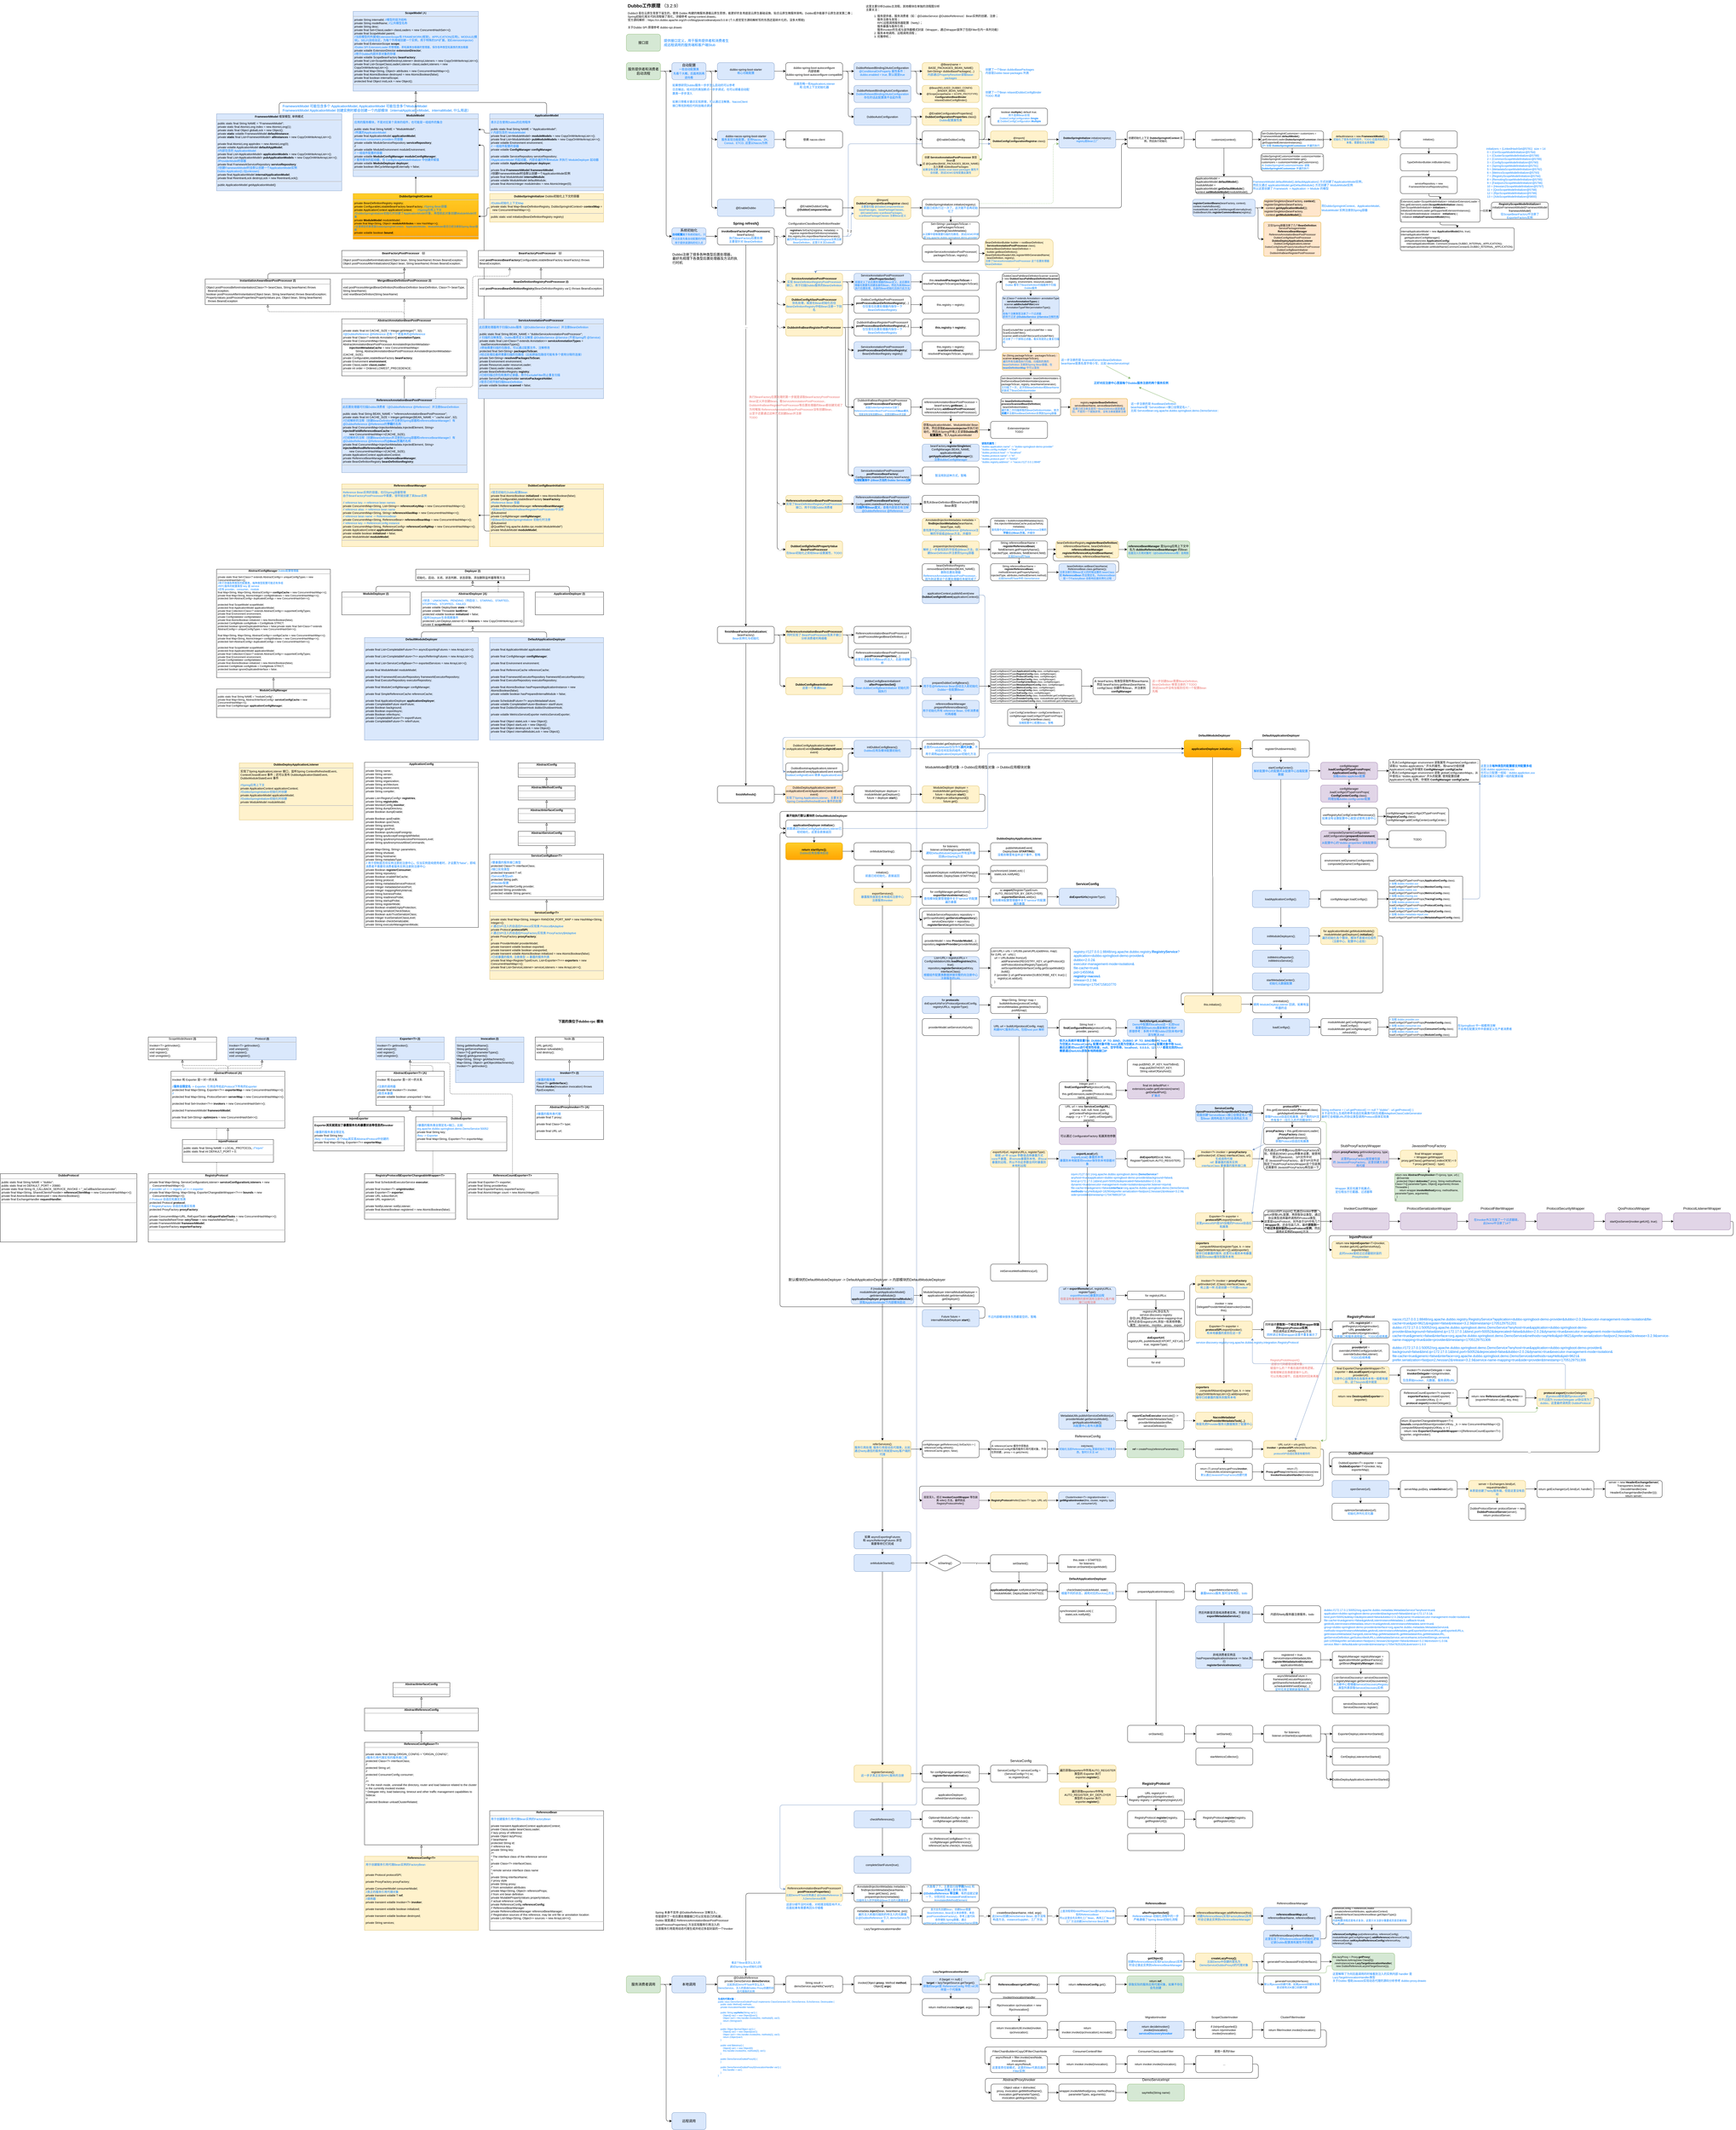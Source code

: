 <mxfile version="21.6.5" type="device">
  <diagram name="Dubbo主流程" id="0Qyq6zLl2fmwNNAztLvH">
    <mxGraphModel dx="3694" dy="733" grid="1" gridSize="10" guides="1" tooltips="1" connect="1" arrows="1" fold="1" page="1" pageScale="1" pageWidth="827" pageHeight="1169" math="0" shadow="0">
      <root>
        <mxCell id="0" />
        <mxCell id="1" parent="0" />
        <mxCell id="-dgZXbgsa9ORmBTnPNrw-61" style="edgeStyle=orthogonalEdgeStyle;rounded=1;orthogonalLoop=1;jettySize=auto;html=1;exitX=0;exitY=0.75;exitDx=0;exitDy=0;fillColor=#d5e8d4;strokeColor=#82b366;entryX=1;entryY=0.25;entryDx=0;entryDy=0;" parent="1" source="-dgZXbgsa9ORmBTnPNrw-53" target="-OMnOMYa6ulq2eywQm4B-4" edge="1">
          <mxGeometry relative="1" as="geometry">
            <Array as="points">
              <mxPoint x="2500" y="6905" />
              <mxPoint x="2500" y="6930" />
              <mxPoint x="1300" y="6930" />
              <mxPoint x="1300" y="6955" />
            </Array>
          </mxGeometry>
        </mxCell>
        <mxCell id="Uk-qqwOQmqZAEX01Hiqb-83" style="edgeStyle=orthogonalEdgeStyle;rounded=1;orthogonalLoop=1;jettySize=auto;html=1;exitX=0.5;exitY=0;exitDx=0;exitDy=0;entryX=0.5;entryY=1;entryDx=0;entryDy=0;dashed=1;endArrow=block;endFill=0;" parent="1" source="Uk-qqwOQmqZAEX01Hiqb-82" target="Uk-qqwOQmqZAEX01Hiqb-38" edge="1">
          <mxGeometry relative="1" as="geometry">
            <Array as="points">
              <mxPoint x="-1400" y="3752.5" />
              <mxPoint x="-1520" y="3752.5" />
            </Array>
          </mxGeometry>
        </mxCell>
        <mxCell id="Uk-qqwOQmqZAEX01Hiqb-84" style="edgeStyle=orthogonalEdgeStyle;rounded=1;orthogonalLoop=1;jettySize=auto;html=1;exitX=0.5;exitY=0;exitDx=0;exitDy=0;entryX=0.5;entryY=1;entryDx=0;entryDy=0;dashed=1;endArrow=block;endFill=0;" parent="1" source="Uk-qqwOQmqZAEX01Hiqb-82" target="Uk-qqwOQmqZAEX01Hiqb-33" edge="1">
          <mxGeometry relative="1" as="geometry">
            <Array as="points">
              <mxPoint x="-1400" y="3752.5" />
              <mxPoint x="-1240" y="3752.5" />
            </Array>
          </mxGeometry>
        </mxCell>
        <mxCell id="Uk-qqwOQmqZAEX01Hiqb-91" style="edgeStyle=orthogonalEdgeStyle;rounded=1;orthogonalLoop=1;jettySize=auto;html=1;exitX=0.75;exitY=0;exitDx=0;exitDy=0;endArrow=block;endFill=0;dashed=1;" parent="1" source="Uk-qqwOQmqZAEX01Hiqb-90" edge="1">
          <mxGeometry relative="1" as="geometry">
            <mxPoint x="-720" y="3722.5" as="targetPoint" />
            <Array as="points">
              <mxPoint x="-640" y="3742.5" />
              <mxPoint x="-720" y="3742.5" />
            </Array>
          </mxGeometry>
        </mxCell>
        <mxCell id="omU1pgqW6LJjpDUwzffS-109" style="edgeStyle=orthogonalEdgeStyle;orthogonalLoop=1;jettySize=auto;html=1;exitX=0;exitY=0.75;exitDx=0;exitDy=0;entryX=1;entryY=0.5;entryDx=0;entryDy=0;endArrow=diamondThin;endFill=1;rounded=1;" parent="1" source="omU1pgqW6LJjpDUwzffS-96" target="LEzOs3IW3RDwebMgTtXX-26" edge="1">
          <mxGeometry relative="1" as="geometry" />
        </mxCell>
        <mxCell id="LEzOs3IW3RDwebMgTtXX-1" style="edgeStyle=orthogonalEdgeStyle;orthogonalLoop=1;jettySize=auto;html=1;exitX=1;exitY=0.5;exitDx=0;exitDy=0;entryX=0;entryY=0.75;entryDx=0;entryDy=0;fillColor=#dae8fc;strokeColor=#6c8ebf;fontSize=11;rounded=1;" parent="1" source="VcwutDj3bW0QsIIaURAk-86" target="VcwutDj3bW0QsIIaURAk-49" edge="1">
          <mxGeometry relative="1" as="geometry">
            <mxPoint x="1030.0" y="830.176" as="targetPoint" />
            <Array as="points">
              <mxPoint x="820" y="830" />
              <mxPoint x="820" y="505" />
            </Array>
          </mxGeometry>
        </mxCell>
        <mxCell id="LEzOs3IW3RDwebMgTtXX-49" value="1" style="edgeLabel;html=1;align=center;verticalAlign=middle;resizable=0;points=[];" parent="LEzOs3IW3RDwebMgTtXX-1" vertex="1" connectable="0">
          <mxGeometry x="-0.922" y="2" relative="1" as="geometry">
            <mxPoint y="-7" as="offset" />
          </mxGeometry>
        </mxCell>
        <mxCell id="30zH5Bm8l3Furl-t-DYP-1" value="&lt;h1 style=&quot;font-size: 16px;&quot;&gt;&lt;font style=&quot;font-size: 16px;&quot;&gt;Dubbo工作原理 &lt;/font&gt;&lt;font style=&quot;font-size: 16px; font-weight: normal;&quot;&gt;（3.2.9）&lt;/font&gt;&lt;/h1&gt;&lt;p style=&quot;font-size: 10px;&quot;&gt;Dubbo3 是在云原生背景下诞生的，使用 Dubbo 构建的微服务遵循云原生思想，能更好的复用底层云原生基础设施、贴合云原生微服务架构。Dubbo或许能基于云原生迸发第二春；&lt;br&gt;Spring初始化相关代码流程做了简化，详细参考 spring-context.drawio。&lt;br&gt;官方源码解析：&lt;span style=&quot;background-color: initial;&quot;&gt;https://cn.dubbo.apache.org/zh-cn/blog/java/codeanalysis/3.0.8/ (个人感觉官方源码解析写的东西还是碎片化的，没多大帮助)&lt;/span&gt;&lt;/p&gt;&lt;p style=&quot;&quot;&gt;&lt;span style=&quot;background-color: initial;&quot;&gt;&lt;font style=&quot;font-size: 10px;&quot;&gt;关于Dubbo SPI 原理参考 dubbo-spi.drawio&lt;/font&gt;&lt;br&gt;&lt;/span&gt;&lt;/p&gt;" style="text;html=1;strokeColor=none;fillColor=none;spacing=5;spacingTop=-20;whiteSpace=wrap;overflow=hidden;rounded=0;" parent="1" vertex="1">
          <mxGeometry x="40" y="10" width="840" height="100" as="geometry" />
        </mxCell>
        <mxCell id="VcwutDj3bW0QsIIaURAk-8" style="edgeStyle=orthogonalEdgeStyle;orthogonalLoop=1;jettySize=auto;html=1;exitX=1;exitY=0.5;exitDx=0;exitDy=0;fontSize=11;rounded=1;" parent="1" source="VcwutDj3bW0QsIIaURAk-1" target="VcwutDj3bW0QsIIaURAk-2" edge="1">
          <mxGeometry relative="1" as="geometry" />
        </mxCell>
        <mxCell id="VcwutDj3bW0QsIIaURAk-9" style="edgeStyle=orthogonalEdgeStyle;orthogonalLoop=1;jettySize=auto;html=1;exitX=1;exitY=0.5;exitDx=0;exitDy=0;entryX=0;entryY=0.5;entryDx=0;entryDy=0;fontSize=11;rounded=1;" parent="1" source="VcwutDj3bW0QsIIaURAk-1" target="VcwutDj3bW0QsIIaURAk-7" edge="1">
          <mxGeometry relative="1" as="geometry" />
        </mxCell>
        <mxCell id="VcwutDj3bW0QsIIaURAk-1" value="服务提供者和消费者&lt;br&gt;启动流程" style="rounded=1;whiteSpace=wrap;html=1;fillColor=#d5e8d4;strokeColor=#82b366;" parent="1" vertex="1">
          <mxGeometry x="40" y="220" width="120" height="60" as="geometry" />
        </mxCell>
        <mxCell id="VcwutDj3bW0QsIIaURAk-11" value="" style="edgeStyle=orthogonalEdgeStyle;orthogonalLoop=1;jettySize=auto;html=1;fontSize=11;rounded=1;" parent="1" source="VcwutDj3bW0QsIIaURAk-2" target="VcwutDj3bW0QsIIaURAk-10" edge="1">
          <mxGeometry relative="1" as="geometry">
            <Array as="points">
              <mxPoint x="340" y="250" />
              <mxPoint x="340" y="730" />
            </Array>
          </mxGeometry>
        </mxCell>
        <mxCell id="VcwutDj3bW0QsIIaURAk-26" style="edgeStyle=orthogonalEdgeStyle;orthogonalLoop=1;jettySize=auto;html=1;exitX=1;exitY=0.5;exitDx=0;exitDy=0;entryX=0;entryY=0.5;entryDx=0;entryDy=0;fontSize=11;rounded=1;" parent="1" source="VcwutDj3bW0QsIIaURAk-2" target="VcwutDj3bW0QsIIaURAk-22" edge="1">
          <mxGeometry relative="1" as="geometry" />
        </mxCell>
        <mxCell id="VcwutDj3bW0QsIIaURAk-27" style="edgeStyle=orthogonalEdgeStyle;orthogonalLoop=1;jettySize=auto;html=1;exitX=1;exitY=0.5;exitDx=0;exitDy=0;entryX=0;entryY=0.5;entryDx=0;entryDy=0;fontSize=11;rounded=1;" parent="1" source="VcwutDj3bW0QsIIaURAk-2" target="VcwutDj3bW0QsIIaURAk-24" edge="1">
          <mxGeometry relative="1" as="geometry" />
        </mxCell>
        <mxCell id="VcwutDj3bW0QsIIaURAk-2" value="自动配置&lt;br&gt;&lt;font style=&quot;font-size: 10px;&quot; color=&quot;#007fff&quot;&gt;一些自动配置类&lt;br&gt;先看个大概，后面用到再逆向看&lt;br&gt;&lt;/font&gt;" style="rounded=1;whiteSpace=wrap;html=1;fillColor=#dae8fc;strokeColor=#6c8ebf;" parent="1" vertex="1">
          <mxGeometry x="200" y="220" width="120" height="60" as="geometry" />
        </mxCell>
        <mxCell id="VcwutDj3bW0QsIIaURAk-3" value="接口层" style="rounded=1;whiteSpace=wrap;html=1;fillColor=#d5e8d4;strokeColor=#82b366;" parent="1" vertex="1">
          <mxGeometry x="40" y="120" width="120" height="60" as="geometry" />
        </mxCell>
        <mxCell id="VcwutDj3bW0QsIIaURAk-29" style="edgeStyle=orthogonalEdgeStyle;orthogonalLoop=1;jettySize=auto;html=1;exitX=1;exitY=0.5;exitDx=0;exitDy=0;entryX=0;entryY=0.5;entryDx=0;entryDy=0;fontSize=11;rounded=1;" parent="1" source="VcwutDj3bW0QsIIaURAk-4" target="VcwutDj3bW0QsIIaURAk-28" edge="1">
          <mxGeometry relative="1" as="geometry" />
        </mxCell>
        <mxCell id="H5okSNMw3-DTD0Bd1JaA-105" style="edgeStyle=orthogonalEdgeStyle;rounded=1;orthogonalLoop=1;jettySize=auto;html=1;exitX=1;exitY=0.5;exitDx=0;exitDy=0;" parent="1" source="VcwutDj3bW0QsIIaURAk-4" target="H5okSNMw3-DTD0Bd1JaA-104" edge="1">
          <mxGeometry relative="1" as="geometry">
            <mxPoint x="200" y="7450" as="targetPoint" />
            <Array as="points">
              <mxPoint x="180" y="6970" />
              <mxPoint x="180" y="7450" />
            </Array>
          </mxGeometry>
        </mxCell>
        <mxCell id="VcwutDj3bW0QsIIaURAk-4" value="服务消费者调用" style="rounded=1;whiteSpace=wrap;html=1;fillColor=#d5e8d4;strokeColor=#82b366;" parent="1" vertex="1">
          <mxGeometry x="40" y="6940" width="120" height="60" as="geometry" />
        </mxCell>
        <mxCell id="VcwutDj3bW0QsIIaURAk-6" value="&lt;font color=&quot;#007fff&quot;&gt;提供接口定义，用于服务提供者和消费者生成远程调用的服务端和客户端Stub&lt;/font&gt;" style="text;html=1;strokeColor=none;fillColor=none;align=left;verticalAlign=middle;whiteSpace=wrap;rounded=0;" parent="1" vertex="1">
          <mxGeometry x="170" y="120" width="230" height="60" as="geometry" />
        </mxCell>
        <mxCell id="VcwutDj3bW0QsIIaURAk-13" value="" style="edgeStyle=orthogonalEdgeStyle;orthogonalLoop=1;jettySize=auto;html=1;fontSize=11;rounded=1;" parent="1" source="VcwutDj3bW0QsIIaURAk-7" target="VcwutDj3bW0QsIIaURAk-12" edge="1">
          <mxGeometry relative="1" as="geometry" />
        </mxCell>
        <mxCell id="VcwutDj3bW0QsIIaURAk-7" value="系统初始化&lt;br&gt;&lt;font style=&quot;font-size: 9px;&quot; color=&quot;#007fff&quot;&gt;&lt;b&gt;自动配置&lt;/b&gt;属于系统初始化，只不过总是先看自动配置的代码用于提供读源码的切入点&lt;/font&gt;" style="rounded=1;whiteSpace=wrap;html=1;fillColor=#dae8fc;strokeColor=#6c8ebf;" parent="1" vertex="1">
          <mxGeometry x="200" y="800" width="120" height="60" as="geometry" />
        </mxCell>
        <mxCell id="VcwutDj3bW0QsIIaURAk-74" value="" style="edgeStyle=orthogonalEdgeStyle;orthogonalLoop=1;jettySize=auto;html=1;fontSize=11;rounded=1;" parent="1" source="VcwutDj3bW0QsIIaURAk-10" target="VcwutDj3bW0QsIIaURAk-73" edge="1">
          <mxGeometry relative="1" as="geometry" />
        </mxCell>
        <mxCell id="VcwutDj3bW0QsIIaURAk-10" value="@EnableDubbo" style="rounded=1;whiteSpace=wrap;html=1;fillColor=#dae8fc;strokeColor=#6c8ebf;fontSize=10;" parent="1" vertex="1">
          <mxGeometry x="360" y="700" width="200" height="60" as="geometry" />
        </mxCell>
        <mxCell id="VcwutDj3bW0QsIIaURAk-87" value="" style="edgeStyle=orthogonalEdgeStyle;orthogonalLoop=1;jettySize=auto;html=1;fontSize=11;rounded=1;" parent="1" source="VcwutDj3bW0QsIIaURAk-12" target="VcwutDj3bW0QsIIaURAk-86" edge="1">
          <mxGeometry relative="1" as="geometry" />
        </mxCell>
        <mxCell id="VcwutDj3bW0QsIIaURAk-88" value="..." style="edgeLabel;html=1;align=center;verticalAlign=middle;resizable=0;points=[];" parent="VcwutDj3bW0QsIIaURAk-87" vertex="1" connectable="0">
          <mxGeometry x="-0.263" y="-2" relative="1" as="geometry">
            <mxPoint x="5" y="-2" as="offset" />
          </mxGeometry>
        </mxCell>
        <mxCell id="LEzOs3IW3RDwebMgTtXX-65" style="edgeStyle=orthogonalEdgeStyle;orthogonalLoop=1;jettySize=auto;html=1;exitX=1;exitY=0.5;exitDx=0;exitDy=0;entryX=0;entryY=0.5;entryDx=0;entryDy=0;fontSize=11;rounded=1;" parent="1" source="VcwutDj3bW0QsIIaURAk-12" target="LEzOs3IW3RDwebMgTtXX-59" edge="1">
          <mxGeometry relative="1" as="geometry">
            <Array as="points">
              <mxPoint x="570" y="830" />
              <mxPoint x="570" y="990" />
            </Array>
          </mxGeometry>
        </mxCell>
        <mxCell id="LEzOs3IW3RDwebMgTtXX-66" value="..." style="edgeLabel;html=1;align=center;verticalAlign=middle;resizable=0;points=[];" parent="LEzOs3IW3RDwebMgTtXX-65" vertex="1" connectable="0">
          <mxGeometry x="0.742" relative="1" as="geometry">
            <mxPoint x="6" as="offset" />
          </mxGeometry>
        </mxCell>
        <mxCell id="LEzOs3IW3RDwebMgTtXX-98" value="" style="edgeStyle=orthogonalEdgeStyle;orthogonalLoop=1;jettySize=auto;html=1;fontSize=11;rounded=1;" parent="1" source="VcwutDj3bW0QsIIaURAk-12" target="LEzOs3IW3RDwebMgTtXX-97" edge="1">
          <mxGeometry relative="1" as="geometry" />
        </mxCell>
        <mxCell id="LEzOs3IW3RDwebMgTtXX-101" value="..." style="edgeLabel;html=1;align=center;verticalAlign=middle;resizable=0;points=[];" parent="LEzOs3IW3RDwebMgTtXX-98" vertex="1" connectable="0">
          <mxGeometry x="-0.571" y="1" relative="1" as="geometry">
            <mxPoint as="offset" />
          </mxGeometry>
        </mxCell>
        <mxCell id="LEzOs3IW3RDwebMgTtXX-106" style="edgeStyle=orthogonalEdgeStyle;orthogonalLoop=1;jettySize=auto;html=1;exitX=1;exitY=0.5;exitDx=0;exitDy=0;entryX=0;entryY=0.5;entryDx=0;entryDy=0;fontSize=11;rounded=1;" parent="1" source="VcwutDj3bW0QsIIaURAk-12" target="LEzOs3IW3RDwebMgTtXX-105" edge="1">
          <mxGeometry relative="1" as="geometry">
            <Array as="points">
              <mxPoint x="570" y="830" />
              <mxPoint x="570" y="1770" />
            </Array>
          </mxGeometry>
        </mxCell>
        <mxCell id="omU1pgqW6LJjpDUwzffS-94" value="..." style="edgeLabel;html=1;align=center;verticalAlign=middle;resizable=0;points=[];" parent="LEzOs3IW3RDwebMgTtXX-106" vertex="1" connectable="0">
          <mxGeometry x="0.964" y="-2" relative="1" as="geometry">
            <mxPoint as="offset" />
          </mxGeometry>
        </mxCell>
        <mxCell id="LEzOs3IW3RDwebMgTtXX-115" style="edgeStyle=orthogonalEdgeStyle;orthogonalLoop=1;jettySize=auto;html=1;exitX=1;exitY=0.5;exitDx=0;exitDy=0;entryX=0;entryY=0.5;entryDx=0;entryDy=0;fontSize=11;rounded=1;" parent="1" source="VcwutDj3bW0QsIIaURAk-12" target="LEzOs3IW3RDwebMgTtXX-114" edge="1">
          <mxGeometry relative="1" as="geometry">
            <Array as="points">
              <mxPoint x="570" y="830" />
              <mxPoint x="570" y="1070" />
            </Array>
          </mxGeometry>
        </mxCell>
        <mxCell id="omU1pgqW6LJjpDUwzffS-92" value="..." style="edgeLabel;html=1;align=center;verticalAlign=middle;resizable=0;points=[];" parent="LEzOs3IW3RDwebMgTtXX-115" vertex="1" connectable="0">
          <mxGeometry x="0.884" y="2" relative="1" as="geometry">
            <mxPoint as="offset" />
          </mxGeometry>
        </mxCell>
        <mxCell id="LEzOs3IW3RDwebMgTtXX-118" style="edgeStyle=orthogonalEdgeStyle;orthogonalLoop=1;jettySize=auto;html=1;exitX=1;exitY=0.5;exitDx=0;exitDy=0;entryX=0;entryY=0.5;entryDx=0;entryDy=0;fontSize=11;rounded=1;" parent="1" source="VcwutDj3bW0QsIIaURAk-12" target="LEzOs3IW3RDwebMgTtXX-116" edge="1">
          <mxGeometry relative="1" as="geometry">
            <Array as="points">
              <mxPoint x="570" y="830" />
              <mxPoint x="570" y="1930" />
            </Array>
          </mxGeometry>
        </mxCell>
        <mxCell id="omU1pgqW6LJjpDUwzffS-95" value="..." style="edgeLabel;html=1;align=center;verticalAlign=middle;resizable=0;points=[];" parent="LEzOs3IW3RDwebMgTtXX-118" vertex="1" connectable="0">
          <mxGeometry x="0.959" y="3" relative="1" as="geometry">
            <mxPoint x="3" y="3" as="offset" />
          </mxGeometry>
        </mxCell>
        <mxCell id="LEzOs3IW3RDwebMgTtXX-122" style="edgeStyle=orthogonalEdgeStyle;orthogonalLoop=1;jettySize=auto;html=1;exitX=1;exitY=0.5;exitDx=0;exitDy=0;entryX=0;entryY=0.5;entryDx=0;entryDy=0;fontSize=11;rounded=1;" parent="1" source="VcwutDj3bW0QsIIaURAk-12" target="LEzOs3IW3RDwebMgTtXX-121" edge="1">
          <mxGeometry relative="1" as="geometry">
            <Array as="points">
              <mxPoint x="570" y="830" />
              <mxPoint x="570" y="1150" />
            </Array>
          </mxGeometry>
        </mxCell>
        <mxCell id="omU1pgqW6LJjpDUwzffS-93" value="..." style="edgeLabel;html=1;align=center;verticalAlign=middle;resizable=0;points=[];" parent="LEzOs3IW3RDwebMgTtXX-122" vertex="1" connectable="0">
          <mxGeometry x="0.88" y="1" relative="1" as="geometry">
            <mxPoint as="offset" />
          </mxGeometry>
        </mxCell>
        <mxCell id="VcwutDj3bW0QsIIaURAk-12" value="&lt;b&gt;invokeBeanFactoryPostProcessors&lt;/b&gt;(&lt;br&gt;beanFactory);&lt;br&gt;&lt;font color=&quot;#007fff&quot;&gt;执行BeanFactory后置处理&lt;/font&gt;&lt;br&gt;&lt;font color=&quot;#007fff&quot;&gt;主要是针对 BeanDefinition&lt;/font&gt;" style="rounded=1;whiteSpace=wrap;html=1;fontSize=10;" parent="1" vertex="1">
          <mxGeometry x="360" y="800" width="200" height="60" as="geometry" />
        </mxCell>
        <mxCell id="VcwutDj3bW0QsIIaURAk-31" value="" style="edgeStyle=orthogonalEdgeStyle;orthogonalLoop=1;jettySize=auto;html=1;fontSize=11;rounded=1;" parent="1" source="VcwutDj3bW0QsIIaURAk-22" target="VcwutDj3bW0QsIIaURAk-30" edge="1">
          <mxGeometry relative="1" as="geometry" />
        </mxCell>
        <mxCell id="VcwutDj3bW0QsIIaURAk-22" value="dubbo-spring-boot-starter&lt;br style=&quot;font-size: 10px;&quot;&gt;&lt;font color=&quot;#007fff&quot; style=&quot;font-size: 10px;&quot;&gt;核心功能配置&lt;/font&gt;" style="rounded=1;whiteSpace=wrap;html=1;fillColor=#dae8fc;strokeColor=#6c8ebf;fontSize=10;" parent="1" vertex="1">
          <mxGeometry x="360" y="220" width="200" height="60" as="geometry" />
        </mxCell>
        <mxCell id="VcwutDj3bW0QsIIaURAk-72" value="" style="edgeStyle=orthogonalEdgeStyle;orthogonalLoop=1;jettySize=auto;html=1;fontSize=11;rounded=1;" parent="1" source="VcwutDj3bW0QsIIaURAk-24" target="VcwutDj3bW0QsIIaURAk-71" edge="1">
          <mxGeometry relative="1" as="geometry" />
        </mxCell>
        <mxCell id="VcwutDj3bW0QsIIaURAk-24" value="dubbo-nacos-spring-boot-starter&lt;br style=&quot;font-size: 10px;&quot;&gt;&lt;font color=&quot;#007fff&quot; style=&quot;font-size: 10px;&quot;&gt;服务发现功能配置，支持Nacos、ZK、Consul、ETCD, 这里以Nacos为例&lt;/font&gt;" style="rounded=1;whiteSpace=wrap;html=1;fillColor=#dae8fc;strokeColor=#6c8ebf;fontSize=10;" parent="1" vertex="1">
          <mxGeometry x="360" y="460" width="200" height="60" as="geometry" />
        </mxCell>
        <mxCell id="H5okSNMw3-DTD0Bd1JaA-102" value="" style="edgeStyle=orthogonalEdgeStyle;rounded=1;orthogonalLoop=1;jettySize=auto;html=1;" parent="1" source="-dgZXbgsa9ORmBTnPNrw-1" target="H5okSNMw3-DTD0Bd1JaA-101" edge="1">
          <mxGeometry relative="1" as="geometry" />
        </mxCell>
        <mxCell id="VcwutDj3bW0QsIIaURAk-28" value="本地调用" style="rounded=1;whiteSpace=wrap;html=1;fillColor=#dae8fc;strokeColor=#6c8ebf;" parent="1" vertex="1">
          <mxGeometry x="200" y="6940" width="120" height="60" as="geometry" />
        </mxCell>
        <mxCell id="VcwutDj3bW0QsIIaURAk-33" value="" style="edgeStyle=orthogonalEdgeStyle;orthogonalLoop=1;jettySize=auto;html=1;fontSize=11;rounded=1;" parent="1" source="VcwutDj3bW0QsIIaURAk-30" target="VcwutDj3bW0QsIIaURAk-32" edge="1">
          <mxGeometry relative="1" as="geometry" />
        </mxCell>
        <mxCell id="VcwutDj3bW0QsIIaURAk-38" style="edgeStyle=orthogonalEdgeStyle;orthogonalLoop=1;jettySize=auto;html=1;exitX=1;exitY=0.5;exitDx=0;exitDy=0;entryX=0;entryY=0.5;entryDx=0;entryDy=0;fontSize=11;rounded=1;" parent="1" source="VcwutDj3bW0QsIIaURAk-30" target="VcwutDj3bW0QsIIaURAk-34" edge="1">
          <mxGeometry relative="1" as="geometry" />
        </mxCell>
        <mxCell id="VcwutDj3bW0QsIIaURAk-39" style="edgeStyle=orthogonalEdgeStyle;orthogonalLoop=1;jettySize=auto;html=1;exitX=1;exitY=0.5;exitDx=0;exitDy=0;entryX=0;entryY=0.5;entryDx=0;entryDy=0;fontSize=11;rounded=1;" parent="1" source="VcwutDj3bW0QsIIaURAk-30" target="VcwutDj3bW0QsIIaURAk-36" edge="1">
          <mxGeometry relative="1" as="geometry" />
        </mxCell>
        <mxCell id="VcwutDj3bW0QsIIaURAk-30" value="dubbo-spring-boot-autoconfigure&lt;br&gt;内部依赖&amp;nbsp;&lt;br&gt;dubbo-spring-boot-autoconfigure-compatible" style="rounded=1;whiteSpace=wrap;html=1;fontSize=10;" parent="1" vertex="1">
          <mxGeometry x="600" y="220" width="200" height="60" as="geometry" />
        </mxCell>
        <mxCell id="VcwutDj3bW0QsIIaURAk-41" value="" style="edgeStyle=orthogonalEdgeStyle;orthogonalLoop=1;jettySize=auto;html=1;fontSize=11;rounded=1;" parent="1" source="VcwutDj3bW0QsIIaURAk-32" target="VcwutDj3bW0QsIIaURAk-40" edge="1">
          <mxGeometry relative="1" as="geometry" />
        </mxCell>
        <mxCell id="VcwutDj3bW0QsIIaURAk-44" style="edgeStyle=orthogonalEdgeStyle;orthogonalLoop=1;jettySize=auto;html=1;exitX=1;exitY=0.5;exitDx=0;exitDy=0;entryX=0;entryY=0.5;entryDx=0;entryDy=0;fontSize=11;rounded=1;" parent="1" source="VcwutDj3bW0QsIIaURAk-32" target="VcwutDj3bW0QsIIaURAk-42" edge="1">
          <mxGeometry relative="1" as="geometry">
            <Array as="points">
              <mxPoint x="1060" y="250" />
              <mxPoint x="1060" y="330" />
            </Array>
          </mxGeometry>
        </mxCell>
        <mxCell id="VcwutDj3bW0QsIIaURAk-32" value="DubboRelaxedBinding2AutoConfiguration&lt;br&gt;&lt;font color=&quot;#007fff&quot;&gt;@ConditionalOnProperty 属性条件：dubbo.enabled = true, 默认就是true&lt;/font&gt;" style="rounded=1;whiteSpace=wrap;html=1;fontSize=10;fillColor=#dae8fc;strokeColor=#6c8ebf;" parent="1" vertex="1">
          <mxGeometry x="840" y="220" width="200" height="60" as="geometry" />
        </mxCell>
        <mxCell id="VcwutDj3bW0QsIIaURAk-46" value="" style="edgeStyle=orthogonalEdgeStyle;orthogonalLoop=1;jettySize=auto;html=1;fontSize=11;rounded=1;" parent="1" source="VcwutDj3bW0QsIIaURAk-34" target="VcwutDj3bW0QsIIaURAk-45" edge="1">
          <mxGeometry relative="1" as="geometry" />
        </mxCell>
        <mxCell id="VcwutDj3bW0QsIIaURAk-48" style="edgeStyle=orthogonalEdgeStyle;orthogonalLoop=1;jettySize=auto;html=1;exitX=1;exitY=0.5;exitDx=0;exitDy=0;entryX=0;entryY=0.5;entryDx=0;entryDy=0;fontSize=11;rounded=1;" parent="1" source="VcwutDj3bW0QsIIaURAk-34" target="VcwutDj3bW0QsIIaURAk-47" edge="1">
          <mxGeometry relative="1" as="geometry" />
        </mxCell>
        <mxCell id="VcwutDj3bW0QsIIaURAk-53" style="edgeStyle=orthogonalEdgeStyle;orthogonalLoop=1;jettySize=auto;html=1;exitX=1;exitY=0.5;exitDx=0;exitDy=0;entryX=0;entryY=0.5;entryDx=0;entryDy=0;fontSize=11;rounded=1;" parent="1" source="VcwutDj3bW0QsIIaURAk-34" target="VcwutDj3bW0QsIIaURAk-51" edge="1">
          <mxGeometry relative="1" as="geometry" />
        </mxCell>
        <mxCell id="VcwutDj3bW0QsIIaURAk-34" value="DubboAutoConfiguration" style="rounded=1;whiteSpace=wrap;html=1;fontSize=10;fillColor=#dae8fc;strokeColor=#6c8ebf;" parent="1" vertex="1">
          <mxGeometry x="840" y="380" width="200" height="60" as="geometry" />
        </mxCell>
        <mxCell id="VcwutDj3bW0QsIIaURAk-36" value="DubboRelaxedBindingAutoConfiguration&lt;br&gt;&lt;font color=&quot;#007fff&quot;&gt;DubboRelaxedBinding2AutoConfiguration&lt;br&gt;存在的话此配置类不会起作用&lt;/font&gt;" style="rounded=1;whiteSpace=wrap;html=1;fontSize=10;fillColor=#dae8fc;strokeColor=#6c8ebf;" parent="1" vertex="1">
          <mxGeometry x="840" y="300" width="200" height="60" as="geometry" />
        </mxCell>
        <mxCell id="VcwutDj3bW0QsIIaURAk-59" style="edgeStyle=orthogonalEdgeStyle;orthogonalLoop=1;jettySize=auto;html=1;exitX=1;exitY=0.5;exitDx=0;exitDy=0;entryX=1;entryY=0.25;entryDx=0;entryDy=0;fillColor=#d5e8d4;strokeColor=#82b366;fontSize=11;rounded=1;" parent="1" source="VcwutDj3bW0QsIIaURAk-40" target="VcwutDj3bW0QsIIaURAk-51" edge="1">
          <mxGeometry relative="1" as="geometry">
            <Array as="points">
              <mxPoint x="1290" y="250" />
              <mxPoint x="1290" y="560" />
            </Array>
          </mxGeometry>
        </mxCell>
        <mxCell id="VcwutDj3bW0QsIIaURAk-40" value="@Bean(name = BASE_PACKAGES_BEAN_NAME)&lt;br style=&quot;font-size: 10px;&quot;&gt;Set&amp;lt;String&amp;gt; dubboBasePackages(...)&lt;br&gt;&lt;font color=&quot;#007fff&quot;&gt;内部通过PropertyResolver读取base-packages&lt;/font&gt;" style="rounded=1;whiteSpace=wrap;html=1;fontSize=10;fillColor=#fff2cc;strokeColor=#d6b656;" parent="1" vertex="1">
          <mxGeometry x="1080" y="220" width="200" height="60" as="geometry" />
        </mxCell>
        <mxCell id="VcwutDj3bW0QsIIaURAk-42" value="&lt;div style=&quot;font-size: 9px;&quot;&gt;@Bean(RELAXED_DUBBO_CONFIG&lt;/div&gt;&lt;div style=&quot;font-size: 9px;&quot;&gt;_BINDER_BEAN_NAME)&lt;/div&gt;&lt;div style=&quot;font-size: 8px;&quot;&gt;&lt;span style=&quot;font-size: 9px;&quot;&gt;&amp;nbsp; &amp;nbsp; @Scope(scopeName = &lt;/span&gt;&lt;font style=&quot;font-size: 8px;&quot;&gt;SCOPE_PROTOTYPE&lt;/font&gt;)&lt;/div&gt;&lt;div style=&quot;font-size: 9px;&quot;&gt;&lt;b style=&quot;font-size: 9px;&quot;&gt;ConfigurationBeanBinder&lt;/b&gt; relaxedDubboConfigBinder()&lt;br style=&quot;font-size: 9px;&quot;&gt;&lt;/div&gt;" style="rounded=1;whiteSpace=wrap;html=1;fontSize=9;fillColor=#fff2cc;strokeColor=#d6b656;" parent="1" vertex="1">
          <mxGeometry x="1080" y="300" width="200" height="60" as="geometry" />
        </mxCell>
        <mxCell id="VcwutDj3bW0QsIIaURAk-45" value="@EnableConfigurationProperties({&lt;br&gt;&lt;b&gt;DubboConfigurationProperties&lt;/b&gt;.class})&lt;br&gt;&lt;font color=&quot;#007fff&quot;&gt;Dubbo配置属性类&lt;/font&gt;" style="rounded=1;whiteSpace=wrap;html=1;fontSize=10;fillColor=#fff2cc;strokeColor=#d6b656;" parent="1" vertex="1">
          <mxGeometry x="1080" y="380" width="200" height="60" as="geometry" />
        </mxCell>
        <mxCell id="VcwutDj3bW0QsIIaURAk-50" value="" style="edgeStyle=orthogonalEdgeStyle;orthogonalLoop=1;jettySize=auto;html=1;fontSize=11;rounded=1;" parent="1" source="VcwutDj3bW0QsIIaURAk-47" target="VcwutDj3bW0QsIIaURAk-49" edge="1">
          <mxGeometry relative="1" as="geometry" />
        </mxCell>
        <mxCell id="LEzOs3IW3RDwebMgTtXX-3" style="edgeStyle=orthogonalEdgeStyle;orthogonalLoop=1;jettySize=auto;html=1;exitX=1;exitY=0.5;exitDx=0;exitDy=0;entryX=0;entryY=0.5;entryDx=0;entryDy=0;fontSize=11;rounded=1;" parent="1" source="VcwutDj3bW0QsIIaURAk-47" target="LEzOs3IW3RDwebMgTtXX-2" edge="1">
          <mxGeometry relative="1" as="geometry" />
        </mxCell>
        <mxCell id="VcwutDj3bW0QsIIaURAk-47" value="@EnableDubboConfig" style="rounded=1;whiteSpace=wrap;html=1;fontSize=10;" parent="1" vertex="1">
          <mxGeometry x="1080" y="460" width="200" height="60" as="geometry" />
        </mxCell>
        <mxCell id="LEzOs3IW3RDwebMgTtXX-5" value="" style="edgeStyle=orthogonalEdgeStyle;orthogonalLoop=1;jettySize=auto;html=1;fontSize=11;rounded=1;" parent="1" source="VcwutDj3bW0QsIIaURAk-49" target="LEzOs3IW3RDwebMgTtXX-4" edge="1">
          <mxGeometry relative="1" as="geometry" />
        </mxCell>
        <mxCell id="VcwutDj3bW0QsIIaURAk-49" value="@Import({&lt;br style=&quot;font-size: 9px;&quot;&gt;&lt;b style=&quot;font-size: 9px;&quot;&gt;DubboConfigConfigurationRegistrar&lt;/b&gt;.class})" style="rounded=1;whiteSpace=wrap;html=1;fontSize=9;fillColor=#fff2cc;strokeColor=#d6b656;" parent="1" vertex="1">
          <mxGeometry x="1320" y="460" width="200" height="60" as="geometry" />
        </mxCell>
        <mxCell id="VcwutDj3bW0QsIIaURAk-51" value="创建 &lt;b&gt;ServiceAnnotationPostProcessor&lt;/b&gt;&amp;nbsp;类型Bean通过&amp;nbsp;@Qualifier(BASE_PACKAGES_BEAN_NAME) 注入依赖&amp;nbsp;dubboBasePackages&lt;br&gt;&lt;font style=&quot;font-size: 9px;&quot; color=&quot;#007fff&quot;&gt;如果没有设置 dubbo.scan.base-packages 属性不会创建，测试DEMO没有配置此属性&lt;/font&gt;" style="rounded=1;whiteSpace=wrap;html=1;fontSize=9;fillColor=#fff2cc;strokeColor=#d6b656;" parent="1" vertex="1">
          <mxGeometry x="1080" y="540" width="200" height="80" as="geometry" />
        </mxCell>
        <mxCell id="VcwutDj3bW0QsIIaURAk-58" value="&lt;font color=&quot;#007fff&quot; style=&quot;&quot;&gt;创建了一个Bean dubboBasePackages&lt;br style=&quot;font-size: 10px;&quot;&gt;&lt;span style=&quot;font-size: 10px;&quot;&gt;内容是Dubbo base-packages 列表&lt;/span&gt;&lt;br style=&quot;font-size: 10px;&quot;&gt;&lt;/font&gt;" style="text;html=1;align=left;verticalAlign=middle;resizable=0;points=[];autosize=1;strokeColor=none;fillColor=none;fontSize=10;" parent="1" vertex="1">
          <mxGeometry x="1300" y="230" width="190" height="40" as="geometry" />
        </mxCell>
        <mxCell id="VcwutDj3bW0QsIIaURAk-60" value="&lt;font color=&quot;#007fff&quot; style=&quot;&quot;&gt;创建了一个Bean relaxedDubboConfigBinder&lt;br style=&quot;font-size: 10px;&quot;&gt;TODO 用途&lt;br style=&quot;font-size: 10px;&quot;&gt;&lt;/font&gt;" style="text;html=1;align=left;verticalAlign=middle;resizable=0;points=[];autosize=1;strokeColor=none;fillColor=none;fontSize=10;" parent="1" vertex="1">
          <mxGeometry x="1300" y="310" width="220" height="40" as="geometry" />
        </mxCell>
        <mxCell id="VcwutDj3bW0QsIIaURAk-63" value="后面忽略一些ApplicationListener &lt;br style=&quot;font-size: 10px;&quot;&gt;和 应用上下文初始化器" style="text;html=1;align=center;verticalAlign=middle;resizable=0;points=[];autosize=1;strokeColor=none;fillColor=none;fontColor=#007FFF;fontSize=10;" parent="1" vertex="1">
          <mxGeometry x="615" y="280" width="170" height="40" as="geometry" />
        </mxCell>
        <mxCell id="VcwutDj3bW0QsIIaURAk-68" value="&lt;font color=&quot;#007fff&quot; style=&quot;font-size: 10px;&quot;&gt;&lt;br&gt;&lt;/font&gt;" style="text;html=1;align=left;verticalAlign=middle;resizable=0;points=[];autosize=1;strokeColor=none;fillColor=none;" parent="1" vertex="1">
          <mxGeometry x="1770" y="475" width="20" height="30" as="geometry" />
        </mxCell>
        <mxCell id="VcwutDj3bW0QsIIaURAk-71" value="依赖 nacos-client" style="rounded=1;whiteSpace=wrap;html=1;fontSize=10;" parent="1" vertex="1">
          <mxGeometry x="600" y="460" width="200" height="60" as="geometry" />
        </mxCell>
        <mxCell id="VcwutDj3bW0QsIIaURAk-77" value="" style="edgeStyle=orthogonalEdgeStyle;orthogonalLoop=1;jettySize=auto;html=1;fontSize=11;rounded=1;" parent="1" source="VcwutDj3bW0QsIIaURAk-73" target="VcwutDj3bW0QsIIaURAk-76" edge="1">
          <mxGeometry relative="1" as="geometry" />
        </mxCell>
        <mxCell id="VcwutDj3bW0QsIIaURAk-73" value="&lt;div&gt;@EnableDubboConfig&lt;/div&gt;&lt;div&gt;&lt;b&gt;@DubboComponentScan&lt;/b&gt;&lt;/div&gt;" style="rounded=1;whiteSpace=wrap;html=1;fontSize=10;" parent="1" vertex="1">
          <mxGeometry x="600" y="700" width="200" height="60" as="geometry" />
        </mxCell>
        <mxCell id="VcwutDj3bW0QsIIaURAk-79" value="" style="edgeStyle=orthogonalEdgeStyle;orthogonalLoop=1;jettySize=auto;html=1;fontSize=11;rounded=1;" parent="1" source="VcwutDj3bW0QsIIaURAk-76" target="VcwutDj3bW0QsIIaURAk-78" edge="1">
          <mxGeometry relative="1" as="geometry" />
        </mxCell>
        <mxCell id="VcwutDj3bW0QsIIaURAk-76" value="@Import(&lt;br&gt;&lt;b&gt;DubboComponentScanRegistrar&lt;/b&gt;.class)&lt;br&gt;&lt;div style=&quot;font-size: 9px;&quot;&gt;&lt;font color=&quot;#007fff&quot; style=&quot;font-size: 9px;&quot;&gt;主要是扫描 @DubboComponentScan basePakcages、basePackageClasses，&lt;/font&gt;&lt;span style=&quot;color: rgb(0, 127, 255); background-color: initial;&quot;&gt;@EnableDubbo scanBasePackages、scanBasePackageClasses 注册Bean定义&lt;/span&gt;&lt;/div&gt;" style="rounded=1;whiteSpace=wrap;html=1;fontSize=10;fillColor=#fff2cc;strokeColor=#d6b656;" parent="1" vertex="1">
          <mxGeometry x="840" y="690" width="200" height="80" as="geometry" />
        </mxCell>
        <mxCell id="LEzOs3IW3RDwebMgTtXX-52" style="edgeStyle=orthogonalEdgeStyle;orthogonalLoop=1;jettySize=auto;html=1;exitX=1;exitY=0.5;exitDx=0;exitDy=0;entryX=0;entryY=0.75;entryDx=0;entryDy=0;fontSize=11;rounded=1;" parent="1" source="VcwutDj3bW0QsIIaURAk-78" target="LEzOs3IW3RDwebMgTtXX-22" edge="1">
          <mxGeometry relative="1" as="geometry">
            <Array as="points">
              <mxPoint x="1780" y="730" />
              <mxPoint x="1780" y="505" />
            </Array>
          </mxGeometry>
        </mxCell>
        <mxCell id="LEzOs3IW3RDwebMgTtXX-54" value="" style="edgeStyle=orthogonalEdgeStyle;orthogonalLoop=1;jettySize=auto;html=1;fontSize=11;rounded=1;" parent="1" source="VcwutDj3bW0QsIIaURAk-78" target="LEzOs3IW3RDwebMgTtXX-53" edge="1">
          <mxGeometry relative="1" as="geometry" />
        </mxCell>
        <mxCell id="LEzOs3IW3RDwebMgTtXX-63" style="edgeStyle=orthogonalEdgeStyle;orthogonalLoop=1;jettySize=auto;html=1;exitX=1;exitY=0.25;exitDx=0;exitDy=0;entryX=0;entryY=0.75;entryDx=0;entryDy=0;fillColor=#d5e8d4;strokeColor=#82b366;dashed=1;fontSize=11;rounded=1;" parent="1" source="VcwutDj3bW0QsIIaURAk-78" target="LEzOs3IW3RDwebMgTtXX-4" edge="1">
          <mxGeometry relative="1" as="geometry">
            <Array as="points">
              <mxPoint x="1540" y="715" />
              <mxPoint x="1540" y="505" />
            </Array>
          </mxGeometry>
        </mxCell>
        <mxCell id="VcwutDj3bW0QsIIaURAk-78" value="&lt;div&gt;DubboSpringInitializer.initialize(registry);&lt;/div&gt;&lt;div&gt;&lt;font color=&quot;#007fff&quot;&gt;前面已经执行过一次了，这次就不会再初始化了&lt;/font&gt;&lt;/div&gt;" style="rounded=1;whiteSpace=wrap;html=1;fontSize=10;" parent="1" vertex="1">
          <mxGeometry x="1080" y="700" width="200" height="60" as="geometry" />
        </mxCell>
        <mxCell id="VcwutDj3bW0QsIIaURAk-84" value="&lt;font color=&quot;#007fff&quot; style=&quot;font-size: 10px;&quot;&gt;如果想研究Dubbo服务一步步怎么启动的可以参考&lt;br&gt;日志输出，给对应的类加断点一步步调试，也可以顺着自动配置类一步步深入&lt;br&gt;&lt;br&gt;如果只想看关键点实现原理，可以通过注解类、NacosClient&amp;nbsp;&lt;br&gt;接口等找到相应代码加端点调试&lt;br&gt;&lt;/font&gt;" style="text;html=1;strokeColor=none;fillColor=none;align=left;verticalAlign=middle;whiteSpace=wrap;rounded=0;" parent="1" vertex="1">
          <mxGeometry x="200" y="290" width="280" height="90" as="geometry" />
        </mxCell>
        <mxCell id="VcwutDj3bW0QsIIaURAk-85" value="&lt;b&gt;Spring refresh()&lt;/b&gt;" style="text;html=1;align=center;verticalAlign=middle;resizable=0;points=[];autosize=1;strokeColor=none;fillColor=none;" parent="1" vertex="1">
          <mxGeometry x="405" y="770" width="110" height="30" as="geometry" />
        </mxCell>
        <mxCell id="LEzOs3IW3RDwebMgTtXX-50" style="edgeStyle=orthogonalEdgeStyle;orthogonalLoop=1;jettySize=auto;html=1;exitX=1;exitY=0.5;exitDx=0;exitDy=0;entryX=0;entryY=0.75;entryDx=0;entryDy=0;fillColor=#dae8fc;strokeColor=#6c8ebf;fontSize=11;rounded=1;" parent="1" source="VcwutDj3bW0QsIIaURAk-86" target="VcwutDj3bW0QsIIaURAk-76" edge="1">
          <mxGeometry relative="1" as="geometry">
            <Array as="points">
              <mxPoint x="830" y="830" />
              <mxPoint x="830" y="750" />
            </Array>
          </mxGeometry>
        </mxCell>
        <mxCell id="LEzOs3IW3RDwebMgTtXX-51" value="2" style="edgeLabel;html=1;align=center;verticalAlign=middle;resizable=0;points=[];" parent="LEzOs3IW3RDwebMgTtXX-50" vertex="1" connectable="0">
          <mxGeometry x="-0.346" y="1" relative="1" as="geometry">
            <mxPoint y="-9" as="offset" />
          </mxGeometry>
        </mxCell>
        <mxCell id="VcwutDj3bW0QsIIaURAk-86" value="&lt;div style=&quot;font-size: 9px;&quot;&gt;&lt;font style=&quot;font-size: 9px;&quot;&gt;&lt;b&gt;registrars&lt;/b&gt;.forEach((registrar, metadata) -&amp;gt;&lt;/font&gt;&lt;/div&gt;&lt;div style=&quot;font-size: 9px;&quot;&gt;&lt;font style=&quot;font-size: 9px;&quot;&gt;registrar.registerBeanDefinitions(metadata, this.registry,this.importBeanNameGenerator));&lt;/font&gt;&lt;/div&gt;&lt;div style=&quot;font-size: 9px;&quot;&gt;&lt;font color=&quot;#007fff&quot; style=&quot;font-size: 9px;&quot;&gt;遍历所有ImportBeanDefinitionRegistrar实例注册BeanDefinition，这里只关注Dubbo的&lt;/font&gt;&lt;/div&gt;" style="rounded=1;whiteSpace=wrap;html=1;fontSize=10;" parent="1" vertex="1">
          <mxGeometry x="600" y="800" width="200" height="60" as="geometry" />
        </mxCell>
        <mxCell id="VcwutDj3bW0QsIIaURAk-89" value="&lt;font style=&quot;font-size: 10px;&quot;&gt;ConfigurationClassBeanDefinitionReader&lt;/font&gt;" style="text;html=1;align=center;verticalAlign=middle;resizable=0;points=[];autosize=1;strokeColor=none;fillColor=none;" parent="1" vertex="1">
          <mxGeometry x="595" y="770" width="210" height="30" as="geometry" />
        </mxCell>
        <mxCell id="LEzOs3IW3RDwebMgTtXX-2" value="boolean &lt;b&gt;multiple&lt;/b&gt;() default true;&lt;br&gt;&lt;div&gt;&lt;font color=&quot;#007fff&quot;&gt;用于选择Bean实现 DubboConfigConfiguration.&lt;b&gt;Single&lt;/b&gt;&lt;/font&gt;&lt;/div&gt;&lt;div&gt;&lt;font color=&quot;#007fff&quot;&gt;或 DubboConfigConfiguration.&lt;b&gt;Multiple&lt;/b&gt;&lt;/font&gt;&lt;/div&gt;" style="rounded=1;whiteSpace=wrap;html=1;fontSize=9;" parent="1" vertex="1">
          <mxGeometry x="1320" y="380" width="200" height="60" as="geometry" />
        </mxCell>
        <mxCell id="LEzOs3IW3RDwebMgTtXX-7" style="edgeStyle=orthogonalEdgeStyle;orthogonalLoop=1;jettySize=auto;html=1;exitX=1;exitY=0.5;exitDx=0;exitDy=0;fontSize=11;rounded=1;" parent="1" source="LEzOs3IW3RDwebMgTtXX-22" target="LEzOs3IW3RDwebMgTtXX-6" edge="1">
          <mxGeometry relative="1" as="geometry" />
        </mxCell>
        <mxCell id="LEzOs3IW3RDwebMgTtXX-4" value="&lt;b&gt;DubboSpringInitializer&lt;/b&gt;.initialize(registry);&lt;br&gt;&lt;font color=&quot;#007fff&quot;&gt;registry是Bean工厂&lt;/font&gt;" style="rounded=1;whiteSpace=wrap;html=1;fontSize=9;fillColor=#dae8fc;strokeColor=#6c8ebf;" parent="1" vertex="1">
          <mxGeometry x="1560" y="460" width="200" height="60" as="geometry" />
        </mxCell>
        <mxCell id="LEzOs3IW3RDwebMgTtXX-15" value="" style="edgeStyle=orthogonalEdgeStyle;orthogonalLoop=1;jettySize=auto;html=1;fontSize=11;rounded=1;" parent="1" source="LEzOs3IW3RDwebMgTtXX-6" target="LEzOs3IW3RDwebMgTtXX-14" edge="1">
          <mxGeometry relative="1" as="geometry" />
        </mxCell>
        <mxCell id="LEzOs3IW3RDwebMgTtXX-17" value="" style="edgeStyle=orthogonalEdgeStyle;orthogonalLoop=1;jettySize=auto;html=1;fontSize=11;rounded=1;" parent="1" source="LEzOs3IW3RDwebMgTtXX-6" target="LEzOs3IW3RDwebMgTtXX-16" edge="1">
          <mxGeometry relative="1" as="geometry" />
        </mxCell>
        <mxCell id="LEzOs3IW3RDwebMgTtXX-6" value="customize(context);&lt;br style=&quot;font-size: 10px;&quot;&gt;" style="rounded=1;whiteSpace=wrap;html=1;fontSize=10;" parent="1" vertex="1">
          <mxGeometry x="2040" y="460" width="200" height="60" as="geometry" />
        </mxCell>
        <mxCell id="LEzOs3IW3RDwebMgTtXX-21" style="edgeStyle=orthogonalEdgeStyle;orthogonalLoop=1;jettySize=auto;html=1;exitX=0;exitY=0.5;exitDx=0;exitDy=0;endArrow=diamondThin;endFill=1;fontSize=11;rounded=1;" parent="1" source="LEzOs3IW3RDwebMgTtXX-12" target="LEzOs3IW3RDwebMgTtXX-13" edge="1">
          <mxGeometry relative="1" as="geometry">
            <Array as="points">
              <mxPoint x="-450" y="730" />
              <mxPoint x="-450" y="760" />
            </Array>
          </mxGeometry>
        </mxCell>
        <mxCell id="LEzOs3IW3RDwebMgTtXX-12" value="&lt;p style=&quot;margin: 4px 0px 0px; text-align: center; font-size: 10px;&quot;&gt;&lt;b style=&quot;font-size: 10px;&quot;&gt;DubboSpringInitializer &lt;/b&gt;&lt;span style=&quot;font-size: 10px;&quot;&gt;Dubbo初始化上下文的容器&lt;/span&gt;&lt;br style=&quot;font-size: 10px;&quot;&gt;&lt;/p&gt;&lt;hr style=&quot;font-size: 10px;&quot;&gt;&lt;p style=&quot;margin: 0px 0px 0px 4px; font-size: 10px;&quot;&gt;&lt;font color=&quot;#007fff&quot;&gt;//Dubbo初始化上下文Map&lt;/font&gt;&lt;/p&gt;&lt;p style=&quot;margin: 0px 0px 0px 4px; font-size: 10px;&quot;&gt;private static final Map&amp;lt;BeanDefinitionRegistry, DubboSpringInitContext&amp;gt; &lt;b&gt;contextMap&lt;/b&gt; =&amp;nbsp;&lt;/p&gt;&lt;p style=&quot;margin: 0px 0px 0px 4px; font-size: 10px;&quot;&gt;&amp;nbsp; new ConcurrentHashMap&amp;lt;&amp;gt;();&lt;/p&gt;&lt;hr style=&quot;font-size: 10px;&quot;&gt;&lt;p style=&quot;margin: 0px 0px 0px 4px; font-size: 10px;&quot;&gt;public static void initialize(BeanDefinitionRegistry registry)&lt;/p&gt;" style="verticalAlign=top;align=left;overflow=fill;fontSize=10;fontFamily=Helvetica;html=1;whiteSpace=wrap;fillColor=#fff2cc;strokeColor=#d6b656;" parent="1" vertex="1">
          <mxGeometry x="-440" y="680" width="400" height="100" as="geometry" />
        </mxCell>
        <mxCell id="LEzOs3IW3RDwebMgTtXX-27" style="edgeStyle=orthogonalEdgeStyle;orthogonalLoop=1;jettySize=auto;html=1;exitX=0.5;exitY=0;exitDx=0;exitDy=0;endArrow=diamondThin;endFill=1;fontSize=11;rounded=1;" parent="1" source="LEzOs3IW3RDwebMgTtXX-13" target="LEzOs3IW3RDwebMgTtXX-26" edge="1">
          <mxGeometry relative="1" as="geometry" />
        </mxCell>
        <mxCell id="LEzOs3IW3RDwebMgTtXX-13" value="&lt;p style=&quot;margin: 4px 0px 0px; text-align: center;&quot;&gt;&lt;b&gt;DubboSpringInitContext&lt;/b&gt;&lt;br style=&quot;font-size: 10px;&quot;&gt;&lt;/p&gt;&lt;hr style=&quot;font-size: 10px;&quot;&gt;&lt;p style=&quot;margin: 0px 0px 0px 4px; font-size: 10px;&quot;&gt;&lt;span style=&quot;background-color: initial;&quot;&gt;private BeanDefinitionRegistry registry;&lt;/span&gt;&lt;br&gt;&lt;/p&gt;&lt;p style=&quot;margin: 0px 0px 0px 4px;&quot;&gt;private ConfigurableListableBeanFactory beanFactory; &lt;font color=&quot;#007fff&quot;&gt;//Spring Bean容器&lt;/font&gt;&lt;/p&gt;&lt;p style=&quot;margin: 0px 0px 0px 4px;&quot;&gt;private ApplicationContext applicationContext;&lt;span style=&quot;white-space: pre;&quot;&gt;&#x9;&lt;/span&gt;&lt;font color=&quot;#007fff&quot;&gt;//Spring应用上下文&lt;/font&gt;&lt;/p&gt;&lt;p style=&quot;margin: 0px 0px 0px 4px;&quot;&gt;&lt;font color=&quot;#007fff&quot;&gt;//DubboSpringInitializer初始化时创建了ApplicationModel对象，再借助此对象创建ModuleModel对象&lt;/font&gt;&lt;/p&gt;&lt;p style=&quot;margin: 0px 0px 0px 4px;&quot;&gt;private &lt;b&gt;ModuleModel&lt;/b&gt; moduleModel;&lt;/p&gt;&lt;p style=&quot;margin: 0px 0px 0px 4px; font-size: 9px;&quot;&gt;private final Map&amp;lt;String, Object&amp;gt; &lt;b&gt;moduleAttributes&lt;/b&gt; = new HashMap&amp;lt;&amp;gt;();&lt;/p&gt;&lt;p style=&quot;margin: 0px 0px 0px 4px; font-size: 9px;&quot;&gt;&lt;font style=&quot;font-size: 9px;&quot; color=&quot;#007fff&quot;&gt;//这里绑定的意思是DubboSpringInitContext、ApplicationModel、ModuleModel是否已经注册到Spring Bean容器&lt;/font&gt;&lt;/p&gt;&lt;p style=&quot;margin: 0px 0px 0px 4px;&quot;&gt;private volatile boolean &lt;b&gt;bound&lt;/b&gt;;&lt;/p&gt;&lt;hr style=&quot;font-size: 10px;&quot;&gt;&lt;p style=&quot;margin: 0px 0px 0px 4px; font-size: 10px;&quot;&gt;&lt;br&gt;&lt;/p&gt;" style="verticalAlign=top;align=left;overflow=fill;fontSize=10;fontFamily=Helvetica;html=1;whiteSpace=wrap;fillColor=#ffcd28;strokeColor=#d79b00;gradientColor=#ffa500;" parent="1" vertex="1">
          <mxGeometry x="-920" y="680" width="440" height="160" as="geometry" />
        </mxCell>
        <mxCell id="LEzOs3IW3RDwebMgTtXX-43" value="" style="edgeStyle=orthogonalEdgeStyle;orthogonalLoop=1;jettySize=auto;html=1;fontSize=11;rounded=1;" parent="1" source="LEzOs3IW3RDwebMgTtXX-14" target="LEzOs3IW3RDwebMgTtXX-42" edge="1">
          <mxGeometry relative="1" as="geometry" />
        </mxCell>
        <mxCell id="LEzOs3IW3RDwebMgTtXX-14" value="applicationModel = ApplicationModel.&lt;b&gt;defaultModel&lt;/b&gt;();&lt;br style=&quot;font-size: 10px;&quot;&gt;moduleModel = applicationModel.&lt;b&gt;getDefaultModule&lt;/b&gt;();&lt;br style=&quot;font-size: 10px;&quot;&gt;context.&lt;b&gt;setModuleModel&lt;/b&gt;(moduleModel);" style="rounded=1;whiteSpace=wrap;html=1;fontSize=10;align=left;" parent="1" vertex="1">
          <mxGeometry x="2040" y="620" width="200" height="60" as="geometry" />
        </mxCell>
        <mxCell id="LEzOs3IW3RDwebMgTtXX-19" value="" style="edgeStyle=orthogonalEdgeStyle;orthogonalLoop=1;jettySize=auto;html=1;fontSize=11;rounded=1;" parent="1" source="LEzOs3IW3RDwebMgTtXX-16" target="LEzOs3IW3RDwebMgTtXX-18" edge="1">
          <mxGeometry relative="1" as="geometry" />
        </mxCell>
        <mxCell id="LEzOs3IW3RDwebMgTtXX-41" value="" style="edgeStyle=orthogonalEdgeStyle;orthogonalLoop=1;jettySize=auto;html=1;fontSize=11;rounded=1;" parent="1" source="LEzOs3IW3RDwebMgTtXX-16" target="LEzOs3IW3RDwebMgTtXX-40" edge="1">
          <mxGeometry relative="1" as="geometry" />
        </mxCell>
        <mxCell id="LEzOs3IW3RDwebMgTtXX-16" value="&lt;div style=&quot;font-size: 9px;&quot;&gt;Set&amp;lt;DubboSpringInitCustomizer&amp;gt; customizers = FrameworkModel.&lt;b&gt;defaultModel&lt;/b&gt;()&lt;/div&gt;&lt;div style=&quot;&quot;&gt;.getExtensionLoader(&lt;font style=&quot;font-size: 8px;&quot;&gt;&lt;b&gt;DubboSpringInitCustomizer&lt;/b&gt;&lt;/font&gt;.class)&lt;/div&gt;&lt;div style=&quot;font-size: 9px;&quot;&gt;.getSupportedExtensionInstances();&lt;/div&gt;&lt;div style=&quot;font-size: 9px;&quot;&gt;&lt;font color=&quot;#007fff&quot;&gt;SPI 加载&amp;nbsp;&lt;b&gt;DubboSpringInitCustomizer&lt;/b&gt; 并遍历执行&lt;/font&gt;&lt;/div&gt;" style="rounded=1;whiteSpace=wrap;html=1;fontSize=9;align=left;" parent="1" vertex="1">
          <mxGeometry x="2270" y="460" width="220" height="60" as="geometry" />
        </mxCell>
        <mxCell id="LEzOs3IW3RDwebMgTtXX-30" value="" style="edgeStyle=orthogonalEdgeStyle;orthogonalLoop=1;jettySize=auto;html=1;fontSize=11;rounded=1;" parent="1" source="LEzOs3IW3RDwebMgTtXX-18" target="LEzOs3IW3RDwebMgTtXX-29" edge="1">
          <mxGeometry relative="1" as="geometry" />
        </mxCell>
        <mxCell id="LEzOs3IW3RDwebMgTtXX-18" value="defaultInstance = new &lt;b&gt;FrameworkModel&lt;/b&gt;();&lt;br&gt;&lt;font color=&quot;#007fff&quot;&gt;初始化了很多内部的组件，TODO 后面用到再回来看，需要结合业务理解&lt;/font&gt;" style="rounded=1;whiteSpace=wrap;html=1;fontSize=9;fillColor=#fff2cc;strokeColor=#d6b656;" parent="1" vertex="1">
          <mxGeometry x="2520" y="460" width="200" height="60" as="geometry" />
        </mxCell>
        <mxCell id="LEzOs3IW3RDwebMgTtXX-25" style="edgeStyle=orthogonalEdgeStyle;orthogonalLoop=1;jettySize=auto;html=1;exitX=0.5;exitY=0;exitDx=0;exitDy=0;entryX=0.5;entryY=1;entryDx=0;entryDy=0;endArrow=block;endFill=0;fontSize=11;rounded=1;" parent="1" source="LEzOs3IW3RDwebMgTtXX-20" target="LEzOs3IW3RDwebMgTtXX-24" edge="1">
          <mxGeometry relative="1" as="geometry" />
        </mxCell>
        <mxCell id="LEzOs3IW3RDwebMgTtXX-20" value="&lt;p style=&quot;margin: 4px 0px 0px; text-align: center;&quot;&gt;&lt;b&gt;FrameworkModel &lt;/b&gt;框架模型, 单例模式&lt;br style=&quot;font-size: 10px;&quot;&gt;&lt;/p&gt;&lt;hr style=&quot;font-size: 10px;&quot;&gt;&lt;p style=&quot;margin: 0px 0px 0px 4px;&quot;&gt;public static final String NAME = &quot;FrameworkModel&quot;;&lt;/p&gt;&lt;p style=&quot;margin: 0px 0px 0px 4px;&quot;&gt;private static final AtomicLong index = new AtomicLong(1);&lt;/p&gt;&lt;p style=&quot;margin: 0px 0px 0px 4px;&quot;&gt;private static final Object globalLock = new Object();&lt;/p&gt;&lt;p style=&quot;margin: 0px 0px 0px 4px;&quot;&gt;private &lt;b&gt;static&lt;/b&gt; volatile FrameworkModel &lt;b&gt;defaultInstance&lt;/b&gt;;&lt;/p&gt;&lt;p style=&quot;margin: 0px 0px 0px 4px;&quot;&gt;private &lt;b&gt;static&lt;/b&gt; final List&amp;lt;FrameworkModel&amp;gt; &lt;b&gt;allInstances&lt;/b&gt; = new CopyOnWriteArrayList&amp;lt;&amp;gt;();&lt;/p&gt;&lt;p style=&quot;margin: 0px 0px 0px 4px;&quot;&gt;&lt;br&gt;&lt;/p&gt;&lt;p style=&quot;margin: 0px 0px 0px 4px;&quot;&gt;private final AtomicLong appIndex = new AtomicLong(0);&lt;/p&gt;&lt;p style=&quot;margin: 0px 0px 0px 4px;&quot;&gt;private volatile ApplicationModel &lt;b&gt;defaultAppModel&lt;/b&gt;;&lt;/p&gt;&lt;p style=&quot;margin: 0px 0px 0px 4px;&quot;&gt;&lt;font color=&quot;#007fff&quot;&gt;//内部包含的 ApplicationModel&lt;/font&gt;&lt;/p&gt;&lt;p style=&quot;margin: 0px 0px 0px 4px;&quot;&gt;private final List&amp;lt;ApplicationModel&amp;gt; &lt;b&gt;applicationModels&lt;/b&gt; = new CopyOnWriteArrayList&amp;lt;&amp;gt;();&lt;/p&gt;&lt;p style=&quot;margin: 0px 0px 0px 4px;&quot;&gt;private final List&amp;lt;ApplicationModel&amp;gt; &lt;b&gt;pubApplicationModels&lt;/b&gt; = new CopyOnWriteArrayList&amp;lt;&amp;gt;();&lt;/p&gt;&lt;p style=&quot;margin: 0px 0px 0px 4px;&quot;&gt;&lt;font color=&quot;#007fff&quot;&gt;//ProviderModel的容器&lt;/font&gt;&lt;/p&gt;&lt;p style=&quot;margin: 0px 0px 0px 4px;&quot;&gt;private final FrameworkServiceRepository &lt;b&gt;serviceRepository&lt;/b&gt;;&lt;/p&gt;&lt;p style=&quot;margin: 0px 0px 0px 4px;&quot;&gt;&lt;font color=&quot;#007fff&quot;&gt;//创建FrameworkModel时会默认创建一个ApplicationModel实例&lt;/font&gt;&lt;/p&gt;&lt;font color=&quot;#007fff&quot;&gt;&amp;nbsp;Dubbo Application[1.0](unknown)&lt;/font&gt;&lt;p style=&quot;margin: 0px 0px 0px 4px;&quot;&gt;private final ApplicationModel &lt;b&gt;internalApplicationModel&lt;/b&gt;;&lt;/p&gt;&lt;p style=&quot;margin: 0px 0px 0px 4px;&quot;&gt;private final ReentrantLock destroyLock = new ReentrantLock();&lt;/p&gt;&lt;hr style=&quot;font-size: 10px;&quot;&gt;&lt;p style=&quot;margin: 0px 0px 0px 4px;&quot;&gt;public ApplicationModel getApplicationModel()&amp;nbsp;&lt;br&gt;&lt;/p&gt;" style="verticalAlign=top;align=left;overflow=fill;fontSize=10;fontFamily=Helvetica;html=1;whiteSpace=wrap;fillColor=#dae8fc;strokeColor=#6c8ebf;" parent="1" vertex="1">
          <mxGeometry x="-1400" y="400" width="440" height="270" as="geometry" />
        </mxCell>
        <mxCell id="LEzOs3IW3RDwebMgTtXX-23" value="" style="edgeStyle=orthogonalEdgeStyle;orthogonalLoop=1;jettySize=auto;html=1;exitX=1;exitY=0.5;exitDx=0;exitDy=0;fontSize=11;rounded=1;" parent="1" source="LEzOs3IW3RDwebMgTtXX-4" target="LEzOs3IW3RDwebMgTtXX-22" edge="1">
          <mxGeometry relative="1" as="geometry">
            <mxPoint x="1760" y="490" as="sourcePoint" />
            <mxPoint x="2040" y="490" as="targetPoint" />
          </mxGeometry>
        </mxCell>
        <mxCell id="LEzOs3IW3RDwebMgTtXX-22" value="创建初始化上下文 &lt;b&gt;DubboSpringInitContext&lt;/b&gt; 实例，然后执行初始化" style="rounded=1;whiteSpace=wrap;html=1;fontSize=9;" parent="1" vertex="1">
          <mxGeometry x="1800" y="460" width="200" height="60" as="geometry" />
        </mxCell>
        <mxCell id="LEzOs3IW3RDwebMgTtXX-24" value="&lt;div style=&quot;text-align: center;&quot;&gt;&lt;b&gt;ScopeModel &lt;/b&gt;(A)&lt;/div&gt;&lt;hr style=&quot;font-size: 10px;&quot;&gt;&lt;p style=&quot;margin: 0px 0px 0px 4px;&quot;&gt;private String internalId; &lt;font color=&quot;#007fff&quot;&gt;//模型的层次结构&lt;/font&gt;&lt;/p&gt;&lt;p style=&quot;margin: 0px 0px 0px 4px;&quot;&gt;private String modelName; &lt;font color=&quot;#007fff&quot;&gt;//公共模型名称&lt;/font&gt;&lt;/p&gt;&lt;p style=&quot;margin: 0px 0px 0px 4px;&quot;&gt;private String desc;&lt;/p&gt;&lt;p style=&quot;margin: 0px 0px 0px 4px;&quot;&gt;private final Set&amp;lt;ClassLoader&amp;gt; classLoaders = new ConcurrentHashSet&amp;lt;&amp;gt;();&lt;/p&gt;&lt;p style=&quot;margin: 0px 0px 0px 4px;&quot;&gt;private final ScopeModel parent;&lt;/p&gt;&lt;p style=&quot;margin: 0px 0px 0px 4px;&quot;&gt;&lt;font color=&quot;#007fff&quot;&gt;//当前模型的所属域ExtensionScope有:FRAMEWORK(框架)，APPLICATION(应用)，MODULE(模块)，SELF(自给自足，为每个作用域创建一个实例，用于特殊的SPI扩展，如ExtensionInjector)&lt;/font&gt;&lt;/p&gt;&lt;p style=&quot;margin: 0px 0px 0px 4px;&quot;&gt;private final ExtensionScope &lt;b&gt;scope&lt;/b&gt;;&lt;/p&gt;&lt;p style=&quot;margin: 0px 0px 0px 4px;&quot;&gt;&lt;font style=&quot;font-size: 9px;&quot; color=&quot;#007fff&quot;&gt;//Dubbo SPI ExtensionLoader 的管理器，即拓展类加载器的管理器，保存各种类型拓展类的类加载器&lt;/font&gt;&lt;/p&gt;&lt;p style=&quot;margin: 0px 0px 0px 4px;&quot;&gt;private volatile ExtensionDirector &lt;b&gt;extensionDirector&lt;/b&gt;;&lt;/p&gt;&lt;p style=&quot;margin: 0px 0px 0px 4px;&quot;&gt;&lt;font color=&quot;#007fff&quot;&gt;//用于Dubbo内部共享对象的存储&lt;/font&gt;&lt;/p&gt;&lt;p style=&quot;margin: 0px 0px 0px 4px;&quot;&gt;private volatile ScopeBeanFactory &lt;b&gt;beanFactory&lt;/b&gt;;&lt;/p&gt;&lt;p style=&quot;margin: 0px 0px 0px 4px;&quot;&gt;private final List&amp;lt;ScopeModelDestroyListener&amp;gt; destroyListeners = new CopyOnWriteArrayList&amp;lt;&amp;gt;();&lt;/p&gt;&lt;p style=&quot;margin: 0px 0px 0px 4px;&quot;&gt;private final List&amp;lt;ScopeClassLoaderListener&amp;gt; classLoaderListeners = new CopyOnWriteArrayList&amp;lt;&amp;gt;();&lt;/p&gt;&lt;p style=&quot;margin: 0px 0px 0px 4px;&quot;&gt;private final Map&amp;lt;String, Object&amp;gt; attributes = new ConcurrentHashMap&amp;lt;&amp;gt;();&lt;/p&gt;&lt;p style=&quot;margin: 0px 0px 0px 4px;&quot;&gt;private final AtomicBoolean destroyed = new AtomicBoolean(false);&lt;/p&gt;&lt;p style=&quot;margin: 0px 0px 0px 4px;&quot;&gt;private final boolean internalScope;&lt;/p&gt;&lt;p style=&quot;margin: 0px 0px 0px 4px;&quot;&gt;protected final Object instLock = new Object();&lt;/p&gt;&lt;hr style=&quot;font-size: 10px;&quot;&gt;&lt;p style=&quot;margin: 0px 0px 0px 4px; font-size: 10px;&quot;&gt;&lt;br&gt;&lt;/p&gt;" style="verticalAlign=top;align=left;overflow=fill;fontSize=10;fontFamily=Helvetica;html=1;whiteSpace=wrap;fillColor=#dae8fc;strokeColor=#6c8ebf;" parent="1" vertex="1">
          <mxGeometry x="-920" y="40" width="440" height="280" as="geometry" />
        </mxCell>
        <mxCell id="LEzOs3IW3RDwebMgTtXX-28" style="edgeStyle=orthogonalEdgeStyle;orthogonalLoop=1;jettySize=auto;html=1;exitX=0.5;exitY=0;exitDx=0;exitDy=0;entryX=0.5;entryY=1;entryDx=0;entryDy=0;endArrow=block;endFill=0;fontSize=11;rounded=1;" parent="1" source="LEzOs3IW3RDwebMgTtXX-26" target="LEzOs3IW3RDwebMgTtXX-24" edge="1">
          <mxGeometry relative="1" as="geometry" />
        </mxCell>
        <mxCell id="LEzOs3IW3RDwebMgTtXX-26" value="&lt;div style=&quot;text-align: center;&quot;&gt;&lt;b&gt;ModuleModel&amp;nbsp;&lt;/b&gt;&lt;/div&gt;&lt;hr style=&quot;font-size: 10px;&quot;&gt;&lt;p style=&quot;margin: 0px 0px 0px 4px;&quot;&gt;&lt;font color=&quot;#007fff&quot;&gt;应用的服务模块，不是对应某个具体的组件，也可能是一组组件的集合&lt;/font&gt;&lt;/p&gt;&lt;p style=&quot;margin: 0px 0px 0px 4px;&quot;&gt;&lt;br&gt;&lt;/p&gt;&lt;p style=&quot;margin: 0px 0px 0px 4px;&quot;&gt;public static final String NAME = &quot;ModuleModel&quot;;&lt;/p&gt;&lt;p style=&quot;margin: 0px 0px 0px 4px;&quot;&gt;&lt;font color=&quot;#007fff&quot;&gt;//所属的ApplicationModel&lt;/font&gt;&lt;/p&gt;&lt;p style=&quot;margin: 0px 0px 0px 4px;&quot;&gt;private final ApplicationModel &lt;b&gt;applicationModel&lt;/b&gt;;&lt;/p&gt;&lt;p style=&quot;margin: 0px 0px 0px 4px;&quot;&gt;&lt;font color=&quot;#007fff&quot;&gt;//services consumers providers 的容器&lt;/font&gt;&lt;/p&gt;&lt;p style=&quot;margin: 0px 0px 0px 4px;&quot;&gt;private volatile ModuleServiceRepository &lt;b&gt;serviceRepository&lt;/b&gt;;&lt;/p&gt;&lt;p style=&quot;margin: 0px 0px 0px 4px;&quot;&gt;//&lt;/p&gt;&lt;p style=&quot;margin: 0px 0px 0px 4px;&quot;&gt;private volatile ModuleEnvironment moduleEnvironment;&lt;/p&gt;&lt;p style=&quot;margin: 0px 0px 0px 4px;&quot;&gt;&lt;font color=&quot;#007fff&quot;&gt;// 一组组件配置的容器&lt;/font&gt;&lt;/p&gt;&lt;p style=&quot;margin: 0px 0px 0px 4px;&quot;&gt;private volatile &lt;b&gt;ModuleConfigManager&lt;/b&gt; &lt;b&gt;moduleConfigManager&lt;/b&gt;;&lt;/p&gt;&lt;p style=&quot;margin: 0px 0px 0px 4px;&quot;&gt;&lt;font color=&quot;#007fff&quot;&gt;// 服务模块的起动器，在 ConfigScopeModelInitializer 中创建并赋值&lt;/font&gt;&lt;/p&gt;&lt;p style=&quot;margin: 0px 0px 0px 4px;&quot;&gt;private volatile &lt;b&gt;ModuleDeployer&lt;/b&gt; &lt;b&gt;deployer&lt;/b&gt;;&lt;/p&gt;&lt;p style=&quot;margin: 0px 0px 0px 4px;&quot;&gt;private boolean lifeCycleManagedExternally = false;&lt;/p&gt;&lt;hr style=&quot;font-size: 10px;&quot;&gt;&lt;p style=&quot;margin: 0px 0px 0px 4px; font-size: 10px;&quot;&gt;&lt;br&gt;&lt;/p&gt;" style="verticalAlign=top;align=left;overflow=fill;fontSize=10;fontFamily=Helvetica;html=1;whiteSpace=wrap;fillColor=#dae8fc;strokeColor=#6c8ebf;" parent="1" vertex="1">
          <mxGeometry x="-920" y="400" width="440" height="220" as="geometry" />
        </mxCell>
        <mxCell id="LEzOs3IW3RDwebMgTtXX-32" value="" style="edgeStyle=orthogonalEdgeStyle;orthogonalLoop=1;jettySize=auto;html=1;fontSize=11;rounded=1;" parent="1" source="LEzOs3IW3RDwebMgTtXX-29" target="LEzOs3IW3RDwebMgTtXX-31" edge="1">
          <mxGeometry relative="1" as="geometry" />
        </mxCell>
        <mxCell id="LEzOs3IW3RDwebMgTtXX-29" value="initialize();" style="rounded=1;whiteSpace=wrap;html=1;fontSize=9;" parent="1" vertex="1">
          <mxGeometry x="2760" y="460" width="200" height="60" as="geometry" />
        </mxCell>
        <mxCell id="LEzOs3IW3RDwebMgTtXX-34" value="" style="edgeStyle=orthogonalEdgeStyle;orthogonalLoop=1;jettySize=auto;html=1;fontSize=11;rounded=1;" parent="1" source="LEzOs3IW3RDwebMgTtXX-31" target="LEzOs3IW3RDwebMgTtXX-33" edge="1">
          <mxGeometry relative="1" as="geometry" />
        </mxCell>
        <mxCell id="LEzOs3IW3RDwebMgTtXX-31" value="TypeDefinitionBuilder.initBuilders(this);" style="rounded=1;whiteSpace=wrap;html=1;fontSize=9;" parent="1" vertex="1">
          <mxGeometry x="2760" y="540" width="200" height="60" as="geometry" />
        </mxCell>
        <mxCell id="LEzOs3IW3RDwebMgTtXX-36" value="" style="edgeStyle=orthogonalEdgeStyle;orthogonalLoop=1;jettySize=auto;html=1;fontSize=11;rounded=1;" parent="1" source="LEzOs3IW3RDwebMgTtXX-33" target="LEzOs3IW3RDwebMgTtXX-35" edge="1">
          <mxGeometry relative="1" as="geometry">
            <Array as="points">
              <mxPoint x="2860" y="690" />
              <mxPoint x="2900" y="690" />
            </Array>
          </mxGeometry>
        </mxCell>
        <mxCell id="LEzOs3IW3RDwebMgTtXX-33" value="serviceRepository = new FrameworkServiceRepository(this);" style="rounded=1;whiteSpace=wrap;html=1;fontSize=9;" parent="1" vertex="1">
          <mxGeometry x="2760" y="620" width="200" height="60" as="geometry" />
        </mxCell>
        <mxCell id="LEzOs3IW3RDwebMgTtXX-38" value="" style="edgeStyle=orthogonalEdgeStyle;orthogonalLoop=1;jettySize=auto;html=1;fontSize=11;rounded=1;" parent="1" source="LEzOs3IW3RDwebMgTtXX-35" target="LEzOs3IW3RDwebMgTtXX-37" edge="1">
          <mxGeometry relative="1" as="geometry">
            <Array as="points">
              <mxPoint x="2900" y="790" />
              <mxPoint x="2960" y="790" />
            </Array>
          </mxGeometry>
        </mxCell>
        <mxCell id="H5okSNMw3-DTD0Bd1JaA-99" style="edgeStyle=orthogonalEdgeStyle;rounded=1;orthogonalLoop=1;jettySize=auto;html=1;exitX=1;exitY=0.5;exitDx=0;exitDy=0;" parent="1" source="LEzOs3IW3RDwebMgTtXX-35" target="H5okSNMw3-DTD0Bd1JaA-98" edge="1">
          <mxGeometry relative="1" as="geometry" />
        </mxCell>
        <mxCell id="H5okSNMw3-DTD0Bd1JaA-100" value="比如" style="edgeLabel;html=1;align=center;verticalAlign=middle;resizable=0;points=[];fontSize=9;" parent="H5okSNMw3-DTD0Bd1JaA-99" vertex="1" connectable="0">
          <mxGeometry x="-0.05" y="-3" relative="1" as="geometry">
            <mxPoint y="-3" as="offset" />
          </mxGeometry>
        </mxCell>
        <mxCell id="LEzOs3IW3RDwebMgTtXX-35" value="&lt;div&gt;ExtensionLoader&amp;lt;ScopeModelInitializer&amp;gt; initializerExtensionLoader =&lt;/div&gt;&lt;div&gt;this.getExtensionLoader(&lt;b&gt;ScopeModelInitializer&lt;/b&gt;.class);&lt;/div&gt;&lt;div&gt;Set&amp;lt;ScopeModelInitializer&amp;gt; &lt;b&gt;initializers&lt;/b&gt; = initializerExtensionLoader.getSupportedExtensionInstances();&lt;/div&gt;&lt;div&gt;for (ScopeModelInitializer initializer : &lt;b&gt;initializers&lt;/b&gt;) {&lt;/div&gt;&lt;div&gt;&amp;nbsp; initializer.&lt;b&gt;initializeFrameworkModel&lt;/b&gt;(this);&lt;/div&gt;&lt;div&gt;}&lt;/div&gt;" style="rounded=1;whiteSpace=wrap;html=1;fontSize=9;align=left;arcSize=7;" parent="1" vertex="1">
          <mxGeometry x="2760" y="700" width="280" height="80" as="geometry" />
        </mxCell>
        <mxCell id="LEzOs3IW3RDwebMgTtXX-37" value="&lt;div&gt;internalApplicationModel = new &lt;b&gt;ApplicationModel&lt;/b&gt;(this, true);&lt;/div&gt;&lt;div&gt;internalApplicationModel&lt;/div&gt;&lt;div&gt;&amp;nbsp; &amp;nbsp; .getApplicationConfigManager()&lt;/div&gt;&lt;div&gt;&amp;nbsp; &amp;nbsp; .setApplication(new &lt;b&gt;ApplicationConfig&lt;/b&gt;(&lt;/div&gt;&lt;div&gt;&amp;nbsp; &amp;nbsp; &amp;nbsp; &amp;nbsp; internalApplicationModel, CommonConstants.DUBBO_INTERNAL_APPLICATION));&lt;/div&gt;&lt;div&gt;internalApplicationModel.setModelName(CommonConstants.DUBBO_INTERNAL_APPLICATION);&lt;/div&gt;" style="rounded=1;whiteSpace=wrap;html=1;fontSize=9;align=left;arcSize=7;" parent="1" vertex="1">
          <mxGeometry x="2760" y="800" width="400" height="80" as="geometry" />
        </mxCell>
        <mxCell id="LEzOs3IW3RDwebMgTtXX-39" value="initializers = {LinkedHashSet@5781}  size = 14&#xa; 0 = {CertScopeModelInitializer@5784} &#xa; 1 = {ClusterScopeModelInitializer@5788} &#xa; 2 = {CommonScopeModelInitializer@5789} &#xa; 3 = {ConfigScopeModelInitializer@5790} &#xa; 4 = {SpringScopeModelInitializer@5791} &#xa; 5 = {MetadataScopeModelInitializer@5792} &#xa; 6 = {MetricsScopeModelInitializer@5793} &#xa; 7 = {RegistryScopeModelInitializer@5794} &#xa; 8 = {RemotingScopeModelInitializer@5795} &#xa; 9 = {Fastjson2ScopeModelInitializer@5796} &#xa; 10 = {Hessian2ScopeModelInitializer@5797} &#xa; 11 = {QosScopeModelInitializer@5798} &#xa; 12 = {RpcScopeModelInitializer@5799} &#xa; 13 = {XdsScopeModelInitializer@5800}" style="text;whiteSpace=wrap;fontSize=10;fontColor=#007FFF;" parent="1" vertex="1">
          <mxGeometry x="3060" y="510" width="280" height="190" as="geometry" />
        </mxCell>
        <mxCell id="LEzOs3IW3RDwebMgTtXX-40" value="&lt;div&gt;DubboSpringInitCustomizerHolder customizerHolder = DubboSpringInitCustomizerHolder.get();&lt;/div&gt;&lt;div style=&quot;font-size: 9px;&quot;&gt;customizers = customizerHolder.getCustomizers();&lt;/div&gt;&lt;div style=&quot;font-size: 9px;&quot;&gt;&lt;/div&gt;&lt;font color=&quot;#007fff&quot;&gt;从 DubboSpringInitCustomizerHolder 读取&lt;span style=&quot;background-color: initial;&quot;&gt;&lt;b&gt;DubboSpringInitCustomizer&lt;/b&gt; 并遍历执行&lt;/span&gt;&lt;br&gt;&lt;/font&gt;" style="rounded=1;whiteSpace=wrap;html=1;fontSize=9;align=left;" parent="1" vertex="1">
          <mxGeometry x="2270" y="540" width="220" height="60" as="geometry" />
        </mxCell>
        <mxCell id="LEzOs3IW3RDwebMgTtXX-45" value="" style="edgeStyle=orthogonalEdgeStyle;orthogonalLoop=1;jettySize=auto;html=1;fontSize=11;rounded=1;" parent="1" source="LEzOs3IW3RDwebMgTtXX-42" target="LEzOs3IW3RDwebMgTtXX-44" edge="1">
          <mxGeometry relative="1" as="geometry" />
        </mxCell>
        <mxCell id="LEzOs3IW3RDwebMgTtXX-48" style="edgeStyle=orthogonalEdgeStyle;orthogonalLoop=1;jettySize=auto;html=1;exitX=1;exitY=0.5;exitDx=0;exitDy=0;entryX=0;entryY=0.5;entryDx=0;entryDy=0;fontSize=11;rounded=1;" parent="1" source="LEzOs3IW3RDwebMgTtXX-42" target="LEzOs3IW3RDwebMgTtXX-104" edge="1">
          <mxGeometry relative="1" as="geometry">
            <mxPoint x="2280" y="840" as="targetPoint" />
            <Array as="points">
              <mxPoint x="2260" y="730" />
              <mxPoint x="2260" y="840" />
            </Array>
          </mxGeometry>
        </mxCell>
        <mxCell id="LEzOs3IW3RDwebMgTtXX-42" value="&lt;div style=&quot;font-size: 9px;&quot;&gt;&lt;b style=&quot;font-size: 9px;&quot;&gt;registerContextBeans&lt;/b&gt;(beanFactory, context);&lt;/div&gt;&lt;div style=&quot;font-size: 9px;&quot;&gt;context.markAsBound();&lt;/div&gt;&lt;div style=&quot;font-size: 9px;&quot;&gt;moduleModel.setLifeCycleManagedExternally(true);&lt;/div&gt;&lt;div style=&quot;font-size: 9px;&quot;&gt;DubboBeanUtils.&lt;b style=&quot;font-size: 9px;&quot;&gt;registerCommonBeans&lt;/b&gt;(registry);&lt;/div&gt;" style="rounded=1;whiteSpace=wrap;html=1;fontSize=9;align=left;fillColor=#dae8fc;strokeColor=#6c8ebf;" parent="1" vertex="1">
          <mxGeometry x="2030" y="700" width="220" height="60" as="geometry" />
        </mxCell>
        <mxCell id="LEzOs3IW3RDwebMgTtXX-44" value="&lt;div style=&quot;font-size: 10px;&quot;&gt;&lt;div&gt;registerSingleton(beanFactory, &lt;b&gt;context&lt;/b&gt;);&lt;/div&gt;&lt;div&gt;registerSingleton(beanFactory, &lt;br&gt;&amp;nbsp; context.&lt;b&gt;getApplicationModel&lt;/b&gt;());&lt;/div&gt;&lt;div&gt;registerSingleton(beanFactory, &lt;br&gt;&amp;nbsp; context.&lt;b&gt;getModuleModel&lt;/b&gt;());&lt;/div&gt;&lt;/div&gt;" style="rounded=1;whiteSpace=wrap;html=1;fontSize=10;align=left;fillColor=#ffe6cc;strokeColor=#d79b00;" parent="1" vertex="1">
          <mxGeometry x="2280" y="700" width="200" height="60" as="geometry" />
        </mxCell>
        <mxCell id="LEzOs3IW3RDwebMgTtXX-46" value="&lt;font color=&quot;#007fff&quot; style=&quot;font-size: 10px;&quot;&gt;将DubboSpringInitContext、ApplicationModel、&lt;br&gt;ModuleModel 实例注册到Spring容器&lt;/font&gt;" style="text;html=1;align=left;verticalAlign=middle;resizable=0;points=[];autosize=1;strokeColor=none;fillColor=none;" parent="1" vertex="1">
          <mxGeometry x="2481" y="710" width="240" height="40" as="geometry" />
        </mxCell>
        <mxCell id="LEzOs3IW3RDwebMgTtXX-56" value="" style="edgeStyle=orthogonalEdgeStyle;orthogonalLoop=1;jettySize=auto;html=1;fontSize=11;rounded=1;" parent="1" source="LEzOs3IW3RDwebMgTtXX-53" target="LEzOs3IW3RDwebMgTtXX-55" edge="1">
          <mxGeometry relative="1" as="geometry" />
        </mxCell>
        <mxCell id="LEzOs3IW3RDwebMgTtXX-53" value="Set&amp;lt;String&amp;gt; packagesToScan = getPackagesToScan(&lt;br&gt;importingClassMetadata);&lt;br&gt;&lt;font color=&quot;#007fff&quot; style=&quot;font-size: 9px;&quot;&gt;从注解中提取需要扫描的包路径，测试DEMO中就是“org.apache.dubbo.springboot.demo.provider”&lt;/font&gt;" style="rounded=1;whiteSpace=wrap;html=1;fontSize=10;" parent="1" vertex="1">
          <mxGeometry x="1080" y="780" width="200" height="60" as="geometry" />
        </mxCell>
        <mxCell id="LEzOs3IW3RDwebMgTtXX-58" value="" style="edgeStyle=orthogonalEdgeStyle;orthogonalLoop=1;jettySize=auto;html=1;fontSize=11;rounded=1;" parent="1" source="LEzOs3IW3RDwebMgTtXX-55" target="LEzOs3IW3RDwebMgTtXX-57" edge="1">
          <mxGeometry relative="1" as="geometry" />
        </mxCell>
        <mxCell id="LEzOs3IW3RDwebMgTtXX-55" value="registerServiceAnnotationPostProcessor(&lt;br&gt;packagesToScan, registry);" style="rounded=1;whiteSpace=wrap;html=1;fontSize=10;" parent="1" vertex="1">
          <mxGeometry x="1080" y="860" width="200" height="60" as="geometry" />
        </mxCell>
        <mxCell id="LEzOs3IW3RDwebMgTtXX-60" value="" style="edgeStyle=orthogonalEdgeStyle;orthogonalLoop=1;jettySize=auto;html=1;fillColor=#dae8fc;strokeColor=#6c8ebf;fontSize=11;rounded=1;" parent="1" source="LEzOs3IW3RDwebMgTtXX-57" target="LEzOs3IW3RDwebMgTtXX-59" edge="1">
          <mxGeometry relative="1" as="geometry">
            <Array as="points">
              <mxPoint x="1420" y="950" />
              <mxPoint x="705" y="950" />
            </Array>
          </mxGeometry>
        </mxCell>
        <mxCell id="LEzOs3IW3RDwebMgTtXX-57" value="BeanDefinitionBuilder builder = rootBeanDefinition(&lt;br&gt;&lt;b&gt;&amp;nbsp; ServiceAnnotationPostProcessor&lt;/b&gt;.class);&lt;br&gt;AbstractBeanDefinition beanDefinition = &lt;br&gt;&amp;nbsp; builder.getBeanDefinition();&lt;br style=&quot;font-size: 9px;&quot;&gt;BeanDefinitionReaderUtils.registerWithGeneratedName(&lt;br&gt;&amp;nbsp; beanDefinition, registry);&lt;br&gt;&lt;font color=&quot;#007fff&quot;&gt;注册了ServiceAnnotationPostProcessor 这个后置处理器BeanDefinition&lt;br&gt;&lt;/font&gt;" style="rounded=1;whiteSpace=wrap;html=1;fontSize=9;align=left;fillColor=#fff2cc;strokeColor=#d6b656;" parent="1" vertex="1">
          <mxGeometry x="1300" y="840" width="240" height="100" as="geometry" />
        </mxCell>
        <mxCell id="LEzOs3IW3RDwebMgTtXX-68" value="" style="edgeStyle=orthogonalEdgeStyle;orthogonalLoop=1;jettySize=auto;html=1;fontSize=11;rounded=1;" parent="1" source="LEzOs3IW3RDwebMgTtXX-59" target="LEzOs3IW3RDwebMgTtXX-67" edge="1">
          <mxGeometry relative="1" as="geometry" />
        </mxCell>
        <mxCell id="LEzOs3IW3RDwebMgTtXX-72" style="edgeStyle=orthogonalEdgeStyle;orthogonalLoop=1;jettySize=auto;html=1;exitX=1;exitY=0.5;exitDx=0;exitDy=0;entryX=0;entryY=0.5;entryDx=0;entryDy=0;fontSize=11;rounded=1;" parent="1" source="LEzOs3IW3RDwebMgTtXX-59" target="LEzOs3IW3RDwebMgTtXX-71" edge="1">
          <mxGeometry relative="1" as="geometry" />
        </mxCell>
        <mxCell id="LEzOs3IW3RDwebMgTtXX-96" style="edgeStyle=orthogonalEdgeStyle;orthogonalLoop=1;jettySize=auto;html=1;exitX=1;exitY=0.5;exitDx=0;exitDy=0;entryX=0;entryY=0.5;entryDx=0;entryDy=0;fontSize=11;rounded=1;" parent="1" source="LEzOs3IW3RDwebMgTtXX-59" target="LEzOs3IW3RDwebMgTtXX-95" edge="1">
          <mxGeometry relative="1" as="geometry" />
        </mxCell>
        <mxCell id="LEzOs3IW3RDwebMgTtXX-59" value="&lt;b style=&quot;font-size: 10px;&quot;&gt;ServiceAnnotationPostProcessor&lt;/b&gt;&lt;br style=&quot;font-size: 10px;&quot;&gt;&lt;font color=&quot;#007fff&quot; style=&quot;font-size: 10px;&quot;&gt;实现 BeanDefinitionRegistryPostProcessor 接口，用于扫描Dubbo服务的BeanDefinition&lt;/font&gt;" style="rounded=1;whiteSpace=wrap;html=1;fontSize=10;align=center;fillColor=#fff2cc;strokeColor=#d6b656;" parent="1" vertex="1">
          <mxGeometry x="600" y="960" width="200" height="60" as="geometry" />
        </mxCell>
        <mxCell id="LEzOs3IW3RDwebMgTtXX-70" value="" style="edgeStyle=orthogonalEdgeStyle;orthogonalLoop=1;jettySize=auto;html=1;fontSize=11;rounded=1;" parent="1" source="LEzOs3IW3RDwebMgTtXX-67" target="LEzOs3IW3RDwebMgTtXX-69" edge="1">
          <mxGeometry relative="1" as="geometry" />
        </mxCell>
        <mxCell id="LEzOs3IW3RDwebMgTtXX-67" value="&lt;font style=&quot;font-size: 10px;&quot;&gt;ServiceAnnotationPostProcessor#&lt;br&gt;&lt;b&gt;afterPropertiesSet&lt;/b&gt;()&lt;/font&gt;&lt;br&gt;&lt;font color=&quot;#007fff&quot;&gt;前面定义了此后置处理器的Bean定义，此后置处理器也需要先创建自身的Bean，然后为其他Bean执行后置处理，自身的Bean初始化后执行此方法&lt;/font&gt;" style="rounded=1;whiteSpace=wrap;html=1;fontSize=9;align=center;fillColor=#dae8fc;strokeColor=#6c8ebf;" parent="1" vertex="1">
          <mxGeometry x="840" y="960" width="200" height="60" as="geometry" />
        </mxCell>
        <mxCell id="LEzOs3IW3RDwebMgTtXX-69" value="this.&lt;b style=&quot;font-size: 10px;&quot;&gt;resolvedPackagesToScan&lt;/b&gt; = resolvePackagesToScan(packagesToScan);" style="rounded=1;whiteSpace=wrap;html=1;fontSize=10;align=center;" parent="1" vertex="1">
          <mxGeometry x="1080" y="960" width="200" height="60" as="geometry" />
        </mxCell>
        <mxCell id="LEzOs3IW3RDwebMgTtXX-74" value="" style="edgeStyle=orthogonalEdgeStyle;orthogonalLoop=1;jettySize=auto;html=1;fontSize=11;rounded=1;" parent="1" source="LEzOs3IW3RDwebMgTtXX-71" target="LEzOs3IW3RDwebMgTtXX-73" edge="1">
          <mxGeometry relative="1" as="geometry" />
        </mxCell>
        <mxCell id="LEzOs3IW3RDwebMgTtXX-71" value="ServiceAnnotationPostProcessor#&lt;br style=&quot;font-size: 10px;&quot;&gt;&lt;b style=&quot;font-size: 10px;&quot;&gt;postProcessBeanDefinitionRegistry&lt;/b&gt;(&lt;br style=&quot;font-size: 10px;&quot;&gt;BeanDefinitionRegistry registry)" style="rounded=1;whiteSpace=wrap;html=1;fontSize=10;align=center;fillColor=#dae8fc;strokeColor=#6c8ebf;" parent="1" vertex="1">
          <mxGeometry x="840" y="1200" width="200" height="60" as="geometry" />
        </mxCell>
        <mxCell id="LEzOs3IW3RDwebMgTtXX-79" value="" style="edgeStyle=orthogonalEdgeStyle;orthogonalLoop=1;jettySize=auto;html=1;fontSize=11;rounded=1;" parent="1" source="LEzOs3IW3RDwebMgTtXX-73" target="LEzOs3IW3RDwebMgTtXX-78" edge="1">
          <mxGeometry relative="1" as="geometry">
            <Array as="points">
              <mxPoint x="1340" y="1230" />
              <mxPoint x="1340" y="990" />
            </Array>
          </mxGeometry>
        </mxCell>
        <mxCell id="LEzOs3IW3RDwebMgTtXX-73" value="this.registry = registry;&lt;br style=&quot;font-size: 10px;&quot;&gt;&lt;b style=&quot;font-size: 10px;&quot;&gt;scanServiceBeans&lt;/b&gt;(&lt;br style=&quot;font-size: 10px;&quot;&gt;resolvedPackagesToScan, registry);" style="rounded=1;whiteSpace=wrap;html=1;fontSize=10;align=center;" parent="1" vertex="1">
          <mxGeometry x="1080" y="1200" width="200" height="60" as="geometry" />
        </mxCell>
        <mxCell id="omU1pgqW6LJjpDUwzffS-5" style="edgeStyle=orthogonalEdgeStyle;orthogonalLoop=1;jettySize=auto;html=1;exitX=0.5;exitY=0;exitDx=0;exitDy=0;entryX=0.5;entryY=1;entryDx=0;entryDy=0;dashed=1;endArrow=block;endFill=0;fontSize=11;rounded=1;" parent="1" source="LEzOs3IW3RDwebMgTtXX-75" target="omU1pgqW6LJjpDUwzffS-2" edge="1">
          <mxGeometry relative="1" as="geometry" />
        </mxCell>
        <mxCell id="LEzOs3IW3RDwebMgTtXX-75" value="&lt;div style=&quot;text-align: center;&quot;&gt;&lt;b&gt;ServiceAnnotationPostProcessor&lt;/b&gt;&lt;/div&gt;&lt;hr style=&quot;font-size: 10px;&quot;&gt;&lt;p style=&quot;margin: 0px 0px 0px 4px; font-size: 10px;&quot;&gt;&lt;/p&gt;&lt;font color=&quot;#007fff&quot;&gt;&amp;nbsp;此后置处理器用于扫描Dubbo服务（@DubboService @Service）并注册BeanDefinition&lt;br&gt;&lt;br&gt;&lt;/font&gt;&lt;p style=&quot;margin: 0px 0px 0px 4px;&quot;&gt;public static final String BEAN_NAME = &quot;dubboServiceAnnotationPostProcessor&quot;;&lt;/p&gt;&lt;p style=&quot;margin: 0px 0px 0px 4px;&quot;&gt;&lt;font color=&quot;#007fff&quot;&gt;// 扫描的注解类型，Dubbo服务定义注解是 @DubboService @Service (不是Spring的 @Service)&lt;/font&gt;&lt;/p&gt;&lt;p style=&quot;margin: 0px 0px 0px 4px;&quot;&gt;private static final List&amp;lt;Class&amp;lt;? extends Annotation&amp;gt;&amp;gt; &lt;b&gt;serviceAnnotationTypes&lt;/b&gt; = &lt;br&gt;&amp;nbsp; loadServiceAnnotationTypes();&lt;/p&gt;&amp;nbsp; &lt;font color=&quot;#007fff&quot;&gt;//原始需要扫描的包路径，可以通过配置文件、注解修改&lt;/font&gt;&lt;p style=&quot;margin: 0px 0px 0px 4px;&quot;&gt;protected final Set&amp;lt;String&amp;gt; &lt;b&gt;packagesToScan&lt;/b&gt;;&lt;/p&gt;&lt;p style=&quot;margin: 0px 0px 0px 4px;&quot;&gt;&lt;font color=&quot;#007fff&quot;&gt;//经过处理后最终需要扫描的包路径（比如原始包路径可能有多个使用分隔符连接）&lt;/font&gt;&lt;/p&gt;&lt;p style=&quot;margin: 0px 0px 0px 4px;&quot;&gt;private Set&amp;lt;String&amp;gt; &lt;b&gt;resolvedPackagesToScan&lt;/b&gt;;&lt;/p&gt;&lt;p style=&quot;margin: 0px 0px 0px 4px;&quot;&gt;private Environment environment;&lt;/p&gt;&lt;p style=&quot;margin: 0px 0px 0px 4px;&quot;&gt;private ResourceLoader resourceLoader;&lt;/p&gt;&lt;p style=&quot;margin: 0px 0px 0px 4px;&quot;&gt;private ClassLoader classLoader;&lt;/p&gt;&lt;p style=&quot;margin: 0px 0px 0px 4px;&quot;&gt;private BeanDefinitionRegistry &lt;b&gt;registry&lt;/b&gt;;&lt;/p&gt;&lt;p style=&quot;margin: 0px 0px 0px 4px;&quot;&gt;&lt;font color=&quot;#007fff&quot;&gt;//已经扫描过的包和类的记录器，用于ExcludeFilter防止重复扫描&lt;/font&gt;&lt;/p&gt;&lt;p style=&quot;margin: 0px 0px 0px 4px;&quot;&gt;private ServicePackagesHolder &lt;b&gt;servicePackagesHolder&lt;/b&gt;;&lt;/p&gt;&lt;p style=&quot;margin: 0px 0px 0px 4px;&quot;&gt;&lt;font color=&quot;#007fff&quot;&gt;//是否已经开始扫描BeanDefinition&lt;/font&gt;&lt;/p&gt;&lt;p style=&quot;margin: 0px 0px 0px 4px;&quot;&gt;private volatile boolean &lt;b&gt;scanned&lt;/b&gt; = false;&lt;/p&gt;&lt;hr style=&quot;font-size: 10px;&quot;&gt;&lt;p style=&quot;margin: 0px 0px 0px 4px; font-size: 10px;&quot;&gt;&lt;br&gt;&lt;/p&gt;" style="verticalAlign=top;align=left;overflow=fill;fontSize=10;fontFamily=Helvetica;html=1;whiteSpace=wrap;fillColor=#dae8fc;strokeColor=#6c8ebf;" parent="1" vertex="1">
          <mxGeometry x="-480" y="1120" width="440" height="280" as="geometry" />
        </mxCell>
        <mxCell id="LEzOs3IW3RDwebMgTtXX-81" value="" style="edgeStyle=orthogonalEdgeStyle;orthogonalLoop=1;jettySize=auto;html=1;fontSize=11;rounded=1;" parent="1" source="LEzOs3IW3RDwebMgTtXX-78" target="LEzOs3IW3RDwebMgTtXX-80" edge="1">
          <mxGeometry relative="1" as="geometry" />
        </mxCell>
        <mxCell id="LEzOs3IW3RDwebMgTtXX-78" value="&lt;div&gt;DubboClassPathBeanDefinitionScanner scanner =&amp;nbsp;&lt;span style=&quot;background-color: initial;&quot;&gt;new&amp;nbsp;&lt;b&gt;DubboClassPathBeanDefinitionScanner&lt;/b&gt;(&lt;/span&gt;&lt;/div&gt;&lt;div&gt;&lt;span style=&quot;background-color: initial;&quot;&gt;registry, environment, resourceLoader);&lt;/span&gt;&lt;/div&gt;&lt;div&gt;&lt;span style=&quot;background-color: initial;&quot;&gt;&lt;font color=&quot;#007fff&quot;&gt;Dubbo 重写了BeanDefinition扫描器用于扫描Dubbo服务&lt;/font&gt;&lt;/span&gt;&lt;/div&gt;" style="rounded=1;whiteSpace=wrap;html=1;fontSize=9;align=center;" parent="1" vertex="1">
          <mxGeometry x="1361" y="960" width="200" height="60" as="geometry" />
        </mxCell>
        <mxCell id="LEzOs3IW3RDwebMgTtXX-83" value="" style="edgeStyle=orthogonalEdgeStyle;orthogonalLoop=1;jettySize=auto;html=1;fontSize=11;rounded=1;" parent="1" source="LEzOs3IW3RDwebMgTtXX-80" target="LEzOs3IW3RDwebMgTtXX-82" edge="1">
          <mxGeometry relative="1" as="geometry" />
        </mxCell>
        <mxCell id="LEzOs3IW3RDwebMgTtXX-80" value="&lt;div&gt;for (Class&amp;lt;? extends Annotation&amp;gt; annotationType &lt;br&gt;&amp;nbsp; &amp;nbsp; : &lt;b&gt;serviceAnnotationTypes&lt;/b&gt;) {&lt;/div&gt;&lt;div&gt;&amp;nbsp; scanner.&lt;b&gt;addIncludeFilter&lt;/b&gt;(new &lt;br&gt;&amp;nbsp; &amp;nbsp; &amp;nbsp;AnnotationTypeFilter(annotationType));&lt;/div&gt;&lt;div&gt;}&lt;/div&gt;&lt;div&gt;&lt;font color=&quot;#007fff&quot;&gt;给每个注解类型注册了一个过滤器&lt;/font&gt;&lt;/div&gt;&lt;div&gt;&lt;font color=&quot;#007fff&quot;&gt;即用于过滤 &lt;b&gt;@DubboService&lt;/b&gt; &lt;b&gt;@Service&lt;/b&gt;注解的类&lt;/font&gt;&lt;/div&gt;" style="rounded=1;whiteSpace=wrap;html=1;fontSize=9;align=left;arcSize=9;fillColor=#dae8fc;strokeColor=#6c8ebf;" parent="1" vertex="1">
          <mxGeometry x="1361" y="1040" width="200" height="80" as="geometry" />
        </mxCell>
        <mxCell id="LEzOs3IW3RDwebMgTtXX-85" value="" style="edgeStyle=orthogonalEdgeStyle;orthogonalLoop=1;jettySize=auto;html=1;fontSize=11;rounded=1;" parent="1" source="LEzOs3IW3RDwebMgTtXX-82" target="LEzOs3IW3RDwebMgTtXX-84" edge="1">
          <mxGeometry relative="1" as="geometry" />
        </mxCell>
        <mxCell id="LEzOs3IW3RDwebMgTtXX-82" value="&lt;div&gt;&lt;div&gt;ScanExcludeFilter scanExcludeFilter = new ScanExcludeFilter();&lt;/div&gt;&lt;div&gt;scanner.addExcludeFilter(scanExcludeFilter);&lt;/div&gt;&lt;/div&gt;&lt;div&gt;&lt;font color=&quot;#007fff&quot;&gt;还注册了一个排除过滤器，看实现是防止重复扫描的&lt;/font&gt;&lt;/div&gt;" style="rounded=1;whiteSpace=wrap;html=1;fontSize=9;align=left;arcSize=9;" parent="1" vertex="1">
          <mxGeometry x="1361" y="1140" width="200" height="80" as="geometry" />
        </mxCell>
        <mxCell id="LEzOs3IW3RDwebMgTtXX-87" value="" style="edgeStyle=orthogonalEdgeStyle;orthogonalLoop=1;jettySize=auto;html=1;fontSize=11;rounded=1;" parent="1" source="LEzOs3IW3RDwebMgTtXX-84" target="LEzOs3IW3RDwebMgTtXX-86" edge="1">
          <mxGeometry relative="1" as="geometry" />
        </mxCell>
        <mxCell id="LEzOs3IW3RDwebMgTtXX-84" value="&lt;div&gt;for (String packageToScan : packagesToScan)：&lt;br&gt;&lt;/div&gt;&lt;div&gt;scanner.&lt;b&gt;scan&lt;/b&gt;(packageToScan);&lt;br&gt;&lt;/div&gt;&lt;div&gt;&lt;font color=&quot;#007fff&quot;&gt;遍历所有包路径执行扫描，扫描到的类的BeanDefinition 注册到Spring Bean容器，在 &lt;b&gt;beanDefinitionMap&lt;/b&gt; 中可以查到&lt;/font&gt;&lt;/div&gt;" style="rounded=1;whiteSpace=wrap;html=1;fontSize=9;align=left;arcSize=9;fillColor=#ffe6cc;strokeColor=#d79b00;" parent="1" vertex="1">
          <mxGeometry x="1361" y="1240" width="200" height="60" as="geometry" />
        </mxCell>
        <mxCell id="LEzOs3IW3RDwebMgTtXX-89" value="" style="edgeStyle=orthogonalEdgeStyle;orthogonalLoop=1;jettySize=auto;html=1;fontSize=11;rounded=1;" parent="1" source="LEzOs3IW3RDwebMgTtXX-86" target="LEzOs3IW3RDwebMgTtXX-88" edge="1">
          <mxGeometry relative="1" as="geometry" />
        </mxCell>
        <mxCell id="LEzOs3IW3RDwebMgTtXX-86" value="&lt;div style=&quot;font-size: 9px;&quot;&gt;&lt;div style=&quot;font-size: 9px;&quot;&gt;Set&amp;lt;BeanDefinitionHolder&amp;gt; beanDefinitionHolders =&lt;/div&gt;&lt;div style=&quot;font-size: 9px;&quot;&gt;findServiceBeanDefinitionHolders(scanner, packageToScan, registry, beanNameGenerator);&lt;/div&gt;&lt;/div&gt;&lt;div style=&quot;font-size: 9px;&quot;&gt;&lt;font color=&quot;#007fff&quot; style=&quot;font-size: 9px;&quot;&gt;又扫描了一次，这次将BeanDefinition和BeanName封装成了BeanDefinitionHolder&lt;br style=&quot;font-size: 9px;&quot;&gt;&lt;/font&gt;&lt;/div&gt;" style="rounded=1;whiteSpace=wrap;html=1;fontSize=9;align=left;arcSize=9;" parent="1" vertex="1">
          <mxGeometry x="1356" y="1320" width="210" height="60" as="geometry" />
        </mxCell>
        <mxCell id="LEzOs3IW3RDwebMgTtXX-91" value="" style="edgeStyle=orthogonalEdgeStyle;orthogonalLoop=1;jettySize=auto;html=1;fontSize=11;rounded=1;" parent="1" source="LEzOs3IW3RDwebMgTtXX-88" target="LEzOs3IW3RDwebMgTtXX-90" edge="1">
          <mxGeometry relative="1" as="geometry" />
        </mxCell>
        <mxCell id="LEzOs3IW3RDwebMgTtXX-88" value="&lt;div style=&quot;&quot;&gt;&lt;div style=&quot;&quot;&gt;for &lt;b&gt;beanDefinitionHolders&lt;/b&gt;:&lt;/div&gt;&lt;div style=&quot;&quot;&gt;&lt;b&gt;processScannedBeanDefinition&lt;/b&gt;(&lt;/div&gt;&lt;div style=&quot;&quot;&gt;&amp;nbsp; beanDefinitionHolder);&lt;br&gt;&lt;/div&gt;&lt;div style=&quot;&quot;&gt;&lt;font color=&quot;#007fff&quot;&gt;遍历第二次扫描获取的BeanDefinitionHolder，依次&lt;b&gt;创建&lt;/b&gt;并注册RootBeanDefinition实例到Spring容器&lt;/font&gt;&lt;/div&gt;&lt;/div&gt;" style="rounded=1;whiteSpace=wrap;html=1;fontSize=9;align=left;arcSize=9;" parent="1" vertex="1">
          <mxGeometry x="1356" y="1400" width="210" height="60" as="geometry" />
        </mxCell>
        <mxCell id="LEzOs3IW3RDwebMgTtXX-90" value="&lt;div style=&quot;&quot;&gt;&lt;div style=&quot;&quot;&gt;registry.&lt;b&gt;registerBeanDefinition&lt;/b&gt;(&lt;/div&gt;&lt;div style=&quot;&quot;&gt;serviceBeanName, serviceBeanDefinition);&lt;br&gt;&lt;/div&gt;&lt;div style=&quot;&quot;&gt;&lt;font color=&quot;#007fff&quot;&gt;如果已经注册且是同一BeanDefinition就直接返回，不是同一个就抛异常，没有注册就重新注册&lt;/font&gt;&lt;/div&gt;&lt;/div&gt;" style="rounded=1;whiteSpace=wrap;html=1;fontSize=9;align=center;arcSize=9;fillColor=#ffe6cc;strokeColor=#d79b00;" parent="1" vertex="1">
          <mxGeometry x="1601" y="1400" width="200" height="60" as="geometry" />
        </mxCell>
        <mxCell id="omU1pgqW6LJjpDUwzffS-51" value="" style="edgeStyle=orthogonalEdgeStyle;orthogonalLoop=1;jettySize=auto;html=1;fontSize=11;rounded=1;" parent="1" source="LEzOs3IW3RDwebMgTtXX-95" target="omU1pgqW6LJjpDUwzffS-50" edge="1">
          <mxGeometry relative="1" as="geometry" />
        </mxCell>
        <mxCell id="LEzOs3IW3RDwebMgTtXX-95" value="&lt;font style=&quot;font-size: 10px;&quot;&gt;ServiceAnnotationPostProcessor#&lt;br style=&quot;&quot;&gt;&lt;/font&gt;&lt;b style=&quot;font-size: 9px;&quot;&gt;postProcessBeanFactory&lt;/b&gt;(&lt;br style=&quot;font-size: 9px;&quot;&gt;ConfigurableListableBeanFactory beanFactory)&lt;br style=&quot;font-size: 9px;&quot;&gt;&lt;font style=&quot;font-weight: bold; font-size: 9px;&quot; color=&quot;#007fff&quot;&gt;处理配置类中 @Bean方法的 Dubbo Service注解&lt;/font&gt;" style="rounded=1;whiteSpace=wrap;html=1;fontSize=9;align=center;fillColor=#dae8fc;strokeColor=#6c8ebf;" parent="1" vertex="1">
          <mxGeometry x="840" y="1640" width="200" height="60" as="geometry" />
        </mxCell>
        <mxCell id="LEzOs3IW3RDwebMgTtXX-100" style="edgeStyle=orthogonalEdgeStyle;orthogonalLoop=1;jettySize=auto;html=1;exitX=0.5;exitY=1;exitDx=0;exitDy=0;fontSize=11;rounded=1;" parent="1" source="LEzOs3IW3RDwebMgTtXX-97" target="LEzOs3IW3RDwebMgTtXX-99" edge="1">
          <mxGeometry relative="1" as="geometry" />
        </mxCell>
        <mxCell id="LEzOs3IW3RDwebMgTtXX-109" style="edgeStyle=orthogonalEdgeStyle;orthogonalLoop=1;jettySize=auto;html=1;exitX=1;exitY=0.5;exitDx=0;exitDy=0;fontSize=11;rounded=1;" parent="1" source="LEzOs3IW3RDwebMgTtXX-97" target="LEzOs3IW3RDwebMgTtXX-107" edge="1">
          <mxGeometry relative="1" as="geometry">
            <Array as="points">
              <mxPoint x="580" y="2230" />
              <mxPoint x="580" y="2410" />
            </Array>
          </mxGeometry>
        </mxCell>
        <mxCell id="LEzOs3IW3RDwebMgTtXX-123" style="edgeStyle=orthogonalEdgeStyle;orthogonalLoop=1;jettySize=auto;html=1;exitX=1;exitY=0.5;exitDx=0;exitDy=0;entryX=0;entryY=0.5;entryDx=0;entryDy=0;fontSize=11;rounded=1;" parent="1" source="LEzOs3IW3RDwebMgTtXX-97" target="LEzOs3IW3RDwebMgTtXX-120" edge="1">
          <mxGeometry relative="1" as="geometry" />
        </mxCell>
        <mxCell id="LEzOs3IW3RDwebMgTtXX-97" value="&lt;div&gt;&lt;b&gt;finishBeanFactoryInitialization&lt;/b&gt;(&lt;/div&gt;&lt;div&gt;beanFactory)&lt;/div&gt;&lt;div&gt;&lt;font color=&quot;#007fff&quot;&gt;Bean实例化与初始化&lt;/font&gt;&lt;/div&gt;" style="rounded=1;whiteSpace=wrap;html=1;fontSize=10;" parent="1" vertex="1">
          <mxGeometry x="360" y="2200" width="200" height="60" as="geometry" />
        </mxCell>
        <mxCell id="LEzOs3IW3RDwebMgTtXX-111" style="edgeStyle=orthogonalEdgeStyle;orthogonalLoop=1;jettySize=auto;html=1;exitX=1;exitY=0.5;exitDx=0;exitDy=0;fontSize=11;rounded=1;" parent="1" source="LEzOs3IW3RDwebMgTtXX-99" target="LEzOs3IW3RDwebMgTtXX-110" edge="1">
          <mxGeometry relative="1" as="geometry">
            <Array as="points">
              <mxPoint x="560" y="2790" />
              <mxPoint x="560" y="2790" />
            </Array>
          </mxGeometry>
        </mxCell>
        <mxCell id="LEzOs3IW3RDwebMgTtXX-99" value="&lt;div&gt;&lt;b&gt;finishRefresh()&lt;/b&gt;&lt;/div&gt;" style="rounded=1;whiteSpace=wrap;html=1;fontSize=10;" parent="1" vertex="1">
          <mxGeometry x="360" y="2760" width="200" height="60" as="geometry" />
        </mxCell>
        <mxCell id="LEzOs3IW3RDwebMgTtXX-104" value="&lt;div style=&quot;&quot;&gt;&lt;div style=&quot;font-size: 9px;&quot;&gt;又往Spring容器注册了几个&lt;b&gt;BeanDefinition&lt;/b&gt;:&lt;/div&gt;&lt;div style=&quot;font-size: 9px;&quot;&gt;ServicePackagesHolder&lt;br style=&quot;font-size: 9px;&quot;&gt;&lt;/div&gt;&lt;div style=&quot;font-size: 9px;&quot;&gt;&lt;b&gt;ReferenceBeanManager&lt;/b&gt;&lt;br style=&quot;font-size: 9px;&quot;&gt;&lt;/div&gt;&lt;div style=&quot;font-size: 9px;&quot;&gt;ReferenceAnnotationBeanPostProcessor&lt;br style=&quot;font-size: 9px;&quot;&gt;DubboConfigAliasPostProcessor&lt;br style=&quot;font-size: 9px;&quot;&gt;&lt;b&gt;DubboDeployApplicationListener&lt;/b&gt;&lt;br style=&quot;font-size: 9px;&quot;&gt;DubboConfigApplicationListener&lt;br style=&quot;font-size: 9px;&quot;&gt;&lt;/div&gt;&lt;div style=&quot;&quot;&gt;&lt;font style=&quot;font-size: 8px;&quot;&gt;DubboConfigDefaultPropertyValueBeanPostProcessor&lt;/font&gt;&lt;br style=&quot;font-size: 9px;&quot;&gt;&lt;/div&gt;&lt;div style=&quot;font-size: 9px;&quot;&gt;DubboConfigBeanInitializer&lt;br style=&quot;font-size: 9px;&quot;&gt;&lt;/div&gt;&lt;div style=&quot;font-size: 9px;&quot;&gt;DubboInfraBeanRegisterPostProcessor&lt;br style=&quot;font-size: 9px;&quot;&gt;&lt;/div&gt;&lt;/div&gt;" style="rounded=1;whiteSpace=wrap;html=1;fontSize=9;align=center;fillColor=#ffe6cc;strokeColor=#d79b00;arcSize=4;" parent="1" vertex="1">
          <mxGeometry x="2280" y="780" width="201" height="120" as="geometry" />
        </mxCell>
        <mxCell id="omU1pgqW6LJjpDUwzffS-20" value="" style="edgeStyle=orthogonalEdgeStyle;orthogonalLoop=1;jettySize=auto;html=1;fontSize=11;rounded=1;" parent="1" source="LEzOs3IW3RDwebMgTtXX-105" target="omU1pgqW6LJjpDUwzffS-19" edge="1">
          <mxGeometry relative="1" as="geometry" />
        </mxCell>
        <mxCell id="LEzOs3IW3RDwebMgTtXX-105" value="&lt;b style=&quot;font-size: 10px;&quot;&gt;ReferenceAnnotationBeanPostProcessor&lt;/b&gt;&lt;font color=&quot;#007fff&quot;&gt;实现了BeanDefinitionRegistryPostProcessor接口，用于扫描Dubbo消费者&lt;/font&gt;" style="rounded=1;whiteSpace=wrap;html=1;fontSize=10;align=center;fillColor=#fff2cc;strokeColor=#d6b656;" parent="1" vertex="1">
          <mxGeometry x="600" y="1740" width="200" height="60" as="geometry" />
        </mxCell>
        <mxCell id="omU1pgqW6LJjpDUwzffS-34" value="" style="edgeStyle=orthogonalEdgeStyle;orthogonalLoop=1;jettySize=auto;html=1;fontSize=11;rounded=1;" parent="1" source="LEzOs3IW3RDwebMgTtXX-107" target="omU1pgqW6LJjpDUwzffS-33" edge="1">
          <mxGeometry relative="1" as="geometry" />
        </mxCell>
        <mxCell id="LEzOs3IW3RDwebMgTtXX-107" value="&lt;span style=&quot;font-size: 10px;&quot;&gt;&lt;b&gt;DubboConfigBeanInitializer&lt;/b&gt;&lt;br&gt;&lt;font style=&quot;&quot; color=&quot;#007fff&quot;&gt;这是一个普通Bean&lt;/font&gt;&lt;br&gt;&lt;/span&gt;" style="rounded=1;whiteSpace=wrap;html=1;fontSize=10;align=center;fillColor=#fff2cc;strokeColor=#d6b656;" parent="1" vertex="1">
          <mxGeometry x="600" y="2380" width="200" height="60" as="geometry" />
        </mxCell>
        <mxCell id="omU1pgqW6LJjpDUwzffS-189" value="" style="edgeStyle=orthogonalEdgeStyle;orthogonalLoop=1;jettySize=auto;html=1;rounded=1;" parent="1" source="LEzOs3IW3RDwebMgTtXX-110" target="omU1pgqW6LJjpDUwzffS-188" edge="1">
          <mxGeometry relative="1" as="geometry" />
        </mxCell>
        <mxCell id="LEzOs3IW3RDwebMgTtXX-110" value="&lt;span style=&quot;font-size: 10px;&quot;&gt;DubboDeployApplicationListener#&lt;/span&gt;&lt;br&gt;onApplicationEvent(ApplicationContextEvent event)&lt;br&gt;&lt;font color=&quot;#007fff&quot;&gt;实现了Spring ApplicationListener，主要关注Spring ContextRefreshedEvent 事件的处理&lt;/font&gt;" style="rounded=1;whiteSpace=wrap;html=1;fontSize=10;align=center;fillColor=#ffe6cc;strokeColor=#d79b00;" parent="1" vertex="1">
          <mxGeometry x="600" y="2760" width="200" height="60" as="geometry" />
        </mxCell>
        <mxCell id="omU1pgqW6LJjpDUwzffS-38" value="" style="edgeStyle=orthogonalEdgeStyle;orthogonalLoop=1;jettySize=auto;html=1;fontSize=11;rounded=1;" parent="1" source="LEzOs3IW3RDwebMgTtXX-114" target="omU1pgqW6LJjpDUwzffS-37" edge="1">
          <mxGeometry relative="1" as="geometry">
            <Array as="points">
              <mxPoint x="780" y="1070" />
              <mxPoint x="780" y="1070" />
            </Array>
          </mxGeometry>
        </mxCell>
        <mxCell id="LEzOs3IW3RDwebMgTtXX-114" value="&lt;b style=&quot;font-size: 10px;&quot;&gt;DubboConfigAliasPostProcessor&lt;/b&gt;&lt;br&gt;&lt;font style=&quot;font-size: 10px;&quot; color=&quot;#007fff&quot;&gt;别名处理，就是在Bean初始化后往&lt;br&gt;&lt;/font&gt;&lt;font color=&quot;#007fff&quot;&gt;BeanDefinitionRegistry中给Bean注册一下别名&lt;/font&gt;" style="rounded=1;whiteSpace=wrap;html=1;fontSize=10;align=center;fillColor=#fff2cc;strokeColor=#d6b656;" parent="1" vertex="1">
          <mxGeometry x="600" y="1040" width="200" height="60" as="geometry" />
        </mxCell>
        <mxCell id="LEzOs3IW3RDwebMgTtXX-116" value="&lt;span style=&quot;font-size: 10px;&quot;&gt;&lt;b&gt;DubboConfigDefaultPropertyValue&lt;/b&gt;&lt;br&gt;&lt;b&gt;BeanPostProcessor&lt;/b&gt;&lt;br&gt;&lt;font style=&quot;&quot; color=&quot;#007fff&quot;&gt;在Bean初始化之前给Bean设置属性，TODO&lt;/font&gt;&lt;br&gt;&lt;/span&gt;" style="rounded=1;whiteSpace=wrap;html=1;fontSize=10;align=center;fillColor=#fff2cc;strokeColor=#d6b656;" parent="1" vertex="1">
          <mxGeometry x="600" y="1900" width="200" height="60" as="geometry" />
        </mxCell>
        <mxCell id="omU1pgqW6LJjpDUwzffS-36" style="edgeStyle=orthogonalEdgeStyle;orthogonalLoop=1;jettySize=auto;html=1;exitX=1;exitY=0.5;exitDx=0;exitDy=0;entryX=0;entryY=0.5;entryDx=0;entryDy=0;fontSize=11;rounded=1;" parent="1" source="LEzOs3IW3RDwebMgTtXX-120" target="omU1pgqW6LJjpDUwzffS-35" edge="1">
          <mxGeometry relative="1" as="geometry" />
        </mxCell>
        <mxCell id="omU1pgqW6LJjpDUwzffS-89" style="edgeStyle=orthogonalEdgeStyle;orthogonalLoop=1;jettySize=auto;html=1;exitX=1;exitY=0.5;exitDx=0;exitDy=0;entryX=0;entryY=0.5;entryDx=0;entryDy=0;fontSize=11;rounded=1;" parent="1" source="LEzOs3IW3RDwebMgTtXX-120" target="omU1pgqW6LJjpDUwzffS-88" edge="1">
          <mxGeometry relative="1" as="geometry" />
        </mxCell>
        <mxCell id="LEzOs3IW3RDwebMgTtXX-120" value="&lt;span style=&quot;font-size: 10px;&quot;&gt;&lt;b&gt;ReferenceAnnotationBeanPostProcessor&lt;/b&gt;&lt;br&gt;&lt;font style=&quot;&quot; color=&quot;#007fff&quot;&gt;同时实现了 BeanPostProcessor及其子接口&lt;br&gt;&lt;/font&gt;&lt;font color=&quot;#007fff&quot;&gt;分析消费者时再细看&lt;/font&gt;&lt;br&gt;&lt;/span&gt;" style="rounded=1;whiteSpace=wrap;html=1;fontSize=10;align=center;fillColor=#fff2cc;strokeColor=#d6b656;" parent="1" vertex="1">
          <mxGeometry x="600" y="2200" width="200" height="60" as="geometry" />
        </mxCell>
        <mxCell id="omU1pgqW6LJjpDUwzffS-42" value="" style="edgeStyle=orthogonalEdgeStyle;orthogonalLoop=1;jettySize=auto;html=1;fontSize=11;rounded=1;" parent="1" source="LEzOs3IW3RDwebMgTtXX-121" target="omU1pgqW6LJjpDUwzffS-41" edge="1">
          <mxGeometry relative="1" as="geometry" />
        </mxCell>
        <mxCell id="omU1pgqW6LJjpDUwzffS-47" style="edgeStyle=orthogonalEdgeStyle;orthogonalLoop=1;jettySize=auto;html=1;exitX=1;exitY=0.5;exitDx=0;exitDy=0;entryX=0;entryY=0.5;entryDx=0;entryDy=0;fontSize=11;rounded=1;" parent="1" source="LEzOs3IW3RDwebMgTtXX-121" target="omU1pgqW6LJjpDUwzffS-45" edge="1">
          <mxGeometry relative="1" as="geometry">
            <Array as="points">
              <mxPoint x="810" y="1150" />
              <mxPoint x="810" y="1430" />
            </Array>
          </mxGeometry>
        </mxCell>
        <mxCell id="LEzOs3IW3RDwebMgTtXX-121" value="&lt;b&gt;DubboInfraBeanRegisterPostProcessor&lt;/b&gt;" style="rounded=1;whiteSpace=wrap;html=1;fontSize=10;align=center;fillColor=#fff2cc;strokeColor=#d6b656;" parent="1" vertex="1">
          <mxGeometry x="600" y="1120" width="200" height="60" as="geometry" />
        </mxCell>
        <mxCell id="omU1pgqW6LJjpDUwzffS-1" value="Dubbo注册了很多各种类型后置处理器，&lt;br&gt;最好先梳理下各类型后置处理器及方法的执行时机" style="text;html=1;strokeColor=none;fillColor=none;align=left;verticalAlign=top;whiteSpace=wrap;rounded=0;" parent="1" vertex="1">
          <mxGeometry x="200" y="880" width="240" height="90" as="geometry" />
        </mxCell>
        <mxCell id="omU1pgqW6LJjpDUwzffS-4" style="edgeStyle=orthogonalEdgeStyle;orthogonalLoop=1;jettySize=auto;html=1;exitX=0.5;exitY=0;exitDx=0;exitDy=0;entryX=0.5;entryY=1;entryDx=0;entryDy=0;endArrow=block;endFill=0;fontSize=11;rounded=1;" parent="1" source="omU1pgqW6LJjpDUwzffS-2" target="omU1pgqW6LJjpDUwzffS-3" edge="1">
          <mxGeometry relative="1" as="geometry" />
        </mxCell>
        <mxCell id="omU1pgqW6LJjpDUwzffS-2" value="&lt;p style=&quot;margin: 4px 0px 0px; text-align: center;&quot;&gt;&lt;b&gt;BeanDefinitionRegistryPostProcessor (I)&lt;/b&gt;&lt;br style=&quot;font-size: 10px;&quot;&gt;&lt;/p&gt;&lt;hr style=&quot;font-size: 10px;&quot;&gt;&lt;p style=&quot;margin: 0px 0px 0px 4px; font-size: 10px;&quot;&gt;&lt;span style=&quot;background-color: initial;&quot;&gt;void &lt;/span&gt;&lt;b style=&quot;background-color: initial;&quot;&gt;postProcessBeanDefinitionRegistry&lt;/b&gt;&lt;span style=&quot;background-color: initial;&quot;&gt;(BeanDefinitionRegistry var1) throws BeansException;&lt;/span&gt;&lt;br&gt;&lt;/p&gt;" style="verticalAlign=top;align=left;overflow=fill;fontSize=10;fontFamily=Helvetica;html=1;whiteSpace=wrap;" parent="1" vertex="1">
          <mxGeometry x="-480" y="980" width="440" height="60" as="geometry" />
        </mxCell>
        <mxCell id="omU1pgqW6LJjpDUwzffS-3" value="&lt;p style=&quot;margin: 4px 0px 0px; text-align: center;&quot;&gt;&lt;b&gt;BeanFactoryPostProcessor （I）&lt;/b&gt;&lt;br style=&quot;font-size: 10px;&quot;&gt;&lt;/p&gt;&lt;hr style=&quot;font-size: 10px;&quot;&gt;&lt;p style=&quot;margin: 0px 0px 0px 4px; font-size: 10px;&quot;&gt;&lt;span style=&quot;background-color: initial;&quot;&gt;void &lt;/span&gt;&lt;b style=&quot;background-color: initial;&quot;&gt;postProcessBeanFactory&lt;/b&gt;&lt;span style=&quot;background-color: initial;&quot;&gt;(ConfigurableListableBeanFactory beanFactory) throws BeansException;&lt;/span&gt;&lt;br&gt;&lt;/p&gt;" style="verticalAlign=top;align=left;overflow=fill;fontSize=10;fontFamily=Helvetica;html=1;whiteSpace=wrap;" parent="1" vertex="1">
          <mxGeometry x="-480" y="880" width="440" height="60" as="geometry" />
        </mxCell>
        <mxCell id="omU1pgqW6LJjpDUwzffS-8" style="edgeStyle=orthogonalEdgeStyle;orthogonalLoop=1;jettySize=auto;html=1;exitX=0.75;exitY=0;exitDx=0;exitDy=0;entryX=0.25;entryY=1;entryDx=0;entryDy=0;dashed=1;endArrow=block;endFill=0;fontSize=11;rounded=1;" parent="1" source="omU1pgqW6LJjpDUwzffS-6" target="omU1pgqW6LJjpDUwzffS-3" edge="1">
          <mxGeometry relative="1" as="geometry">
            <Array as="points">
              <mxPoint x="-630" y="1360" />
              <mxPoint x="-500" y="1360" />
              <mxPoint x="-500" y="970" />
              <mxPoint x="-370" y="970" />
            </Array>
          </mxGeometry>
        </mxCell>
        <mxCell id="omU1pgqW6LJjpDUwzffS-15" style="edgeStyle=orthogonalEdgeStyle;orthogonalLoop=1;jettySize=auto;html=1;exitX=0.5;exitY=0;exitDx=0;exitDy=0;entryX=0.5;entryY=1;entryDx=0;entryDy=0;endArrow=block;endFill=0;fontSize=11;rounded=1;" parent="1" source="omU1pgqW6LJjpDUwzffS-6" target="omU1pgqW6LJjpDUwzffS-11" edge="1">
          <mxGeometry relative="1" as="geometry" />
        </mxCell>
        <mxCell id="omU1pgqW6LJjpDUwzffS-6" value="&lt;div style=&quot;text-align: center;&quot;&gt;&lt;b&gt;ReferenceAnnotationBeanPostProcessor&lt;/b&gt;&lt;br&gt;&lt;/div&gt;&lt;hr style=&quot;font-size: 10px;&quot;&gt;&lt;p style=&quot;margin: 0px 0px 0px 4px; font-size: 10px;&quot;&gt;&lt;/p&gt;&lt;font color=&quot;#007fff&quot;&gt;&amp;nbsp;此后置处理器可扫描Dubbo消费者（@DubboReference&amp;nbsp;@Reference）并注册BeanDefinition&lt;br&gt;&lt;br&gt;&lt;/font&gt;&lt;p style=&quot;margin: 0px 0px 0px 4px;&quot;&gt;public static final String BEAN_NAME = &quot;referenceAnnotationBeanPostProcessor&quot;;&lt;/p&gt;&lt;p style=&quot;margin: 0px 0px 0px 4px;&quot;&gt;private static final int CACHE_SIZE = Integer.getInteger(BEAN_NAME + &quot;.cache.size&quot;, 32);&lt;/p&gt;&lt;p style=&quot;margin: 0px 0px 0px 4px;&quot;&gt;&lt;font color=&quot;#007fff&quot;&gt;//已经解析的注释（创建BeanDefinition并注册到Spring容器和referenceBeanManager&lt;/font&gt;&lt;span style=&quot;color: rgb(0, 127, 255); background-color: initial;&quot;&gt;）有@DubboReference @Reference的&lt;b&gt;字段&lt;/b&gt;的名称&lt;/span&gt;&lt;/p&gt;&lt;p style=&quot;margin: 0px 0px 0px 4px;&quot;&gt;private final ConcurrentMap&amp;lt;InjectionMetadata.InjectedElement, String&amp;gt; &lt;b&gt;injectedFieldReferenceBeanCache&lt;/b&gt; =&lt;/p&gt;&lt;p style=&quot;margin: 0px 0px 0px 4px;&quot;&gt;&amp;nbsp; &amp;nbsp; &amp;nbsp; &amp;nbsp; new ConcurrentHashMap&amp;lt;&amp;gt;(CACHE_SIZE);&lt;/p&gt;&lt;p style=&quot;margin: 0px 0px 0px 4px;&quot;&gt;&lt;font color=&quot;#007fff&quot;&gt;//已经解析的注释（创建BeanDefinition并注册到Spring容器和referenceBeanManager）有@DubboReference @Reference的&lt;b&gt;@Bean方法&lt;/b&gt;的名称&lt;/font&gt;&lt;br&gt;&lt;/p&gt;&lt;p style=&quot;margin: 0px 0px 0px 4px;&quot;&gt;private final ConcurrentMap&amp;lt;InjectionMetadata.InjectedElement, String&amp;gt; &lt;b&gt;injectedMethodReferenceBeanCache&lt;/b&gt; =&lt;/p&gt;&lt;p style=&quot;margin: 0px 0px 0px 4px;&quot;&gt;&amp;nbsp; &amp;nbsp; &amp;nbsp; &amp;nbsp; new ConcurrentHashMap&amp;lt;&amp;gt;(CACHE_SIZE);&lt;/p&gt;&lt;p style=&quot;margin: 0px 0px 0px 4px;&quot;&gt;private ApplicationContext applicationContext;&lt;/p&gt;&lt;p style=&quot;margin: 0px 0px 0px 4px;&quot;&gt;private ReferenceBeanManager &lt;b&gt;referenceBeanManager&lt;/b&gt;;&lt;/p&gt;&lt;p style=&quot;margin: 0px 0px 0px 4px;&quot;&gt;private BeanDefinitionRegistry &lt;b&gt;beanDefinitionRegistry&lt;/b&gt;;&lt;/p&gt;&lt;hr style=&quot;font-size: 10px;&quot;&gt;&lt;p style=&quot;margin: 0px 0px 0px 4px; font-size: 10px;&quot;&gt;&lt;br&gt;&lt;/p&gt;" style="verticalAlign=top;align=left;overflow=fill;fontSize=10;fontFamily=Helvetica;html=1;whiteSpace=wrap;fillColor=#dae8fc;strokeColor=#6c8ebf;" parent="1" vertex="1">
          <mxGeometry x="-960" y="1400" width="440" height="260" as="geometry" />
        </mxCell>
        <mxCell id="omU1pgqW6LJjpDUwzffS-17" style="edgeStyle=orthogonalEdgeStyle;orthogonalLoop=1;jettySize=auto;html=1;exitX=0.5;exitY=0;exitDx=0;exitDy=0;endArrow=block;endFill=0;fontSize=11;rounded=1;" parent="1" source="omU1pgqW6LJjpDUwzffS-9" target="omU1pgqW6LJjpDUwzffS-16" edge="1">
          <mxGeometry relative="1" as="geometry" />
        </mxCell>
        <mxCell id="omU1pgqW6LJjpDUwzffS-9" value="&lt;div style=&quot;text-align: center;&quot;&gt;&lt;b&gt;MergedBeanDefinitionPostProcessor&lt;/b&gt;&lt;b style=&quot;background-color: initial;&quot;&gt;&amp;nbsp;(I)&lt;/b&gt;&lt;/div&gt;&lt;hr style=&quot;font-size: 10px;&quot;&gt;&lt;p style=&quot;margin: 0px 0px 0px 4px;&quot;&gt;void postProcessMergedBeanDefinition(RootBeanDefinition beanDefinition, Class&amp;lt;?&amp;gt; beanType, String beanName);&lt;br&gt;&lt;/p&gt;&lt;p style=&quot;margin: 0px 0px 0px 4px;&quot;&gt;void resetBeanDefinition(String beanName)&lt;br&gt;&lt;/p&gt;" style="verticalAlign=top;align=left;overflow=fill;fontSize=10;fontFamily=Helvetica;html=1;whiteSpace=wrap;" parent="1" vertex="1">
          <mxGeometry x="-960" y="980" width="440" height="70" as="geometry" />
        </mxCell>
        <mxCell id="omU1pgqW6LJjpDUwzffS-13" style="edgeStyle=orthogonalEdgeStyle;orthogonalLoop=1;jettySize=auto;html=1;exitX=0.5;exitY=0;exitDx=0;exitDy=0;entryX=0.5;entryY=1;entryDx=0;entryDy=0;dashed=1;endArrow=block;endFill=0;fontSize=11;rounded=1;" parent="1" source="omU1pgqW6LJjpDUwzffS-11" target="omU1pgqW6LJjpDUwzffS-9" edge="1">
          <mxGeometry relative="1" as="geometry" />
        </mxCell>
        <mxCell id="omU1pgqW6LJjpDUwzffS-14" style="edgeStyle=orthogonalEdgeStyle;orthogonalLoop=1;jettySize=auto;html=1;exitX=0.5;exitY=0;exitDx=0;exitDy=0;dashed=1;endArrow=block;endFill=0;fontSize=11;rounded=1;" parent="1" source="omU1pgqW6LJjpDUwzffS-11" target="omU1pgqW6LJjpDUwzffS-12" edge="1">
          <mxGeometry relative="1" as="geometry" />
        </mxCell>
        <mxCell id="omU1pgqW6LJjpDUwzffS-11" value="&lt;div style=&quot;text-align: center;&quot;&gt;&lt;b&gt;AbstractAnnotationBeanPostProcessor&lt;/b&gt;&lt;br&gt;&lt;/div&gt;&lt;hr style=&quot;font-size: 10px;&quot;&gt;&lt;p style=&quot;margin: 0px 0px 0px 4px; font-size: 10px;&quot;&gt;&lt;/p&gt;&lt;font color=&quot;#007fff&quot;&gt;&lt;br&gt;&lt;/font&gt;&lt;p style=&quot;margin: 0px 0px 0px 4px;&quot;&gt;private static final int CACHE_SIZE = Integer.getInteger(&quot;&quot;, 32);&lt;/p&gt;&lt;p style=&quot;margin: 0px 0px 0px 4px;&quot;&gt;&lt;font color=&quot;#007fff&quot;&gt;//@DubboReference @Reference 还有一个老版本的@Reference&lt;/font&gt;&lt;/p&gt;&lt;p style=&quot;margin: 0px 0px 0px 4px;&quot;&gt;private final Class&amp;lt;? extends Annotation&amp;gt;[] &lt;b&gt;annotationTypes&lt;/b&gt;;&lt;/p&gt;&lt;p style=&quot;margin: 0px 0px 0px 4px;&quot;&gt;private final ConcurrentMap&amp;lt;String, AbstractAnnotationBeanPostProcessor.AnnotatedInjectionMetadata&amp;gt;&lt;/p&gt;&lt;p style=&quot;margin: 0px 0px 0px 4px;&quot;&gt;&amp;nbsp; &amp;nbsp; &amp;nbsp; &amp;nbsp; &lt;b&gt;injectionMetadataCache&lt;/b&gt; = new ConcurrentHashMap&amp;lt;&lt;/p&gt;&lt;p style=&quot;margin: 0px 0px 0px 4px;&quot;&gt;&amp;nbsp; &amp;nbsp; &amp;nbsp; &amp;nbsp; &amp;nbsp; &amp;nbsp; &amp;nbsp; &amp;nbsp; String, AbstractAnnotationBeanPostProcessor.AnnotatedInjectionMetadata&amp;gt;(CACHE_SIZE);&lt;/p&gt;&lt;p style=&quot;margin: 0px 0px 0px 4px;&quot;&gt;private ConfigurableListableBeanFactory &lt;b&gt;beanFactory&lt;/b&gt;;&lt;/p&gt;&lt;p style=&quot;margin: 0px 0px 0px 4px;&quot;&gt;private Environment &lt;b&gt;environment&lt;/b&gt;;&lt;/p&gt;&lt;p style=&quot;margin: 0px 0px 0px 4px;&quot;&gt;private ClassLoader &lt;b&gt;classLoader&lt;/b&gt;;&lt;/p&gt;&lt;p style=&quot;margin: 0px 0px 0px 4px;&quot;&gt;private int order = Ordered.LOWEST_PRECEDENCE;&lt;/p&gt;&lt;hr style=&quot;font-size: 10px;&quot;&gt;&lt;p style=&quot;margin: 0px 0px 0px 4px; font-size: 10px;&quot;&gt;&lt;br&gt;&lt;/p&gt;" style="verticalAlign=top;align=left;overflow=fill;fontSize=10;fontFamily=Helvetica;html=1;whiteSpace=wrap;" parent="1" vertex="1">
          <mxGeometry x="-960" y="1120" width="440" height="200" as="geometry" />
        </mxCell>
        <mxCell id="omU1pgqW6LJjpDUwzffS-18" style="edgeStyle=orthogonalEdgeStyle;orthogonalLoop=1;jettySize=auto;html=1;exitX=0.5;exitY=0;exitDx=0;exitDy=0;endArrow=block;endFill=0;fontSize=11;rounded=1;" parent="1" source="omU1pgqW6LJjpDUwzffS-12" target="omU1pgqW6LJjpDUwzffS-16" edge="1">
          <mxGeometry relative="1" as="geometry" />
        </mxCell>
        <mxCell id="omU1pgqW6LJjpDUwzffS-12" value="&lt;div style=&quot;text-align: center;&quot;&gt;&lt;b&gt;InstantiationAwareBeanPostProcessor&lt;/b&gt;&lt;b style=&quot;background-color: initial;&quot;&gt;&amp;nbsp;(I)&lt;/b&gt;&lt;/div&gt;&lt;hr style=&quot;font-size: 10px;&quot;&gt;&lt;p style=&quot;margin: 0px 0px 0px 4px;&quot;&gt;Object postProcessBeforeInstantiation(Class&amp;lt;?&amp;gt; beanClass, String beanName) throws&amp;nbsp;&lt;br&gt;&amp;nbsp; BeansException;&lt;br&gt;&lt;/p&gt;&lt;p style=&quot;margin: 0px 0px 0px 4px;&quot;&gt;boolean postProcessAfterInstantiation(Object bean, String beanName) throws BeansException;&lt;br&gt;&lt;/p&gt;&lt;p style=&quot;margin: 0px 0px 0px 4px;&quot;&gt;PropertyValues postProcessProperties(PropertyValues pvs, Object bean, String beanName)&lt;/p&gt;&lt;p style=&quot;margin: 0px 0px 0px 4px;&quot;&gt;&amp;nbsp; throws BeansException&lt;span style=&quot;&quot;&gt;&lt;/span&gt;&lt;/p&gt;&lt;p style=&quot;margin: 0px 0px 0px 4px;&quot;&gt;&lt;br&gt;&lt;/p&gt;" style="verticalAlign=top;align=left;overflow=fill;fontSize=10;fontFamily=Helvetica;html=1;whiteSpace=wrap;" parent="1" vertex="1">
          <mxGeometry x="-1440" y="980" width="440" height="90" as="geometry" />
        </mxCell>
        <mxCell id="omU1pgqW6LJjpDUwzffS-16" value="&lt;p style=&quot;margin: 4px 0px 0px; text-align: center;&quot;&gt;&lt;b&gt;BeanFactoryPostProcessor （I）&lt;/b&gt;&lt;br style=&quot;font-size: 10px;&quot;&gt;&lt;/p&gt;&lt;hr style=&quot;font-size: 10px;&quot;&gt;&lt;p style=&quot;margin: 0px 0px 0px 4px;&quot;&gt;Object postProcessBeforeInitialization(Object bean, String beanName) throws BeansException;&lt;br&gt;&lt;/p&gt;&lt;p style=&quot;margin: 0px 0px 0px 4px;&quot;&gt;Object postProcessAfterInitialization(Object bean, String beanName) throws BeansException;&lt;br&gt;&lt;/p&gt;" style="verticalAlign=top;align=left;overflow=fill;fontSize=10;fontFamily=Helvetica;html=1;whiteSpace=wrap;" parent="1" vertex="1">
          <mxGeometry x="-960" y="880" width="440" height="60" as="geometry" />
        </mxCell>
        <mxCell id="omU1pgqW6LJjpDUwzffS-22" value="" style="edgeStyle=orthogonalEdgeStyle;orthogonalLoop=1;jettySize=auto;html=1;fontSize=11;rounded=1;" parent="1" source="omU1pgqW6LJjpDUwzffS-65" target="omU1pgqW6LJjpDUwzffS-21" edge="1">
          <mxGeometry relative="1" as="geometry" />
        </mxCell>
        <mxCell id="omU1pgqW6LJjpDUwzffS-19" value="&lt;span style=&quot;font-size: 10px;&quot;&gt;ReferenceAnnotationBeanPostProcessor#&lt;br&gt;&lt;/span&gt;&lt;span style=&quot;background-color: initial;&quot;&gt;&lt;b&gt;postProcessBeanFactory&lt;/b&gt;(&lt;br&gt;&lt;/span&gt;&lt;span style=&quot;background-color: initial;&quot;&gt;&lt;font style=&quot;font-size: 9px;&quot;&gt;ConfigurableListableBeanFactory beanFactory)&lt;/font&gt;&lt;/span&gt;&lt;span style=&quot;color: rgb(0, 127, 255); background-color: initial;&quot;&gt;&lt;br&gt;&lt;/span&gt;&lt;font color=&quot;#007fff&quot;&gt;&lt;b&gt;扫描所有Bean定义&lt;/b&gt;，查看内部是否有注解&lt;br&gt;@DubboReference @Reference&lt;br&gt;&lt;/font&gt;" style="rounded=1;whiteSpace=wrap;html=1;fontSize=10;align=center;fillColor=#dae8fc;strokeColor=#6c8ebf;" parent="1" vertex="1">
          <mxGeometry x="840" y="1740" width="200" height="60" as="geometry" />
        </mxCell>
        <mxCell id="omU1pgqW6LJjpDUwzffS-68" value="" style="edgeStyle=orthogonalEdgeStyle;orthogonalLoop=1;jettySize=auto;html=1;fontSize=11;rounded=1;" parent="1" source="omU1pgqW6LJjpDUwzffS-21" target="omU1pgqW6LJjpDUwzffS-67" edge="1">
          <mxGeometry relative="1" as="geometry" />
        </mxCell>
        <mxCell id="omU1pgqW6LJjpDUwzffS-71" value="" style="edgeStyle=orthogonalEdgeStyle;orthogonalLoop=1;jettySize=auto;html=1;fillColor=#dae8fc;strokeColor=#000000;fontSize=11;rounded=1;" parent="1" source="omU1pgqW6LJjpDUwzffS-21" target="omU1pgqW6LJjpDUwzffS-70" edge="1">
          <mxGeometry relative="1" as="geometry" />
        </mxCell>
        <mxCell id="omU1pgqW6LJjpDUwzffS-21" value="AnnotatedInjectionMetadata metadata = &lt;b&gt;findInjectionMetadata&lt;/b&gt;(beanName, beanType, null);&lt;br&gt;&lt;font color=&quot;#007fff&quot;&gt;查找类中@DubboReference @Reference注解的字段或@Bean方法，并缓存&lt;/font&gt;" style="rounded=1;whiteSpace=wrap;html=1;fontSize=10;align=center;fillColor=#fff2cc;strokeColor=#d6b656;" parent="1" vertex="1">
          <mxGeometry x="1080" y="1820" width="200" height="60" as="geometry" />
        </mxCell>
        <mxCell id="omU1pgqW6LJjpDUwzffS-26" value="" style="edgeStyle=orthogonalEdgeStyle;orthogonalLoop=1;jettySize=auto;html=1;fontSize=11;rounded=1;" parent="1" source="omU1pgqW6LJjpDUwzffS-23" target="omU1pgqW6LJjpDUwzffS-25" edge="1">
          <mxGeometry relative="1" as="geometry" />
        </mxCell>
        <mxCell id="omU1pgqW6LJjpDUwzffS-23" value="beanDefinitionRegistry&lt;br&gt;.removeBeanDefinition(BEAN_NAME);&lt;br&gt;&lt;font style=&quot;font-size: 10px;&quot; color=&quot;#007fff&quot;&gt;删除后置处理器ReferenceAnnotationBeanPostProcessor，&lt;br&gt;因为到这里这个后置处理器任务就完成了&lt;br&gt;&lt;/font&gt;" style="rounded=1;whiteSpace=wrap;html=1;fontSize=10;align=center;" parent="1" vertex="1">
          <mxGeometry x="1080" y="1980" width="200" height="60" as="geometry" />
        </mxCell>
        <mxCell id="omU1pgqW6LJjpDUwzffS-114" style="edgeStyle=orthogonalEdgeStyle;orthogonalLoop=1;jettySize=auto;html=1;exitX=1;exitY=0.5;exitDx=0;exitDy=0;entryX=0;entryY=0.5;entryDx=0;entryDy=0;fillColor=#dae8fc;strokeColor=#6c8ebf;rounded=1;" parent="1" source="omU1pgqW6LJjpDUwzffS-25" target="omU1pgqW6LJjpDUwzffS-111" edge="1">
          <mxGeometry relative="1" as="geometry">
            <Array as="points">
              <mxPoint x="1300" y="2090" />
              <mxPoint x="1300" y="2590" />
              <mxPoint x="590" y="2590" />
              <mxPoint x="590" y="2630" />
            </Array>
          </mxGeometry>
        </mxCell>
        <mxCell id="omU1pgqW6LJjpDUwzffS-115" style="edgeStyle=orthogonalEdgeStyle;orthogonalLoop=1;jettySize=auto;html=1;exitX=1;exitY=0.5;exitDx=0;exitDy=0;entryX=0;entryY=0.5;entryDx=0;entryDy=0;fillColor=#dae8fc;strokeColor=#6c8ebf;rounded=1;" parent="1" source="omU1pgqW6LJjpDUwzffS-25" target="omU1pgqW6LJjpDUwzffS-112" edge="1">
          <mxGeometry relative="1" as="geometry">
            <Array as="points">
              <mxPoint x="1300" y="2090" />
              <mxPoint x="1300" y="2590" />
              <mxPoint x="590" y="2590" />
              <mxPoint x="590" y="2710" />
            </Array>
          </mxGeometry>
        </mxCell>
        <mxCell id="omU1pgqW6LJjpDUwzffS-25" value="applicationContext.publishEvent(new &lt;b&gt;DubboConfigInitEvent&lt;/b&gt;(applicationContext));" style="rounded=1;whiteSpace=wrap;html=1;fontSize=10;align=center;fillColor=#dae8fc;strokeColor=#6c8ebf;" parent="1" vertex="1">
          <mxGeometry x="1080" y="2060" width="200" height="60" as="geometry" />
        </mxCell>
        <mxCell id="omU1pgqW6LJjpDUwzffS-31" style="orthogonalLoop=1;jettySize=auto;html=1;exitX=0.5;exitY=1;exitDx=0;exitDy=0;fillColor=#d5e8d4;strokeColor=#82b366;fontSize=11;rounded=1;" parent="1" source="omU1pgqW6LJjpDUwzffS-28" target="omU1pgqW6LJjpDUwzffS-30" edge="1">
          <mxGeometry relative="1" as="geometry" />
        </mxCell>
        <mxCell id="omU1pgqW6LJjpDUwzffS-28" value="&lt;div style=&quot;font-size: 10px;&quot;&gt;这一步注册的是 ScannedGenericBeanDefinition&lt;/div&gt;&lt;div style=&quot;font-size: 10px;&quot;&gt;beanName是类名首字母小写，比如 demoServiceImpl&lt;/div&gt;" style="text;html=1;strokeColor=none;fillColor=none;align=left;verticalAlign=middle;whiteSpace=wrap;rounded=0;fontColor=#007FFF;fontSize=10;" parent="1" vertex="1">
          <mxGeometry x="1566" y="1255" width="320" height="30" as="geometry" />
        </mxCell>
        <mxCell id="omU1pgqW6LJjpDUwzffS-32" style="orthogonalLoop=1;jettySize=auto;html=1;exitX=0.5;exitY=0;exitDx=0;exitDy=0;entryX=0.5;entryY=1;entryDx=0;entryDy=0;fillColor=#d5e8d4;strokeColor=#82b366;fontSize=11;rounded=1;" parent="1" source="omU1pgqW6LJjpDUwzffS-29" target="omU1pgqW6LJjpDUwzffS-30" edge="1">
          <mxGeometry relative="1" as="geometry" />
        </mxCell>
        <mxCell id="omU1pgqW6LJjpDUwzffS-29" value="&lt;div style=&quot;font-size: 10px;&quot;&gt;&lt;div&gt;这一步注册的是 RootBeanDefinition&lt;/div&gt;&lt;div&gt;beanName是 “ServiceBean:&amp;lt;接口全限定名&amp;gt;::” ,&lt;/div&gt;&lt;div&gt;比如 ServiceBean:org.apache.dubbo.springboot.demo.DemoService::&lt;/div&gt;&lt;/div&gt;" style="text;html=1;strokeColor=none;fillColor=none;align=left;verticalAlign=middle;whiteSpace=wrap;rounded=0;fontColor=#007FFF;fontSize=10;" parent="1" vertex="1">
          <mxGeometry x="1811" y="1415" width="320" height="30" as="geometry" />
        </mxCell>
        <mxCell id="omU1pgqW6LJjpDUwzffS-30" value="&lt;div style=&quot;&quot;&gt;&lt;b&gt;正好对应注册中心里面每个Dubbo服务注册的两个服务实例&lt;/b&gt;&lt;br&gt;&lt;/div&gt;" style="text;html=1;strokeColor=none;fillColor=none;align=left;verticalAlign=middle;whiteSpace=wrap;rounded=0;fontColor=#007FFF;fontSize=10;" parent="1" vertex="1">
          <mxGeometry x="1681" y="1330" width="320" height="30" as="geometry" />
        </mxCell>
        <mxCell id="omU1pgqW6LJjpDUwzffS-64" value="" style="edgeStyle=orthogonalEdgeStyle;orthogonalLoop=1;jettySize=auto;html=1;fontSize=11;rounded=1;" parent="1" source="omU1pgqW6LJjpDUwzffS-33" target="omU1pgqW6LJjpDUwzffS-63" edge="1">
          <mxGeometry relative="1" as="geometry" />
        </mxCell>
        <mxCell id="omU1pgqW6LJjpDUwzffS-33" value="&lt;span style=&quot;font-size: 10px;&quot;&gt;DubboConfigBeanInitializer#&lt;br style=&quot;font-size: 10px;&quot;&gt;&lt;/span&gt;&lt;b style=&quot;font-size: 10px;&quot;&gt;afterPropertiesSet()&lt;/b&gt;&lt;br style=&quot;font-size: 10px;&quot;&gt;&lt;font color=&quot;#007fff&quot; style=&quot;font-size: 10px;&quot;&gt;Bean dubboConfigBeanInitializer 初始化阶段执行&lt;/font&gt;" style="rounded=1;whiteSpace=wrap;html=1;fontSize=10;align=center;fillColor=#dae8fc;strokeColor=#6c8ebf;" parent="1" vertex="1">
          <mxGeometry x="840" y="2380" width="200" height="60" as="geometry" />
        </mxCell>
        <mxCell id="omU1pgqW6LJjpDUwzffS-35" value="ReferenceAnnotationBeanPostProcessor#&lt;br&gt;postProcessMergedBeanDefinition(...)" style="rounded=1;whiteSpace=wrap;html=1;fontSize=10;align=center;" parent="1" vertex="1">
          <mxGeometry x="840" y="2200" width="200" height="60" as="geometry" />
        </mxCell>
        <mxCell id="omU1pgqW6LJjpDUwzffS-40" value="" style="edgeStyle=orthogonalEdgeStyle;orthogonalLoop=1;jettySize=auto;html=1;fontSize=11;rounded=1;" parent="1" source="omU1pgqW6LJjpDUwzffS-37" target="omU1pgqW6LJjpDUwzffS-39" edge="1">
          <mxGeometry relative="1" as="geometry" />
        </mxCell>
        <mxCell id="omU1pgqW6LJjpDUwzffS-37" value="DubboConfigAliasPostProcessor#&lt;br&gt;&lt;b&gt;postProcessBeanDefinitionRegistry&lt;/b&gt;(...)&lt;br&gt;&lt;font color=&quot;#007fff&quot;&gt;仅仅是在后置处理器内保存一下BeanDefinitionRegistry&lt;/font&gt;" style="rounded=1;whiteSpace=wrap;html=1;fontSize=10;align=center;" parent="1" vertex="1">
          <mxGeometry x="840" y="1040" width="200" height="60" as="geometry" />
        </mxCell>
        <mxCell id="omU1pgqW6LJjpDUwzffS-39" value="this.registry = registry;" style="rounded=1;whiteSpace=wrap;html=1;fontSize=10;align=center;" parent="1" vertex="1">
          <mxGeometry x="1080" y="1040" width="200" height="60" as="geometry" />
        </mxCell>
        <mxCell id="omU1pgqW6LJjpDUwzffS-44" value="" style="edgeStyle=orthogonalEdgeStyle;orthogonalLoop=1;jettySize=auto;html=1;fontSize=11;rounded=1;" parent="1" source="omU1pgqW6LJjpDUwzffS-41" target="omU1pgqW6LJjpDUwzffS-43" edge="1">
          <mxGeometry relative="1" as="geometry" />
        </mxCell>
        <mxCell id="omU1pgqW6LJjpDUwzffS-41" value="DubboInfraBeanRegisterPostProcessor#&lt;div&gt;&lt;b&gt;postProcessBeanDefinitionRegistry(...)&lt;/b&gt;&lt;/div&gt;&lt;div&gt;&lt;font style=&quot;&quot; color=&quot;#007fff&quot;&gt;仅仅是在后置处理器内保存一下BeanDefinitionRegistry&lt;/font&gt;&lt;/div&gt;" style="rounded=1;whiteSpace=wrap;html=1;fontSize=10;align=center;" parent="1" vertex="1">
          <mxGeometry x="840" y="1120" width="200" height="60" as="geometry" />
        </mxCell>
        <mxCell id="omU1pgqW6LJjpDUwzffS-43" value="&lt;b&gt;this.registry = registry;&lt;/b&gt;" style="rounded=1;whiteSpace=wrap;html=1;fontSize=10;align=center;" parent="1" vertex="1">
          <mxGeometry x="1080" y="1120" width="200" height="60" as="geometry" />
        </mxCell>
        <mxCell id="omU1pgqW6LJjpDUwzffS-49" value="" style="edgeStyle=orthogonalEdgeStyle;orthogonalLoop=1;jettySize=auto;html=1;fontSize=11;rounded=1;" parent="1" source="omU1pgqW6LJjpDUwzffS-45" target="omU1pgqW6LJjpDUwzffS-48" edge="1">
          <mxGeometry relative="1" as="geometry" />
        </mxCell>
        <mxCell id="omU1pgqW6LJjpDUwzffS-45" value="DubboInfraBeanRegisterPostProcessor&lt;br&gt;#&lt;b&gt;postProcessBeanFactory()&lt;/b&gt;&lt;br&gt;&lt;font style=&quot;font-size: 8px;&quot; color=&quot;#007fff&quot;&gt;前面DubboSpringInitializer注册了ReferenceAnnotationBeanPostProcessor的&lt;b&gt;Bean定义&lt;/b&gt;，但是没有没有创建Bean，这里创建Bean并注册&lt;/font&gt;" style="rounded=1;whiteSpace=wrap;html=1;fontSize=10;align=center;" parent="1" vertex="1">
          <mxGeometry x="840" y="1400" width="200" height="60" as="geometry" />
        </mxCell>
        <mxCell id="omU1pgqW6LJjpDUwzffS-55" value="" style="edgeStyle=orthogonalEdgeStyle;orthogonalLoop=1;jettySize=auto;html=1;fontSize=11;rounded=1;" parent="1" source="omU1pgqW6LJjpDUwzffS-56" target="omU1pgqW6LJjpDUwzffS-54" edge="1">
          <mxGeometry relative="1" as="geometry" />
        </mxCell>
        <mxCell id="omU1pgqW6LJjpDUwzffS-48" value="referenceAnnotationBeanPostProcessor = beanFactory.&lt;b&gt;getBean&lt;/b&gt;(...);&lt;br&gt;beanFactory.&lt;b&gt;addBeanPostProcessor&lt;/b&gt;(&lt;br&gt;referenceAnnotationBeanPostProcessor);" style="rounded=1;whiteSpace=wrap;html=1;fontSize=10;align=center;" parent="1" vertex="1">
          <mxGeometry x="1080" y="1400" width="200" height="60" as="geometry" />
        </mxCell>
        <mxCell id="omU1pgqW6LJjpDUwzffS-50" value="&lt;span style=&quot;font-size: 10px;&quot;&gt;&lt;font color=&quot;#007fff&quot;&gt;暂没用到这种方式，暂略&lt;/font&gt;&lt;/span&gt;" style="rounded=1;whiteSpace=wrap;html=1;fontSize=9;align=center;" parent="1" vertex="1">
          <mxGeometry x="1080" y="1640" width="200" height="60" as="geometry" />
        </mxCell>
        <mxCell id="omU1pgqW6LJjpDUwzffS-53" value="&lt;font style=&quot;font-size: 10px;&quot;&gt;&lt;font style=&quot;font-size: 10px;&quot; color=&quot;#ea6b66&quot;&gt;执行BeanFactory后置处理的第一步就是读取BeanFactoryPostProcessor&lt;br&gt;Bean定义并创建Bean，看ServiceAnnotationPostProcessor、&lt;br&gt;DubboInfraBeanRegisterPostProcessor等后置处理器的Bean都创建完成了&lt;br&gt;&lt;span style=&quot;&quot;&gt;为何唯独&amp;nbsp;ReferenceAnnotationBeanPostProcessor&lt;/span&gt;&lt;span style=&quot;&quot;&gt;没有创建Bean,&lt;br&gt;以至于还要通过这种方式创建Bean并注册&lt;/span&gt;&lt;br&gt;&lt;span style=&quot;&quot;&gt;TODO&lt;/span&gt;&lt;/font&gt;&lt;br&gt;&lt;/font&gt;" style="text;html=1;align=left;verticalAlign=middle;resizable=0;points=[];autosize=1;strokeColor=none;fillColor=none;" parent="1" vertex="1">
          <mxGeometry x="470" y="1380" width="350" height="100" as="geometry" />
        </mxCell>
        <mxCell id="omU1pgqW6LJjpDUwzffS-54" value="beanFactory.&lt;b style=&quot;font-size: 10px;&quot;&gt;registerSingleton&lt;/b&gt;(&lt;br style=&quot;font-size: 10px;&quot;&gt;ConfigManager.BEAN_NAME, applicationModel&lt;br style=&quot;font-size: 10px;&quot;&gt;.&lt;b style=&quot;font-size: 10px;&quot;&gt;getApplicationConfigManager&lt;/b&gt;());&lt;br&gt;&lt;font color=&quot;#007fff&quot;&gt;注册dubboConfigManager&lt;/font&gt;" style="rounded=1;whiteSpace=wrap;html=1;fontSize=10;align=center;fillColor=#dae8fc;strokeColor=#6c8ebf;" parent="1" vertex="1">
          <mxGeometry x="1080" y="1560" width="200" height="60" as="geometry" />
        </mxCell>
        <mxCell id="omU1pgqW6LJjpDUwzffS-57" value="" style="edgeStyle=orthogonalEdgeStyle;orthogonalLoop=1;jettySize=auto;html=1;fontSize=11;rounded=1;" parent="1" source="omU1pgqW6LJjpDUwzffS-48" target="omU1pgqW6LJjpDUwzffS-56" edge="1">
          <mxGeometry relative="1" as="geometry">
            <mxPoint x="1180" y="1460" as="sourcePoint" />
            <mxPoint x="1180" y="1565" as="targetPoint" />
          </mxGeometry>
        </mxCell>
        <mxCell id="omU1pgqW6LJjpDUwzffS-59" value="" style="edgeStyle=orthogonalEdgeStyle;orthogonalLoop=1;jettySize=auto;html=1;fontSize=11;rounded=1;" parent="1" source="omU1pgqW6LJjpDUwzffS-56" target="omU1pgqW6LJjpDUwzffS-58" edge="1">
          <mxGeometry relative="1" as="geometry" />
        </mxCell>
        <mxCell id="omU1pgqW6LJjpDUwzffS-56" value="获取ApplicationModel、ModuleModel Bean实例，然后获取&lt;b&gt;ExtensionInjector&lt;/b&gt;并执行初始化，然后从Spring环境上文读取&lt;b&gt;Dubbo的配置属性，&lt;/b&gt;写入ApplicationModel" style="rounded=1;whiteSpace=wrap;html=1;fontSize=10;align=center;fillColor=#ffe6cc;strokeColor=#d79b00;" parent="1" vertex="1">
          <mxGeometry x="1080" y="1480" width="200" height="60" as="geometry" />
        </mxCell>
        <mxCell id="omU1pgqW6LJjpDUwzffS-58" value="ExtensionInjector&amp;nbsp;&lt;br&gt;TODO" style="rounded=1;whiteSpace=wrap;html=1;fontSize=10;align=center;" parent="1" vertex="1">
          <mxGeometry x="1320" y="1480" width="200" height="60" as="geometry" />
        </mxCell>
        <mxCell id="omU1pgqW6LJjpDUwzffS-60" value="&lt;div style=&quot;font-size: 9px;&quot;&gt;&lt;b style=&quot;font-size: 9px;&quot;&gt;读取的属性：&lt;/b&gt;&lt;/div&gt;&lt;div style=&quot;font-size: 9px;&quot;&gt;&lt;font style=&quot;font-size: 9px;&quot;&gt;&quot;dubbo.application.name&quot; -&amp;gt; &quot;dubbo-springboot-demo-provider&quot;&lt;/font&gt;&lt;/div&gt;&lt;div style=&quot;font-size: 9px;&quot;&gt;&lt;font style=&quot;font-size: 9px;&quot;&gt;&quot;dubbo.config.multiple&quot; -&amp;gt; &quot;true&quot;&lt;/font&gt;&lt;/div&gt;&lt;div style=&quot;font-size: 9px;&quot;&gt;&lt;font style=&quot;font-size: 9px;&quot;&gt;&quot;dubbo.protocol.host&quot; -&amp;gt; &quot;localhost&quot;&lt;/font&gt;&lt;/div&gt;&lt;div style=&quot;font-size: 9px;&quot;&gt;&lt;font style=&quot;font-size: 9px;&quot;&gt;&quot;dubbo.protocol.name&quot; -&amp;gt; &quot;tri&quot;&lt;/font&gt;&lt;/div&gt;&lt;div style=&quot;font-size: 9px;&quot;&gt;&lt;font style=&quot;font-size: 9px;&quot;&gt;&quot;dubbo.protocol.port&quot; -&amp;gt; &quot;50052&quot;&lt;/font&gt;&lt;/div&gt;&lt;div style=&quot;font-size: 9px;&quot;&gt;&lt;font style=&quot;font-size: 9px;&quot;&gt;&quot;dubbo.registry.address&quot; -&amp;gt; &quot;nacos://127.0.0.1:8848&quot;&lt;/font&gt;&lt;/div&gt;" style="text;html=1;align=left;verticalAlign=middle;resizable=0;points=[];autosize=1;strokeColor=none;fillColor=none;fontSize=9;fontColor=#007FFF;" parent="1" vertex="1">
          <mxGeometry x="1286" y="1545" width="280" height="90" as="geometry" />
        </mxCell>
        <mxCell id="omU1pgqW6LJjpDUwzffS-98" value="" style="edgeStyle=orthogonalEdgeStyle;orthogonalLoop=1;jettySize=auto;html=1;rounded=1;" parent="1" source="omU1pgqW6LJjpDUwzffS-63" target="omU1pgqW6LJjpDUwzffS-97" edge="1">
          <mxGeometry relative="1" as="geometry" />
        </mxCell>
        <mxCell id="omU1pgqW6LJjpDUwzffS-100" value="" style="edgeStyle=orthogonalEdgeStyle;orthogonalLoop=1;jettySize=auto;html=1;rounded=1;" parent="1" source="omU1pgqW6LJjpDUwzffS-63" target="omU1pgqW6LJjpDUwzffS-99" edge="1">
          <mxGeometry relative="1" as="geometry" />
        </mxCell>
        <mxCell id="omU1pgqW6LJjpDUwzffS-63" value="prepareDubboConfigBeans();&lt;br&gt;&lt;font color=&quot;#007fff&quot;&gt;用于在@Reference Bean自动注入前初始化Dubbo一些配置Bean&lt;/font&gt;" style="rounded=1;whiteSpace=wrap;html=1;fontSize=10;align=center;fillColor=#dae8fc;strokeColor=#6c8ebf;" parent="1" vertex="1">
          <mxGeometry x="1080" y="2380" width="200" height="60" as="geometry" />
        </mxCell>
        <mxCell id="omU1pgqW6LJjpDUwzffS-66" value="" style="edgeStyle=orthogonalEdgeStyle;orthogonalLoop=1;jettySize=auto;html=1;fontSize=11;rounded=1;" parent="1" source="omU1pgqW6LJjpDUwzffS-19" target="omU1pgqW6LJjpDUwzffS-65" edge="1">
          <mxGeometry relative="1" as="geometry">
            <mxPoint x="1040" y="1770" as="sourcePoint" />
            <mxPoint x="1180" y="1820" as="targetPoint" />
          </mxGeometry>
        </mxCell>
        <mxCell id="omU1pgqW6LJjpDUwzffS-65" value="&lt;font style=&quot;font-size: 10px;&quot;&gt;首先从BeanDefinition或BeanFactory中获取Bean类型&lt;br&gt;&lt;/font&gt;" style="rounded=1;whiteSpace=wrap;html=1;fontSize=10;align=center;" parent="1" vertex="1">
          <mxGeometry x="1080" y="1740" width="200" height="60" as="geometry" />
        </mxCell>
        <mxCell id="omU1pgqW6LJjpDUwzffS-67" value="&lt;div style=&quot;font-size: 9px;&quot;&gt;&amp;nbsp;metadata = buildAnnotatedMetadata(clazz);&lt;span style=&quot;background-color: initial; font-size: 9px;&quot;&gt;&amp;nbsp;&lt;br style=&quot;font-size: 9px;&quot;&gt;this.injectionMetadataCache.put(cacheKey, metadata);&lt;br style=&quot;font-size: 9px;&quot;&gt;&lt;font color=&quot;#007fff&quot; style=&quot;font-size: 9px;&quot;&gt;查找类中@DubboReference @Reference注解的&lt;b style=&quot;font-size: 9px;&quot;&gt;字段&lt;/b&gt;或&lt;b style=&quot;font-size: 9px;&quot;&gt;@Bean方法，&lt;/b&gt;&lt;span style=&quot;font-size: 9px;&quot;&gt;并缓存&lt;/span&gt;&lt;/font&gt;&lt;/span&gt;&lt;/div&gt;" style="rounded=1;whiteSpace=wrap;html=1;fontSize=9;align=center;" parent="1" vertex="1">
          <mxGeometry x="1320" y="1820" width="200" height="60" as="geometry" />
        </mxCell>
        <mxCell id="omU1pgqW6LJjpDUwzffS-72" style="edgeStyle=orthogonalEdgeStyle;orthogonalLoop=1;jettySize=auto;html=1;exitX=0.5;exitY=1;exitDx=0;exitDy=0;fontSize=11;rounded=1;" parent="1" source="omU1pgqW6LJjpDUwzffS-70" target="omU1pgqW6LJjpDUwzffS-23" edge="1">
          <mxGeometry relative="1" as="geometry" />
        </mxCell>
        <mxCell id="omU1pgqW6LJjpDUwzffS-74" value="" style="edgeStyle=orthogonalEdgeStyle;orthogonalLoop=1;jettySize=auto;html=1;fontSize=11;rounded=1;" parent="1" source="omU1pgqW6LJjpDUwzffS-70" target="omU1pgqW6LJjpDUwzffS-73" edge="1">
          <mxGeometry relative="1" as="geometry" />
        </mxCell>
        <mxCell id="omU1pgqW6LJjpDUwzffS-70" value="prepareInjection(metadata);&lt;br&gt;&lt;font color=&quot;#007fff&quot;&gt;解析上一步查找到的字段或@Bean方法，创建BeanDefinition并注册到Spring容器&lt;/font&gt;" style="rounded=1;whiteSpace=wrap;html=1;fontSize=10;align=center;fillColor=#fff2cc;strokeColor=#d6b656;" parent="1" vertex="1">
          <mxGeometry x="1080" y="1900" width="200" height="60" as="geometry" />
        </mxCell>
        <mxCell id="omU1pgqW6LJjpDUwzffS-76" value="" style="edgeStyle=orthogonalEdgeStyle;orthogonalLoop=1;jettySize=auto;html=1;fontSize=11;rounded=1;" parent="1" source="omU1pgqW6LJjpDUwzffS-73" target="omU1pgqW6LJjpDUwzffS-75" edge="1">
          <mxGeometry relative="1" as="geometry" />
        </mxCell>
        <mxCell id="omU1pgqW6LJjpDUwzffS-78" value="" style="edgeStyle=orthogonalEdgeStyle;orthogonalLoop=1;jettySize=auto;html=1;fontSize=11;rounded=1;" parent="1" source="omU1pgqW6LJjpDUwzffS-73" target="omU1pgqW6LJjpDUwzffS-77" edge="1">
          <mxGeometry relative="1" as="geometry" />
        </mxCell>
        <mxCell id="omU1pgqW6LJjpDUwzffS-73" value="&lt;div&gt;String referenceBeanName = &lt;b&gt;registerReferenceBean&lt;/b&gt;(&lt;/div&gt;&lt;div&gt;fieldElement.getPropertyName(), injectedType, attributes, fieldElement.field);&lt;/div&gt;&lt;div&gt;&lt;font color=&quot;#007fff&quot;&gt;比如Demo的Task&lt;/font&gt;&lt;/div&gt;" style="rounded=1;whiteSpace=wrap;html=1;fontSize=10;align=center;" parent="1" vertex="1">
          <mxGeometry x="1320" y="1900" width="200" height="60" as="geometry" />
        </mxCell>
        <mxCell id="-dgZXbgsa9ORmBTnPNrw-5" value="" style="edgeStyle=orthogonalEdgeStyle;rounded=1;orthogonalLoop=1;jettySize=auto;html=1;" parent="1" source="omU1pgqW6LJjpDUwzffS-75" target="-dgZXbgsa9ORmBTnPNrw-4" edge="1">
          <mxGeometry relative="1" as="geometry" />
        </mxCell>
        <mxCell id="omU1pgqW6LJjpDUwzffS-75" value="beanDefinitionRegistry.&lt;b&gt;registerBeanDefinition&lt;/b&gt;(&lt;br&gt;referenceBeanName, beanDefinition);&lt;br&gt;&lt;b&gt;referenceBeanManager&lt;/b&gt;&lt;br&gt;.&lt;b&gt;registerReferenceKeyAndBeanName&lt;/b&gt;(&lt;br&gt;referenceKey, referenceBeanName);" style="rounded=1;whiteSpace=wrap;html=1;fontSize=10;align=center;fillColor=#fff2cc;strokeColor=#d6b656;" parent="1" vertex="1">
          <mxGeometry x="1550" y="1900" width="220" height="60" as="geometry" />
        </mxCell>
        <mxCell id="-dgZXbgsa9ORmBTnPNrw-32" value="" style="edgeStyle=orthogonalEdgeStyle;rounded=1;orthogonalLoop=1;jettySize=auto;html=1;" parent="1" source="omU1pgqW6LJjpDUwzffS-77" target="-dgZXbgsa9ORmBTnPNrw-31" edge="1">
          <mxGeometry relative="1" as="geometry" />
        </mxCell>
        <mxCell id="omU1pgqW6LJjpDUwzffS-77" value="&lt;div style=&quot;font-size: 9px;&quot;&gt;String referenceBeanName = &lt;b style=&quot;font-size: 9px;&quot;&gt;registerReferenceBean&lt;/b&gt;(&lt;/div&gt;&lt;div style=&quot;font-size: 9px;&quot;&gt;methodElement.getPropertyName(), injectedType, attributes,methodElement.method);&lt;/div&gt;&lt;div style=&quot;font-size: 9px;&quot;&gt;&lt;font color=&quot;#007fff&quot; style=&quot;font-size: 9px;&quot;&gt;比如Demo的Task中的 DemoService&lt;/font&gt;&lt;br style=&quot;font-size: 9px;&quot;&gt;&lt;/div&gt;" style="rounded=1;whiteSpace=wrap;html=1;fontSize=9;align=center;" parent="1" vertex="1">
          <mxGeometry x="1320" y="1980" width="200" height="60" as="geometry" />
        </mxCell>
        <mxCell id="-dgZXbgsa9ORmBTnPNrw-18" style="edgeStyle=orthogonalEdgeStyle;rounded=1;orthogonalLoop=1;jettySize=auto;html=1;exitX=1;exitY=0.5;exitDx=0;exitDy=0;entryX=0;entryY=0.25;entryDx=0;entryDy=0;fillColor=#dae8fc;strokeColor=#6c8ebf;" parent="1" source="omU1pgqW6LJjpDUwzffS-88" target="-dgZXbgsa9ORmBTnPNrw-7" edge="1">
          <mxGeometry relative="1" as="geometry">
            <Array as="points">
              <mxPoint x="1060" y="2310" />
              <mxPoint x="1060" y="6340" />
              <mxPoint x="580" y="6340" />
              <mxPoint x="580" y="6635" />
            </Array>
          </mxGeometry>
        </mxCell>
        <mxCell id="omU1pgqW6LJjpDUwzffS-88" value="ReferenceAnnotationBeanPostProcessor#&lt;br&gt;&lt;b&gt;postProcessProperties&lt;/b&gt;(...)&lt;br&gt;&lt;font color=&quot;#007fff&quot;&gt;这里实现服务引用Bean的注入，后面详细解析&lt;/font&gt;" style="rounded=1;whiteSpace=wrap;html=1;fontSize=10;align=center;" parent="1" vertex="1">
          <mxGeometry x="840" y="2280" width="200" height="60" as="geometry" />
        </mxCell>
        <mxCell id="omU1pgqW6LJjpDUwzffS-108" style="edgeStyle=orthogonalEdgeStyle;orthogonalLoop=1;jettySize=auto;html=1;exitX=0;exitY=0.5;exitDx=0;exitDy=0;endArrow=diamondThin;endFill=1;rounded=1;" parent="1" source="omU1pgqW6LJjpDUwzffS-96" target="omU1pgqW6LJjpDUwzffS-106" edge="1">
          <mxGeometry relative="1" as="geometry" />
        </mxCell>
        <mxCell id="omU1pgqW6LJjpDUwzffS-96" value="&lt;div style=&quot;text-align: center;&quot;&gt;&lt;b&gt;DubboConfigBeanInitializer&lt;/b&gt;&lt;/div&gt;&lt;hr style=&quot;font-size: 10px;&quot;&gt;&lt;p style=&quot;margin: 0px 0px 0px 4px; font-size: 10px;&quot;&gt;&lt;font color=&quot;#007fff&quot;&gt;//是否初始化Dubbo配置Bean&lt;/font&gt;&lt;/p&gt;&lt;p style=&quot;margin: 0px 0px 0px 4px;&quot;&gt;private final AtomicBoolean &lt;b&gt;initialized&lt;/b&gt; = new AtomicBoolean(false);&lt;/p&gt;&lt;p style=&quot;margin: 0px 0px 0px 4px;&quot;&gt;private ConfigurableListableBeanFactory &lt;b&gt;beanFactory&lt;/b&gt;;&lt;/p&gt;&lt;p style=&quot;margin: 0px 0px 0px 4px;&quot;&gt;&lt;font color=&quot;#007fff&quot;&gt;//Reference Bean 容器&lt;/font&gt;&lt;/p&gt;&lt;p style=&quot;margin: 0px 0px 0px 4px;&quot;&gt;private ReferenceBeanManager&amp;nbsp;&lt;b&gt;referenceBeanManager&lt;/b&gt;;&lt;/p&gt;&amp;nbsp; &lt;font color=&quot;#007fff&quot;&gt;//此Bean在DubboInfraBeanRegisterPostProcessor中注册&lt;/font&gt;&lt;br&gt;&lt;p style=&quot;margin: 0px 0px 0px 4px;&quot;&gt;@Autowired&lt;/p&gt;&lt;p style=&quot;margin: 0px 0px 0px 4px;&quot;&gt;private ConfigManager &lt;b&gt;configManager&lt;/b&gt;;&lt;/p&gt;&lt;p style=&quot;margin: 0px 0px 0px 4px;&quot;&gt;&lt;span style=&quot;background-color: initial;&quot;&gt;&lt;font color=&quot;#007fff&quot;&gt;//此Bean在DubboSpringInitializer 初始化时注册&lt;/font&gt;&lt;/span&gt;&lt;br&gt;&lt;/p&gt;&lt;p style=&quot;margin: 0px 0px 0px 4px;&quot;&gt;@Autowired&lt;/p&gt;&lt;p style=&quot;margin: 0px 0px 0px 4px;&quot;&gt;@Qualifier(&quot;org.apache.dubbo.rpc.model.ModuleModel&quot;)&lt;/p&gt;&lt;p style=&quot;margin: 0px 0px 0px 4px;&quot;&gt;private ModuleModel &lt;b&gt;moduleModel&lt;/b&gt;;&lt;/p&gt;&lt;hr style=&quot;font-size: 10px;&quot;&gt;&lt;p style=&quot;margin: 0px 0px 0px 4px; font-size: 10px;&quot;&gt;&lt;br&gt;&lt;/p&gt;" style="verticalAlign=top;align=left;overflow=fill;fontSize=10;fontFamily=Helvetica;html=1;whiteSpace=wrap;fillColor=#fff2cc;strokeColor=#d6b656;" parent="1" vertex="1">
          <mxGeometry x="-440" y="1700" width="400" height="220" as="geometry" />
        </mxCell>
        <mxCell id="omU1pgqW6LJjpDUwzffS-97" value="referenceBeanManager&lt;br&gt;.prepareReferenceBeans();&lt;br&gt;&lt;font color=&quot;#007fff&quot;&gt;用于初始化所有 reference Bean, 分析消费者时再细看&lt;/font&gt;" style="rounded=1;whiteSpace=wrap;html=1;fontSize=10;align=center;fillColor=#dae8fc;strokeColor=#6c8ebf;" parent="1" vertex="1">
          <mxGeometry x="1080" y="2460" width="200" height="60" as="geometry" />
        </mxCell>
        <mxCell id="omU1pgqW6LJjpDUwzffS-102" style="edgeStyle=orthogonalEdgeStyle;orthogonalLoop=1;jettySize=auto;html=1;exitX=1;exitY=0.5;exitDx=0;exitDy=0;entryX=0;entryY=0.5;entryDx=0;entryDy=0;rounded=1;" parent="1" source="omU1pgqW6LJjpDUwzffS-99" target="omU1pgqW6LJjpDUwzffS-101" edge="1">
          <mxGeometry relative="1" as="geometry" />
        </mxCell>
        <mxCell id="omU1pgqW6LJjpDUwzffS-105" style="edgeStyle=orthogonalEdgeStyle;orthogonalLoop=1;jettySize=auto;html=1;exitX=0.5;exitY=1;exitDx=0;exitDy=0;rounded=1;" parent="1" source="omU1pgqW6LJjpDUwzffS-99" target="omU1pgqW6LJjpDUwzffS-104" edge="1">
          <mxGeometry relative="1" as="geometry" />
        </mxCell>
        <mxCell id="omU1pgqW6LJjpDUwzffS-99" value="&lt;div style=&quot;font-size: 8px;&quot;&gt;loadConfigBeansOfType(&lt;b&gt;ApplicationConfig&lt;/b&gt;.class, configManager);&lt;/div&gt;&lt;div style=&quot;font-size: 8px;&quot;&gt;loadConfigBeansOfType(&lt;b&gt;RegistryConfig&lt;/b&gt;.class, configManager);&lt;/div&gt;&lt;div style=&quot;font-size: 8px;&quot;&gt;loadConfigBeansOfType(&lt;b&gt;ProtocolConfig&lt;/b&gt;.class, configManager);&lt;/div&gt;&lt;div style=&quot;font-size: 8px;&quot;&gt;loadConfigBeansOfType(&lt;b&gt;MonitorConfig&lt;/b&gt;.class, configManager);&lt;/div&gt;&lt;div style=&quot;font-size: 8px;&quot;&gt;loadConfigBeansOfType(&lt;b&gt;ConfigCenterBean&lt;/b&gt;.class, configManager);&lt;/div&gt;&lt;div style=&quot;font-size: 8px;&quot;&gt;loadConfigBeansOfType(&lt;b&gt;MetadataReportConfig&lt;/b&gt;.class, configManager);&lt;/div&gt;&lt;div style=&quot;font-size: 8px;&quot;&gt;loadConfigBeansOfType(&lt;b&gt;MetricsConfig&lt;/b&gt;.class, configManager);&lt;/div&gt;&lt;div style=&quot;font-size: 8px;&quot;&gt;loadConfigBeansOfType(&lt;b&gt;TracingConfig&lt;/b&gt;.class, configManager);&lt;/div&gt;&lt;div style=&quot;font-size: 8px;&quot;&gt;loadConfigBeansOfType(&lt;b&gt;SslConfig&lt;/b&gt;.class, configManager);&lt;/div&gt;&lt;div style=&quot;font-size: 8px;&quot;&gt;loadConfigBeansOfType(&lt;b&gt;ModuleConfig&lt;/b&gt;.class, moduleModel.getConfigManager());&lt;/div&gt;&lt;div style=&quot;font-size: 8px;&quot;&gt;loadConfigBeansOfType(&lt;b&gt;ProviderConfig&lt;/b&gt;.class, moduleModel.getConfigManager());&lt;/div&gt;&lt;div style=&quot;font-size: 8px;&quot;&gt;loadConfigBeansOfType(&lt;b&gt;ConsumerConfig&lt;/b&gt;.class, moduleModel.getConfigManager());&lt;/div&gt;" style="rounded=1;whiteSpace=wrap;html=1;fontSize=8;align=left;arcSize=5;" parent="1" vertex="1">
          <mxGeometry x="1320" y="2350" width="320" height="120" as="geometry" />
        </mxCell>
        <mxCell id="omU1pgqW6LJjpDUwzffS-101" value="从 beanFactory 按类型获取所有beanName,&lt;br&gt;然后 beanFactory.getBean(beanName, configClass) 创建所有Bean，并注册到 &lt;b&gt;configManager&lt;/b&gt;" style="rounded=1;whiteSpace=wrap;html=1;fontSize=10;align=center;" parent="1" vertex="1">
          <mxGeometry x="1680" y="2380" width="200" height="60" as="geometry" />
        </mxCell>
        <mxCell id="omU1pgqW6LJjpDUwzffS-103" value="&lt;font color=&quot;#ea6b66&quot;&gt;这一步创建Bean需要BeanDefinition,&amp;nbsp;&lt;br style=&quot;font-size: 10px;&quot;&gt;BeanDefinition 哪里注册的？TODO&lt;br&gt;测试Demo中没有加载到任何一个配置Bean&lt;br&gt;先略&lt;br&gt;&lt;/font&gt;" style="text;html=1;align=left;verticalAlign=middle;resizable=0;points=[];autosize=1;fontSize=10;" parent="1" vertex="1">
          <mxGeometry x="1886" y="2380" width="210" height="60" as="geometry" />
        </mxCell>
        <mxCell id="omU1pgqW6LJjpDUwzffS-104" value="&lt;font style=&quot;font-size: 9px;&quot;&gt;List&amp;lt;ConfigCenterBean&amp;gt; configCenterBeans = configManager.loadConfigsOfTypeFromProps(&lt;br&gt;ConfigCenterBean.class);&lt;br&gt;&lt;font color=&quot;#007fff&quot;&gt;加载配置中心配置Bean，暂略&lt;/font&gt;&lt;br&gt;&lt;/font&gt;" style="rounded=1;whiteSpace=wrap;html=1;fontSize=10;align=center;" parent="1" vertex="1">
          <mxGeometry x="1380" y="2490" width="200" height="60" as="geometry" />
        </mxCell>
        <mxCell id="omU1pgqW6LJjpDUwzffS-106" value="&lt;div style=&quot;text-align: center;&quot;&gt;&lt;b&gt;ReferenceBeanManager&lt;/b&gt;&lt;br&gt;&lt;/div&gt;&lt;hr style=&quot;font-size: 10px;&quot;&gt;&lt;p style=&quot;margin: 0px 0px 0px 4px; font-size: 10px;&quot;&gt;&lt;font color=&quot;#007fff&quot;&gt;Reference Bean实例的容器，也归Spring容器管理&lt;/font&gt;&lt;/p&gt;&lt;p style=&quot;margin: 0px 0px 0px 4px; font-size: 10px;&quot;&gt;&lt;font color=&quot;#007fff&quot;&gt;由于BeanFactoryPostProcessor中需要，很早就创建了其Bean实例&lt;/font&gt;&lt;/p&gt;&lt;p style=&quot;margin: 0px 0px 0px 4px; font-size: 10px;&quot;&gt;&lt;br&gt;&lt;/p&gt;&lt;p style=&quot;margin: 0px 0px 0px 4px;&quot;&gt;&lt;font color=&quot;#007fff&quot;&gt;// reference key -&amp;gt; reference bean names&lt;/font&gt;&lt;/p&gt;&lt;p style=&quot;margin: 0px 0px 0px 4px;&quot;&gt;private ConcurrentMap&amp;lt;String, List&amp;lt;String&amp;gt;&amp;gt; &lt;b&gt;referenceKeyMap&lt;/b&gt; = new ConcurrentHashMap&amp;lt;&amp;gt;();&lt;/p&gt;&lt;p style=&quot;margin: 0px 0px 0px 4px;&quot;&gt;&lt;font color=&quot;#007fff&quot;&gt;// reference alias -&amp;gt; reference bean name&lt;/font&gt;&lt;/p&gt;&lt;p style=&quot;margin: 0px 0px 0px 4px;&quot;&gt;private ConcurrentMap&amp;lt;String, String&amp;gt; &lt;b&gt;referenceAliasMap&lt;/b&gt; = new ConcurrentHashMap&amp;lt;&amp;gt;();&lt;/p&gt;&lt;p style=&quot;margin: 0px 0px 0px 4px;&quot;&gt;&lt;font color=&quot;#007fff&quot;&gt;// reference bean name -&amp;gt; ReferenceBean&lt;/font&gt;&lt;/p&gt;&lt;p style=&quot;margin: 0px 0px 0px 4px;&quot;&gt;private ConcurrentMap&amp;lt;String, ReferenceBean&amp;gt; &lt;b&gt;referenceBeanMap&lt;/b&gt; = new ConcurrentHashMap&amp;lt;&amp;gt;();&lt;/p&gt;&lt;p style=&quot;margin: 0px 0px 0px 4px;&quot;&gt;&lt;font color=&quot;#007fff&quot;&gt;// reference key -&amp;gt; ReferenceConfig instance&lt;/font&gt;&lt;/p&gt;&lt;p style=&quot;margin: 0px 0px 0px 4px;&quot;&gt;private ConcurrentMap&amp;lt;String, ReferenceConfig&amp;gt; &lt;b&gt;referenceConfigMap&lt;/b&gt; = new ConcurrentHashMap&amp;lt;&amp;gt;();&lt;/p&gt;&lt;p style=&quot;margin: 0px 0px 0px 4px;&quot;&gt;private ApplicationContext &lt;b&gt;applicationContext&lt;/b&gt;;&lt;/p&gt;&lt;p style=&quot;margin: 0px 0px 0px 4px;&quot;&gt;private volatile boolean &lt;b&gt;initialized&lt;/b&gt; = false;&lt;/p&gt;&lt;p style=&quot;margin: 0px 0px 0px 4px;&quot;&gt;private ModuleModel &lt;b&gt;moduleModel&lt;/b&gt;;&lt;/p&gt;&lt;hr style=&quot;font-size: 10px;&quot;&gt;&lt;p style=&quot;margin: 0px 0px 0px 4px; font-size: 10px;&quot;&gt;&lt;br&gt;&lt;/p&gt;" style="verticalAlign=top;align=left;overflow=fill;fontSize=10;fontFamily=Helvetica;html=1;whiteSpace=wrap;fillColor=#fff2cc;strokeColor=#d6b656;" parent="1" vertex="1">
          <mxGeometry x="-960" y="1700" width="480" height="220" as="geometry" />
        </mxCell>
        <mxCell id="omU1pgqW6LJjpDUwzffS-117" value="" style="edgeStyle=orthogonalEdgeStyle;orthogonalLoop=1;jettySize=auto;html=1;rounded=1;" parent="1" source="omU1pgqW6LJjpDUwzffS-111" target="omU1pgqW6LJjpDUwzffS-116" edge="1">
          <mxGeometry relative="1" as="geometry" />
        </mxCell>
        <mxCell id="omU1pgqW6LJjpDUwzffS-111" value="DubboConfigApplicationListener#&lt;br&gt;onApplicationEvent(&lt;b&gt;DubboConfigInitEvent&lt;/b&gt; event)" style="rounded=1;whiteSpace=wrap;html=1;fontSize=10;align=center;fillColor=#fff2cc;strokeColor=#d6b656;" parent="1" vertex="1">
          <mxGeometry x="600" y="2600" width="200" height="60" as="geometry" />
        </mxCell>
        <mxCell id="omU1pgqW6LJjpDUwzffS-187" style="edgeStyle=orthogonalEdgeStyle;orthogonalLoop=1;jettySize=auto;html=1;exitX=1;exitY=0.5;exitDx=0;exitDy=0;entryX=0;entryY=0.75;entryDx=0;entryDy=0;rounded=1;" parent="1" source="omU1pgqW6LJjpDUwzffS-112" target="omU1pgqW6LJjpDUwzffS-116" edge="1">
          <mxGeometry relative="1" as="geometry" />
        </mxCell>
        <mxCell id="omU1pgqW6LJjpDUwzffS-112" value="DubboBootstrapApplicationListener#&lt;br&gt;onApplicationEvent(ApplicationEvent event)&lt;br&gt;&lt;font color=&quot;#007fff&quot;&gt;DubboConfigInitEvent 继承&amp;nbsp;ApplicationEvent&lt;/font&gt;" style="rounded=1;whiteSpace=wrap;html=1;fontSize=10;align=center;" parent="1" vertex="1">
          <mxGeometry x="600" y="2680" width="200" height="60" as="geometry" />
        </mxCell>
        <mxCell id="omU1pgqW6LJjpDUwzffS-119" value="" style="edgeStyle=orthogonalEdgeStyle;orthogonalLoop=1;jettySize=auto;html=1;rounded=1;" parent="1" source="omU1pgqW6LJjpDUwzffS-116" target="omU1pgqW6LJjpDUwzffS-118" edge="1">
          <mxGeometry relative="1" as="geometry" />
        </mxCell>
        <mxCell id="omU1pgqW6LJjpDUwzffS-116" value="initDubboConfigBeans();&lt;br&gt;&lt;font color=&quot;#007fff&quot;&gt;Dubbo应用及模块配置初始化&lt;/font&gt;" style="rounded=1;whiteSpace=wrap;html=1;fontSize=10;align=center;fillColor=#dae8fc;strokeColor=#6c8ebf;" parent="1" vertex="1">
          <mxGeometry x="840" y="2600" width="200" height="60" as="geometry" />
        </mxCell>
        <mxCell id="omU1pgqW6LJjpDUwzffS-121" value="" style="edgeStyle=orthogonalEdgeStyle;orthogonalLoop=1;jettySize=auto;html=1;rounded=1;" parent="1" source="omU1pgqW6LJjpDUwzffS-118" target="omU1pgqW6LJjpDUwzffS-120" edge="1">
          <mxGeometry relative="1" as="geometry" />
        </mxCell>
        <mxCell id="omU1pgqW6LJjpDUwzffS-118" value="moduleModel.getDeployer().prepare();&lt;br&gt;&lt;font color=&quot;#007fff&quot;&gt;这里的moduleModel仅仅作为&lt;b&gt;委托对象&lt;/b&gt;，不对应任何实际的组件，仅&lt;br&gt;用于调用applicationDeployer初始化方法&lt;br&gt;&lt;/font&gt;" style="rounded=1;whiteSpace=wrap;html=1;fontSize=10;align=center;" parent="1" vertex="1">
          <mxGeometry x="1080" y="2600" width="200" height="60" as="geometry" />
        </mxCell>
        <mxCell id="omU1pgqW6LJjpDUwzffS-124" value="" style="edgeStyle=orthogonalEdgeStyle;orthogonalLoop=1;jettySize=auto;html=1;rounded=1;" parent="1" source="omU1pgqW6LJjpDUwzffS-120" target="omU1pgqW6LJjpDUwzffS-123" edge="1">
          <mxGeometry relative="1" as="geometry" />
        </mxCell>
        <mxCell id="omU1pgqW6LJjpDUwzffS-128" value="" style="edgeStyle=orthogonalEdgeStyle;orthogonalLoop=1;jettySize=auto;html=1;rounded=1;" parent="1" source="omU1pgqW6LJjpDUwzffS-120" target="omU1pgqW6LJjpDUwzffS-127" edge="1">
          <mxGeometry relative="1" as="geometry" />
        </mxCell>
        <mxCell id="omU1pgqW6LJjpDUwzffS-120" value="&lt;b&gt;applicationDeployer&lt;/b&gt;.&lt;b&gt;initialize&lt;/b&gt;();" style="rounded=1;whiteSpace=wrap;html=1;fontSize=10;align=center;fillColor=#ffcd28;strokeColor=#d79b00;gradientColor=#ffa500;" parent="1" vertex="1">
          <mxGeometry x="1999.97" y="2599.5" width="200" height="60" as="geometry" />
        </mxCell>
        <mxCell id="omU1pgqW6LJjpDUwzffS-122" value="&lt;b&gt;DefaultModuleDeployer&lt;/b&gt;" style="text;html=1;align=center;verticalAlign=middle;resizable=0;points=[];autosize=1;strokeColor=none;fillColor=none;fontSize=10;" parent="1" vertex="1">
          <mxGeometry x="2035.97" y="2567.5" width="140" height="30" as="geometry" />
        </mxCell>
        <mxCell id="omU1pgqW6LJjpDUwzffS-176" value="" style="edgeStyle=orthogonalEdgeStyle;orthogonalLoop=1;jettySize=auto;html=1;rounded=1;" parent="1" source="omU1pgqW6LJjpDUwzffS-123" target="omU1pgqW6LJjpDUwzffS-175" edge="1">
          <mxGeometry relative="1" as="geometry" />
        </mxCell>
        <mxCell id="omU1pgqW6LJjpDUwzffS-123" value="this.initialize();" style="rounded=1;whiteSpace=wrap;html=1;fontSize=10;align=center;fillColor=#fff2cc;strokeColor=#d6b656;" parent="1" vertex="1">
          <mxGeometry x="2001" y="3497.5" width="200" height="60" as="geometry" />
        </mxCell>
        <mxCell id="omU1pgqW6LJjpDUwzffS-126" style="edgeStyle=orthogonalEdgeStyle;orthogonalLoop=1;jettySize=auto;html=1;exitX=0.5;exitY=0;exitDx=0;exitDy=0;endArrow=block;endFill=0;entryX=0.5;entryY=1;entryDx=0;entryDy=0;rounded=1;" parent="1" source="omU1pgqW6LJjpDUwzffS-125" target="LEzOs3IW3RDwebMgTtXX-24" edge="1">
          <mxGeometry relative="1" as="geometry">
            <mxPoint x="-700" y="340" as="targetPoint" />
          </mxGeometry>
        </mxCell>
        <mxCell id="omU1pgqW6LJjpDUwzffS-171" style="edgeStyle=orthogonalEdgeStyle;orthogonalLoop=1;jettySize=auto;html=1;exitX=0;exitY=0.25;exitDx=0;exitDy=0;entryX=1;entryY=0.25;entryDx=0;entryDy=0;endArrow=diamondThin;endFill=1;rounded=1;" parent="1" source="omU1pgqW6LJjpDUwzffS-125" target="LEzOs3IW3RDwebMgTtXX-26" edge="1">
          <mxGeometry relative="1" as="geometry" />
        </mxCell>
        <mxCell id="omU1pgqW6LJjpDUwzffS-125" value="&lt;div style=&quot;text-align: center;&quot;&gt;&lt;b&gt;ApplicationModel&lt;/b&gt;&lt;/div&gt;&lt;hr style=&quot;font-size: 10px;&quot;&gt;&lt;p style=&quot;margin: 0px 0px 0px 4px;&quot;&gt;&lt;font color=&quot;#007fff&quot;&gt;表示正在使用Dubbo的应用程序&lt;/font&gt;&lt;br&gt;&lt;/p&gt;&lt;p style=&quot;margin: 0px 0px 0px 4px;&quot;&gt;&lt;br&gt;&lt;/p&gt;&lt;p style=&quot;margin: 0px 0px 0px 4px;&quot;&gt;public static final String NAME = &quot;ApplicationModel&quot;;&lt;/p&gt;&lt;p style=&quot;margin: 0px 0px 0px 4px;&quot;&gt;&lt;font color=&quot;#007fff&quot;&gt;// 内部包含的 ModuleModel&lt;/font&gt;&lt;/p&gt;&lt;p style=&quot;margin: 0px 0px 0px 4px;&quot;&gt;private final List&amp;lt;ModuleModel&amp;gt; &lt;b&gt;moduleModels&lt;/b&gt; = new CopyOnWriteArrayList&amp;lt;&amp;gt;();&lt;/p&gt;&lt;p style=&quot;margin: 0px 0px 0px 4px;&quot;&gt;private final List&amp;lt;ModuleModel&amp;gt; &lt;b&gt;pubModuleModels&lt;/b&gt; = new CopyOnWriteArrayList&amp;lt;&amp;gt;();&lt;/p&gt;&lt;p style=&quot;margin: 0px 0px 0px 4px;&quot;&gt;private volatile Environment environment;&lt;/p&gt;&lt;p style=&quot;margin: 0px 0px 0px 4px;&quot;&gt;&lt;font color=&quot;#007fff&quot;&gt;// 一组组件配置的容器&lt;/font&gt;&lt;/p&gt;&lt;p style=&quot;margin: 0px 0px 0px 4px;&quot;&gt;private volatile &lt;b&gt;ConfigManager&lt;/b&gt; &lt;b&gt;configManager&lt;/b&gt;;&lt;/p&gt;&lt;p style=&quot;margin: 0px 0px 0px 4px;&quot;&gt;&lt;br&gt;&lt;/p&gt;&lt;p style=&quot;margin: 0px 0px 0px 4px;&quot;&gt;private volatile ServiceRepository serviceRepository;&lt;/p&gt;&lt;p style=&quot;margin: 0px 0px 0px 4px;&quot;&gt;&lt;font color=&quot;#007fff&quot;&gt;//ApplicationModel 的起动器，内部会遍历所有Module 并执行 ModuleDeployer 起动器&lt;/font&gt;&lt;/p&gt;&lt;p style=&quot;margin: 0px 0px 0px 4px;&quot;&gt;private volatile &lt;b&gt;ApplicationDeployer&lt;/b&gt; &lt;b&gt;deployer&lt;/b&gt;;&lt;/p&gt;&lt;p style=&quot;margin: 0px 0px 0px 4px;&quot;&gt;&lt;br&gt;&lt;/p&gt;&lt;p style=&quot;margin: 0px 0px 0px 4px;&quot;&gt;private final &lt;b&gt;FrameworkModel&lt;/b&gt; &lt;b&gt;frameworkModel&lt;/b&gt;;&lt;/p&gt;&lt;p style=&quot;margin: 0px 0px 0px 4px;&quot;&gt;//创建FrameworkModel时会默认创建一个ApplicationModel实例&lt;/p&gt;&lt;p style=&quot;margin: 0px 0px 0px 4px;&quot;&gt;private final ModuleModel &lt;b&gt;internalModule&lt;/b&gt;;&lt;/p&gt;&lt;p style=&quot;margin: 0px 0px 0px 4px;&quot;&gt;private volatile ModuleModel defaultModule;&lt;/p&gt;&lt;p style=&quot;margin: 0px 0px 0px 4px;&quot;&gt;&lt;span style=&quot;background-color: initial;&quot;&gt;private final AtomicInteger moduleIndex = new AtomicInteger(0);&lt;/span&gt;&lt;br&gt;&lt;/p&gt;&lt;hr style=&quot;font-size: 10px;&quot;&gt;&lt;p style=&quot;margin: 0px 0px 0px 4px; font-size: 10px;&quot;&gt;&lt;br&gt;&lt;/p&gt;" style="verticalAlign=top;align=left;overflow=fill;fontSize=10;fontFamily=Helvetica;html=1;whiteSpace=wrap;fillColor=#dae8fc;strokeColor=#6c8ebf;" parent="1" vertex="1">
          <mxGeometry x="-440" y="400" width="400" height="270" as="geometry" />
        </mxCell>
        <mxCell id="omU1pgqW6LJjpDUwzffS-130" value="" style="edgeStyle=orthogonalEdgeStyle;orthogonalLoop=1;jettySize=auto;html=1;rounded=1;" parent="1" source="omU1pgqW6LJjpDUwzffS-127" target="omU1pgqW6LJjpDUwzffS-129" edge="1">
          <mxGeometry relative="1" as="geometry" />
        </mxCell>
        <mxCell id="omU1pgqW6LJjpDUwzffS-127" value="registerShutdownHook();" style="rounded=1;whiteSpace=wrap;html=1;fontSize=10;align=center;" parent="1" vertex="1">
          <mxGeometry x="2239.97" y="2599.5" width="200" height="60" as="geometry" />
        </mxCell>
        <mxCell id="omU1pgqW6LJjpDUwzffS-132" value="" style="edgeStyle=orthogonalEdgeStyle;orthogonalLoop=1;jettySize=auto;html=1;rounded=1;" parent="1" source="omU1pgqW6LJjpDUwzffS-136" target="omU1pgqW6LJjpDUwzffS-131" edge="1">
          <mxGeometry relative="1" as="geometry" />
        </mxCell>
        <mxCell id="omU1pgqW6LJjpDUwzffS-151" value="" style="edgeStyle=orthogonalEdgeStyle;orthogonalLoop=1;jettySize=auto;html=1;rounded=1;" parent="1" source="omU1pgqW6LJjpDUwzffS-129" target="omU1pgqW6LJjpDUwzffS-150" edge="1">
          <mxGeometry relative="1" as="geometry" />
        </mxCell>
        <mxCell id="omU1pgqW6LJjpDUwzffS-129" value="startConfigCenter();&lt;br&gt;&lt;font color=&quot;#007fff&quot;&gt;解析配置中心的配置并从配置中心加载配置数据&lt;/font&gt;" style="rounded=1;whiteSpace=wrap;html=1;fontSize=10;align=center;fillColor=#dae8fc;strokeColor=#6c8ebf;" parent="1" vertex="1">
          <mxGeometry x="2239.97" y="2677.5" width="200" height="60" as="geometry" />
        </mxCell>
        <mxCell id="omU1pgqW6LJjpDUwzffS-131" value="1 先从ConfigManager environment 读取属性 PropertiesConfiguration；&lt;span style=&quot;background-color: initial;&quot;&gt;读取以 “dubbo.applications.” 开头的属性，&lt;/span&gt;&lt;span style=&quot;background-color: initial;&quot;&gt;按name分组创建ApplicationConfig并存储到 &lt;b&gt;ConfigManager configCache&lt;/b&gt;&lt;/span&gt;&lt;br&gt;2 再从ConfigManager environment 读取 globalConfigurationMaps，从中查找以 “dubbo.application” 开头的配置; 使用配置创建 ApplicationConfig 实例，存储到 &lt;b&gt;ConfigManager configCache&lt;/b&gt;" style="rounded=1;whiteSpace=wrap;html=1;fontSize=10;align=left;arcSize=4;" parent="1" vertex="1">
          <mxGeometry x="2719.97" y="2667.5" width="319" height="80" as="geometry" />
        </mxCell>
        <mxCell id="omU1pgqW6LJjpDUwzffS-135" value="&lt;div style=&quot;text-align: center; font-size: 9px;&quot;&gt;&lt;b style=&quot;font-size: 9px;&quot;&gt;AbstractConfigManager &lt;/b&gt;&lt;font style=&quot;font-size: 9px;&quot; color=&quot;#007fff&quot;&gt;Dubbo配置管理器&lt;/font&gt;&lt;br style=&quot;font-size: 9px;&quot;&gt;&lt;/div&gt;&lt;hr style=&quot;font-size: 9px;&quot;&gt;&lt;p style=&quot;margin: 0px 0px 0px 4px; font-size: 9px;&quot;&gt;private static final Set&amp;lt;Class&amp;lt;? extends AbstractConfig&amp;gt;&amp;gt; uniqueConfigTypes = new ConcurrentHashSet&amp;lt;&amp;gt;();&lt;/p&gt;&lt;p style=&quot;margin: 0px 0px 0px 4px; font-size: 9px;&quot;&gt;&lt;font color=&quot;#007fff&quot; style=&quot;font-size: 9px;&quot;&gt;//用于存储各种类型的配置类，每种类型配置可能还有多组&lt;/font&gt;&lt;/p&gt;&lt;p style=&quot;margin: 0px 0px 0px 4px; font-size: 9px;&quot;&gt;&lt;font color=&quot;#007fff&quot; style=&quot;font-size: 9px;&quot;&gt;//RPC服务的配置类型 key 是 service&lt;/font&gt;&lt;/p&gt;&lt;p style=&quot;margin: 0px 0px 0px 4px; font-size: 9px;&quot;&gt;&lt;font color=&quot;#007fff&quot; style=&quot;font-size: 9px;&quot;&gt;//还有 provider、consumer、module&lt;/font&gt;&lt;/p&gt;&lt;p style=&quot;margin: 0px 0px 0px 4px; font-size: 9px;&quot;&gt;final Map&amp;lt;String, Map&amp;lt;String, AbstractConfig&amp;gt;&amp;gt; &lt;b style=&quot;font-size: 9px;&quot;&gt;configsCache&lt;/b&gt; = new ConcurrentHashMap&amp;lt;&amp;gt;();&lt;/p&gt;&lt;p style=&quot;margin: 0px 0px 0px 4px; font-size: 9px;&quot;&gt;private final Map&amp;lt;String, AtomicInteger&amp;gt; configIdIndexes = &lt;font style=&quot;font-size: 9px;&quot;&gt;new ConcurrentHashMap&amp;lt;&amp;gt;();&lt;/font&gt;&lt;/p&gt;&lt;p style=&quot;margin: 0px 0px 0px 4px; font-size: 9px;&quot;&gt;protected Set&amp;lt;AbstractConfig&amp;gt; duplicatedConfigs = new ConcurrentHashSet&amp;lt;&amp;gt;();&lt;/p&gt;&lt;p style=&quot;margin: 0px 0px 0px 4px; font-size: 9px;&quot;&gt;&lt;br style=&quot;font-size: 9px;&quot;&gt;&lt;/p&gt;&lt;p style=&quot;margin: 0px 0px 0px 4px; font-size: 9px;&quot;&gt;protected final ScopeModel scopeModel;&lt;/p&gt;&lt;p style=&quot;margin: 0px 0px 0px 4px; font-size: 9px;&quot;&gt;protected final ApplicationModel applicationModel;&lt;/p&gt;&lt;p style=&quot;margin: 0px 0px 0px 4px; font-size: 9px;&quot;&gt;private final Collection&amp;lt;Class&amp;lt;? extends AbstractConfig&amp;gt;&amp;gt; supportedConfigTypes;&lt;/p&gt;&lt;p style=&quot;margin: 0px 0px 0px 4px; font-size: 9px;&quot;&gt;private final Environment environment;&lt;/p&gt;&lt;p style=&quot;margin: 0px 0px 0px 4px; font-size: 9px;&quot;&gt;private ConfigValidator configValidator;&lt;/p&gt;&lt;p style=&quot;margin: 0px 0px 0px 4px; font-size: 9px;&quot;&gt;private final AtomicBoolean initialized = new AtomicBoolean(false);&lt;/p&gt;&lt;p style=&quot;margin: 0px 0px 0px 4px; font-size: 9px;&quot;&gt;protected ConfigMode configMode = ConfigMode.STRICT;&lt;/p&gt;&lt;p style=&quot;margin: 0px 0px 0px 4px; font-size: 9px;&quot;&gt;protected boolean ignoreDuplicatedInterface = false;private static final Set&amp;lt;Class&amp;lt;? extends AbstractConfig&amp;gt;&amp;gt; uniqueConfigTypes = new ConcurrentHashSet&amp;lt;&amp;gt;();&lt;/p&gt;&lt;p style=&quot;margin: 0px 0px 0px 4px; font-size: 9px;&quot;&gt;&lt;br style=&quot;font-size: 9px;&quot;&gt;&lt;/p&gt;&lt;p style=&quot;margin: 0px 0px 0px 4px; font-size: 9px;&quot;&gt;final Map&amp;lt;String, Map&amp;lt;String, AbstractConfig&amp;gt;&amp;gt; configsCache = new ConcurrentHashMap&amp;lt;&amp;gt;();&lt;/p&gt;&lt;p style=&quot;margin: 0px 0px 0px 4px; font-size: 9px;&quot;&gt;private final Map&amp;lt;String, AtomicInteger&amp;gt; configIdIndexes = &lt;font style=&quot;font-size: 9px;&quot;&gt;new ConcurrentHashMap&amp;lt;&amp;gt;();&lt;/font&gt;&lt;/p&gt;&lt;p style=&quot;margin: 0px 0px 0px 4px; font-size: 9px;&quot;&gt;protected Set&amp;lt;AbstractConfig&amp;gt; duplicatedConfigs = new ConcurrentHashSet&amp;lt;&amp;gt;();&lt;/p&gt;&lt;p style=&quot;margin: 0px 0px 0px 4px; font-size: 9px;&quot;&gt;&lt;br style=&quot;font-size: 9px;&quot;&gt;&lt;/p&gt;&lt;p style=&quot;margin: 0px 0px 0px 4px; font-size: 9px;&quot;&gt;protected final ScopeModel scopeModel;&lt;/p&gt;&lt;p style=&quot;margin: 0px 0px 0px 4px; font-size: 9px;&quot;&gt;protected final ApplicationModel applicationModel;&lt;/p&gt;&lt;p style=&quot;margin: 0px 0px 0px 4px; font-size: 9px;&quot;&gt;private final Collection&amp;lt;Class&amp;lt;? extends AbstractConfig&amp;gt;&amp;gt; supportedConfigTypes;&lt;/p&gt;&lt;p style=&quot;margin: 0px 0px 0px 4px; font-size: 9px;&quot;&gt;private final Environment environment;&lt;/p&gt;&lt;p style=&quot;margin: 0px 0px 0px 4px; font-size: 9px;&quot;&gt;private ConfigValidator configValidator;&lt;/p&gt;&lt;p style=&quot;margin: 0px 0px 0px 4px; font-size: 9px;&quot;&gt;private final AtomicBoolean initialized = new AtomicBoolean(false);&lt;/p&gt;&lt;p style=&quot;margin: 0px 0px 0px 4px; font-size: 9px;&quot;&gt;protected ConfigMode configMode = ConfigMode.STRICT;&lt;/p&gt;&lt;p style=&quot;margin: 0px 0px 0px 4px; font-size: 9px;&quot;&gt;protected boolean ignoreDuplicatedInterface = false;&lt;/p&gt;&lt;hr style=&quot;font-size: 9px;&quot;&gt;&lt;p style=&quot;margin: 0px 0px 0px 4px; font-size: 9px;&quot;&gt;&lt;br style=&quot;font-size: 9px;&quot;&gt;&lt;/p&gt;" style="verticalAlign=top;align=left;overflow=fill;fontSize=9;fontFamily=Helvetica;html=1;whiteSpace=wrap;" parent="1" vertex="1">
          <mxGeometry x="-1400" y="1999.5" width="400" height="380.5" as="geometry" />
        </mxCell>
        <mxCell id="omU1pgqW6LJjpDUwzffS-137" value="" style="edgeStyle=orthogonalEdgeStyle;orthogonalLoop=1;jettySize=auto;html=1;rounded=1;" parent="1" source="omU1pgqW6LJjpDUwzffS-129" target="omU1pgqW6LJjpDUwzffS-136" edge="1">
          <mxGeometry relative="1" as="geometry">
            <mxPoint x="2439.97" y="2707.5" as="sourcePoint" />
            <mxPoint x="2739.97" y="2707.5" as="targetPoint" />
          </mxGeometry>
        </mxCell>
        <mxCell id="omU1pgqW6LJjpDUwzffS-139" value="" style="edgeStyle=orthogonalEdgeStyle;orthogonalLoop=1;jettySize=auto;html=1;rounded=1;" parent="1" source="omU1pgqW6LJjpDUwzffS-136" target="omU1pgqW6LJjpDUwzffS-138" edge="1">
          <mxGeometry relative="1" as="geometry" />
        </mxCell>
        <mxCell id="omU1pgqW6LJjpDUwzffS-136" value="configManager&lt;br&gt;.&lt;b&gt;loadConfigsOfTypeFromProps&lt;/b&gt;(&lt;br&gt;&lt;b&gt;ApplicationConfig&lt;/b&gt;.class);&lt;br&gt;&lt;font color=&quot;#007fff&quot;&gt;加载dubbo.appliction配置&lt;/font&gt;" style="rounded=1;whiteSpace=wrap;html=1;fontSize=10;align=center;fillColor=#e1d5e7;strokeColor=#9673a6;" parent="1" vertex="1">
          <mxGeometry x="2479.97" y="2677.5" width="200" height="60" as="geometry" />
        </mxCell>
        <mxCell id="omU1pgqW6LJjpDUwzffS-141" value="" style="edgeStyle=orthogonalEdgeStyle;orthogonalLoop=1;jettySize=auto;html=1;rounded=1;" parent="1" source="omU1pgqW6LJjpDUwzffS-138" target="omU1pgqW6LJjpDUwzffS-140" edge="1">
          <mxGeometry relative="1" as="geometry" />
        </mxCell>
        <mxCell id="omU1pgqW6LJjpDUwzffS-138" value="configManager&lt;br&gt;.loadConfigsOfTypeFromProps(&lt;br&gt;&lt;b&gt;ConfigCenterConfig&lt;/b&gt;.class);&lt;br&gt;&lt;font color=&quot;#007fff&quot;&gt;同理加载dubbo.config-center配置&lt;/font&gt;" style="rounded=1;whiteSpace=wrap;html=1;fontSize=10;align=center;fillColor=#e1d5e7;strokeColor=#9673a6;" parent="1" vertex="1">
          <mxGeometry x="2479.97" y="2757.5" width="200" height="60" as="geometry" />
        </mxCell>
        <mxCell id="omU1pgqW6LJjpDUwzffS-143" value="" style="edgeStyle=orthogonalEdgeStyle;orthogonalLoop=1;jettySize=auto;html=1;rounded=1;" parent="1" source="omU1pgqW6LJjpDUwzffS-140" target="omU1pgqW6LJjpDUwzffS-142" edge="1">
          <mxGeometry relative="1" as="geometry" />
        </mxCell>
        <mxCell id="omU1pgqW6LJjpDUwzffS-145" value="" style="edgeStyle=orthogonalEdgeStyle;orthogonalLoop=1;jettySize=auto;html=1;rounded=1;" parent="1" source="omU1pgqW6LJjpDUwzffS-140" target="omU1pgqW6LJjpDUwzffS-144" edge="1">
          <mxGeometry relative="1" as="geometry" />
        </mxCell>
        <mxCell id="omU1pgqW6LJjpDUwzffS-140" value="useRegistryAsConfigCenterIfNecessary();&lt;br&gt;&lt;font color=&quot;#007fff&quot;&gt;如果没有设置配置中心就尝试使用注册中心&lt;/font&gt;" style="rounded=1;whiteSpace=wrap;html=1;fontSize=10;align=center;" parent="1" vertex="1">
          <mxGeometry x="2479.97" y="2837.5" width="200" height="60" as="geometry" />
        </mxCell>
        <mxCell id="omU1pgqW6LJjpDUwzffS-142" value="configManager.loadConfigsOfTypeFromProps(&lt;br&gt;&lt;b&gt;RegistryConfig&lt;/b&gt;.class);&lt;br&gt;configManager.addConfigCenter(configCenter);" style="rounded=1;whiteSpace=wrap;html=1;fontSize=10;align=left;" parent="1" vertex="1">
          <mxGeometry x="2709.97" y="2837.5" width="220" height="60" as="geometry" />
        </mxCell>
        <mxCell id="omU1pgqW6LJjpDUwzffS-147" value="" style="edgeStyle=orthogonalEdgeStyle;orthogonalLoop=1;jettySize=auto;html=1;rounded=1;" parent="1" source="omU1pgqW6LJjpDUwzffS-144" target="omU1pgqW6LJjpDUwzffS-146" edge="1">
          <mxGeometry relative="1" as="geometry" />
        </mxCell>
        <mxCell id="omU1pgqW6LJjpDUwzffS-149" value="" style="edgeStyle=orthogonalEdgeStyle;orthogonalLoop=1;jettySize=auto;html=1;rounded=1;" parent="1" source="omU1pgqW6LJjpDUwzffS-144" target="omU1pgqW6LJjpDUwzffS-148" edge="1">
          <mxGeometry relative="1" as="geometry" />
        </mxCell>
        <mxCell id="omU1pgqW6LJjpDUwzffS-144" value="compositeDynamicConfiguration&lt;br&gt;.addConfiguration(&lt;b&gt;prepareEnvironment&lt;/b&gt;(&lt;br&gt;configCenter));&lt;br&gt;&lt;font color=&quot;#007fff&quot;&gt;从配置中心的“dubbo.properties”读取配置信息&lt;/font&gt;" style="rounded=1;whiteSpace=wrap;html=1;fontSize=10;align=center;fillColor=#e1d5e7;strokeColor=#9673a6;" parent="1" vertex="1">
          <mxGeometry x="2479.97" y="2917.5" width="200" height="60" as="geometry" />
        </mxCell>
        <mxCell id="omU1pgqW6LJjpDUwzffS-146" value="TODO" style="rounded=1;whiteSpace=wrap;html=1;fontSize=10;align=center;" parent="1" vertex="1">
          <mxGeometry x="2719.97" y="2917.5" width="200" height="60" as="geometry" />
        </mxCell>
        <mxCell id="omU1pgqW6LJjpDUwzffS-148" value="environment.setDynamicConfiguration(&lt;br&gt;compositeDynamicConfiguration);" style="rounded=1;whiteSpace=wrap;html=1;fontSize=10;align=center;" parent="1" vertex="1">
          <mxGeometry x="2479.97" y="2997.5" width="200" height="60" as="geometry" />
        </mxCell>
        <mxCell id="omU1pgqW6LJjpDUwzffS-153" value="" style="edgeStyle=orthogonalEdgeStyle;orthogonalLoop=1;jettySize=auto;html=1;rounded=1;" parent="1" source="omU1pgqW6LJjpDUwzffS-150" target="omU1pgqW6LJjpDUwzffS-152" edge="1">
          <mxGeometry relative="1" as="geometry" />
        </mxCell>
        <mxCell id="omU1pgqW6LJjpDUwzffS-162" value="" style="edgeStyle=orthogonalEdgeStyle;orthogonalLoop=1;jettySize=auto;html=1;rounded=1;" parent="1" source="omU1pgqW6LJjpDUwzffS-164" target="omU1pgqW6LJjpDUwzffS-161" edge="1">
          <mxGeometry relative="1" as="geometry" />
        </mxCell>
        <mxCell id="omU1pgqW6LJjpDUwzffS-150" value="loadApplicationConfigs();" style="rounded=1;whiteSpace=wrap;html=1;fontSize=10;align=center;fillColor=#dae8fc;strokeColor=#6c8ebf;" parent="1" vertex="1">
          <mxGeometry x="2239.97" y="3127.5" width="200" height="60" as="geometry" />
        </mxCell>
        <mxCell id="omU1pgqW6LJjpDUwzffS-155" value="" style="edgeStyle=orthogonalEdgeStyle;orthogonalLoop=1;jettySize=auto;html=1;rounded=1;" parent="1" source="omU1pgqW6LJjpDUwzffS-152" target="omU1pgqW6LJjpDUwzffS-154" edge="1">
          <mxGeometry relative="1" as="geometry" />
        </mxCell>
        <mxCell id="omU1pgqW6LJjpDUwzffS-170" value="" style="edgeStyle=orthogonalEdgeStyle;orthogonalLoop=1;jettySize=auto;html=1;rounded=1;" parent="1" source="omU1pgqW6LJjpDUwzffS-152" target="omU1pgqW6LJjpDUwzffS-169" edge="1">
          <mxGeometry relative="1" as="geometry" />
        </mxCell>
        <mxCell id="omU1pgqW6LJjpDUwzffS-152" value="&amp;nbsp;initModuleDeployers();" style="rounded=1;whiteSpace=wrap;html=1;fontSize=10;align=center;fillColor=#dae8fc;strokeColor=#6c8ebf;" parent="1" vertex="1">
          <mxGeometry x="2239.97" y="3257.5" width="200" height="60" as="geometry" />
        </mxCell>
        <mxCell id="omU1pgqW6LJjpDUwzffS-157" value="" style="edgeStyle=orthogonalEdgeStyle;orthogonalLoop=1;jettySize=auto;html=1;rounded=1;" parent="1" source="omU1pgqW6LJjpDUwzffS-154" target="omU1pgqW6LJjpDUwzffS-156" edge="1">
          <mxGeometry relative="1" as="geometry" />
        </mxCell>
        <mxCell id="omU1pgqW6LJjpDUwzffS-154" value="initMetricsReporter();&lt;br&gt;initMetricsService();" style="rounded=1;whiteSpace=wrap;html=1;fontSize=10;align=center;fillColor=#dae8fc;strokeColor=#6c8ebf;" parent="1" vertex="1">
          <mxGeometry x="2239.97" y="3337.5" width="200" height="60" as="geometry" />
        </mxCell>
        <mxCell id="omU1pgqW6LJjpDUwzffS-156" value="startMetadataCenter();&lt;br&gt;&lt;font color=&quot;#007fff&quot;&gt;初始化元数据配置&lt;/font&gt;" style="rounded=1;whiteSpace=wrap;html=1;fontSize=10;align=center;fillColor=#dae8fc;strokeColor=#6c8ebf;" parent="1" vertex="1">
          <mxGeometry x="2239.97" y="3417.5" width="200" height="60" as="geometry" />
        </mxCell>
        <mxCell id="omU1pgqW6LJjpDUwzffS-158" value="&lt;font style=&quot;font-size: 10px;&quot;&gt;&lt;b&gt;DefaultApplicationDeployer&lt;/b&gt;&lt;/font&gt;" style="text;html=1;align=center;verticalAlign=middle;resizable=0;points=[];autosize=1;strokeColor=none;fillColor=none;" parent="1" vertex="1">
          <mxGeometry x="2264.97" y="2567.5" width="150" height="30" as="geometry" />
        </mxCell>
        <mxCell id="omU1pgqW6LJjpDUwzffS-168" style="edgeStyle=orthogonalEdgeStyle;orthogonalLoop=1;jettySize=auto;html=1;exitX=1;exitY=0.5;exitDx=0;exitDy=0;entryX=1;entryY=1;entryDx=0;entryDy=0;fillColor=#dae8fc;strokeColor=#6c8ebf;rounded=1;" parent="1" source="omU1pgqW6LJjpDUwzffS-161" target="omU1pgqW6LJjpDUwzffS-131" edge="1">
          <mxGeometry relative="1" as="geometry" />
        </mxCell>
        <mxCell id="omU1pgqW6LJjpDUwzffS-161" value="&lt;div style=&quot;font-size: 9px;&quot;&gt;loadConfigsOfTypeFromProps(&lt;b&gt;ApplicationConfig&lt;/b&gt;.class);&lt;/div&gt;&lt;div style=&quot;font-size: 9px;&quot;&gt;&lt;font color=&quot;#007fff&quot; style=&quot;font-size: 9px;&quot;&gt;// 加载 dubbo.monitor.xxx&lt;/font&gt;&lt;/div&gt;&lt;div style=&quot;font-size: 9px;&quot;&gt;loadConfigsOfTypeFromProps(&lt;b&gt;MonitorConfig&lt;/b&gt;.class);&lt;/div&gt;&lt;div style=&quot;font-size: 9px;&quot;&gt;&lt;font color=&quot;#007fff&quot; style=&quot;font-size: 9px;&quot;&gt;// 加载 dubbo.metric.xxx&lt;/font&gt;&lt;/div&gt;&lt;div style=&quot;font-size: 9px;&quot;&gt;loadConfigsOfTypeFromProps(&lt;b&gt;MetricsConfig&lt;/b&gt;.class);&lt;/div&gt;&lt;div style=&quot;font-size: 9px;&quot;&gt;&lt;font color=&quot;#007fff&quot; style=&quot;font-size: 9px;&quot;&gt;// 加载 dubbo.tracing.xxx&lt;/font&gt;&lt;/div&gt;&lt;div style=&quot;font-size: 9px;&quot;&gt;loadConfigsOfTypeFromProps(&lt;b&gt;TracingConfig&lt;/b&gt;.class);&lt;/div&gt;&lt;div style=&quot;font-size: 9px;&quot;&gt;&lt;font color=&quot;#007fff&quot; style=&quot;font-size: 9px;&quot;&gt;// 加载 dubbo.protocol.xxx&lt;/font&gt;&lt;/div&gt;&lt;div style=&quot;font-size: 9px;&quot;&gt;loadConfigsOfTypeFromProps(&lt;b&gt;ProtocolConfig&lt;/b&gt;.class);&lt;/div&gt;&lt;div style=&quot;font-size: 9px;&quot;&gt;&lt;font color=&quot;#007fff&quot; style=&quot;font-size: 9px;&quot;&gt;// 加载 dubbo.registry.xxx&lt;/font&gt;&lt;/div&gt;&lt;div style=&quot;font-size: 9px;&quot;&gt;loadConfigsOfTypeFromProps(&lt;b&gt;RegistryConfig&lt;/b&gt;.class);&lt;/div&gt;&lt;div style=&quot;font-size: 9px;&quot;&gt;&lt;font color=&quot;#007fff&quot; style=&quot;font-size: 9px;&quot;&gt;// 加载 dubbo.metadata-report.xxx&lt;/font&gt;&lt;/div&gt;&lt;div style=&quot;font-size: 9px;&quot;&gt;loadConfigsOfTypeFromProps(&lt;b&gt;MetadataReportConfig&lt;/b&gt;.class);&lt;/div&gt;" style="rounded=1;whiteSpace=wrap;html=1;fontSize=9;align=left;arcSize=2;verticalAlign=middle;" parent="1" vertex="1">
          <mxGeometry x="2719.97" y="3077.5" width="259" height="160" as="geometry" />
        </mxCell>
        <mxCell id="omU1pgqW6LJjpDUwzffS-163" value="&lt;font color=&quot;#007fff&quot;&gt;这里注意&lt;b&gt;每种类型的配置都支持配置多组&lt;/b&gt;&lt;br&gt;比如 dubbo.applictions.xxx &lt;br&gt;也可以只配置一组如：dubbo.appliction.xxx&lt;br&gt;后面仅展示只配置一组的配置前缀&lt;br&gt;&lt;/font&gt;" style="text;html=1;align=left;verticalAlign=middle;resizable=0;points=[];autosize=1;strokeColor=none;fillColor=none;fontSize=10;" parent="1" vertex="1">
          <mxGeometry x="3039.97" y="2677.5" width="210" height="60" as="geometry" />
        </mxCell>
        <mxCell id="omU1pgqW6LJjpDUwzffS-166" value="" style="edgeStyle=orthogonalEdgeStyle;orthogonalLoop=1;jettySize=auto;html=1;rounded=1;" parent="1" source="omU1pgqW6LJjpDUwzffS-150" target="omU1pgqW6LJjpDUwzffS-164" edge="1">
          <mxGeometry relative="1" as="geometry">
            <mxPoint x="2439.97" y="3157.5" as="sourcePoint" />
            <mxPoint x="2719.97" y="3157.5" as="targetPoint" />
          </mxGeometry>
        </mxCell>
        <mxCell id="omU1pgqW6LJjpDUwzffS-164" value="configManager.loadConfigs();" style="rounded=1;whiteSpace=wrap;html=1;fontSize=10;align=center;" parent="1" vertex="1">
          <mxGeometry x="2479.97" y="3127.5" width="200" height="60" as="geometry" />
        </mxCell>
        <mxCell id="omU1pgqW6LJjpDUwzffS-167" value="&lt;div style=&quot;text-align: center;&quot;&gt;&lt;b&gt;ApplicationConfig&lt;/b&gt;&lt;/div&gt;&lt;hr style=&quot;font-size: 10px;&quot;&gt;&lt;p style=&quot;margin: 0px 0px 0px 4px;&quot;&gt;private String name;&lt;/p&gt;&lt;p style=&quot;margin: 0px 0px 0px 4px;&quot;&gt;private String version;&lt;/p&gt;&lt;p style=&quot;margin: 0px 0px 0px 4px;&quot;&gt;private String owner;&lt;/p&gt;&lt;p style=&quot;margin: 0px 0px 0px 4px;&quot;&gt;private String organization;&lt;/p&gt;&lt;p style=&quot;margin: 0px 0px 0px 4px;&quot;&gt;private String architecture;&lt;/p&gt;&lt;p style=&quot;margin: 0px 0px 0px 4px;&quot;&gt;private String environment;&lt;/p&gt;&lt;p style=&quot;margin: 0px 0px 0px 4px;&quot;&gt;private String compiler;&lt;/p&gt;&lt;p style=&quot;margin: 0px 0px 0px 4px;&quot;&gt;&lt;br&gt;&lt;/p&gt;&lt;p style=&quot;margin: 0px 0px 0px 4px;&quot;&gt;private List&amp;lt;RegistryConfig&amp;gt; &lt;b&gt;registries&lt;/b&gt;;&lt;/p&gt;&lt;p style=&quot;margin: 0px 0px 0px 4px;&quot;&gt;private String &lt;b&gt;registryIds&lt;/b&gt;;&lt;/p&gt;&lt;p style=&quot;margin: 0px 0px 0px 4px;&quot;&gt;private MonitorConfig &lt;b&gt;monitor&lt;/b&gt;;&lt;/p&gt;&lt;p style=&quot;margin: 0px 0px 0px 4px;&quot;&gt;private String dumpDirectory;&lt;/p&gt;&lt;p style=&quot;margin: 0px 0px 0px 4px;&quot;&gt;private Boolean dumpEnable;&lt;/p&gt;&lt;p style=&quot;margin: 0px 0px 0px 4px;&quot;&gt;&lt;br&gt;&lt;/p&gt;&lt;p style=&quot;margin: 0px 0px 0px 4px;&quot;&gt;private Boolean qosEnable;&lt;/p&gt;&lt;p style=&quot;margin: 0px 0px 0px 4px;&quot;&gt;private Boolean qosCheck;&lt;/p&gt;&lt;p style=&quot;margin: 0px 0px 0px 4px;&quot;&gt;private String qosHost;&lt;/p&gt;&lt;p style=&quot;margin: 0px 0px 0px 4px;&quot;&gt;private Integer qosPort;&lt;/p&gt;&lt;p style=&quot;margin: 0px 0px 0px 4px;&quot;&gt;private Boolean qosAcceptForeignIp;&lt;/p&gt;&lt;p style=&quot;margin: 0px 0px 0px 4px;&quot;&gt;private String qosAcceptForeignIpWhitelist;&lt;/p&gt;&lt;p style=&quot;margin: 0px 0px 0px 4px;&quot;&gt;private String qosAnonymousAccessPermissionLevel;&lt;/p&gt;&lt;p style=&quot;margin: 0px 0px 0px 4px;&quot;&gt;private String qosAnonymousAllowCommands;&lt;/p&gt;&lt;p style=&quot;margin: 0px 0px 0px 4px;&quot;&gt;&lt;br&gt;&lt;/p&gt;&lt;p style=&quot;margin: 0px 0px 0px 4px;&quot;&gt;private Map&amp;lt;String, String&amp;gt; parameters;&lt;/p&gt;&lt;p style=&quot;margin: 0px 0px 0px 4px;&quot;&gt;private String shutwait;&lt;/p&gt;&lt;p style=&quot;margin: 0px 0px 0px 4px;&quot;&gt;private String hostname;&lt;/p&gt;&lt;p style=&quot;margin: 0px 0px 0px 4px;&quot;&gt;private String metadataType;&lt;/p&gt;&lt;p style=&quot;margin: 0px 0px 0px 4px;&quot;&gt;&lt;font color=&quot;#007fff&quot;&gt;//&amp;nbsp;用于控制是否将实例注册到注册中心。仅当实例是纯使用者时，才设置为“false”，即纯消费者不需要将消费者服务实例注册到注册中心&lt;/font&gt;&lt;/p&gt;&lt;p style=&quot;margin: 0px 0px 0px 4px;&quot;&gt;private Boolean &lt;b&gt;registerConsumer&lt;/b&gt;;&lt;/p&gt;&lt;p style=&quot;margin: 0px 0px 0px 4px;&quot;&gt;private String repository;&lt;/p&gt;&lt;p style=&quot;margin: 0px 0px 0px 4px;&quot;&gt;private Boolean enableFileCache;&lt;/p&gt;&lt;p style=&quot;margin: 0px 0px 0px 4px;&quot;&gt;private String protocol;&lt;/p&gt;&lt;p style=&quot;margin: 0px 0px 0px 4px;&quot;&gt;private String metadataServiceProtocol;&lt;/p&gt;&lt;p style=&quot;margin: 0px 0px 0px 4px;&quot;&gt;private Integer metadataServicePort;&lt;/p&gt;&lt;p style=&quot;margin: 0px 0px 0px 4px;&quot;&gt;private Integer mappingRetryInterval;&lt;/p&gt;&lt;p style=&quot;margin: 0px 0px 0px 4px;&quot;&gt;private String livenessProbe;&lt;/p&gt;&lt;p style=&quot;margin: 0px 0px 0px 4px;&quot;&gt;private String readinessProbe;&lt;/p&gt;&lt;p style=&quot;margin: 0px 0px 0px 4px;&quot;&gt;private String startupProbe;&lt;/p&gt;&lt;p style=&quot;margin: 0px 0px 0px 4px;&quot;&gt;private String registerMode;&lt;/p&gt;&lt;p style=&quot;margin: 0px 0px 0px 4px;&quot;&gt;private Boolean enableEmptyProtection;&lt;/p&gt;&lt;p style=&quot;margin: 0px 0px 0px 4px;&quot;&gt;private String serializeCheckStatus;&lt;/p&gt;&lt;p style=&quot;margin: 0px 0px 0px 4px;&quot;&gt;private Boolean autoTrustSerializeClass;&lt;/p&gt;&lt;p style=&quot;margin: 0px 0px 0px 4px;&quot;&gt;private Integer trustSerializeClassLevel;&lt;/p&gt;&lt;p style=&quot;margin: 0px 0px 0px 4px;&quot;&gt;private Boolean checkSerializable;&lt;/p&gt;&lt;p style=&quot;margin: 0px 0px 0px 4px;&quot;&gt;private String executorManagementMode;&lt;/p&gt;&lt;hr style=&quot;font-size: 10px;&quot;&gt;&lt;p style=&quot;margin: 0px 0px 0px 4px; font-size: 10px;&quot;&gt;&lt;br&gt;&lt;/p&gt;" style="verticalAlign=top;align=left;overflow=fill;fontSize=10;fontFamily=Helvetica;html=1;whiteSpace=wrap;" parent="1" vertex="1">
          <mxGeometry x="-880" y="2677.5" width="400" height="580" as="geometry" />
        </mxCell>
        <mxCell id="omU1pgqW6LJjpDUwzffS-174" style="edgeStyle=orthogonalEdgeStyle;orthogonalLoop=1;jettySize=auto;html=1;exitX=1;exitY=0.5;exitDx=0;exitDy=0;entryX=0;entryY=0.5;entryDx=0;entryDy=0;rounded=1;" parent="1" source="omU1pgqW6LJjpDUwzffS-169" target="omU1pgqW6LJjpDUwzffS-123" edge="1">
          <mxGeometry relative="1" as="geometry">
            <Array as="points">
              <mxPoint x="2698.97" y="3287.5" />
              <mxPoint x="2698.97" y="3487.5" />
              <mxPoint x="1989.97" y="3487.5" />
              <mxPoint x="1989.97" y="3527.5" />
            </Array>
          </mxGeometry>
        </mxCell>
        <mxCell id="omU1pgqW6LJjpDUwzffS-169" value="for&amp;nbsp;applicationModel.getModuleModels():&lt;br&gt;moduleModel.getDeployer().&lt;b&gt;initialize&lt;/b&gt;();&lt;br&gt;&lt;font color=&quot;#007fff&quot;&gt;遍历初始化各个模块，模块不直接对应组件（注册中心、配置中心这些）&lt;/font&gt;" style="rounded=1;whiteSpace=wrap;html=1;fontSize=10;align=center;fillColor=#fff2cc;strokeColor=#d6b656;" parent="1" vertex="1">
          <mxGeometry x="2479.97" y="3257.5" width="200" height="60" as="geometry" />
        </mxCell>
        <mxCell id="omU1pgqW6LJjpDUwzffS-172" value="&lt;font color=&quot;#007fff&quot;&gt;FrameworkModel 可能包含多个 ApplicationModel, ApplicationModel 可能包含多个ModuleModel&lt;br&gt;FrameworkModel ApplicationModel 创建实例时都会创建一个内部模块（internalApplicationModel、internaModel, 什么用途）&lt;br&gt;&lt;/font&gt;" style="text;html=1;align=left;verticalAlign=middle;resizable=0;points=[];autosize=1;strokeColor=none;fillColor=none;" parent="1" vertex="1">
          <mxGeometry x="-1170" y="360" width="680" height="40" as="geometry" />
        </mxCell>
        <mxCell id="omU1pgqW6LJjpDUwzffS-178" value="" style="edgeStyle=orthogonalEdgeStyle;orthogonalLoop=1;jettySize=auto;html=1;rounded=1;" parent="1" source="omU1pgqW6LJjpDUwzffS-175" target="omU1pgqW6LJjpDUwzffS-177" edge="1">
          <mxGeometry relative="1" as="geometry" />
        </mxCell>
        <mxCell id="omU1pgqW6LJjpDUwzffS-175" value="onInitialize();&lt;br&gt;&lt;font color=&quot;#007fff&quot;&gt;调用&amp;nbsp;ModuleDeployListener 回调，如果有监听器的话&lt;/font&gt;" style="rounded=1;whiteSpace=wrap;html=1;fontSize=10;align=center;" parent="1" vertex="1">
          <mxGeometry x="2240.97" y="3497.5" width="200" height="60" as="geometry" />
        </mxCell>
        <mxCell id="omU1pgqW6LJjpDUwzffS-181" value="" style="edgeStyle=orthogonalEdgeStyle;orthogonalLoop=1;jettySize=auto;html=1;rounded=1;" parent="1" source="omU1pgqW6LJjpDUwzffS-177" target="omU1pgqW6LJjpDUwzffS-180" edge="1">
          <mxGeometry relative="1" as="geometry" />
        </mxCell>
        <mxCell id="omU1pgqW6LJjpDUwzffS-177" value="&amp;nbsp;loadConfigs();" style="rounded=1;whiteSpace=wrap;html=1;fontSize=10;align=center;fillColor=#dae8fc;strokeColor=#6c8ebf;" parent="1" vertex="1">
          <mxGeometry x="2240.97" y="3577.5" width="200" height="60" as="geometry" />
        </mxCell>
        <mxCell id="omU1pgqW6LJjpDUwzffS-179" value="ModuleModel委托对象 -&amp;gt; Dubbo应用模型对象 -&amp;gt; Dubbo应用模块对象" style="text;html=1;align=center;verticalAlign=middle;resizable=0;points=[];autosize=1;strokeColor=none;fillColor=none;" parent="1" vertex="1">
          <mxGeometry x="1080" y="2680" width="390" height="30" as="geometry" />
        </mxCell>
        <mxCell id="omU1pgqW6LJjpDUwzffS-183" value="" style="edgeStyle=orthogonalEdgeStyle;orthogonalLoop=1;jettySize=auto;html=1;rounded=1;" parent="1" source="omU1pgqW6LJjpDUwzffS-180" target="omU1pgqW6LJjpDUwzffS-184" edge="1">
          <mxGeometry relative="1" as="geometry">
            <mxPoint x="2719.97" y="3607.5" as="targetPoint" />
          </mxGeometry>
        </mxCell>
        <mxCell id="omU1pgqW6LJjpDUwzffS-180" value="moduleModel.getConfigManager()&lt;br&gt;.loadConfigs();&lt;br&gt;moduleModel.getConfigManager()&lt;br&gt;.refreshAll();" style="rounded=1;whiteSpace=wrap;html=1;fontSize=10;align=center;" parent="1" vertex="1">
          <mxGeometry x="2480.97" y="3577.5" width="200" height="60" as="geometry" />
        </mxCell>
        <mxCell id="omU1pgqW6LJjpDUwzffS-184" value="&lt;div style=&quot;&quot;&gt;&lt;div style=&quot;&quot;&gt;&lt;div&gt;&lt;font color=&quot;#007fff&quot;&gt;// 加载 dubbo.provider.xxx&lt;/font&gt;&lt;/div&gt;&lt;div&gt;loadConfigsOfTypeFromProps(&lt;b&gt;ProviderConfig&lt;/b&gt;.class);&lt;/div&gt;&lt;div&gt;&lt;font color=&quot;#007fff&quot;&gt;// 加载 dubbo.consumer.xxx&lt;/font&gt;&lt;/div&gt;&lt;div&gt;loadConfigsOfTypeFromProps(&lt;b&gt;ConsumerConfig&lt;/b&gt;.class);&lt;/div&gt;&lt;div&gt;&lt;font color=&quot;#007fff&quot;&gt;// 加载 dubbo.module.xxx&lt;/font&gt;&lt;/div&gt;&lt;div&gt;loadConfigsOfTypeFromProps(&lt;b&gt;ModuleConfig&lt;/b&gt;.class);&lt;/div&gt;&lt;/div&gt;&lt;/div&gt;" style="rounded=1;whiteSpace=wrap;html=1;fontSize=9;align=left;arcSize=2;verticalAlign=middle;" parent="1" vertex="1">
          <mxGeometry x="2719.97" y="3572.5" width="240" height="70" as="geometry" />
        </mxCell>
        <mxCell id="omU1pgqW6LJjpDUwzffS-185" value="在SpringBoot 中一般都用注解&lt;br&gt;不会用在配置文件中直接定义生产者消费者" style="text;html=1;align=left;verticalAlign=middle;resizable=0;points=[];autosize=1;strokeColor=none;fillColor=none;fontSize=10;fontColor=#007FFF;" parent="1" vertex="1">
          <mxGeometry x="2959.97" y="3587.5" width="210" height="40" as="geometry" />
        </mxCell>
        <mxCell id="omU1pgqW6LJjpDUwzffS-193" value="" style="edgeStyle=orthogonalEdgeStyle;orthogonalLoop=1;jettySize=auto;html=1;rounded=1;" parent="1" source="omU1pgqW6LJjpDUwzffS-188" target="omU1pgqW6LJjpDUwzffS-192" edge="1">
          <mxGeometry relative="1" as="geometry" />
        </mxCell>
        <mxCell id="omU1pgqW6LJjpDUwzffS-188" value="ModuleDeployer deployer = moduleModel.getDeployer();&lt;br&gt;future = deployer.&lt;b&gt;start&lt;/b&gt;();" style="rounded=1;whiteSpace=wrap;html=1;fontSize=10;align=center;" parent="1" vertex="1">
          <mxGeometry x="840" y="2760" width="200" height="60" as="geometry" />
        </mxCell>
        <mxCell id="omU1pgqW6LJjpDUwzffS-198" style="edgeStyle=orthogonalEdgeStyle;orthogonalLoop=1;jettySize=auto;html=1;exitX=1;exitY=0.5;exitDx=0;exitDy=0;entryX=0;entryY=0.5;entryDx=0;entryDy=0;rounded=1;" parent="1" source="omU1pgqW6LJjpDUwzffS-192" target="omU1pgqW6LJjpDUwzffS-194" edge="1">
          <mxGeometry relative="1" as="geometry" />
        </mxCell>
        <mxCell id="omU1pgqW6LJjpDUwzffS-192" value="ModuleDeployer deployer = moduleModel.getDeployer();&lt;br&gt;future = deployer.&lt;b&gt;start&lt;/b&gt;();&lt;br&gt;if (!deployer.isBackground())&lt;br&gt;future.get();" style="rounded=1;whiteSpace=wrap;html=1;fontSize=10;align=center;fillColor=#fff2cc;strokeColor=#d6b656;" parent="1" vertex="1">
          <mxGeometry x="1080" y="2760" width="200" height="60" as="geometry" />
        </mxCell>
        <mxCell id="omU1pgqW6LJjpDUwzffS-197" value="" style="edgeStyle=orthogonalEdgeStyle;orthogonalLoop=1;jettySize=auto;html=1;rounded=1;" parent="1" source="omU1pgqW6LJjpDUwzffS-194" target="omU1pgqW6LJjpDUwzffS-196" edge="1">
          <mxGeometry relative="1" as="geometry" />
        </mxCell>
        <mxCell id="omU1pgqW6LJjpDUwzffS-199" style="edgeStyle=orthogonalEdgeStyle;orthogonalLoop=1;jettySize=auto;html=1;exitX=1;exitY=0.5;exitDx=0;exitDy=0;entryX=0;entryY=0.75;entryDx=0;entryDy=0;fillColor=#dae8fc;strokeColor=#6c8ebf;rounded=1;" parent="1" source="omU1pgqW6LJjpDUwzffS-194" target="omU1pgqW6LJjpDUwzffS-120" edge="1">
          <mxGeometry relative="1" as="geometry">
            <Array as="points">
              <mxPoint x="1310" y="2910" />
              <mxPoint x="1310" y="2645" />
            </Array>
          </mxGeometry>
        </mxCell>
        <mxCell id="omU1pgqW6LJjpDUwzffS-194" value="&lt;b&gt;applicationDeployer&lt;/b&gt;.&lt;b&gt;initialize&lt;/b&gt;();&lt;br&gt;&lt;font color=&quot;#007fff&quot;&gt;前面通过DubboConfigApplicationListener已经初始化，这里会直接返回&lt;/font&gt;" style="rounded=1;whiteSpace=wrap;html=1;fontSize=10;align=center;" parent="1" vertex="1">
          <mxGeometry x="600" y="2880" width="200" height="60" as="geometry" />
        </mxCell>
        <mxCell id="omU1pgqW6LJjpDUwzffS-195" value="&lt;b&gt;最开始执行默认模块的 DefaultModuleDeployer&lt;/b&gt;" style="text;html=1;align=left;verticalAlign=middle;resizable=0;points=[];autosize=1;strokeColor=none;fillColor=none;fontSize=10;" parent="1" vertex="1">
          <mxGeometry x="600" y="2850" width="240" height="30" as="geometry" />
        </mxCell>
        <mxCell id="omU1pgqW6LJjpDUwzffS-201" value="" style="edgeStyle=orthogonalEdgeStyle;orthogonalLoop=1;jettySize=auto;html=1;rounded=1;" parent="1" source="omU1pgqW6LJjpDUwzffS-196" target="omU1pgqW6LJjpDUwzffS-200" edge="1">
          <mxGeometry relative="1" as="geometry" />
        </mxCell>
        <mxCell id="omU1pgqW6LJjpDUwzffS-196" value="&lt;b&gt;return startSync();&lt;/b&gt;&lt;br&gt;&lt;font style=&quot;&quot; color=&quot;#007fff&quot;&gt;Dubbo应用及模块启动&lt;/font&gt;" style="rounded=1;whiteSpace=wrap;html=1;fontSize=10;align=center;fillColor=#ffcd28;strokeColor=#d79b00;gradientColor=#ffa500;" parent="1" vertex="1">
          <mxGeometry x="600" y="2960" width="200" height="60" as="geometry" />
        </mxCell>
        <mxCell id="omU1pgqW6LJjpDUwzffS-203" value="" style="edgeStyle=orthogonalEdgeStyle;orthogonalLoop=1;jettySize=auto;html=1;rounded=1;" parent="1" source="omU1pgqW6LJjpDUwzffS-200" target="omU1pgqW6LJjpDUwzffS-202" edge="1">
          <mxGeometry relative="1" as="geometry" />
        </mxCell>
        <mxCell id="omU1pgqW6LJjpDUwzffS-208" value="" style="edgeStyle=orthogonalEdgeStyle;orthogonalLoop=1;jettySize=auto;html=1;rounded=1;" parent="1" source="omU1pgqW6LJjpDUwzffS-200" target="omU1pgqW6LJjpDUwzffS-207" edge="1">
          <mxGeometry relative="1" as="geometry" />
        </mxCell>
        <mxCell id="omU1pgqW6LJjpDUwzffS-200" value="onModuleStarting();" style="rounded=1;whiteSpace=wrap;html=1;fontSize=10;align=center;" parent="1" vertex="1">
          <mxGeometry x="840" y="2960" width="200" height="60" as="geometry" />
        </mxCell>
        <mxCell id="omU1pgqW6LJjpDUwzffS-205" value="" style="edgeStyle=orthogonalEdgeStyle;orthogonalLoop=1;jettySize=auto;html=1;rounded=1;" parent="1" source="omU1pgqW6LJjpDUwzffS-202" target="omU1pgqW6LJjpDUwzffS-204" edge="1">
          <mxGeometry relative="1" as="geometry" />
        </mxCell>
        <mxCell id="omU1pgqW6LJjpDUwzffS-210" value="" style="edgeStyle=orthogonalEdgeStyle;orthogonalLoop=1;jettySize=auto;html=1;rounded=1;" parent="1" source="omU1pgqW6LJjpDUwzffS-202" target="omU1pgqW6LJjpDUwzffS-209" edge="1">
          <mxGeometry relative="1" as="geometry" />
        </mxCell>
        <mxCell id="omU1pgqW6LJjpDUwzffS-202" value="for listeners:&lt;br&gt;listener.onStarting(scopeModel);&lt;br&gt;&lt;font color=&quot;#007fff&quot;&gt;通知DefaultModuleDeployer所有监听器&lt;br&gt;回调onStarting方法&lt;/font&gt;" style="rounded=1;whiteSpace=wrap;html=1;fontSize=10;align=center;" parent="1" vertex="1">
          <mxGeometry x="1080" y="2960" width="200" height="60" as="geometry" />
        </mxCell>
        <mxCell id="omU1pgqW6LJjpDUwzffS-204" value="publishModuleEvent(&lt;br&gt;DeployState.&lt;b&gt;STARTING&lt;/b&gt;);&lt;br&gt;&lt;font color=&quot;#007fff&quot;&gt;没看到哪里有监听这个事件，暂略&lt;/font&gt;" style="rounded=1;whiteSpace=wrap;html=1;fontSize=10;align=center;" parent="1" vertex="1">
          <mxGeometry x="1320" y="2960" width="200" height="60" as="geometry" />
        </mxCell>
        <mxCell id="omU1pgqW6LJjpDUwzffS-206" value="&lt;font style=&quot;font-size: 10px;&quot;&gt;&lt;b&gt;DubboDeployApplicationListener&lt;/b&gt;&lt;/font&gt;" style="text;html=1;align=center;verticalAlign=middle;resizable=0;points=[];autosize=1;strokeColor=none;fillColor=none;" parent="1" vertex="1">
          <mxGeometry x="1330" y="2930" width="180" height="30" as="geometry" />
        </mxCell>
        <mxCell id="omU1pgqW6LJjpDUwzffS-214" value="" style="edgeStyle=orthogonalEdgeStyle;orthogonalLoop=1;jettySize=auto;html=1;rounded=1;" parent="1" source="omU1pgqW6LJjpDUwzffS-207" target="omU1pgqW6LJjpDUwzffS-213" edge="1">
          <mxGeometry relative="1" as="geometry" />
        </mxCell>
        <mxCell id="omU1pgqW6LJjpDUwzffS-207" value="initialize();&lt;br&gt;&lt;font color=&quot;#007fff&quot;&gt;前面已经初始化，直接返回&lt;/font&gt;" style="rounded=1;whiteSpace=wrap;html=1;fontSize=10;align=center;" parent="1" vertex="1">
          <mxGeometry x="840" y="3040" width="200" height="60" as="geometry" />
        </mxCell>
        <mxCell id="omU1pgqW6LJjpDUwzffS-212" value="" style="edgeStyle=orthogonalEdgeStyle;orthogonalLoop=1;jettySize=auto;html=1;rounded=1;" parent="1" source="omU1pgqW6LJjpDUwzffS-209" target="omU1pgqW6LJjpDUwzffS-211" edge="1">
          <mxGeometry relative="1" as="geometry" />
        </mxCell>
        <mxCell id="omU1pgqW6LJjpDUwzffS-209" value="applicationDeployer.notifyModuleChanged(&lt;br&gt;moduleModel, DeployState.STARTING);" style="rounded=1;whiteSpace=wrap;html=1;fontSize=10;align=center;" parent="1" vertex="1">
          <mxGeometry x="1080" y="3040" width="200" height="60" as="geometry" />
        </mxCell>
        <mxCell id="omU1pgqW6LJjpDUwzffS-211" value="&lt;div&gt;synchronized (stateLock) {&lt;/div&gt;&lt;div&gt;&amp;nbsp; &amp;nbsp; stateLock.notifyAll();&lt;/div&gt;&lt;div&gt;}&lt;/div&gt;" style="rounded=1;whiteSpace=wrap;html=1;fontSize=10;align=left;" parent="1" vertex="1">
          <mxGeometry x="1320" y="3040" width="200" height="60" as="geometry" />
        </mxCell>
        <mxCell id="omU1pgqW6LJjpDUwzffS-218" value="" style="edgeStyle=orthogonalEdgeStyle;orthogonalLoop=1;jettySize=auto;html=1;rounded=1;" parent="1" source="omU1pgqW6LJjpDUwzffS-213" target="omU1pgqW6LJjpDUwzffS-217" edge="1">
          <mxGeometry relative="1" as="geometry" />
        </mxCell>
        <mxCell id="omU1pgqW6LJjpDUwzffS-299" value="" style="edgeStyle=orthogonalEdgeStyle;orthogonalLoop=1;jettySize=auto;html=1;rounded=1;" parent="1" source="omU1pgqW6LJjpDUwzffS-213" target="omU1pgqW6LJjpDUwzffS-298" edge="1">
          <mxGeometry relative="1" as="geometry" />
        </mxCell>
        <mxCell id="omU1pgqW6LJjpDUwzffS-213" value="&amp;nbsp;exportServices();&lt;br&gt;&lt;font color=&quot;#007fff&quot;&gt;暴露服务就是在本地或向注册中心&lt;br&gt;注册服务Invoker&lt;/font&gt;" style="rounded=1;whiteSpace=wrap;html=1;fontSize=10;align=center;fillColor=#fff2cc;strokeColor=#d6b656;" parent="1" vertex="1">
          <mxGeometry x="840" y="3120" width="200" height="60" as="geometry" />
        </mxCell>
        <mxCell id="omU1pgqW6LJjpDUwzffS-216" style="edgeStyle=orthogonalEdgeStyle;orthogonalLoop=1;jettySize=auto;html=1;exitX=0.5;exitY=0;exitDx=0;exitDy=0;entryX=0.5;entryY=1;entryDx=0;entryDy=0;endArrow=block;endFill=0;rounded=1;" parent="1" source="omU1pgqW6LJjpDUwzffS-215" target="omU1pgqW6LJjpDUwzffS-135" edge="1">
          <mxGeometry relative="1" as="geometry" />
        </mxCell>
        <mxCell id="omU1pgqW6LJjpDUwzffS-215" value="&lt;div style=&quot;text-align: center;&quot;&gt;&lt;b&gt;ModuleConfigManager&lt;/b&gt;&lt;/div&gt;&lt;hr style=&quot;font-size: 9px;&quot;&gt;&lt;p style=&quot;margin: 0px 0px 0px 4px;&quot;&gt;public static final String NAME = &quot;moduleConfig&quot;;&lt;/p&gt;&lt;p style=&quot;margin: 0px 0px 0px 4px;&quot;&gt;private final Map&amp;lt;String, AbstractInterfaceConfig&amp;gt; &lt;b&gt;serviceConfigCache&lt;/b&gt; = new ConcurrentHashMap&amp;lt;&amp;gt;();&lt;/p&gt;&lt;p style=&quot;margin: 0px 0px 0px 4px;&quot;&gt;private final ConfigManager &lt;b&gt;applicationConfigManager&lt;/b&gt;;&lt;/p&gt;&lt;hr style=&quot;font-size: 9px;&quot;&gt;&lt;p style=&quot;margin: 0px 0px 0px 4px; font-size: 9px;&quot;&gt;&lt;br style=&quot;font-size: 9px;&quot;&gt;&lt;/p&gt;" style="verticalAlign=top;align=left;overflow=fill;fontSize=9;fontFamily=Helvetica;html=1;whiteSpace=wrap;" parent="1" vertex="1">
          <mxGeometry x="-1400" y="2420" width="400" height="100" as="geometry" />
        </mxCell>
        <mxCell id="omU1pgqW6LJjpDUwzffS-220" value="" style="edgeStyle=orthogonalEdgeStyle;orthogonalLoop=1;jettySize=auto;html=1;rounded=1;" parent="1" source="omU1pgqW6LJjpDUwzffS-217" target="omU1pgqW6LJjpDUwzffS-219" edge="1">
          <mxGeometry relative="1" as="geometry" />
        </mxCell>
        <mxCell id="omU1pgqW6LJjpDUwzffS-217" value="for configManager.getServices():&lt;br&gt;&lt;b&gt;exportServiceInternal&lt;/b&gt;(sc);&lt;br&gt;&lt;font color=&quot;#007fff&quot;&gt;查找模块配置管理器中关于“service”的配置&lt;br&gt;遍历暴露&lt;br&gt;&lt;/font&gt;" style="rounded=1;whiteSpace=wrap;html=1;fontSize=10;align=center;" parent="1" vertex="1">
          <mxGeometry x="1080" y="3120" width="200" height="60" as="geometry" />
        </mxCell>
        <mxCell id="omU1pgqW6LJjpDUwzffS-222" value="" style="edgeStyle=orthogonalEdgeStyle;orthogonalLoop=1;jettySize=auto;html=1;rounded=1;" parent="1" source="omU1pgqW6LJjpDUwzffS-219" target="omU1pgqW6LJjpDUwzffS-221" edge="1">
          <mxGeometry relative="1" as="geometry" />
        </mxCell>
        <mxCell id="omU1pgqW6LJjpDUwzffS-219" value="&lt;div&gt;sc.&lt;b&gt;export&lt;/b&gt;(RegisterTypeEnum.&lt;/div&gt;&lt;div&gt;AUTO_REGISTER_BY_DEPLOYER);&lt;/div&gt;&lt;div&gt;&lt;b&gt;exportedServices&lt;/b&gt;.add(sc);&lt;/div&gt;&lt;font color=&quot;#007fff&quot;&gt;查找模块配置管理器中关于“service”的配置&lt;br&gt;遍历暴露&lt;br&gt;&lt;/font&gt;" style="rounded=1;whiteSpace=wrap;html=1;fontSize=10;align=center;" parent="1" vertex="1">
          <mxGeometry x="1320" y="3120" width="200" height="60" as="geometry" />
        </mxCell>
        <mxCell id="omU1pgqW6LJjpDUwzffS-225" style="edgeStyle=orthogonalEdgeStyle;orthogonalLoop=1;jettySize=auto;html=1;exitX=1;exitY=0.5;exitDx=0;exitDy=0;entryX=0;entryY=0.5;entryDx=0;entryDy=0;rounded=1;" parent="1" source="omU1pgqW6LJjpDUwzffS-221" target="omU1pgqW6LJjpDUwzffS-224" edge="1">
          <mxGeometry relative="1" as="geometry">
            <Array as="points">
              <mxPoint x="1770" y="3150" />
              <mxPoint x="1770" y="3190" />
              <mxPoint x="1070" y="3190" />
              <mxPoint x="1070" y="3230" />
            </Array>
          </mxGeometry>
        </mxCell>
        <mxCell id="omU1pgqW6LJjpDUwzffS-221" value="&lt;div&gt;&lt;/div&gt;&lt;b&gt;doExportUrls&lt;/b&gt;(registerType);" style="rounded=1;whiteSpace=wrap;html=1;fontSize=10;align=center;fillColor=#dae8fc;strokeColor=#6c8ebf;" parent="1" vertex="1">
          <mxGeometry x="1561" y="3120" width="200" height="60" as="geometry" />
        </mxCell>
        <mxCell id="omU1pgqW6LJjpDUwzffS-223" value="&lt;b&gt;ServiceConfig&lt;/b&gt;" style="text;html=1;align=center;verticalAlign=middle;resizable=0;points=[];autosize=1;strokeColor=none;fillColor=none;" parent="1" vertex="1">
          <mxGeometry x="1610" y="3090" width="100" height="30" as="geometry" />
        </mxCell>
        <mxCell id="omU1pgqW6LJjpDUwzffS-227" value="" style="edgeStyle=orthogonalEdgeStyle;orthogonalLoop=1;jettySize=auto;html=1;rounded=1;" parent="1" source="omU1pgqW6LJjpDUwzffS-224" target="omU1pgqW6LJjpDUwzffS-226" edge="1">
          <mxGeometry relative="1" as="geometry" />
        </mxCell>
        <mxCell id="omU1pgqW6LJjpDUwzffS-224" value="&lt;div&gt;&lt;/div&gt;ModuleServiceRepository repository = getScopeModel().&lt;b&gt;getServiceRepository&lt;/b&gt;();&lt;br&gt;serviceDescriptor = repository&lt;br&gt;.&lt;b&gt;registerService&lt;/b&gt;(getInterfaceClass());" style="rounded=1;whiteSpace=wrap;html=1;fontSize=10;align=center;" parent="1" vertex="1">
          <mxGeometry x="1080" y="3200" width="200" height="60" as="geometry" />
        </mxCell>
        <mxCell id="omU1pgqW6LJjpDUwzffS-229" value="" style="edgeStyle=orthogonalEdgeStyle;orthogonalLoop=1;jettySize=auto;html=1;rounded=1;" parent="1" source="omU1pgqW6LJjpDUwzffS-226" target="omU1pgqW6LJjpDUwzffS-228" edge="1">
          <mxGeometry relative="1" as="geometry" />
        </mxCell>
        <mxCell id="omU1pgqW6LJjpDUwzffS-226" value="providerModel = new &lt;b&gt;ProviderModel&lt;/b&gt;(...);&lt;br&gt;repository.&lt;b&gt;registerProvider&lt;/b&gt;(providerModel);&lt;br&gt;&lt;div&gt;&lt;/div&gt;" style="rounded=1;whiteSpace=wrap;html=1;fontSize=10;align=center;" parent="1" vertex="1">
          <mxGeometry x="1080" y="3280" width="200" height="60" as="geometry" />
        </mxCell>
        <mxCell id="omU1pgqW6LJjpDUwzffS-231" value="" style="edgeStyle=orthogonalEdgeStyle;orthogonalLoop=1;jettySize=auto;html=1;rounded=1;" parent="1" source="omU1pgqW6LJjpDUwzffS-228" target="omU1pgqW6LJjpDUwzffS-230" edge="1">
          <mxGeometry relative="1" as="geometry" />
        </mxCell>
        <mxCell id="omU1pgqW6LJjpDUwzffS-233" value="" style="edgeStyle=orthogonalEdgeStyle;orthogonalLoop=1;jettySize=auto;html=1;rounded=1;" parent="1" source="omU1pgqW6LJjpDUwzffS-228" target="omU1pgqW6LJjpDUwzffS-232" edge="1">
          <mxGeometry relative="1" as="geometry" />
        </mxCell>
        <mxCell id="omU1pgqW6LJjpDUwzffS-228" value="List&amp;lt;URL&amp;gt; registryURLs = ConfigValidationUtils.&lt;b&gt;loadRegistries&lt;/b&gt;(this, true);&lt;br&gt;repository.&lt;b&gt;registerService&lt;/b&gt;(pathKey, interfaceClass);&lt;br&gt;&lt;font color=&quot;#007fff&quot;&gt;根据组件配置类数据拼接完整的向注册中心注册服务的URL&lt;/font&gt;&lt;br&gt;&lt;div&gt;&lt;/div&gt;" style="rounded=1;whiteSpace=wrap;html=1;fontSize=10;align=center;fillColor=#dae8fc;strokeColor=#6c8ebf;" parent="1" vertex="1">
          <mxGeometry x="1080" y="3360" width="200" height="80" as="geometry" />
        </mxCell>
        <mxCell id="omU1pgqW6LJjpDUwzffS-230" value="&lt;div&gt;List&amp;lt;URL&amp;gt; urls = UrlUtils.parseURLs(address, map);&lt;/div&gt;&lt;div&gt;for (URL url : urls) {&lt;/div&gt;&lt;div&gt;&amp;nbsp; &amp;nbsp; url = URLBuilder.from(url)&lt;/div&gt;&lt;div&gt;&amp;nbsp; &amp;nbsp; &amp;nbsp; &amp;nbsp; &amp;nbsp; &amp;nbsp; .addParameter(REGISTRY_KEY, url.getProtocol())&lt;/div&gt;&lt;div&gt;&amp;nbsp; &amp;nbsp; &amp;nbsp; &amp;nbsp; &amp;nbsp; &amp;nbsp; .setProtocol(extractRegistryType(url))&lt;/div&gt;&lt;div&gt;&amp;nbsp; &amp;nbsp; &amp;nbsp; &amp;nbsp; &amp;nbsp; &amp;nbsp; .setScopeModel(interfaceConfig.getScopeModel())&lt;/div&gt;&lt;div&gt;&amp;nbsp; &amp;nbsp; &amp;nbsp; &amp;nbsp; &amp;nbsp; &amp;nbsp; .build();&lt;/div&gt;&lt;div&gt;&amp;nbsp; &amp;nbsp; if (provider || url.getParameter(SUBSCRIBE_KEY, true)) {&lt;/div&gt;&lt;div&gt;&amp;nbsp; &amp;nbsp; &amp;nbsp; &amp;nbsp; registryList.add(url);&lt;/div&gt;&lt;div&gt;&amp;nbsp; &amp;nbsp; }&lt;/div&gt;&lt;div&gt;}&lt;/div&gt;&lt;div&gt;&lt;/div&gt;" style="rounded=1;whiteSpace=wrap;html=1;fontSize=10;align=left;arcSize=4;" parent="1" vertex="1">
          <mxGeometry x="1320" y="3330" width="280" height="140" as="geometry" />
        </mxCell>
        <mxCell id="omU1pgqW6LJjpDUwzffS-236" value="" style="edgeStyle=orthogonalEdgeStyle;orthogonalLoop=1;jettySize=auto;html=1;rounded=1;" parent="1" source="omU1pgqW6LJjpDUwzffS-232" target="omU1pgqW6LJjpDUwzffS-235" edge="1">
          <mxGeometry relative="1" as="geometry" />
        </mxCell>
        <mxCell id="Uk-qqwOQmqZAEX01Hiqb-103" value="" style="edgeStyle=orthogonalEdgeStyle;rounded=1;orthogonalLoop=1;jettySize=auto;html=1;" parent="1" source="omU1pgqW6LJjpDUwzffS-232" target="Uk-qqwOQmqZAEX01Hiqb-102" edge="1">
          <mxGeometry relative="1" as="geometry" />
        </mxCell>
        <mxCell id="omU1pgqW6LJjpDUwzffS-232" value="for &lt;b&gt;protocols&lt;/b&gt;:&lt;br&gt;doExportUrlsFor1Protocol(protocolConfig, registryURLs, registerType);&lt;br&gt;&lt;br&gt;&lt;div&gt;&lt;/div&gt;" style="rounded=1;whiteSpace=wrap;html=1;fontSize=10;align=center;fillColor=#dae8fc;strokeColor=#6c8ebf;" parent="1" vertex="1">
          <mxGeometry x="1080" y="3500" width="200" height="60" as="geometry" />
        </mxCell>
        <mxCell id="omU1pgqW6LJjpDUwzffS-234" value="&lt;div&gt;&lt;font color=&quot;#007fff&quot;&gt;registry://127.0.0.1:8848/org.apache.dubbo.registry.&lt;b&gt;RegistryService&lt;/b&gt;?&lt;/font&gt;&lt;/div&gt;&lt;div&gt;&lt;font color=&quot;#007fff&quot;&gt;application=dubbo-springboot-demo-provider&amp;amp;&lt;/font&gt;&lt;/div&gt;&lt;div&gt;&lt;font color=&quot;#007fff&quot;&gt;dubbo=2.0.2&amp;amp;&lt;/font&gt;&lt;/div&gt;&lt;div&gt;&lt;font color=&quot;#007fff&quot;&gt;executor-management-mode=isolation&amp;amp;&lt;/font&gt;&lt;/div&gt;&lt;div&gt;&lt;font color=&quot;#007fff&quot;&gt;file-cache=true&amp;amp;&lt;/font&gt;&lt;/div&gt;&lt;div&gt;&lt;font color=&quot;#007fff&quot;&gt;pid=145596&amp;amp;&lt;/font&gt;&lt;/div&gt;&lt;div&gt;&lt;font color=&quot;#007fff&quot;&gt;&lt;b&gt;registry&lt;/b&gt;=&lt;b&gt;nacos&lt;/b&gt;&amp;amp;&lt;/font&gt;&lt;/div&gt;&lt;div&gt;&lt;font color=&quot;#007fff&quot;&gt;release=3.2.9&amp;amp;&lt;/font&gt;&lt;/div&gt;&lt;div&gt;&lt;font color=&quot;#007fff&quot;&gt;timestamp=1704715810770&lt;/font&gt;&lt;/div&gt;" style="text;html=1;align=left;verticalAlign=middle;resizable=0;points=[];autosize=1;strokeColor=none;fillColor=none;" parent="1" vertex="1">
          <mxGeometry x="1610" y="3330" width="400" height="140" as="geometry" />
        </mxCell>
        <mxCell id="omU1pgqW6LJjpDUwzffS-238" value="" style="edgeStyle=orthogonalEdgeStyle;orthogonalLoop=1;jettySize=auto;html=1;rounded=1;" parent="1" source="omU1pgqW6LJjpDUwzffS-235" target="omU1pgqW6LJjpDUwzffS-237" edge="1">
          <mxGeometry relative="1" as="geometry" />
        </mxCell>
        <mxCell id="omU1pgqW6LJjpDUwzffS-235" value="Map&amp;lt;String, String&amp;gt; map = buildAttributes(protocolConfig);&lt;br&gt;serviceMetadata.getAttachments()&lt;br&gt;.putAll(map);&lt;br&gt;&lt;div&gt;&lt;/div&gt;" style="rounded=1;whiteSpace=wrap;html=1;fontSize=10;align=center;" parent="1" vertex="1">
          <mxGeometry x="1320" y="3500" width="200" height="60" as="geometry" />
        </mxCell>
        <mxCell id="omU1pgqW6LJjpDUwzffS-241" style="edgeStyle=orthogonalEdgeStyle;orthogonalLoop=1;jettySize=auto;html=1;exitX=1;exitY=0.5;exitDx=0;exitDy=0;rounded=1;" parent="1" source="omU1pgqW6LJjpDUwzffS-237" target="omU1pgqW6LJjpDUwzffS-239" edge="1">
          <mxGeometry relative="1" as="geometry" />
        </mxCell>
        <mxCell id="omU1pgqW6LJjpDUwzffS-260" value="" style="edgeStyle=orthogonalEdgeStyle;orthogonalLoop=1;jettySize=auto;html=1;rounded=1;" parent="1" source="omU1pgqW6LJjpDUwzffS-237" target="omU1pgqW6LJjpDUwzffS-259" edge="1">
          <mxGeometry relative="1" as="geometry" />
        </mxCell>
        <mxCell id="omU1pgqW6LJjpDUwzffS-237" value="URL url = buildUrl(protocolConfig, map);&lt;br&gt;&lt;font color=&quot;#007fff&quot;&gt;构建RPC服务的URL, 包括host port 解析&lt;/font&gt;&lt;br&gt;&lt;div&gt;&lt;/div&gt;" style="rounded=1;whiteSpace=wrap;html=1;fontSize=10;align=center;fillColor=#dae8fc;strokeColor=#6c8ebf;" parent="1" vertex="1">
          <mxGeometry x="1320" y="3580" width="200" height="60" as="geometry" />
        </mxCell>
        <mxCell id="omU1pgqW6LJjpDUwzffS-246" style="edgeStyle=orthogonalEdgeStyle;orthogonalLoop=1;jettySize=auto;html=1;exitX=1;exitY=0.5;exitDx=0;exitDy=0;rounded=1;" parent="1" source="omU1pgqW6LJjpDUwzffS-239" target="omU1pgqW6LJjpDUwzffS-245" edge="1">
          <mxGeometry relative="1" as="geometry" />
        </mxCell>
        <mxCell id="omU1pgqW6LJjpDUwzffS-252" style="edgeStyle=orthogonalEdgeStyle;orthogonalLoop=1;jettySize=auto;html=1;exitX=0.5;exitY=1;exitDx=0;exitDy=0;rounded=1;" parent="1" source="omU1pgqW6LJjpDUwzffS-239" target="omU1pgqW6LJjpDUwzffS-249" edge="1">
          <mxGeometry relative="1" as="geometry" />
        </mxCell>
        <mxCell id="omU1pgqW6LJjpDUwzffS-239" value="String host = &lt;b&gt;findConfiguredHosts&lt;/b&gt;(protocolConfig, provider, params);&lt;br&gt;&lt;div&gt;&lt;/div&gt;" style="rounded=1;whiteSpace=wrap;html=1;fontSize=10;align=center;" parent="1" vertex="1">
          <mxGeometry x="1561" y="3580" width="200" height="60" as="geometry" />
        </mxCell>
        <mxCell id="omU1pgqW6LJjpDUwzffS-242" value="&lt;font color=&quot;#007fff&quot; style=&quot;font-size: 10px;&quot;&gt;&lt;b style=&quot;font-size: 10px;&quot;&gt;依次从系统环境变量&lt;/b&gt;&lt;b style=&quot;font-size: 10px;&quot;&gt;TRI_DUBBO_IP_TO_BIND、DUBBO_IP_TO_BIND&lt;/b&gt;&lt;b style=&quot;font-size: 10px;&quot;&gt;取RPC host 值,&lt;/b&gt;&lt;br style=&quot;font-size: 10px;&quot;&gt;&lt;b style=&quot;font-size: 10px;&quot;&gt;为空就从 ProtocolConfig 配置对象中取 host,&lt;/b&gt;&lt;b style=&quot;font-size: 10px;&quot;&gt;还是为空就从&amp;nbsp;ProviderConfig 配置对象中取 host,&lt;/b&gt;&lt;br style=&quot;font-size: 10px;&quot;&gt;&lt;b style=&quot;font-size: 10px;&quot;&gt;最后还要对host进行有效性检查，null、空字符串、&lt;/b&gt;&lt;b style=&quot;font-size: 10px;&quot;&gt;localhost、0.0.0.0、127.*.*.* 都是无效的host&lt;/b&gt;&lt;br style=&quot;font-size: 10px;&quot;&gt;&lt;b style=&quot;font-size: 10px;&quot;&gt;需要通过NetUtils获取本地网络接口IP&lt;br&gt;&lt;/b&gt;&lt;/font&gt;" style="text;html=1;align=left;verticalAlign=middle;resizable=0;points=[];autosize=1;strokeColor=none;fillColor=none;fontSize=10;" parent="1" vertex="1">
          <mxGeometry x="1560" y="3642.5" width="460" height="60" as="geometry" />
        </mxCell>
        <mxCell id="omU1pgqW6LJjpDUwzffS-251" style="edgeStyle=orthogonalEdgeStyle;orthogonalLoop=1;jettySize=auto;html=1;exitX=0.5;exitY=1;exitDx=0;exitDy=0;entryX=0.5;entryY=0;entryDx=0;entryDy=0;rounded=1;" parent="1" source="omU1pgqW6LJjpDUwzffS-245" target="omU1pgqW6LJjpDUwzffS-247" edge="1">
          <mxGeometry relative="1" as="geometry" />
        </mxCell>
        <mxCell id="omU1pgqW6LJjpDUwzffS-245" value="&lt;b&gt;NetUtils#getLocalHost&lt;/b&gt;()&lt;br&gt;&lt;font color=&quot;#007fff&quot;&gt;Demo中配置的localhost这一无效host&lt;br&gt;需要借助NetUtils重新解析本地IP&lt;br&gt;原理参考：多网卡环境Dubbo识别本地IP错误与解决.md&lt;/font&gt;&lt;br&gt;&lt;div&gt;&lt;/div&gt;" style="rounded=1;whiteSpace=wrap;html=1;fontSize=10;align=center;fillColor=#dae8fc;strokeColor=#6c8ebf;" parent="1" vertex="1">
          <mxGeometry x="1801" y="3580" width="200" height="60" as="geometry" />
        </mxCell>
        <mxCell id="omU1pgqW6LJjpDUwzffS-247" value="map.put(BIND_IP_KEY, hostToBind);&lt;br&gt;map.put(ANYHOST_KEY, String.valueOf(anyhost));&lt;br&gt;&lt;div&gt;&lt;/div&gt;" style="rounded=1;whiteSpace=wrap;html=1;fontSize=10;align=center;" parent="1" vertex="1">
          <mxGeometry x="1801" y="3720" width="200" height="60" as="geometry" />
        </mxCell>
        <mxCell id="omU1pgqW6LJjpDUwzffS-254" value="" style="edgeStyle=orthogonalEdgeStyle;orthogonalLoop=1;jettySize=auto;html=1;rounded=1;" parent="1" source="omU1pgqW6LJjpDUwzffS-249" target="omU1pgqW6LJjpDUwzffS-253" edge="1">
          <mxGeometry relative="1" as="geometry" />
        </mxCell>
        <mxCell id="omU1pgqW6LJjpDUwzffS-256" value="" style="edgeStyle=orthogonalEdgeStyle;orthogonalLoop=1;jettySize=auto;html=1;rounded=1;" parent="1" source="omU1pgqW6LJjpDUwzffS-249" target="omU1pgqW6LJjpDUwzffS-255" edge="1">
          <mxGeometry relative="1" as="geometry" />
        </mxCell>
        <mxCell id="omU1pgqW6LJjpDUwzffS-249" value="&lt;div&gt;Integer port =&lt;/div&gt;&lt;div&gt;&lt;b&gt;findConfiguredPort&lt;/b&gt;(protocolConfig, provider, this.getExtensionLoader(Protocol.class), name, params);&lt;/div&gt;&lt;div&gt;&lt;/div&gt;" style="rounded=1;whiteSpace=wrap;html=1;fontSize=10;align=center;" parent="1" vertex="1">
          <mxGeometry x="1561" y="3800" width="200" height="60" as="geometry" />
        </mxCell>
        <mxCell id="omU1pgqW6LJjpDUwzffS-253" value="&lt;div&gt;final int defaultPort = extensionLoader.getExtension(name)&lt;/div&gt;&lt;div&gt;.getDefaultPort();&lt;br&gt;&lt;/div&gt;&lt;div&gt;&lt;font color=&quot;#007fff&quot;&gt;扩展点&lt;/font&gt;&lt;/div&gt;&lt;div&gt;&lt;/div&gt;" style="rounded=1;whiteSpace=wrap;html=1;fontSize=10;align=center;fillColor=#e1d5e7;strokeColor=#9673a6;" parent="1" vertex="1">
          <mxGeometry x="1801" y="3800" width="200" height="60" as="geometry" />
        </mxCell>
        <mxCell id="omU1pgqW6LJjpDUwzffS-258" value="" style="edgeStyle=orthogonalEdgeStyle;orthogonalLoop=1;jettySize=auto;html=1;rounded=1;" parent="1" source="omU1pgqW6LJjpDUwzffS-255" target="omU1pgqW6LJjpDUwzffS-257" edge="1">
          <mxGeometry relative="1" as="geometry" />
        </mxCell>
        <mxCell id="omU1pgqW6LJjpDUwzffS-255" value="&lt;div&gt;&lt;div&gt;URL url = new &lt;b&gt;ServiceConfigURL&lt;/b&gt;(&lt;/div&gt;&lt;div&gt;&amp;nbsp; &amp;nbsp; name, null, null, host, port,&lt;/div&gt;&lt;div&gt;&amp;nbsp; &amp;nbsp; getContextPath(protocolConfig)&lt;/div&gt;&lt;div&gt;&amp;nbsp; &amp;nbsp; .map(p -&amp;gt; p + &quot;/&quot; + path).orElse(path),&lt;/div&gt;&lt;div&gt;&amp;nbsp; &amp;nbsp; params);&lt;/div&gt;&lt;/div&gt;&lt;div&gt;&lt;/div&gt;" style="rounded=1;whiteSpace=wrap;html=1;fontSize=10;align=center;" parent="1" vertex="1">
          <mxGeometry x="1561" y="3880" width="200" height="60" as="geometry" />
        </mxCell>
        <mxCell id="omU1pgqW6LJjpDUwzffS-257" value="&lt;div&gt;&lt;div&gt;&amp;nbsp;可以通过&amp;nbsp;ConfiguratorFactory 拓展其他参数&lt;/div&gt;&lt;/div&gt;&lt;div&gt;&lt;/div&gt;" style="rounded=1;whiteSpace=wrap;html=1;fontSize=10;align=center;fillColor=#e1d5e7;strokeColor=#9673a6;" parent="1" vertex="1">
          <mxGeometry x="1561" y="3960" width="200" height="60" as="geometry" />
        </mxCell>
        <mxCell id="omU1pgqW6LJjpDUwzffS-262" value="" style="edgeStyle=orthogonalEdgeStyle;orthogonalLoop=1;jettySize=auto;html=1;rounded=1;" parent="1" source="omU1pgqW6LJjpDUwzffS-259" target="omU1pgqW6LJjpDUwzffS-261" edge="1">
          <mxGeometry relative="1" as="geometry" />
        </mxCell>
        <mxCell id="omU1pgqW6LJjpDUwzffS-264" value="" style="edgeStyle=orthogonalEdgeStyle;orthogonalLoop=1;jettySize=auto;html=1;rounded=1;" parent="1" source="omU1pgqW6LJjpDUwzffS-259" target="omU1pgqW6LJjpDUwzffS-263" edge="1">
          <mxGeometry relative="1" as="geometry" />
        </mxCell>
        <mxCell id="omU1pgqW6LJjpDUwzffS-259" value="exportUrl(url, registryURLs, registerType);&lt;br&gt;&lt;font color=&quot;#007fff&quot;&gt;根据 url 中 scope 参数值选择暴露方式&lt;br&gt;none不暴露、非remote暴露到本地、非local暴露到远程，所以不存此参数会同时暴露到本地和远程&lt;/font&gt;&lt;br&gt;&lt;div&gt;&lt;/div&gt;" style="rounded=1;whiteSpace=wrap;html=1;fontSize=10;align=center;fillColor=#fff2cc;strokeColor=#d6b656;" parent="1" vertex="1">
          <mxGeometry x="1320" y="4040" width="200" height="60" as="geometry" />
        </mxCell>
        <mxCell id="omU1pgqW6LJjpDUwzffS-261" value="initServiceMethodMetrics(url);&lt;br&gt;&lt;br&gt;&lt;div&gt;&lt;/div&gt;" style="rounded=1;whiteSpace=wrap;html=1;fontSize=10;align=center;" parent="1" vertex="1">
          <mxGeometry x="1320" y="4440" width="200" height="60" as="geometry" />
        </mxCell>
        <mxCell id="omU1pgqW6LJjpDUwzffS-266" value="" style="edgeStyle=orthogonalEdgeStyle;orthogonalLoop=1;jettySize=auto;html=1;rounded=1;" parent="1" source="omU1pgqW6LJjpDUwzffS-263" target="omU1pgqW6LJjpDUwzffS-265" edge="1">
          <mxGeometry relative="1" as="geometry" />
        </mxCell>
        <mxCell id="omU1pgqW6LJjpDUwzffS-292" style="edgeStyle=orthogonalEdgeStyle;orthogonalLoop=1;jettySize=auto;html=1;exitX=0.5;exitY=1;exitDx=0;exitDy=0;rounded=1;" parent="1" source="omU1pgqW6LJjpDUwzffS-263" target="omU1pgqW6LJjpDUwzffS-291" edge="1">
          <mxGeometry relative="1" as="geometry" />
        </mxCell>
        <mxCell id="omU1pgqW6LJjpDUwzffS-263" value="&lt;b&gt;exportLocal&lt;/b&gt;(url);&lt;br&gt;&lt;font color=&quot;#007fff&quot;&gt;exportLocal() 暴露到本地&lt;br&gt;暴露到本地就是将Invoker保存到本地容器对象&lt;/font&gt;&lt;br&gt;&lt;div&gt;&lt;/div&gt;" style="rounded=1;whiteSpace=wrap;html=1;fontSize=10;align=center;fillColor=#dae8fc;strokeColor=#6c8ebf;" parent="1" vertex="1">
          <mxGeometry x="1560" y="4040" width="200" height="60" as="geometry" />
        </mxCell>
        <mxCell id="omU1pgqW6LJjpDUwzffS-270" style="edgeStyle=orthogonalEdgeStyle;orthogonalLoop=1;jettySize=auto;html=1;exitX=1;exitY=0.5;exitDx=0;exitDy=0;rounded=1;" parent="1" source="omU1pgqW6LJjpDUwzffS-265" target="omU1pgqW6LJjpDUwzffS-269" edge="1">
          <mxGeometry relative="1" as="geometry" />
        </mxCell>
        <mxCell id="omU1pgqW6LJjpDUwzffS-265" value="&lt;b&gt;doExportUrl&lt;/b&gt;(local, false, RegisterTypeEnum.AUTO_REGISTER);&lt;br&gt;&lt;div&gt;&lt;/div&gt;" style="rounded=1;whiteSpace=wrap;html=1;fontSize=10;align=center;" parent="1" vertex="1">
          <mxGeometry x="1799.95" y="4040" width="200" height="60" as="geometry" />
        </mxCell>
        <mxCell id="omU1pgqW6LJjpDUwzffS-267" value="&lt;font color=&quot;#007fff&quot;&gt;injvm://127.0.0.1/org.apache.dubbo.springboot.demo.&lt;b&gt;DemoService&lt;/b&gt;?&lt;br style=&quot;font-size: 10px;&quot;&gt;anyhost=true&amp;amp;application=dubbo-springboot-demo-provider&amp;amp;background=false&amp;amp;&lt;br style=&quot;font-size: 10px;&quot;&gt;bind.ip=172.17.0.1&amp;amp;bind.port=50052&amp;amp;deprecated=false&amp;amp;dubbo=2.0.2&amp;amp;&lt;br style=&quot;font-size: 10px;&quot;&gt;dynamic=true&amp;amp;executor-management-mode=isolation&amp;amp;exporter.listener=injvm&amp;amp;&lt;br style=&quot;font-size: 10px;&quot;&gt;file-cache=true&amp;amp;generic=false&amp;amp;&lt;b&gt;interface&lt;/b&gt;=org.apache.dubbo.springboot.demo.DemoService&amp;amp;&lt;br style=&quot;font-size: 10px;&quot;&gt;&lt;b&gt;methods&lt;/b&gt;=sayHello&amp;amp;pid=182904&amp;amp;prefer.serialization=fastjson2,hessian2&amp;amp;release=3.2.9&amp;amp;&lt;br style=&quot;font-size: 10px;&quot;&gt;side=provider&amp;amp;timestamp=1704788919714&lt;/font&gt;" style="text;html=1;align=left;verticalAlign=middle;resizable=0;points=[];autosize=1;strokeColor=none;fillColor=none;fontSize=10;" parent="1" vertex="1">
          <mxGeometry x="1601" y="4110" width="440" height="100" as="geometry" />
        </mxCell>
        <mxCell id="omU1pgqW6LJjpDUwzffS-283" style="edgeStyle=orthogonalEdgeStyle;orthogonalLoop=1;jettySize=auto;html=1;exitX=0.5;exitY=1;exitDx=0;exitDy=0;rounded=1;" parent="1" source="omU1pgqW6LJjpDUwzffS-269" target="omU1pgqW6LJjpDUwzffS-282" edge="1">
          <mxGeometry relative="1" as="geometry" />
        </mxCell>
        <mxCell id="omU1pgqW6LJjpDUwzffS-288" value="" style="edgeStyle=orthogonalEdgeStyle;orthogonalLoop=1;jettySize=auto;html=1;rounded=1;" parent="1" source="omU1pgqW6LJjpDUwzffS-269" target="omU1pgqW6LJjpDUwzffS-287" edge="1">
          <mxGeometry relative="1" as="geometry" />
        </mxCell>
        <mxCell id="omU1pgqW6LJjpDUwzffS-269" value="Invoker&amp;lt;?&amp;gt; invoker = &lt;b style=&quot;font-size: 10px;&quot;&gt;proxyFactory&lt;/b&gt;&lt;br style=&quot;font-size: 10px;&quot;&gt;.getInvoker(ref, (Class) interfaceClass, url);&lt;br style=&quot;font-size: 10px;&quot;&gt;&lt;font color=&quot;#007fff&quot; style=&quot;font-size: 10px;&quot;&gt;生成调用代理&lt;br style=&quot;font-size: 10px;&quot;&gt;ref: 要暴露的服务实例&lt;br style=&quot;font-size: 10px;&quot;&gt;interfaceClass 要暴露的服务接口类&lt;/font&gt;&lt;br style=&quot;font-size: 10px;&quot;&gt;&lt;div style=&quot;font-size: 10px;&quot;&gt;&lt;/div&gt;" style="rounded=1;whiteSpace=wrap;html=1;fontSize=10;align=center;fillColor=#fff2cc;strokeColor=#d6b656;" parent="1" vertex="1">
          <mxGeometry x="2039.97" y="4040" width="200" height="60" as="geometry" />
        </mxCell>
        <mxCell id="omU1pgqW6LJjpDUwzffS-278" style="edgeStyle=orthogonalEdgeStyle;orthogonalLoop=1;jettySize=auto;html=1;exitX=0.5;exitY=0;exitDx=0;exitDy=0;entryX=0.5;entryY=1;entryDx=0;entryDy=0;endArrow=block;endFill=0;rounded=1;" parent="1" source="omU1pgqW6LJjpDUwzffS-271" target="omU1pgqW6LJjpDUwzffS-273" edge="1">
          <mxGeometry relative="1" as="geometry" />
        </mxCell>
        <mxCell id="omU1pgqW6LJjpDUwzffS-271" value="&lt;div style=&quot;text-align: center;&quot;&gt;&lt;b&gt;ServiceConfigBase&amp;lt;T&amp;gt;&lt;/b&gt;&lt;br&gt;&lt;/div&gt;&lt;hr style=&quot;font-size: 10px;&quot;&gt;&lt;p style=&quot;margin: 0px 0px 0px 4px;&quot;&gt;&lt;font color=&quot;#007fff&quot;&gt;//要暴露的服务接口类型&lt;/font&gt;&lt;/p&gt;&lt;p style=&quot;margin: 0px 0px 0px 4px;&quot;&gt;protected Class&amp;lt;?&amp;gt; interfaceClass;&lt;/p&gt;&lt;p style=&quot;margin: 0px 0px 0px 4px;&quot;&gt;&lt;font color=&quot;#007fff&quot;&gt;//接口实现类型&lt;/font&gt;&lt;/p&gt;&lt;p style=&quot;margin: 0px 0px 0px 4px;&quot;&gt;protected transient T ref;&lt;/p&gt;&lt;p style=&quot;margin: 0px 0px 0px 4px;&quot;&gt;&lt;font color=&quot;#007fff&quot;&gt;//Service类型path&lt;/font&gt;&lt;/p&gt;&lt;p style=&quot;margin: 0px 0px 0px 4px;&quot;&gt;protected String path;&lt;/p&gt;&lt;p style=&quot;margin: 0px 0px 0px 4px;&quot;&gt;&lt;font color=&quot;#007fff&quot;&gt;//Provider配置&lt;/font&gt;&lt;/p&gt;&lt;p style=&quot;margin: 0px 0px 0px 4px;&quot;&gt;protected ProviderConfig provider;&lt;/p&gt;&lt;p style=&quot;margin: 0px 0px 0px 4px;&quot;&gt;protected String providerIds;&lt;/p&gt;&lt;p style=&quot;margin: 0px 0px 0px 4px;&quot;&gt;protected volatile String generic;&lt;/p&gt;&lt;hr style=&quot;font-size: 10px;&quot;&gt;&lt;p style=&quot;margin: 0px 0px 0px 4px; font-size: 10px;&quot;&gt;&lt;br&gt;&lt;/p&gt;" style="verticalAlign=top;align=left;overflow=fill;fontSize=10;fontFamily=Helvetica;html=1;whiteSpace=wrap;" parent="1" vertex="1">
          <mxGeometry x="-440" y="3000" width="400" height="160" as="geometry" />
        </mxCell>
        <mxCell id="omU1pgqW6LJjpDUwzffS-277" style="edgeStyle=orthogonalEdgeStyle;orthogonalLoop=1;jettySize=auto;html=1;exitX=0.5;exitY=0;exitDx=0;exitDy=0;endArrow=block;endFill=0;rounded=1;" parent="1" source="omU1pgqW6LJjpDUwzffS-272" target="omU1pgqW6LJjpDUwzffS-271" edge="1">
          <mxGeometry relative="1" as="geometry" />
        </mxCell>
        <mxCell id="omU1pgqW6LJjpDUwzffS-272" value="&lt;div style=&quot;text-align: center;&quot;&gt;&lt;b&gt;ServiceConfig&amp;lt;T&amp;gt;&lt;/b&gt;&lt;br&gt;&lt;/div&gt;&lt;hr style=&quot;font-size: 10px;&quot;&gt;&lt;p style=&quot;margin: 0px 0px 0px 4px;&quot;&gt;private static final Map&amp;lt;String, Integer&amp;gt; RANDOM_PORT_MAP = new HashMap&amp;lt;String, Integer&amp;gt;();&lt;/p&gt;&lt;p style=&quot;margin: 0px 0px 0px 4px;&quot;&gt;&lt;font color=&quot;#007fff&quot;&gt;// 通过SPI注入的自适应Protocol实现类 Protocol$Adaptive&lt;/font&gt;&lt;/p&gt;&lt;p style=&quot;margin: 0px 0px 0px 4px;&quot;&gt;private Protocol &lt;b&gt;protocolSPI&lt;/b&gt;;&lt;/p&gt;&lt;p style=&quot;margin: 0px 0px 0px 4px;&quot;&gt;&lt;font color=&quot;#007fff&quot;&gt;// 通过SPI注入的自适应ProxyFactory实现类 ProxyFactory$Adaptive&lt;br&gt;&lt;/font&gt;&lt;/p&gt;&lt;p style=&quot;margin: 0px 0px 0px 4px;&quot;&gt;private ProxyFactory &lt;b&gt;proxyFactory&lt;/b&gt;;&lt;/p&gt;&lt;p style=&quot;margin: 0px 0px 0px 4px;&quot;&gt;//&lt;/p&gt;&lt;p style=&quot;margin: 0px 0px 0px 4px;&quot;&gt;private ProviderModel providerModel;&lt;/p&gt;&lt;p style=&quot;margin: 0px 0px 0px 4px;&quot;&gt;private transient volatile boolean exported;&lt;/p&gt;&lt;p style=&quot;margin: 0px 0px 0px 4px;&quot;&gt;private transient volatile boolean unexported;&lt;/p&gt;&lt;p style=&quot;margin: 0px 0px 0px 4px;&quot;&gt;private transient volatile AtomicBoolean initialized = new AtomicBoolean(false);&lt;/p&gt;&lt;p style=&quot;margin: 0px 0px 0px 4px;&quot;&gt;&lt;font color=&quot;#007fff&quot;&gt;//已经暴露的服务, 注册类型 -&amp;gt; 暴露的服务列表&lt;/font&gt;&lt;/p&gt;&lt;p style=&quot;margin: 0px 0px 0px 4px;&quot;&gt;private final Map&amp;lt;RegisterTypeEnum, List&amp;lt;Exporter&amp;lt;?&amp;gt;&amp;gt;&amp;gt; &lt;b&gt;exporters&lt;/b&gt; = new ConcurrentHashMap&amp;lt;&amp;gt;();&lt;/p&gt;&lt;p style=&quot;margin: 0px 0px 0px 4px;&quot;&gt;private final List&amp;lt;ServiceListener&amp;gt; serviceListeners = new ArrayList&amp;lt;&amp;gt;();&lt;/p&gt;&lt;hr style=&quot;font-size: 10px;&quot;&gt;&lt;p style=&quot;margin: 0px 0px 0px 4px; font-size: 10px;&quot;&gt;&lt;br&gt;&lt;/p&gt;" style="verticalAlign=top;align=left;overflow=fill;fontSize=10;fontFamily=Helvetica;html=1;whiteSpace=wrap;fillColor=#fff2cc;strokeColor=#d6b656;" parent="1" vertex="1">
          <mxGeometry x="-440" y="3200" width="400" height="240" as="geometry" />
        </mxCell>
        <mxCell id="omU1pgqW6LJjpDUwzffS-279" style="edgeStyle=orthogonalEdgeStyle;orthogonalLoop=1;jettySize=auto;html=1;exitX=0.5;exitY=0;exitDx=0;exitDy=0;endArrow=block;endFill=0;rounded=1;" parent="1" source="omU1pgqW6LJjpDUwzffS-273" target="omU1pgqW6LJjpDUwzffS-274" edge="1">
          <mxGeometry relative="1" as="geometry" />
        </mxCell>
        <mxCell id="omU1pgqW6LJjpDUwzffS-273" value="&lt;div style=&quot;text-align: center;&quot;&gt;&lt;b&gt;AbstractServiceConfig&lt;/b&gt;&lt;br&gt;&lt;/div&gt;&lt;hr style=&quot;font-size: 10px;&quot;&gt;&lt;p style=&quot;margin: 0px 0px 0px 4px;&quot;&gt;&lt;br&gt;&lt;/p&gt;&lt;hr style=&quot;font-size: 10px;&quot;&gt;&lt;p style=&quot;margin: 0px 0px 0px 4px; font-size: 10px;&quot;&gt;&lt;br&gt;&lt;/p&gt;" style="verticalAlign=top;align=left;overflow=fill;fontSize=10;fontFamily=Helvetica;html=1;whiteSpace=wrap;" parent="1" vertex="1">
          <mxGeometry x="-340" y="2920" width="200" height="50" as="geometry" />
        </mxCell>
        <mxCell id="omU1pgqW6LJjpDUwzffS-280" style="edgeStyle=orthogonalEdgeStyle;orthogonalLoop=1;jettySize=auto;html=1;exitX=0.5;exitY=0;exitDx=0;exitDy=0;entryX=0.5;entryY=1;entryDx=0;entryDy=0;endArrow=block;endFill=0;rounded=1;" parent="1" source="omU1pgqW6LJjpDUwzffS-274" target="omU1pgqW6LJjpDUwzffS-275" edge="1">
          <mxGeometry relative="1" as="geometry" />
        </mxCell>
        <mxCell id="omU1pgqW6LJjpDUwzffS-274" value="&lt;div style=&quot;text-align: center;&quot;&gt;&lt;b&gt;AbstractInterfaceConfig&lt;/b&gt;&lt;br&gt;&lt;/div&gt;&lt;hr style=&quot;font-size: 10px;&quot;&gt;&lt;p style=&quot;margin: 0px 0px 0px 4px;&quot;&gt;&lt;br&gt;&lt;/p&gt;&lt;hr style=&quot;font-size: 10px;&quot;&gt;&lt;p style=&quot;margin: 0px 0px 0px 4px; font-size: 10px;&quot;&gt;&lt;br&gt;&lt;/p&gt;" style="verticalAlign=top;align=left;overflow=fill;fontSize=10;fontFamily=Helvetica;html=1;whiteSpace=wrap;" parent="1" vertex="1">
          <mxGeometry x="-340" y="2840" width="200" height="50" as="geometry" />
        </mxCell>
        <mxCell id="omU1pgqW6LJjpDUwzffS-281" style="edgeStyle=orthogonalEdgeStyle;orthogonalLoop=1;jettySize=auto;html=1;exitX=0.5;exitY=0;exitDx=0;exitDy=0;entryX=0.5;entryY=1;entryDx=0;entryDy=0;endArrow=block;endFill=0;rounded=1;" parent="1" source="omU1pgqW6LJjpDUwzffS-275" target="omU1pgqW6LJjpDUwzffS-276" edge="1">
          <mxGeometry relative="1" as="geometry" />
        </mxCell>
        <mxCell id="omU1pgqW6LJjpDUwzffS-275" value="&lt;div style=&quot;text-align: center;&quot;&gt;&lt;b&gt;AbstractMethodConfig&lt;/b&gt;&lt;br&gt;&lt;/div&gt;&lt;hr style=&quot;font-size: 10px;&quot;&gt;&lt;p style=&quot;margin: 0px 0px 0px 4px;&quot;&gt;&lt;br&gt;&lt;/p&gt;&lt;hr style=&quot;font-size: 10px;&quot;&gt;&lt;p style=&quot;margin: 0px 0px 0px 4px; font-size: 10px;&quot;&gt;&lt;br&gt;&lt;/p&gt;" style="verticalAlign=top;align=left;overflow=fill;fontSize=10;fontFamily=Helvetica;html=1;whiteSpace=wrap;" parent="1" vertex="1">
          <mxGeometry x="-340" y="2760" width="200" height="50" as="geometry" />
        </mxCell>
        <mxCell id="omU1pgqW6LJjpDUwzffS-276" value="&lt;div style=&quot;text-align: center;&quot;&gt;&lt;b&gt;AbstractConfig&lt;/b&gt;&lt;br&gt;&lt;/div&gt;&lt;hr style=&quot;font-size: 10px;&quot;&gt;&lt;p style=&quot;margin: 0px 0px 0px 4px;&quot;&gt;&lt;br&gt;&lt;/p&gt;&lt;hr style=&quot;font-size: 10px;&quot;&gt;&lt;p style=&quot;margin: 0px 0px 0px 4px; font-size: 10px;&quot;&gt;&lt;br&gt;&lt;/p&gt;" style="verticalAlign=top;align=left;overflow=fill;fontSize=10;fontFamily=Helvetica;html=1;whiteSpace=wrap;" parent="1" vertex="1">
          <mxGeometry x="-340" y="2680" width="200" height="50" as="geometry" />
        </mxCell>
        <mxCell id="omU1pgqW6LJjpDUwzffS-285" value="" style="edgeStyle=orthogonalEdgeStyle;orthogonalLoop=1;jettySize=auto;html=1;rounded=1;" parent="1" source="omU1pgqW6LJjpDUwzffS-282" target="omU1pgqW6LJjpDUwzffS-284" edge="1">
          <mxGeometry relative="1" as="geometry" />
        </mxCell>
        <mxCell id="omU1pgqW6LJjpDUwzffS-290" style="edgeStyle=orthogonalEdgeStyle;orthogonalLoop=1;jettySize=auto;html=1;exitX=1;exitY=0.5;exitDx=0;exitDy=0;rounded=1;" parent="1" source="omU1pgqW6LJjpDUwzffS-282" target="omU1pgqW6LJjpDUwzffS-289" edge="1">
          <mxGeometry relative="1" as="geometry" />
        </mxCell>
        <mxCell id="omU1pgqW6LJjpDUwzffS-282" value="Exporter&amp;lt;?&amp;gt; exporter = &lt;b&gt;protocolSPI&lt;/b&gt;.export(invoker);&lt;br&gt;&lt;font color=&quot;#007fff&quot;&gt;这里protocolSPI是SPI加载的Protocol自适应拓展类&lt;/font&gt;&lt;br&gt;&lt;div&gt;&lt;/div&gt;" style="rounded=1;whiteSpace=wrap;html=1;fontSize=10;align=center;fillColor=#fff2cc;strokeColor=#d6b656;" parent="1" vertex="1">
          <mxGeometry x="2039.97" y="4260" width="200" height="60" as="geometry" />
        </mxCell>
        <mxCell id="omU1pgqW6LJjpDUwzffS-284" value="&lt;div&gt;&lt;b&gt;exporters&lt;/b&gt;&lt;/div&gt;&lt;div&gt;&amp;nbsp; &amp;nbsp; .computeIfAbsent(registerType, k -&amp;gt; new CopyOnWriteArrayList&amp;lt;&amp;gt;()).&lt;span style=&quot;background-color: initial;&quot;&gt;add(exporter);&lt;/span&gt;&lt;/div&gt;&lt;div&gt;&lt;font color=&quot;#007fff&quot;&gt;缓存已经暴露的服务, 这里可以看到本地暴露就是将Invoker缓存到服务本地&lt;/font&gt;&lt;/div&gt;&lt;div&gt;&lt;/div&gt;" style="rounded=1;whiteSpace=wrap;html=1;fontSize=10;align=left;arcSize=6;fillColor=#fff2cc;strokeColor=#d6b656;" parent="1" vertex="1">
          <mxGeometry x="2040.0" y="4360" width="200" height="60" as="geometry" />
        </mxCell>
        <mxCell id="_qlzL3zjAAnoA7vvJnCW-3" value="" style="edgeStyle=orthogonalEdgeStyle;rounded=1;orthogonalLoop=1;jettySize=auto;html=1;" parent="1" source="omU1pgqW6LJjpDUwzffS-287" target="_qlzL3zjAAnoA7vvJnCW-2" edge="1">
          <mxGeometry relative="1" as="geometry" />
        </mxCell>
        <mxCell id="omU1pgqW6LJjpDUwzffS-287" value="优先通过url中参数proxy选择ProxyFactory实现，但是此DEMO proxy参数未设置，就使用默认的javassist， SPI文件中对应&amp;nbsp;JavassistProxyFactory，由于SPI文件还指定了StubProxyFactoryWrapper这个包装类&lt;br style=&quot;font-size: 10px;&quot;&gt;还需要将 JavasistProxyFactory再包装一下&lt;br style=&quot;font-size: 10px;&quot;&gt;&lt;div style=&quot;font-size: 10px;&quot;&gt;&lt;/div&gt;" style="rounded=1;whiteSpace=wrap;html=1;fontSize=10;align=center;" parent="1" vertex="1">
          <mxGeometry x="2279.94" y="4030" width="200" height="80" as="geometry" />
        </mxCell>
        <mxCell id="Uk-qqwOQmqZAEX01Hiqb-3" value="" style="edgeStyle=orthogonalEdgeStyle;rounded=1;orthogonalLoop=1;jettySize=auto;html=1;" parent="1" source="omU1pgqW6LJjpDUwzffS-289" target="Uk-qqwOQmqZAEX01Hiqb-2" edge="1">
          <mxGeometry relative="1" as="geometry" />
        </mxCell>
        <mxCell id="omU1pgqW6LJjpDUwzffS-289" value="protocolSPI.export() 先通过invoker参数getUrl获取URL配置，再获取协议类型，通过协议类型选择最终调用的Protocol类型,&lt;br&gt;这里是InjvmProtocol，另外由于SPI中有几个&lt;b&gt;Wrapper&lt;/b&gt;类，还会包装几次，最终&lt;b&gt;获取到一个经过多层封装的InjvmProtocol实例&lt;/b&gt;，然后调用此实例的export()方法&lt;br&gt;&lt;div&gt;&lt;/div&gt;" style="rounded=1;whiteSpace=wrap;html=1;fontSize=10;align=center;" parent="1" vertex="1">
          <mxGeometry x="2279.94" y="4250" width="200" height="80" as="geometry" />
        </mxCell>
        <mxCell id="omU1pgqW6LJjpDUwzffS-294" value="" style="edgeStyle=orthogonalEdgeStyle;orthogonalLoop=1;jettySize=auto;html=1;rounded=1;" parent="1" source="omU1pgqW6LJjpDUwzffS-291" target="omU1pgqW6LJjpDUwzffS-293" edge="1">
          <mxGeometry relative="1" as="geometry" />
        </mxCell>
        <mxCell id="omU1pgqW6LJjpDUwzffS-296" style="edgeStyle=orthogonalEdgeStyle;orthogonalLoop=1;jettySize=auto;html=1;exitX=1;exitY=0.5;exitDx=0;exitDy=0;rounded=1;" parent="1" source="omU1pgqW6LJjpDUwzffS-291" target="omU1pgqW6LJjpDUwzffS-295" edge="1">
          <mxGeometry relative="1" as="geometry" />
        </mxCell>
        <mxCell id="omU1pgqW6LJjpDUwzffS-291" value="url = &lt;b&gt;exportRemote&lt;/b&gt;(url, registryURLs, registerType);&lt;br&gt;&lt;font color=&quot;#007fff&quot;&gt;exportRemote()暴露到远程&lt;/font&gt;&lt;br&gt;&lt;font color=&quot;#ea6b66&quot;&gt;但是没有像预想的那样调用注册中心客户端接口远程注册&lt;/font&gt;&lt;br&gt;&lt;div&gt;&lt;/div&gt;" style="rounded=1;whiteSpace=wrap;html=1;fontSize=10;align=center;fillColor=#dae8fc;strokeColor=#6c8ebf;" parent="1" vertex="1">
          <mxGeometry x="1560" y="4520" width="200" height="60" as="geometry" />
        </mxCell>
        <mxCell id="Uk-qqwOQmqZAEX01Hiqb-99" value="" style="edgeStyle=orthogonalEdgeStyle;rounded=1;orthogonalLoop=1;jettySize=auto;html=1;" parent="1" source="omU1pgqW6LJjpDUwzffS-293" target="Uk-qqwOQmqZAEX01Hiqb-98" edge="1">
          <mxGeometry relative="1" as="geometry" />
        </mxCell>
        <mxCell id="omU1pgqW6LJjpDUwzffS-293" value="MetadataUtils.publishServiceDefinition(url, providerModel.getServiceModel(), getApplicationModel());&lt;br&gt;&lt;font color=&quot;#007fff&quot;&gt;向配置中心发布元数据&lt;/font&gt;&lt;br&gt;&lt;div&gt;&lt;/div&gt;" style="rounded=1;whiteSpace=wrap;html=1;fontSize=10;align=center;fillColor=#dae8fc;strokeColor=#6c8ebf;" parent="1" vertex="1">
          <mxGeometry x="1559.5" y="4960" width="200" height="60" as="geometry" />
        </mxCell>
        <mxCell id="Uk-qqwOQmqZAEX01Hiqb-49" style="edgeStyle=orthogonalEdgeStyle;rounded=1;orthogonalLoop=1;jettySize=auto;html=1;exitX=0.5;exitY=1;exitDx=0;exitDy=0;" parent="1" source="omU1pgqW6LJjpDUwzffS-295" target="Uk-qqwOQmqZAEX01Hiqb-48" edge="1">
          <mxGeometry relative="1" as="geometry" />
        </mxCell>
        <mxCell id="omU1pgqW6LJjpDUwzffS-295" value="for registryURLs:&lt;br&gt;&lt;div&gt;&lt;/div&gt;" style="rounded=1;whiteSpace=wrap;html=1;fontSize=10;align=center;" parent="1" vertex="1">
          <mxGeometry x="1801" y="4535" width="200" height="30" as="geometry" />
        </mxCell>
        <mxCell id="omU1pgqW6LJjpDUwzffS-301" value="" style="edgeStyle=orthogonalEdgeStyle;orthogonalLoop=1;jettySize=auto;html=1;rounded=1;" parent="1" source="omU1pgqW6LJjpDUwzffS-298" target="omU1pgqW6LJjpDUwzffS-300" edge="1">
          <mxGeometry relative="1" as="geometry" />
        </mxCell>
        <mxCell id="omU1pgqW6LJjpDUwzffS-306" value="" style="edgeStyle=orthogonalEdgeStyle;orthogonalLoop=1;jettySize=auto;html=1;rounded=1;" parent="1" source="omU1pgqW6LJjpDUwzffS-298" target="omU1pgqW6LJjpDUwzffS-305" edge="1">
          <mxGeometry relative="1" as="geometry" />
        </mxCell>
        <mxCell id="omU1pgqW6LJjpDUwzffS-298" value="&lt;div&gt;if (moduleModel != moduleModel.getApplicationModel()&lt;/div&gt;&lt;div&gt;.getInternalModule()) &lt;span style=&quot;background-color: initial;&quot;&gt;&lt;b&gt;applicationDeployer&lt;/b&gt;.&lt;b&gt;prepareInternalModule&lt;/b&gt;();&lt;/span&gt;&lt;/div&gt;&lt;div&gt;&lt;font color=&quot;#007fff&quot;&gt;获取ApplictionModel下内部模块启动&lt;/font&gt;&lt;/div&gt;" style="rounded=1;whiteSpace=wrap;html=1;fontSize=10;align=center;fillColor=#dae8fc;strokeColor=#6c8ebf;" parent="1" vertex="1">
          <mxGeometry x="830" y="4520" width="220" height="60" as="geometry" />
        </mxCell>
        <mxCell id="omU1pgqW6LJjpDUwzffS-303" value="" style="edgeStyle=orthogonalEdgeStyle;orthogonalLoop=1;jettySize=auto;html=1;rounded=1;" parent="1" source="omU1pgqW6LJjpDUwzffS-300" target="omU1pgqW6LJjpDUwzffS-302" edge="1">
          <mxGeometry relative="1" as="geometry" />
        </mxCell>
        <mxCell id="omU1pgqW6LJjpDUwzffS-300" value="&lt;div&gt;ModuleDeployer internalModuleDeployer =&lt;span style=&quot;background-color: initial;&quot;&gt;&amp;nbsp; &amp;nbsp;applicationModel.getInternalModule()&lt;/span&gt;&lt;/div&gt;&lt;div&gt;&lt;span style=&quot;background-color: initial;&quot;&gt;.getDeployer();&lt;/span&gt;&lt;/div&gt;" style="rounded=1;whiteSpace=wrap;html=1;fontSize=10;align=center;" parent="1" vertex="1">
          <mxGeometry x="1080" y="4520" width="200" height="60" as="geometry" />
        </mxCell>
        <mxCell id="omU1pgqW6LJjpDUwzffS-304" style="edgeStyle=orthogonalEdgeStyle;orthogonalLoop=1;jettySize=auto;html=1;exitX=1;exitY=0.5;exitDx=0;exitDy=0;entryX=0;entryY=0.75;entryDx=0;entryDy=0;rounded=1;" parent="1" source="omU1pgqW6LJjpDUwzffS-302" target="omU1pgqW6LJjpDUwzffS-194" edge="1">
          <mxGeometry relative="1" as="geometry">
            <Array as="points">
              <mxPoint x="1300" y="4630" />
              <mxPoint x="1300" y="4590" />
              <mxPoint x="580" y="4590" />
              <mxPoint x="580" y="2925" />
            </Array>
          </mxGeometry>
        </mxCell>
        <mxCell id="omU1pgqW6LJjpDUwzffS-302" value="Future future = internalModuleDeployer.&lt;b&gt;start&lt;/b&gt;();" style="rounded=1;whiteSpace=wrap;html=1;fontSize=10;align=center;fillColor=#dae8fc;strokeColor=#6c8ebf;" parent="1" vertex="1">
          <mxGeometry x="1080" y="4600" width="200" height="60" as="geometry" />
        </mxCell>
        <mxCell id="omU1pgqW6LJjpDUwzffS-308" value="" style="edgeStyle=orthogonalEdgeStyle;orthogonalLoop=1;jettySize=auto;html=1;rounded=1;" parent="1" source="H5okSNMw3-DTD0Bd1JaA-1" target="omU1pgqW6LJjpDUwzffS-307" edge="1">
          <mxGeometry relative="1" as="geometry" />
        </mxCell>
        <mxCell id="2B_0uOn4qaRjd3fYnrwT-13" value="" style="edgeStyle=orthogonalEdgeStyle;rounded=1;orthogonalLoop=1;jettySize=auto;html=1;" parent="1" source="omU1pgqW6LJjpDUwzffS-305" target="2B_0uOn4qaRjd3fYnrwT-12" edge="1">
          <mxGeometry relative="1" as="geometry" />
        </mxCell>
        <mxCell id="omU1pgqW6LJjpDUwzffS-305" value="referServices();&lt;br&gt;&lt;font color=&quot;#007fff&quot;&gt;服务引用处理, 服务引用是动态代理类，比如通过Netty通信的服务引用就是Netty客户端的代理&lt;/font&gt;" style="rounded=1;whiteSpace=wrap;html=1;fontSize=10;align=center;fillColor=#fff2cc;strokeColor=#d6b656;" parent="1" vertex="1">
          <mxGeometry x="840" y="5060" width="200" height="60" as="geometry" />
        </mxCell>
        <mxCell id="omU1pgqW6LJjpDUwzffS-310" value="" style="edgeStyle=orthogonalEdgeStyle;orthogonalLoop=1;jettySize=auto;html=1;rounded=1;" parent="1" source="omU1pgqW6LJjpDUwzffS-307" target="omU1pgqW6LJjpDUwzffS-309" edge="1">
          <mxGeometry relative="1" as="geometry" />
        </mxCell>
        <mxCell id="H5okSNMw3-DTD0Bd1JaA-20" value="" style="edgeStyle=orthogonalEdgeStyle;rounded=1;orthogonalLoop=1;jettySize=auto;html=1;" parent="1" source="omU1pgqW6LJjpDUwzffS-307" target="H5okSNMw3-DTD0Bd1JaA-19" edge="1">
          <mxGeometry relative="1" as="geometry" />
        </mxCell>
        <mxCell id="omU1pgqW6LJjpDUwzffS-307" value="onModuleStarted();" style="rounded=1;whiteSpace=wrap;html=1;fontSize=10;align=center;fillColor=#dae8fc;strokeColor=#6c8ebf;" parent="1" vertex="1">
          <mxGeometry x="840" y="5460" width="200" height="60" as="geometry" />
        </mxCell>
        <mxCell id="omU1pgqW6LJjpDUwzffS-312" value="" style="edgeStyle=orthogonalEdgeStyle;orthogonalLoop=1;jettySize=auto;html=1;rounded=1;" parent="1" source="omU1pgqW6LJjpDUwzffS-309" target="omU1pgqW6LJjpDUwzffS-311" edge="1">
          <mxGeometry relative="1" as="geometry" />
        </mxCell>
        <mxCell id="H5okSNMw3-DTD0Bd1JaA-69" value="" style="edgeStyle=orthogonalEdgeStyle;rounded=1;orthogonalLoop=1;jettySize=auto;html=1;" parent="1" source="omU1pgqW6LJjpDUwzffS-309" target="H5okSNMw3-DTD0Bd1JaA-68" edge="1">
          <mxGeometry relative="1" as="geometry" />
        </mxCell>
        <mxCell id="omU1pgqW6LJjpDUwzffS-309" value="&amp;nbsp;registerServices();&lt;br&gt;&lt;font color=&quot;#007fff&quot;&gt;这一步才真正实现RPC服务的注册&lt;/font&gt;" style="rounded=1;whiteSpace=wrap;html=1;fontSize=10;align=center;fillColor=#fff2cc;strokeColor=#d6b656;" parent="1" vertex="1">
          <mxGeometry x="840" y="6200" width="200" height="60" as="geometry" />
        </mxCell>
        <mxCell id="omU1pgqW6LJjpDUwzffS-314" value="" style="edgeStyle=orthogonalEdgeStyle;orthogonalLoop=1;jettySize=auto;html=1;rounded=1;" parent="1" source="omU1pgqW6LJjpDUwzffS-311" target="omU1pgqW6LJjpDUwzffS-313" edge="1">
          <mxGeometry relative="1" as="geometry" />
        </mxCell>
        <mxCell id="H5okSNMw3-DTD0Bd1JaA-91" value="" style="edgeStyle=orthogonalEdgeStyle;rounded=1;orthogonalLoop=1;jettySize=auto;html=1;" parent="1" source="omU1pgqW6LJjpDUwzffS-311" target="H5okSNMw3-DTD0Bd1JaA-90" edge="1">
          <mxGeometry relative="1" as="geometry" />
        </mxCell>
        <mxCell id="omU1pgqW6LJjpDUwzffS-311" value="checkReferences();" style="rounded=1;whiteSpace=wrap;html=1;fontSize=10;align=center;fillColor=#dae8fc;strokeColor=#6c8ebf;" parent="1" vertex="1">
          <mxGeometry x="840" y="6360" width="200" height="60" as="geometry" />
        </mxCell>
        <mxCell id="omU1pgqW6LJjpDUwzffS-313" value="completeStartFuture(true);" style="rounded=1;whiteSpace=wrap;html=1;fontSize=10;align=center;fillColor=#dae8fc;strokeColor=#6c8ebf;" parent="1" vertex="1">
          <mxGeometry x="840" y="6520" width="200" height="60" as="geometry" />
        </mxCell>
        <mxCell id="omU1pgqW6LJjpDUwzffS-316" style="orthogonalLoop=1;jettySize=auto;html=1;exitX=0;exitY=1;exitDx=0;exitDy=0;entryX=0.996;entryY=0.086;entryDx=0;entryDy=0;fillColor=#dae8fc;strokeColor=#6c8ebf;entryPerimeter=0;rounded=1;" parent="1" source="omU1pgqW6LJjpDUwzffS-315" target="omU1pgqW6LJjpDUwzffS-282" edge="1">
          <mxGeometry relative="1" as="geometry" />
        </mxCell>
        <mxCell id="omU1pgqW6LJjpDUwzffS-323" style="edgeStyle=orthogonalEdgeStyle;orthogonalLoop=1;jettySize=auto;html=1;exitX=0.5;exitY=1;exitDx=0;exitDy=0;entryX=0.5;entryY=0;entryDx=0;entryDy=0;rounded=1;" parent="1" source="omU1pgqW6LJjpDUwzffS-315" target="omU1pgqW6LJjpDUwzffS-319" edge="1">
          <mxGeometry relative="1" as="geometry" />
        </mxCell>
        <mxCell id="uXRkhWS-5dNDIYHjtDfL-1" style="edgeStyle=orthogonalEdgeStyle;rounded=1;orthogonalLoop=1;jettySize=auto;html=1;exitX=1;exitY=1;exitDx=0;exitDy=0;entryX=1;entryY=0;entryDx=0;entryDy=0;fillColor=#d5e8d4;strokeColor=#82b366;" edge="1" parent="1" source="omU1pgqW6LJjpDUwzffS-315" target="2B_0uOn4qaRjd3fYnrwT-23">
          <mxGeometry relative="1" as="geometry">
            <Array as="points">
              <mxPoint x="2500" y="3940" />
              <mxPoint x="2500" y="5060" />
            </Array>
          </mxGeometry>
        </mxCell>
        <mxCell id="omU1pgqW6LJjpDUwzffS-315" value="&lt;b&gt;protocolSPI&lt;/b&gt; = this.getExtensionLoader(&lt;b&gt;Protocol&lt;/b&gt;.class)&lt;br&gt;.getAdaptiveExtension();&lt;br&gt;&lt;font color=&quot;#007fff&quot;&gt;获取Protocol自适应拓展类,&amp;nbsp; 这个类的SPI文件有多个（在引入的不同模块中）&lt;/font&gt;&lt;br&gt;&lt;div&gt;&lt;/div&gt;" style="rounded=1;whiteSpace=wrap;html=1;fontSize=10;align=center;" parent="1" vertex="1">
          <mxGeometry x="2279.94" y="3880" width="200" height="60" as="geometry" />
        </mxCell>
        <mxCell id="omU1pgqW6LJjpDUwzffS-318" style="edgeStyle=orthogonalEdgeStyle;orthogonalLoop=1;jettySize=auto;html=1;exitX=1;exitY=0.5;exitDx=0;exitDy=0;rounded=1;" parent="1" source="omU1pgqW6LJjpDUwzffS-317" target="omU1pgqW6LJjpDUwzffS-315" edge="1">
          <mxGeometry relative="1" as="geometry" />
        </mxCell>
        <mxCell id="omU1pgqW6LJjpDUwzffS-317" value="&lt;b&gt;ServiceConfig&lt;br&gt;#postProcessAfterScopeModelChanged()&lt;/b&gt;&lt;br&gt;&lt;font color=&quot;#007fff&quot;&gt;前面创建“ServiceBean:&amp;lt;接口全限定名&amp;gt;::”类型Bean 调用构造方法时会调用此方法&lt;br&gt;&lt;/font&gt;&lt;div&gt;&lt;/div&gt;" style="rounded=1;whiteSpace=wrap;html=1;fontSize=10;align=center;fillColor=#dae8fc;strokeColor=#6c8ebf;" parent="1" vertex="1">
          <mxGeometry x="2041.0" y="3880" width="200" height="60" as="geometry" />
        </mxCell>
        <mxCell id="omU1pgqW6LJjpDUwzffS-320" style="orthogonalLoop=1;jettySize=auto;html=1;exitX=0;exitY=1;exitDx=0;exitDy=0;entryX=1;entryY=0;entryDx=0;entryDy=0;fillColor=#dae8fc;strokeColor=#6c8ebf;rounded=1;" parent="1" source="omU1pgqW6LJjpDUwzffS-319" target="omU1pgqW6LJjpDUwzffS-269" edge="1">
          <mxGeometry relative="1" as="geometry" />
        </mxCell>
        <mxCell id="omU1pgqW6LJjpDUwzffS-319" value="&lt;b&gt;proxyFactory&lt;/b&gt; = this.getExtensionLoader(&lt;br&gt;&lt;b&gt;ProxyFactory&lt;/b&gt;.class)&lt;br&gt;.getAdaptiveExtension();&lt;br&gt;&lt;font color=&quot;#007fff&quot;&gt;获取Protocol自适应拓展类&lt;/font&gt;&lt;br&gt;&lt;div&gt;&lt;/div&gt;" style="rounded=1;whiteSpace=wrap;html=1;fontSize=10;align=center;" parent="1" vertex="1">
          <mxGeometry x="2279.97" y="3960" width="200" height="60" as="geometry" />
        </mxCell>
        <mxCell id="_qlzL3zjAAnoA7vvJnCW-6" value="" style="edgeStyle=orthogonalEdgeStyle;rounded=1;orthogonalLoop=1;jettySize=auto;html=1;" parent="1" source="_qlzL3zjAAnoA7vvJnCW-2" target="_qlzL3zjAAnoA7vvJnCW-5" edge="1">
          <mxGeometry relative="1" as="geometry" />
        </mxCell>
        <mxCell id="_qlzL3zjAAnoA7vvJnCW-2" value="return &lt;b&gt;proxyFactory&lt;/b&gt;.getInvoker(proxy, type, url);&lt;br&gt;&lt;font color=&quot;#007fff&quot;&gt;这里的proxyFactory就是被包装的&amp;nbsp;JavassistProxyFactory，这里创建方法调用代理&lt;/font&gt;&lt;br style=&quot;font-size: 10px;&quot;&gt;&lt;div style=&quot;font-size: 10px;&quot;&gt;&lt;/div&gt;" style="rounded=1;whiteSpace=wrap;html=1;fontSize=10;align=center;fillColor=#e1d5e7;strokeColor=#9673a6;" parent="1" vertex="1">
          <mxGeometry x="2519.97" y="4040" width="200" height="60" as="geometry" />
        </mxCell>
        <mxCell id="_qlzL3zjAAnoA7vvJnCW-4" value="StubProxyFactoryWrapper" style="text;html=1;align=center;verticalAlign=middle;resizable=0;points=[];autosize=1;strokeColor=none;fillColor=none;" parent="1" vertex="1">
          <mxGeometry x="2540" y="4010" width="160" height="30" as="geometry" />
        </mxCell>
        <mxCell id="_qlzL3zjAAnoA7vvJnCW-8" value="" style="edgeStyle=orthogonalEdgeStyle;rounded=1;orthogonalLoop=1;jettySize=auto;html=1;" parent="1" source="_qlzL3zjAAnoA7vvJnCW-5" target="_qlzL3zjAAnoA7vvJnCW-7" edge="1">
          <mxGeometry relative="1" as="geometry" />
        </mxCell>
        <mxCell id="_qlzL3zjAAnoA7vvJnCW-5" value="&lt;div&gt;final Wrapper wrapper =&amp;nbsp;&lt;span style=&quot;background-color: initial;&quot;&gt;Wrapper.getWrapper(&lt;/span&gt;&lt;/div&gt;&lt;div&gt;proxy.getClass().getName().indexOf(&#39;$&#39;) &amp;lt; 0 ? proxy.getClass() : type);&lt;/div&gt;&lt;div style=&quot;font-size: 10px;&quot;&gt;&lt;/div&gt;" style="rounded=1;whiteSpace=wrap;html=1;fontSize=10;align=center;fillColor=#fff2cc;strokeColor=#d6b656;" parent="1" vertex="1">
          <mxGeometry x="2759.97" y="4040" width="200" height="60" as="geometry" />
        </mxCell>
        <mxCell id="_qlzL3zjAAnoA7vvJnCW-7" value="&lt;div style=&quot;font-size: 9px;&quot;&gt;&lt;div style=&quot;font-size: 9px;&quot;&gt;return new &lt;b&gt;AbstractProxyInvoker&lt;/b&gt;&amp;lt;T&amp;gt;(proxy, type, url) {&lt;/div&gt;&lt;div style=&quot;font-size: 9px;&quot;&gt;&amp;nbsp; @Override&lt;/div&gt;&lt;div style=&quot;font-size: 9px;&quot;&gt;&amp;nbsp; protected Object &lt;b&gt;doInvoke&lt;/b&gt;(T proxy, String methodName, Class&amp;lt;?&amp;gt;[] parameterTypes, Object[] arguments) throws Throwable {&lt;/div&gt;&lt;div style=&quot;font-size: 9px;&quot;&gt;&amp;nbsp; &amp;nbsp; &amp;nbsp; return wrapper.&lt;b&gt;invokeMethod&lt;/b&gt;(proxy, methodName, parameterTypes, arguments);&lt;/div&gt;&lt;div style=&quot;font-size: 9px;&quot;&gt;&amp;nbsp; }&lt;/div&gt;&lt;div style=&quot;font-size: 9px;&quot;&gt;};&lt;/div&gt;&lt;/div&gt;&lt;div style=&quot;font-size: 9px;&quot;&gt;&lt;/div&gt;" style="rounded=1;whiteSpace=wrap;html=1;fontSize=9;align=left;arcSize=6;fillColor=#d5e8d4;strokeColor=#82b366;" parent="1" vertex="1">
          <mxGeometry x="2739.99" y="4120" width="240.03" height="100" as="geometry" />
        </mxCell>
        <mxCell id="_qlzL3zjAAnoA7vvJnCW-9" value="JavassistProxyFactory" style="text;html=1;align=center;verticalAlign=middle;resizable=0;points=[];autosize=1;strokeColor=none;fillColor=none;" parent="1" vertex="1">
          <mxGeometry x="2790" y="4010" width="140" height="30" as="geometry" />
        </mxCell>
        <mxCell id="Uk-qqwOQmqZAEX01Hiqb-1" value="&lt;font color=&quot;#007fff&quot; style=&quot;font-size: 10px;&quot;&gt;String extName = ( url.getProtocol() == null ? &quot;dubbo&quot; : url.getProtocol() );&lt;br style=&quot;font-size: 10px;&quot;&gt;关于这句怎么生成的参考自适应拓展类代码生成器AdaptiveClassCodeGenerator&lt;br style=&quot;font-size: 10px;&quot;&gt;最终它会根据URL的协议类型调用Protocol具体实现类&lt;br style=&quot;font-size: 10px;&quot;&gt;&lt;/font&gt;" style="text;html=1;align=left;verticalAlign=middle;resizable=0;points=[];autosize=1;strokeColor=none;fillColor=none;fontSize=10;" parent="1" vertex="1">
          <mxGeometry x="2481" y="3885" width="380" height="50" as="geometry" />
        </mxCell>
        <mxCell id="Uk-qqwOQmqZAEX01Hiqb-7" value="" style="edgeStyle=orthogonalEdgeStyle;rounded=1;orthogonalLoop=1;jettySize=auto;html=1;" parent="1" source="Uk-qqwOQmqZAEX01Hiqb-2" target="Uk-qqwOQmqZAEX01Hiqb-6" edge="1">
          <mxGeometry relative="1" as="geometry" />
        </mxCell>
        <mxCell id="Uk-qqwOQmqZAEX01Hiqb-2" value="&lt;br&gt;&lt;div&gt;&lt;/div&gt;" style="rounded=1;whiteSpace=wrap;html=1;fontSize=10;align=center;fillColor=#e1d5e7;strokeColor=#9673a6;" parent="1" vertex="1">
          <mxGeometry x="2521.0" y="4260" width="200" height="60" as="geometry" />
        </mxCell>
        <mxCell id="Uk-qqwOQmqZAEX01Hiqb-4" value="&lt;b&gt;InjvmProtocol&lt;/b&gt;" style="text;html=1;align=center;verticalAlign=middle;resizable=0;points=[];autosize=1;strokeColor=none;fillColor=none;" parent="1" vertex="1">
          <mxGeometry x="2569.97" y="4330" width="100" height="30" as="geometry" />
        </mxCell>
        <mxCell id="Uk-qqwOQmqZAEX01Hiqb-5" value="InvokerCountWrapper" style="text;html=1;align=center;verticalAlign=middle;resizable=0;points=[];autosize=1;strokeColor=none;fillColor=none;" parent="1" vertex="1">
          <mxGeometry x="2550" y="4230" width="140" height="30" as="geometry" />
        </mxCell>
        <mxCell id="Uk-qqwOQmqZAEX01Hiqb-10" value="" style="edgeStyle=orthogonalEdgeStyle;rounded=1;orthogonalLoop=1;jettySize=auto;html=1;" parent="1" source="Uk-qqwOQmqZAEX01Hiqb-6" target="Uk-qqwOQmqZAEX01Hiqb-9" edge="1">
          <mxGeometry relative="1" as="geometry" />
        </mxCell>
        <mxCell id="Uk-qqwOQmqZAEX01Hiqb-6" value="&lt;br&gt;&lt;div&gt;&lt;/div&gt;" style="rounded=1;whiteSpace=wrap;html=1;fontSize=10;align=center;fillColor=#e1d5e7;strokeColor=#9673a6;" parent="1" vertex="1">
          <mxGeometry x="2760.01" y="4260" width="200" height="60" as="geometry" />
        </mxCell>
        <mxCell id="Uk-qqwOQmqZAEX01Hiqb-8" value="ProtocolSerializationWrapper" style="text;html=1;align=center;verticalAlign=middle;resizable=0;points=[];autosize=1;strokeColor=none;fillColor=none;" parent="1" vertex="1">
          <mxGeometry x="2770.01" y="4230" width="180" height="30" as="geometry" />
        </mxCell>
        <mxCell id="Uk-qqwOQmqZAEX01Hiqb-14" value="" style="edgeStyle=orthogonalEdgeStyle;rounded=1;orthogonalLoop=1;jettySize=auto;html=1;" parent="1" source="Uk-qqwOQmqZAEX01Hiqb-9" target="Uk-qqwOQmqZAEX01Hiqb-13" edge="1">
          <mxGeometry relative="1" as="geometry" />
        </mxCell>
        <mxCell id="Uk-qqwOQmqZAEX01Hiqb-9" value="&lt;font color=&quot;#007fff&quot;&gt;在Invoker外又包装了一个过滤器链，&lt;br&gt;此Demo中注册了14个&lt;/font&gt;&lt;br&gt;&lt;div&gt;&lt;/div&gt;" style="rounded=1;whiteSpace=wrap;html=1;fontSize=10;align=center;fillColor=#e1d5e7;strokeColor=#9673a6;" parent="1" vertex="1">
          <mxGeometry x="3000.0" y="4260" width="200" height="60" as="geometry" />
        </mxCell>
        <mxCell id="Uk-qqwOQmqZAEX01Hiqb-11" value="&lt;font color=&quot;#007fff&quot; style=&quot;font-size: 10px;&quot;&gt;Wrapper 其实也属于拓展点，&lt;br style=&quot;font-size: 10px;&quot;&gt;定位相当于拦截器、过滤器等&lt;/font&gt;" style="text;html=1;align=center;verticalAlign=middle;resizable=0;points=[];autosize=1;strokeColor=none;fillColor=none;fontSize=10;" parent="1" vertex="1">
          <mxGeometry x="2521" y="4160" width="150" height="40" as="geometry" />
        </mxCell>
        <mxCell id="Uk-qqwOQmqZAEX01Hiqb-12" value="ProtocolFilterWrapper" style="text;html=1;align=center;verticalAlign=middle;resizable=0;points=[];autosize=1;strokeColor=none;fillColor=none;" parent="1" vertex="1">
          <mxGeometry x="3030" y="4230" width="140" height="30" as="geometry" />
        </mxCell>
        <mxCell id="Uk-qqwOQmqZAEX01Hiqb-17" value="" style="edgeStyle=orthogonalEdgeStyle;rounded=1;orthogonalLoop=1;jettySize=auto;html=1;" parent="1" source="Uk-qqwOQmqZAEX01Hiqb-13" target="Uk-qqwOQmqZAEX01Hiqb-16" edge="1">
          <mxGeometry relative="1" as="geometry" />
        </mxCell>
        <mxCell id="Uk-qqwOQmqZAEX01Hiqb-13" value="&lt;br&gt;&lt;div&gt;&lt;/div&gt;" style="rounded=1;whiteSpace=wrap;html=1;fontSize=10;align=center;fillColor=#e1d5e7;strokeColor=#9673a6;" parent="1" vertex="1">
          <mxGeometry x="3240.0" y="4260" width="200" height="60" as="geometry" />
        </mxCell>
        <mxCell id="Uk-qqwOQmqZAEX01Hiqb-15" value="ProtocolSecurityWrapper" style="text;html=1;align=center;verticalAlign=middle;resizable=0;points=[];autosize=1;strokeColor=none;fillColor=none;" parent="1" vertex="1">
          <mxGeometry x="3260" y="4230" width="160" height="30" as="geometry" />
        </mxCell>
        <mxCell id="Uk-qqwOQmqZAEX01Hiqb-20" value="" style="edgeStyle=orthogonalEdgeStyle;rounded=1;orthogonalLoop=1;jettySize=auto;html=1;" parent="1" source="Uk-qqwOQmqZAEX01Hiqb-16" target="Uk-qqwOQmqZAEX01Hiqb-19" edge="1">
          <mxGeometry relative="1" as="geometry" />
        </mxCell>
        <mxCell id="Uk-qqwOQmqZAEX01Hiqb-16" value="startQosServer(invoker.getUrl(), true);&lt;br&gt;&lt;div&gt;&lt;/div&gt;" style="rounded=1;whiteSpace=wrap;html=1;fontSize=10;align=center;fillColor=#e1d5e7;strokeColor=#9673a6;" parent="1" vertex="1">
          <mxGeometry x="3480.0" y="4260" width="200" height="60" as="geometry" />
        </mxCell>
        <mxCell id="Uk-qqwOQmqZAEX01Hiqb-18" value="QosProtocolWrapper" style="text;html=1;align=center;verticalAlign=middle;resizable=0;points=[];autosize=1;strokeColor=none;fillColor=none;" parent="1" vertex="1">
          <mxGeometry x="3510" y="4230" width="140" height="30" as="geometry" />
        </mxCell>
        <mxCell id="Uk-qqwOQmqZAEX01Hiqb-23" style="edgeStyle=orthogonalEdgeStyle;rounded=1;orthogonalLoop=1;jettySize=auto;html=1;exitX=1;exitY=0.5;exitDx=0;exitDy=0;entryX=0;entryY=0.5;entryDx=0;entryDy=0;" parent="1" source="Uk-qqwOQmqZAEX01Hiqb-19" target="Uk-qqwOQmqZAEX01Hiqb-22" edge="1">
          <mxGeometry relative="1" as="geometry">
            <Array as="points">
              <mxPoint x="3930" y="4290" />
              <mxPoint x="3930" y="4340" />
              <mxPoint x="2510" y="4340" />
              <mxPoint x="2510" y="4390" />
            </Array>
          </mxGeometry>
        </mxCell>
        <mxCell id="Uk-qqwOQmqZAEX01Hiqb-19" value="&lt;br&gt;&lt;div&gt;&lt;/div&gt;" style="rounded=1;whiteSpace=wrap;html=1;fontSize=10;align=center;fillColor=#e1d5e7;strokeColor=#9673a6;" parent="1" vertex="1">
          <mxGeometry x="3720.0" y="4260" width="200" height="60" as="geometry" />
        </mxCell>
        <mxCell id="Uk-qqwOQmqZAEX01Hiqb-21" value="ProtocolListenerWrapper" style="text;html=1;align=center;verticalAlign=middle;resizable=0;points=[];autosize=1;strokeColor=none;fillColor=none;" parent="1" vertex="1">
          <mxGeometry x="3740" y="4230" width="160" height="30" as="geometry" />
        </mxCell>
        <mxCell id="Uk-qqwOQmqZAEX01Hiqb-22" value="return new &lt;b&gt;InjvmExporter&lt;/b&gt;&amp;lt;T&amp;gt;(invoker, invoker.getUrl().getServiceKey(), exporterMap);&lt;br&gt;&lt;font color=&quot;#007fff&quot;&gt;此时invoke是经过过滤器链封装的 ProxyInvoker&lt;/font&gt;&lt;br&gt;&lt;div&gt;&lt;/div&gt;" style="rounded=1;whiteSpace=wrap;html=1;fontSize=10;align=center;fillColor=#fff2cc;strokeColor=#d6b656;" parent="1" vertex="1">
          <mxGeometry x="2520" y="4360" width="200" height="60" as="geometry" />
        </mxCell>
        <mxCell id="Uk-qqwOQmqZAEX01Hiqb-24" value="&lt;div style=&quot;text-align: center;&quot;&gt;&lt;b&gt;Exporter&amp;lt;T&amp;gt; (I)&lt;/b&gt;&lt;br&gt;&lt;/div&gt;&lt;hr style=&quot;font-size: 10px;&quot;&gt;&lt;p style=&quot;margin: 0px 0px 0px 4px;&quot;&gt;Invoker&amp;lt;T&amp;gt; getInvoker();&lt;br&gt;&lt;/p&gt;&lt;p style=&quot;margin: 0px 0px 0px 4px;&quot;&gt;void unexport();&lt;br&gt;&lt;/p&gt;&lt;p style=&quot;margin: 0px 0px 0px 4px;&quot;&gt;void register();&lt;br&gt;&lt;/p&gt;&lt;p style=&quot;margin: 0px 0px 0px 4px;&quot;&gt;void unregister();&lt;br&gt;&lt;/p&gt;" style="verticalAlign=top;align=left;overflow=fill;fontSize=10;fontFamily=Helvetica;html=1;whiteSpace=wrap;fillColor=#dae8fc;strokeColor=#6c8ebf;" parent="1" vertex="1">
          <mxGeometry x="-840" y="3642.5" width="240" height="80" as="geometry" />
        </mxCell>
        <mxCell id="Uk-qqwOQmqZAEX01Hiqb-28" style="edgeStyle=orthogonalEdgeStyle;rounded=1;orthogonalLoop=1;jettySize=auto;html=1;exitX=0.5;exitY=0;exitDx=0;exitDy=0;endArrow=block;endFill=0;dashed=1;" parent="1" source="Uk-qqwOQmqZAEX01Hiqb-25" target="Uk-qqwOQmqZAEX01Hiqb-24" edge="1">
          <mxGeometry relative="1" as="geometry" />
        </mxCell>
        <mxCell id="Uk-qqwOQmqZAEX01Hiqb-25" value="&lt;div style=&quot;text-align: center;&quot;&gt;&lt;b&gt;AbstractExporter&amp;lt;T&amp;gt; (A)&lt;/b&gt;&lt;br&gt;&lt;/div&gt;&lt;hr style=&quot;font-size: 10px;&quot;&gt;&lt;p style=&quot;margin: 0px 0px 0px 4px;&quot;&gt;Invoker 和 Exporter 是一对一的关系&lt;/p&gt;&lt;p style=&quot;margin: 0px 0px 0px 4px;&quot;&gt;&lt;font color=&quot;#007fff&quot;&gt;&lt;br&gt;&lt;/font&gt;&lt;/p&gt;&lt;p style=&quot;margin: 0px 0px 0px 4px;&quot;&gt;&lt;font color=&quot;#007fff&quot;&gt;//注册的调用器&lt;/font&gt;&lt;/p&gt;&lt;p style=&quot;margin: 0px 0px 0px 4px;&quot;&gt;private final Invoker&amp;lt;T&amp;gt; invoker;&lt;/p&gt;&lt;p style=&quot;margin: 0px 0px 0px 4px;&quot;&gt;&lt;font color=&quot;#007fff&quot;&gt;//是否未暴露&lt;/font&gt;&lt;/p&gt;&lt;p style=&quot;margin: 0px 0px 0px 4px;&quot;&gt;private volatile boolean unexported = false;&lt;/p&gt;&lt;hr style=&quot;font-size: 10px;&quot;&gt;&lt;p style=&quot;margin: 0px 0px 0px 4px; font-size: 10px;&quot;&gt;&lt;br&gt;&lt;/p&gt;" style="verticalAlign=top;align=left;overflow=fill;fontSize=10;fontFamily=Helvetica;html=1;whiteSpace=wrap;" parent="1" vertex="1">
          <mxGeometry x="-840" y="3762.5" width="240" height="120" as="geometry" />
        </mxCell>
        <mxCell id="Uk-qqwOQmqZAEX01Hiqb-30" style="edgeStyle=orthogonalEdgeStyle;rounded=1;orthogonalLoop=1;jettySize=auto;html=1;exitX=0.5;exitY=0;exitDx=0;exitDy=0;endArrow=block;endFill=0;" parent="1" source="Uk-qqwOQmqZAEX01Hiqb-26" target="Uk-qqwOQmqZAEX01Hiqb-25" edge="1">
          <mxGeometry relative="1" as="geometry" />
        </mxCell>
        <mxCell id="Uk-qqwOQmqZAEX01Hiqb-26" value="&lt;div style=&quot;text-align: center;&quot;&gt;&lt;b&gt;InjvmExporter&lt;/b&gt;&lt;br&gt;&lt;/div&gt;&lt;hr style=&quot;font-size: 10px;&quot;&gt;&lt;p style=&quot;margin: 0px 0px 0px 4px; font-size: 10px;&quot;&gt;&lt;b&gt;Exporter其实就是加了暴露服务名和暴露状态等信息的Invoker&lt;/b&gt;&lt;/p&gt;&lt;p style=&quot;margin: 0px 0px 0px 4px; font-size: 10px;&quot;&gt;&lt;br&gt;&lt;/p&gt;&lt;p style=&quot;margin: 0px 0px 0px 4px;&quot;&gt;&lt;font color=&quot;#007fff&quot;&gt;//暴露的服务类全限定名&lt;/font&gt;&lt;/p&gt;&lt;p style=&quot;margin: 0px 0px 0px 4px;&quot;&gt;private final String key;&lt;/p&gt;&lt;p style=&quot;margin: 0px 0px 0px 4px;&quot;&gt;&lt;font color=&quot;#007fff&quot;&gt;//key -&amp;gt; Exporter, 这个Map其实是AbstractProtocol中创建的&lt;/font&gt;&lt;/p&gt;&lt;p style=&quot;margin: 0px 0px 0px 4px;&quot;&gt;private final Map&amp;lt;String, Exporter&amp;lt;?&amp;gt;&amp;gt; &lt;b&gt;exporterMap&lt;/b&gt;;&lt;/p&gt;&lt;hr style=&quot;font-size: 10px;&quot;&gt;&lt;p style=&quot;margin: 0px 0px 0px 4px; font-size: 10px;&quot;&gt;&lt;br&gt;&lt;/p&gt;" style="verticalAlign=top;align=left;overflow=fill;fontSize=10;fontFamily=Helvetica;html=1;whiteSpace=wrap;" parent="1" vertex="1">
          <mxGeometry x="-1060" y="3922.5" width="320" height="120" as="geometry" />
        </mxCell>
        <mxCell id="Uk-qqwOQmqZAEX01Hiqb-31" value="&lt;b&gt;下面的类位于dubbo-rpc 模块&lt;/b&gt;" style="text;html=1;align=right;verticalAlign=middle;resizable=0;points=[];autosize=1;strokeColor=none;fillColor=none;" parent="1" vertex="1">
          <mxGeometry x="-220" y="3572.5" width="180" height="30" as="geometry" />
        </mxCell>
        <mxCell id="Uk-qqwOQmqZAEX01Hiqb-33" value="&lt;div style=&quot;text-align: center;&quot;&gt;Protocol&lt;b&gt;&amp;nbsp;(I)&lt;/b&gt;&lt;br&gt;&lt;/div&gt;&lt;hr style=&quot;font-size: 10px;&quot;&gt;&lt;p style=&quot;margin: 0px 0px 0px 4px;&quot;&gt;Invoker&amp;lt;T&amp;gt; getInvoker();&lt;br&gt;&lt;/p&gt;&lt;p style=&quot;margin: 0px 0px 0px 4px;&quot;&gt;void unexport();&lt;br&gt;&lt;/p&gt;&lt;p style=&quot;margin: 0px 0px 0px 4px;&quot;&gt;void register();&lt;br&gt;&lt;/p&gt;&lt;p style=&quot;margin: 0px 0px 0px 4px;&quot;&gt;void unregister();&lt;br&gt;&lt;/p&gt;" style="verticalAlign=top;align=left;overflow=fill;fontSize=10;fontFamily=Helvetica;html=1;whiteSpace=wrap;fillColor=#dae8fc;strokeColor=#6c8ebf;" parent="1" vertex="1">
          <mxGeometry x="-1360" y="3642.5" width="240" height="80" as="geometry" />
        </mxCell>
        <mxCell id="Uk-qqwOQmqZAEX01Hiqb-34" style="edgeStyle=orthogonalEdgeStyle;rounded=1;orthogonalLoop=1;jettySize=auto;html=1;exitX=0.5;exitY=0;exitDx=0;exitDy=0;endArrow=block;endFill=0;dashed=1;" parent="1" source="Uk-qqwOQmqZAEX01Hiqb-35" target="Uk-qqwOQmqZAEX01Hiqb-33" edge="1">
          <mxGeometry relative="1" as="geometry" />
        </mxCell>
        <mxCell id="Uk-qqwOQmqZAEX01Hiqb-39" style="edgeStyle=orthogonalEdgeStyle;rounded=1;orthogonalLoop=1;jettySize=auto;html=1;exitX=0.5;exitY=0;exitDx=0;exitDy=0;entryX=0.5;entryY=1;entryDx=0;entryDy=0;dashed=1;endArrow=block;endFill=0;" parent="1" source="Uk-qqwOQmqZAEX01Hiqb-35" target="Uk-qqwOQmqZAEX01Hiqb-38" edge="1">
          <mxGeometry relative="1" as="geometry" />
        </mxCell>
        <mxCell id="Uk-qqwOQmqZAEX01Hiqb-35" value="&lt;div style=&quot;text-align: center;&quot;&gt;&lt;b&gt;AbstractProtocol&lt;/b&gt;&lt;b style=&quot;background-color: initial;&quot;&gt;&amp;nbsp;(A)&lt;/b&gt;&lt;/div&gt;&lt;hr style=&quot;font-size: 10px;&quot;&gt;&lt;p style=&quot;margin: 0px 0px 0px 4px;&quot;&gt;Invoker 和 Exporter 是一对一的关系&lt;/p&gt;&lt;p style=&quot;margin: 0px 0px 0px 4px;&quot;&gt;&lt;font color=&quot;#007fff&quot;&gt;&lt;br&gt;&lt;/font&gt;&lt;/p&gt;&lt;p style=&quot;margin: 0px 0px 0px 4px;&quot;&gt;&lt;font color=&quot;#007fff&quot;&gt;//&lt;b&gt;服务全限定名&lt;/b&gt; -&amp;gt; Exporter, 引用会传给此Protocol下所有的Exporter&lt;/font&gt;&lt;/p&gt;&lt;p style=&quot;margin: 0px 0px 0px 4px;&quot;&gt;protected final Map&amp;lt;String, Exporter&amp;lt;?&amp;gt;&amp;gt; &lt;b&gt;exporterMap&lt;/b&gt; = new ConcurrentHashMap&amp;lt;&amp;gt;();&lt;br&gt;&lt;/p&gt;&lt;p style=&quot;margin: 0px 0px 0px 4px;&quot;&gt;&lt;font color=&quot;#007fff&quot;&gt;//&lt;/font&gt;&lt;/p&gt;&lt;p style=&quot;margin: 0px 0px 0px 4px;&quot;&gt;protected final Map&amp;lt;String, ProtocolServer&amp;gt; &lt;b&gt;serverMap&lt;/b&gt; = new ConcurrentHashMap&amp;lt;&amp;gt;();&lt;/p&gt;&lt;p style=&quot;margin: 0px 0px 0px 4px;&quot;&gt;&lt;br&gt;&lt;/p&gt;&lt;p style=&quot;margin: 0px 0px 0px 4px;&quot;&gt;protected final Set&amp;lt;Invoker&amp;lt;?&amp;gt;&amp;gt; &lt;b&gt;invokers&lt;/b&gt; = new ConcurrentHashSet&amp;lt;&amp;gt;();&lt;/p&gt;&lt;p style=&quot;margin: 0px 0px 0px 4px;&quot;&gt;&lt;br&gt;&lt;/p&gt;&lt;p style=&quot;margin: 0px 0px 0px 4px;&quot;&gt;protected FrameworkModel &lt;b&gt;frameworkModel&lt;/b&gt;;&lt;/p&gt;&lt;p style=&quot;margin: 0px 0px 0px 4px;&quot;&gt;&lt;br&gt;&lt;/p&gt;&lt;p style=&quot;margin: 0px 0px 0px 4px;&quot;&gt;private final Set&amp;lt;String&amp;gt; &lt;b&gt;optimizers&lt;/b&gt; = new ConcurrentHashSet&amp;lt;&amp;gt;();&lt;/p&gt;&lt;hr style=&quot;font-size: 10px;&quot;&gt;&lt;p style=&quot;margin: 0px 0px 0px 4px; font-size: 10px;&quot;&gt;&lt;br&gt;&lt;/p&gt;" style="verticalAlign=top;align=left;overflow=fill;fontSize=10;fontFamily=Helvetica;html=1;whiteSpace=wrap;" parent="1" vertex="1">
          <mxGeometry x="-1560" y="3762.5" width="400" height="200" as="geometry" />
        </mxCell>
        <mxCell id="Uk-qqwOQmqZAEX01Hiqb-36" style="edgeStyle=orthogonalEdgeStyle;rounded=1;orthogonalLoop=1;jettySize=auto;html=1;exitX=0.5;exitY=0;exitDx=0;exitDy=0;endArrow=block;endFill=0;" parent="1" source="Uk-qqwOQmqZAEX01Hiqb-37" target="Uk-qqwOQmqZAEX01Hiqb-35" edge="1">
          <mxGeometry relative="1" as="geometry" />
        </mxCell>
        <mxCell id="Uk-qqwOQmqZAEX01Hiqb-37" value="&lt;div style=&quot;text-align: center;&quot;&gt;&lt;b&gt;InjvmProtocol&lt;/b&gt;&lt;br&gt;&lt;/div&gt;&lt;hr style=&quot;font-size: 10px;&quot;&gt;&lt;p style=&quot;margin: 0px 0px 0px 4px;&quot;&gt;public static final String NAME = LOCAL_PROTOCOL; &lt;font color=&quot;#007fff&quot;&gt;//“injvm”&lt;/font&gt;&lt;/p&gt;&lt;p style=&quot;margin: 0px 0px 0px 4px;&quot;&gt;public static final int DEFAULT_PORT = 0;&lt;/p&gt;&lt;hr style=&quot;font-size: 10px;&quot;&gt;&lt;p style=&quot;margin: 0px 0px 0px 4px; font-size: 10px;&quot;&gt;&lt;br&gt;&lt;/p&gt;" style="verticalAlign=top;align=left;overflow=fill;fontSize=10;fontFamily=Helvetica;html=1;whiteSpace=wrap;" parent="1" vertex="1">
          <mxGeometry x="-1520" y="4002.5" width="320" height="80" as="geometry" />
        </mxCell>
        <mxCell id="Uk-qqwOQmqZAEX01Hiqb-38" value="&lt;div style=&quot;text-align: center;&quot;&gt;ScopeModelAware&lt;b&gt;&amp;nbsp;(I)&lt;/b&gt;&lt;br&gt;&lt;/div&gt;&lt;hr style=&quot;font-size: 10px;&quot;&gt;&lt;p style=&quot;margin: 0px 0px 0px 4px;&quot;&gt;Invoker&amp;lt;T&amp;gt; getInvoker();&lt;br&gt;&lt;/p&gt;&lt;p style=&quot;margin: 0px 0px 0px 4px;&quot;&gt;void unexport();&lt;br&gt;&lt;/p&gt;&lt;p style=&quot;margin: 0px 0px 0px 4px;&quot;&gt;void register();&lt;br&gt;&lt;/p&gt;&lt;p style=&quot;margin: 0px 0px 0px 4px;&quot;&gt;void unregister();&lt;br&gt;&lt;/p&gt;" style="verticalAlign=top;align=left;overflow=fill;fontSize=10;fontFamily=Helvetica;html=1;whiteSpace=wrap;" parent="1" vertex="1">
          <mxGeometry x="-1640" y="3642.5" width="240" height="80" as="geometry" />
        </mxCell>
        <mxCell id="Uk-qqwOQmqZAEX01Hiqb-40" value="&lt;div style=&quot;text-align: center;&quot;&gt;Node&lt;b&gt;&amp;nbsp;(I)&lt;/b&gt;&lt;br&gt;&lt;/div&gt;&lt;hr style=&quot;font-size: 10px;&quot;&gt;&lt;p style=&quot;margin: 0px 0px 0px 4px;&quot;&gt;URL getUrl();&lt;br&gt;&lt;/p&gt;&lt;p style=&quot;margin: 0px 0px 0px 4px;&quot;&gt;boolean isAvailable();&lt;br&gt;&lt;/p&gt;&lt;p style=&quot;margin: 0px 0px 0px 4px;&quot;&gt;void destroy();&lt;br&gt;&lt;/p&gt;" style="verticalAlign=top;align=left;overflow=fill;fontSize=10;fontFamily=Helvetica;html=1;whiteSpace=wrap;" parent="1" vertex="1">
          <mxGeometry x="-280" y="3642.5" width="240" height="80" as="geometry" />
        </mxCell>
        <mxCell id="Uk-qqwOQmqZAEX01Hiqb-44" style="edgeStyle=orthogonalEdgeStyle;rounded=1;orthogonalLoop=1;jettySize=auto;html=1;exitX=0.5;exitY=0;exitDx=0;exitDy=0;endArrow=block;endFill=0;" parent="1" source="Uk-qqwOQmqZAEX01Hiqb-41" target="Uk-qqwOQmqZAEX01Hiqb-40" edge="1">
          <mxGeometry relative="1" as="geometry" />
        </mxCell>
        <mxCell id="Uk-qqwOQmqZAEX01Hiqb-41" value="&lt;div style=&quot;text-align: center;&quot;&gt;&lt;b&gt;Invoker&amp;lt;T&amp;gt;&lt;/b&gt;&lt;b style=&quot;background-color: initial;&quot;&gt;&amp;nbsp;(I)&lt;/b&gt;&lt;/div&gt;&lt;hr style=&quot;font-size: 10px;&quot;&gt;&lt;p style=&quot;margin: 0px 0px 0px 4px;&quot;&gt;&lt;font color=&quot;#007fff&quot;&gt;//暴露的服务类&lt;/font&gt;&lt;/p&gt;&lt;p style=&quot;margin: 0px 0px 0px 4px;&quot;&gt;Class&amp;lt;T&amp;gt; &lt;b&gt;getInterface&lt;/b&gt;();&lt;br&gt;&lt;/p&gt;&lt;p style=&quot;margin: 0px 0px 0px 4px;&quot;&gt;Result &lt;b&gt;invoke&lt;/b&gt;(Invocation invocation) throws RpcException;&lt;br&gt;&lt;/p&gt;" style="verticalAlign=top;align=left;overflow=fill;fontSize=10;fontFamily=Helvetica;html=1;whiteSpace=wrap;fillColor=#dae8fc;strokeColor=#6c8ebf;" parent="1" vertex="1">
          <mxGeometry x="-280" y="3762.5" width="240" height="80" as="geometry" />
        </mxCell>
        <mxCell id="Uk-qqwOQmqZAEX01Hiqb-45" style="edgeStyle=orthogonalEdgeStyle;rounded=1;orthogonalLoop=1;jettySize=auto;html=1;exitX=0.5;exitY=0;exitDx=0;exitDy=0;endArrow=block;endFill=0;dashed=1;" parent="1" source="Uk-qqwOQmqZAEX01Hiqb-43" target="Uk-qqwOQmqZAEX01Hiqb-41" edge="1">
          <mxGeometry relative="1" as="geometry" />
        </mxCell>
        <mxCell id="Uk-qqwOQmqZAEX01Hiqb-43" value="&lt;div style=&quot;text-align: center;&quot;&gt;&lt;b&gt;AbstractProxyInvoker&lt;/b&gt;&lt;b style=&quot;background-color: initial;&quot;&gt;&amp;lt;T&amp;gt;&lt;/b&gt;&lt;b style=&quot;background-color: initial;&quot;&gt;&amp;nbsp;(A)&lt;/b&gt;&lt;/div&gt;&lt;hr style=&quot;font-size: 10px;&quot;&gt;&lt;p style=&quot;margin: 0px 0px 0px 4px;&quot;&gt;&lt;font color=&quot;#007fff&quot;&gt;//暴露的服务类代理&lt;/font&gt;&lt;/p&gt;&lt;p style=&quot;margin: 0px 0px 0px 4px;&quot;&gt;private final T proxy;&lt;/p&gt;&lt;p style=&quot;margin: 0px 0px 0px 4px;&quot;&gt;&lt;br&gt;&lt;/p&gt;&lt;p style=&quot;margin: 0px 0px 0px 4px;&quot;&gt;private final Class&amp;lt;T&amp;gt; type;&lt;/p&gt;&lt;p style=&quot;margin: 0px 0px 0px 4px;&quot;&gt;&lt;br&gt;&lt;/p&gt;&lt;p style=&quot;margin: 0px 0px 0px 4px;&quot;&gt;private final URL url;&lt;/p&gt;" style="verticalAlign=top;align=left;overflow=fill;fontSize=10;fontFamily=Helvetica;html=1;whiteSpace=wrap;" parent="1" vertex="1">
          <mxGeometry x="-280" y="3882.5" width="240" height="120" as="geometry" />
        </mxCell>
        <mxCell id="Uk-qqwOQmqZAEX01Hiqb-46" value="&lt;div style=&quot;text-align: center;&quot;&gt;&lt;b&gt;Invocation&lt;/b&gt;&lt;b style=&quot;background-color: initial;&quot;&gt;&amp;nbsp;(I)&lt;/b&gt;&lt;/div&gt;&lt;hr style=&quot;font-size: 10px;&quot;&gt;&lt;p style=&quot;margin: 0px 0px 0px 4px;&quot;&gt;String getMethodName();&lt;br&gt;&lt;/p&gt;&lt;p style=&quot;margin: 0px 0px 0px 4px;&quot;&gt;String getServiceName();&lt;br&gt;&lt;/p&gt;&lt;p style=&quot;margin: 0px 0px 0px 4px;&quot;&gt;Class&amp;lt;?&amp;gt;[] getParameterTypes();&lt;br&gt;&lt;/p&gt;&lt;p style=&quot;margin: 0px 0px 0px 4px;&quot;&gt;Object[] getArguments();&lt;br&gt;&lt;/p&gt;&lt;p style=&quot;margin: 0px 0px 0px 4px;&quot;&gt;&lt;span style=&quot;background-color: initial;&quot;&gt;Map&amp;lt;String, String&amp;gt; getAttachments();&lt;/span&gt;&lt;br&gt;&lt;/p&gt;&lt;p style=&quot;margin: 0px 0px 0px 4px;&quot;&gt;&lt;span style=&quot;background-color: initial;&quot;&gt;Map&amp;lt;String, Object&amp;gt; getObjectAttachments();&lt;br&gt;&lt;/span&gt;&lt;/p&gt;&lt;p style=&quot;margin: 0px 0px 0px 4px;&quot;&gt;&lt;span style=&quot;background-color: initial;&quot;&gt;Invoker&amp;lt;?&amp;gt; getInvoker();&lt;br&gt;&lt;/span&gt;&lt;/p&gt;&lt;p style=&quot;margin: 0px 0px 0px 4px;&quot;&gt;...&lt;/p&gt;" style="verticalAlign=top;align=left;overflow=fill;fontSize=10;fontFamily=Helvetica;html=1;whiteSpace=wrap;fillColor=#dae8fc;strokeColor=#6c8ebf;" parent="1" vertex="1">
          <mxGeometry x="-560" y="3642.5" width="240" height="160" as="geometry" />
        </mxCell>
        <mxCell id="Uk-qqwOQmqZAEX01Hiqb-47" value="for end&lt;br&gt;&lt;div&gt;&lt;/div&gt;" style="rounded=1;whiteSpace=wrap;html=1;fontSize=10;align=center;" parent="1" vertex="1">
          <mxGeometry x="1801" y="4770" width="200" height="30" as="geometry" />
        </mxCell>
        <mxCell id="Uk-qqwOQmqZAEX01Hiqb-51" value="" style="edgeStyle=orthogonalEdgeStyle;rounded=1;orthogonalLoop=1;jettySize=auto;html=1;" parent="1" source="Uk-qqwOQmqZAEX01Hiqb-48" target="Uk-qqwOQmqZAEX01Hiqb-50" edge="1">
          <mxGeometry relative="1" as="geometry" />
        </mxCell>
        <mxCell id="Uk-qqwOQmqZAEX01Hiqb-48" value="registryURL协议名为&lt;br&gt;service-discovery-registry&lt;br&gt;会往URL添加service-name-mapping=true&lt;br&gt;另外还会往registryURL添加一些其他参数、属性：dynamic、monitor、proxy、export&lt;br&gt;&lt;div&gt;&lt;/div&gt;" style="rounded=1;whiteSpace=wrap;html=1;fontSize=10;align=center;" parent="1" vertex="1">
          <mxGeometry x="1801" y="4600" width="200" height="60" as="geometry" />
        </mxCell>
        <mxCell id="Uk-qqwOQmqZAEX01Hiqb-53" style="edgeStyle=orthogonalEdgeStyle;rounded=1;orthogonalLoop=1;jettySize=auto;html=1;exitX=0.5;exitY=1;exitDx=0;exitDy=0;" parent="1" source="Uk-qqwOQmqZAEX01Hiqb-50" target="Uk-qqwOQmqZAEX01Hiqb-47" edge="1">
          <mxGeometry relative="1" as="geometry" />
        </mxCell>
        <mxCell id="Uk-qqwOQmqZAEX01Hiqb-59" style="edgeStyle=orthogonalEdgeStyle;rounded=1;orthogonalLoop=1;jettySize=auto;html=1;exitX=1;exitY=0.5;exitDx=0;exitDy=0;" parent="1" source="Uk-qqwOQmqZAEX01Hiqb-50" target="Uk-qqwOQmqZAEX01Hiqb-55" edge="1">
          <mxGeometry relative="1" as="geometry">
            <Array as="points">
              <mxPoint x="2020" y="4710" />
              <mxPoint x="2020" y="4510" />
            </Array>
          </mxGeometry>
        </mxCell>
        <mxCell id="Uk-qqwOQmqZAEX01Hiqb-50" value="&lt;b&gt;doExportUrl&lt;/b&gt;(&lt;br&gt;registryURL.putAttribute(EXPORT_KEY,url), true, registerType);&lt;br&gt;&lt;div&gt;&lt;/div&gt;" style="rounded=1;whiteSpace=wrap;html=1;fontSize=10;align=center;" parent="1" vertex="1">
          <mxGeometry x="1801" y="4680" width="200" height="60" as="geometry" />
        </mxCell>
        <mxCell id="Uk-qqwOQmqZAEX01Hiqb-54" style="edgeStyle=orthogonalEdgeStyle;orthogonalLoop=1;jettySize=auto;html=1;exitX=0.5;exitY=1;exitDx=0;exitDy=0;rounded=1;" parent="1" source="Uk-qqwOQmqZAEX01Hiqb-63" target="Uk-qqwOQmqZAEX01Hiqb-57" edge="1">
          <mxGeometry relative="1" as="geometry" />
        </mxCell>
        <mxCell id="Uk-qqwOQmqZAEX01Hiqb-55" value="Invoker&amp;lt;?&amp;gt; invoker = &lt;b style=&quot;font-size: 10px;&quot;&gt;proxyFactory&lt;/b&gt;&lt;br style=&quot;font-size: 10px;&quot;&gt;.getInvoker(ref, (Class) interfaceClass, url);&lt;br style=&quot;font-size: 10px;&quot;&gt;&lt;font color=&quot;#007fff&quot;&gt;和上面一样,也是创建一个代理Invoker&lt;/font&gt;&lt;br style=&quot;font-size: 10px;&quot;&gt;&lt;div style=&quot;font-size: 10px;&quot;&gt;&lt;/div&gt;" style="rounded=1;whiteSpace=wrap;html=1;fontSize=10;align=center;fillColor=#fff2cc;strokeColor=#d6b656;" parent="1" vertex="1">
          <mxGeometry x="2039.97" y="4480" width="200" height="60" as="geometry" />
        </mxCell>
        <mxCell id="Uk-qqwOQmqZAEX01Hiqb-56" value="" style="edgeStyle=orthogonalEdgeStyle;orthogonalLoop=1;jettySize=auto;html=1;rounded=1;" parent="1" source="Uk-qqwOQmqZAEX01Hiqb-57" target="Uk-qqwOQmqZAEX01Hiqb-58" edge="1">
          <mxGeometry relative="1" as="geometry" />
        </mxCell>
        <mxCell id="Uk-qqwOQmqZAEX01Hiqb-61" value="" style="edgeStyle=orthogonalEdgeStyle;rounded=1;orthogonalLoop=1;jettySize=auto;html=1;" parent="1" source="Uk-qqwOQmqZAEX01Hiqb-57" target="Uk-qqwOQmqZAEX01Hiqb-60" edge="1">
          <mxGeometry relative="1" as="geometry" />
        </mxCell>
        <mxCell id="Uk-qqwOQmqZAEX01Hiqb-57" value="Exporter&amp;lt;?&amp;gt; exporter = &lt;b&gt;protocolSPI&lt;/b&gt;.export(invoker);&lt;br&gt;&lt;font color=&quot;#007fff&quot;&gt;和本地暴露的差别在这一步&lt;/font&gt;&lt;br&gt;&lt;div&gt;&lt;/div&gt;" style="rounded=1;whiteSpace=wrap;html=1;fontSize=10;align=center;fillColor=#fff2cc;strokeColor=#d6b656;" parent="1" vertex="1">
          <mxGeometry x="2039.97" y="4640" width="200" height="60" as="geometry" />
        </mxCell>
        <mxCell id="Uk-qqwOQmqZAEX01Hiqb-58" value="&lt;div&gt;&lt;b&gt;exporters&lt;/b&gt;&lt;/div&gt;&lt;div&gt;&amp;nbsp; &amp;nbsp; .computeIfAbsent(registerType, k -&amp;gt; new CopyOnWriteArrayList&amp;lt;&amp;gt;()).&lt;span style=&quot;background-color: initial;&quot;&gt;add(exporter);&lt;/span&gt;&lt;/div&gt;&lt;div&gt;&lt;font color=&quot;#007fff&quot;&gt;缓存已经暴露的服务到服务本地&lt;/font&gt;&lt;/div&gt;&lt;div&gt;&lt;/div&gt;" style="rounded=1;whiteSpace=wrap;html=1;fontSize=10;align=left;arcSize=6;fillColor=#fff2cc;strokeColor=#d6b656;" parent="1" vertex="1">
          <mxGeometry x="2039.97" y="4860" width="200" height="60" as="geometry" />
        </mxCell>
        <mxCell id="Uk-qqwOQmqZAEX01Hiqb-67" value="" style="edgeStyle=orthogonalEdgeStyle;rounded=1;orthogonalLoop=1;jettySize=auto;html=1;" parent="1" source="Uk-qqwOQmqZAEX01Hiqb-60" target="Uk-qqwOQmqZAEX01Hiqb-66" edge="1">
          <mxGeometry relative="1" as="geometry" />
        </mxCell>
        <mxCell id="Uk-qqwOQmqZAEX01Hiqb-60" value="同样最终&lt;b&gt;获取到一个经过多层Wrapper封装的RegistryProtocol实例&lt;/b&gt;,&lt;br&gt;然后调用此实例的export()方法&lt;br&gt;&lt;font color=&quot;#007fff&quot;&gt;同样讲过多层Wrapper这里不重复展示了&lt;/font&gt;&lt;br&gt;&lt;div&gt;&lt;/div&gt;" style="rounded=1;whiteSpace=wrap;html=1;fontSize=10;align=center;" parent="1" vertex="1">
          <mxGeometry x="2279.94" y="4640" width="200" height="60" as="geometry" />
        </mxCell>
        <mxCell id="Uk-qqwOQmqZAEX01Hiqb-64" value="" style="edgeStyle=orthogonalEdgeStyle;orthogonalLoop=1;jettySize=auto;html=1;exitX=0.5;exitY=1;exitDx=0;exitDy=0;rounded=1;" parent="1" source="Uk-qqwOQmqZAEX01Hiqb-55" target="Uk-qqwOQmqZAEX01Hiqb-63" edge="1">
          <mxGeometry relative="1" as="geometry">
            <mxPoint x="2140" y="4540" as="sourcePoint" />
            <mxPoint x="2140" y="4640" as="targetPoint" />
          </mxGeometry>
        </mxCell>
        <mxCell id="Uk-qqwOQmqZAEX01Hiqb-63" value="invoker = new DelegateProviderMetaDataInvoker(invoker, this);&lt;br style=&quot;font-size: 10px;&quot;&gt;&lt;div style=&quot;font-size: 10px;&quot;&gt;&lt;/div&gt;" style="rounded=1;whiteSpace=wrap;html=1;fontSize=10;align=center;" parent="1" vertex="1">
          <mxGeometry x="2039.97" y="4560" width="200" height="60" as="geometry" />
        </mxCell>
        <mxCell id="Uk-qqwOQmqZAEX01Hiqb-65" value="&lt;font color=&quot;#007fff&quot; style=&quot;font-size: 10px;&quot;&gt;service-discovery-registry=org.apache.dubbo.registry.integration.RegistryProtocol&lt;/font&gt;" style="text;html=1;align=left;verticalAlign=middle;resizable=0;points=[];autosize=1;strokeColor=none;fillColor=none;" parent="1" vertex="1">
          <mxGeometry x="2040" y="4700" width="380" height="30" as="geometry" />
        </mxCell>
        <mxCell id="Uk-qqwOQmqZAEX01Hiqb-70" value="" style="edgeStyle=orthogonalEdgeStyle;rounded=1;orthogonalLoop=1;jettySize=auto;html=1;" parent="1" source="Uk-qqwOQmqZAEX01Hiqb-72" target="Uk-qqwOQmqZAEX01Hiqb-69" edge="1">
          <mxGeometry relative="1" as="geometry" />
        </mxCell>
        <mxCell id="Uk-qqwOQmqZAEX01Hiqb-73" value="" style="edgeStyle=orthogonalEdgeStyle;rounded=1;orthogonalLoop=1;jettySize=auto;html=1;" parent="1" source="Uk-qqwOQmqZAEX01Hiqb-66" target="Uk-qqwOQmqZAEX01Hiqb-72" edge="1">
          <mxGeometry relative="1" as="geometry" />
        </mxCell>
        <mxCell id="uXRkhWS-5dNDIYHjtDfL-2" style="rounded=1;orthogonalLoop=1;jettySize=auto;html=1;exitX=0;exitY=1;exitDx=0;exitDy=0;fillColor=#dae8fc;strokeColor=#6c8ebf;" edge="1" parent="1" source="Uk-qqwOQmqZAEX01Hiqb-66" target="2B_0uOn4qaRjd3fYnrwT-23">
          <mxGeometry relative="1" as="geometry" />
        </mxCell>
        <mxCell id="Uk-qqwOQmqZAEX01Hiqb-66" value="URL &lt;b&gt;registryUrl&lt;/b&gt; = getRegistryUrl(originInvoker);&lt;br&gt;URL &lt;b&gt;providerUrl&lt;/b&gt; = getProviderUrl(originInvoker);&lt;br&gt;&lt;font color=&quot;#007fff&quot;&gt;注册接口和服务调用接口，TODO后续再看&lt;/font&gt;&lt;br&gt;&lt;div&gt;&lt;/div&gt;" style="rounded=1;whiteSpace=wrap;html=1;fontSize=10;align=center;" parent="1" vertex="1">
          <mxGeometry x="2521.0" y="4640" width="200" height="60" as="geometry" />
        </mxCell>
        <mxCell id="Uk-qqwOQmqZAEX01Hiqb-68" value="&lt;b&gt;RegistryProtocol&lt;/b&gt;" style="text;html=1;align=center;verticalAlign=middle;resizable=0;points=[];autosize=1;strokeColor=none;fillColor=none;" parent="1" vertex="1">
          <mxGeometry x="2561" y="4610" width="120" height="30" as="geometry" />
        </mxCell>
        <mxCell id="Uk-qqwOQmqZAEX01Hiqb-76" value="" style="edgeStyle=orthogonalEdgeStyle;rounded=1;orthogonalLoop=1;jettySize=auto;html=1;" parent="1" source="Uk-qqwOQmqZAEX01Hiqb-69" target="Uk-qqwOQmqZAEX01Hiqb-75" edge="1">
          <mxGeometry relative="1" as="geometry" />
        </mxCell>
        <mxCell id="Uk-qqwOQmqZAEX01Hiqb-79" value="" style="edgeStyle=orthogonalEdgeStyle;rounded=1;orthogonalLoop=1;jettySize=auto;html=1;" parent="1" source="Uk-qqwOQmqZAEX01Hiqb-69" target="Uk-qqwOQmqZAEX01Hiqb-78" edge="1">
          <mxGeometry relative="1" as="geometry" />
        </mxCell>
        <mxCell id="Uk-qqwOQmqZAEX01Hiqb-69" value="final ExporterChangeableWrapper&amp;lt;T&amp;gt; exporter = &lt;b&gt;doLocalExport&lt;/b&gt;(originInvoker, providerUrl);&lt;br&gt;&lt;font color=&quot;#007fff&quot;&gt;注册中心远程服务在各服务本地一般都有缓存，这个bounds或许就是&lt;/font&gt;&lt;br&gt;&lt;div&gt;&lt;/div&gt;" style="rounded=1;whiteSpace=wrap;html=1;fontSize=10;align=center;fillColor=#fff2cc;strokeColor=#d6b656;" parent="1" vertex="1">
          <mxGeometry x="2521.0" y="4800" width="200" height="60" as="geometry" />
        </mxCell>
        <mxCell id="Uk-qqwOQmqZAEX01Hiqb-71" value="nacos://127.0.0.1:8848/org.apache.dubbo.registry.RegistryService?application=dubbo-springboot-demo-provider&amp;dubbo=2.0.2&amp;executor-management-mode=isolation&amp;file-cache=true&amp;pid=9621&amp;register=false&amp;release=3.2.9&amp;timestamp=1705129751201&#xa;dubbo://172.17.0.1:50052/org.apache.dubbo.springboot.demo.DemoService?anyhost=true&amp;application=dubbo-springboot-demo-provider&amp;background=false&amp;bind.ip=172.17.0.1&amp;bind.port=50052&amp;deprecated=false&amp;dubbo=2.0.2&amp;dynamic=true&amp;executor-management-mode=isolation&amp;file-cache=true&amp;generic=false&amp;interface=org.apache.dubbo.springboot.demo.DemoService&amp;methods=sayHello&amp;pid=9621&amp;prefer.serialization=fastjson2,hessian2&amp;release=3.2.9&amp;service-name-mapping=true&amp;side=provider&amp;timestamp=1705129751306" style="text;whiteSpace=wrap;fontColor=#007FFF;" parent="1" vertex="1">
          <mxGeometry x="2730" y="4620" width="1000" height="100" as="geometry" />
        </mxCell>
        <mxCell id="Uk-qqwOQmqZAEX01Hiqb-74" value="" style="edgeStyle=orthogonalEdgeStyle;rounded=1;orthogonalLoop=1;jettySize=auto;html=1;" parent="1" source="Uk-qqwOQmqZAEX01Hiqb-66" target="Uk-qqwOQmqZAEX01Hiqb-72" edge="1">
          <mxGeometry relative="1" as="geometry">
            <mxPoint x="2620" y="4700" as="sourcePoint" />
            <mxPoint x="2620" y="4860" as="targetPoint" />
          </mxGeometry>
        </mxCell>
        <mxCell id="Uk-qqwOQmqZAEX01Hiqb-72" value="&lt;b&gt;providerUrl&lt;/b&gt; = overrideUrlWithConfig(providerUrl, overrideSubscribeListener);&lt;br&gt;&lt;font color=&quot;#007fff&quot;&gt;TODO后续再看&lt;/font&gt;&lt;br&gt;&lt;div&gt;&lt;/div&gt;" style="rounded=1;whiteSpace=wrap;html=1;fontSize=10;align=center;" parent="1" vertex="1">
          <mxGeometry x="2521.0" y="4720" width="200" height="60" as="geometry" />
        </mxCell>
        <mxCell id="Uk-qqwOQmqZAEX01Hiqb-75" value="return new &lt;b&gt;DestroyableExporter&lt;/b&gt;&amp;lt;&amp;gt;(exporter);&lt;br&gt;&lt;div&gt;&lt;/div&gt;" style="rounded=1;whiteSpace=wrap;html=1;fontSize=10;align=center;fillColor=#fff2cc;strokeColor=#d6b656;" parent="1" vertex="1">
          <mxGeometry x="2521.0" y="4880" width="200" height="60" as="geometry" />
        </mxCell>
        <mxCell id="Uk-qqwOQmqZAEX01Hiqb-77" value="&lt;div&gt;&lt;font color=&quot;#007fff&quot;&gt;dubbo://172.17.0.1:50052/org.apache.dubbo.springboot.demo.DemoService?anyhost=true&amp;amp;application=dubbo-springboot-demo-provider&amp;amp;&lt;/font&gt;&lt;/div&gt;&lt;div&gt;&lt;font color=&quot;#007fff&quot;&gt;background=false&amp;amp;bind.ip=172.17.0.1&amp;amp;bind.port=50052&amp;amp;deprecated=false&amp;amp;dubbo=2.0.2&amp;amp;dynamic=true&amp;amp;executor-management-mode=isolation&amp;amp;&lt;/font&gt;&lt;/div&gt;&lt;div&gt;&lt;font color=&quot;#007fff&quot;&gt;file-cache=true&amp;amp;generic=false&amp;amp;interface=org.apache.dubbo.springboot.demo.DemoService&amp;amp;methods=sayHello&amp;amp;pid=9621&amp;amp;&lt;/font&gt;&lt;/div&gt;&lt;div&gt;&lt;font color=&quot;#007fff&quot;&gt;prefer.serialization=fastjson2,hessian2&amp;amp;release=3.2.9&amp;amp;service-name-mapping=true&amp;amp;side=provider&amp;amp;timestamp=1705129751306&lt;/font&gt;&lt;/div&gt;" style="text;html=1;align=left;verticalAlign=middle;resizable=0;points=[];autosize=1;strokeColor=none;fillColor=none;" parent="1" vertex="1">
          <mxGeometry x="2730" y="4720" width="800" height="70" as="geometry" />
        </mxCell>
        <mxCell id="Uk-qqwOQmqZAEX01Hiqb-81" value="" style="edgeStyle=orthogonalEdgeStyle;rounded=1;orthogonalLoop=1;jettySize=auto;html=1;" parent="1" source="Uk-qqwOQmqZAEX01Hiqb-78" target="Uk-qqwOQmqZAEX01Hiqb-80" edge="1">
          <mxGeometry relative="1" as="geometry" />
        </mxCell>
        <mxCell id="Uk-qqwOQmqZAEX01Hiqb-78" value="Invoker&amp;lt;?&amp;gt; invokerDelegate = new &lt;b&gt;InvokerDelegate&lt;/b&gt;&amp;lt;&amp;gt;(originInvoker, providerUrl);&lt;br&gt;&lt;font color=&quot;#007fff&quot;&gt;包含原始Invoker、元数据、服务调用URL&lt;/font&gt;&lt;br&gt;&lt;div&gt;&lt;/div&gt;" style="rounded=1;whiteSpace=wrap;html=1;fontSize=10;align=center;" parent="1" vertex="1">
          <mxGeometry x="2760.01" y="4800" width="200" height="60" as="geometry" />
        </mxCell>
        <mxCell id="Uk-qqwOQmqZAEX01Hiqb-86" value="" style="edgeStyle=orthogonalEdgeStyle;rounded=1;orthogonalLoop=1;jettySize=auto;html=1;" parent="1" source="Uk-qqwOQmqZAEX01Hiqb-80" target="Uk-qqwOQmqZAEX01Hiqb-85" edge="1">
          <mxGeometry relative="1" as="geometry" />
        </mxCell>
        <mxCell id="Uk-qqwOQmqZAEX01Hiqb-89" value="" style="edgeStyle=orthogonalEdgeStyle;rounded=1;orthogonalLoop=1;jettySize=auto;html=1;" parent="1" source="Uk-qqwOQmqZAEX01Hiqb-80" target="Uk-qqwOQmqZAEX01Hiqb-88" edge="1">
          <mxGeometry relative="1" as="geometry" />
        </mxCell>
        <mxCell id="Uk-qqwOQmqZAEX01Hiqb-107" style="edgeStyle=orthogonalEdgeStyle;rounded=1;orthogonalLoop=1;jettySize=auto;html=1;exitX=1;exitY=1;exitDx=0;exitDy=0;entryX=0;entryY=1;entryDx=0;entryDy=0;fillColor=#d5e8d4;strokeColor=#82b366;" parent="1" source="Uk-qqwOQmqZAEX01Hiqb-80" target="Uk-qqwOQmqZAEX01Hiqb-105" edge="1">
          <mxGeometry relative="1" as="geometry" />
        </mxCell>
        <mxCell id="Uk-qqwOQmqZAEX01Hiqb-80" value="&lt;div&gt;ReferenceCountExporter&amp;lt;?&amp;gt; exporter =&lt;/div&gt;&lt;div&gt;&lt;b&gt;exporterFactory&lt;/b&gt;.createExporter(&lt;/div&gt;&lt;div&gt;providerUrlKey, () -&amp;gt; &lt;b&gt;protocol&lt;/b&gt;.&lt;b&gt;export&lt;/b&gt;(invokerDelegate));&lt;/div&gt;&lt;div&gt;&lt;/div&gt;" style="rounded=1;whiteSpace=wrap;html=1;fontSize=10;align=center;" parent="1" vertex="1">
          <mxGeometry x="2760.01" y="4880" width="200" height="60" as="geometry" />
        </mxCell>
        <mxCell id="Uk-qqwOQmqZAEX01Hiqb-82" value="&lt;div style=&quot;text-align: center;&quot;&gt;&lt;b&gt;RegistryProtocol&lt;/b&gt;&lt;br&gt;&lt;/div&gt;&lt;hr style=&quot;font-size: 10px;&quot;&gt;&lt;p style=&quot;margin: 0px 0px 0px 4px;&quot;&gt;private final Map&amp;lt;String, ServiceConfigurationListener&amp;gt; &lt;b&gt;serviceConfigurationListeners&lt;/b&gt; = new &lt;span style=&quot;&quot;&gt;&lt;span style=&quot;&quot;&gt;&amp;nbsp;&amp;nbsp;&amp;nbsp;&amp;nbsp;&lt;/span&gt;&lt;/span&gt;ConcurrentHashMap&amp;lt;&amp;gt;();&lt;/p&gt;&lt;p style=&quot;margin: 0px 0px 0px 4px;&quot;&gt;&lt;font color=&quot;#007fff&quot;&gt;// provider url &amp;lt;--&amp;gt; registry url &amp;lt;--&amp;gt; exporter&lt;/font&gt;&lt;/p&gt;&lt;p style=&quot;margin: 0px 0px 0px 4px;&quot;&gt;private final Map&amp;lt;String, Map&amp;lt;String, ExporterChangeableWrapper&amp;lt;?&amp;gt;&amp;gt;&amp;gt; &lt;b&gt;bounds&lt;/b&gt; = new &lt;span style=&quot;&quot;&gt;&lt;span style=&quot;&quot;&gt;&amp;nbsp;&amp;nbsp;&amp;nbsp;&amp;nbsp;&lt;/span&gt;&lt;/span&gt;ConcurrentHashMap&amp;lt;&amp;gt;();&lt;/p&gt;&lt;p style=&quot;margin: 0px 0px 0px 4px;&quot;&gt;&lt;font color=&quot;#007fff&quot;&gt;//&amp;nbsp;Protocol 自适应拓展实现类&lt;/font&gt;&lt;/p&gt;&lt;p style=&quot;margin: 0px 0px 0px 4px;&quot;&gt;protected Protocol &lt;b&gt;protocol&lt;/b&gt;;&lt;/p&gt;&lt;p style=&quot;margin: 0px 0px 0px 4px;&quot;&gt;&lt;font color=&quot;#007fff&quot;&gt;// RegistryFactory 自适应拓展实现类&lt;/font&gt;&lt;/p&gt;&lt;p style=&quot;margin: 0px 0px 0px 4px;&quot;&gt;protected ProxyFactory &lt;b&gt;proxyFactory&lt;/b&gt;;&lt;/p&gt;&lt;p style=&quot;margin: 0px 0px 0px 4px;&quot;&gt;&lt;br&gt;&lt;/p&gt;&lt;p style=&quot;margin: 0px 0px 0px 4px;&quot;&gt;private ConcurrentMap&amp;lt;URL, ReExportTask&amp;gt; &lt;b&gt;reExportFailedTasks&lt;/b&gt; = new ConcurrentHashMap&amp;lt;&amp;gt;();&lt;/p&gt;&lt;p style=&quot;margin: 0px 0px 0px 4px;&quot;&gt;private HashedWheelTimer &lt;b&gt;retryTimer&lt;/b&gt; = new HashedWheelTimer(...);&lt;/p&gt;&lt;p style=&quot;margin: 0px 0px 0px 4px;&quot;&gt;private FrameworkModel &lt;b&gt;frameworkModel&lt;/b&gt;;&lt;/p&gt;&lt;p style=&quot;margin: 0px 0px 0px 4px;&quot;&gt;private ExporterFactory &lt;b&gt;exporterFactory&lt;/b&gt;;&lt;/p&gt;&lt;hr style=&quot;font-size: 10px;&quot;&gt;&lt;p style=&quot;margin: 0px 0px 0px 4px; font-size: 10px;&quot;&gt;&lt;br&gt;&lt;/p&gt;" style="verticalAlign=top;align=left;overflow=fill;fontSize=10;fontFamily=Helvetica;html=1;whiteSpace=wrap;" parent="1" vertex="1">
          <mxGeometry x="-1640" y="4122.5" width="480" height="240" as="geometry" />
        </mxCell>
        <mxCell id="Uk-qqwOQmqZAEX01Hiqb-106" value="" style="edgeStyle=orthogonalEdgeStyle;rounded=1;orthogonalLoop=1;jettySize=auto;html=1;" parent="1" source="Uk-qqwOQmqZAEX01Hiqb-85" target="Uk-qqwOQmqZAEX01Hiqb-105" edge="1">
          <mxGeometry relative="1" as="geometry" />
        </mxCell>
        <mxCell id="Uk-qqwOQmqZAEX01Hiqb-85" value="&lt;div&gt;return new &lt;b&gt;ReferenceCountExporter&lt;/b&gt;&amp;lt;&amp;gt;(exporterProducer.call(), key, this);&lt;br&gt;&lt;/div&gt;&lt;div&gt;&lt;/div&gt;" style="rounded=1;whiteSpace=wrap;html=1;fontSize=10;align=center;" parent="1" vertex="1">
          <mxGeometry x="3000.0" y="4880" width="200" height="60" as="geometry" />
        </mxCell>
        <mxCell id="Uk-qqwOQmqZAEX01Hiqb-87" value="&lt;font style=&quot;font-size: 10px;&quot; color=&quot;#ea6b66&quot;&gt;RegistryProtol#export()&lt;br&gt;&amp;nbsp;这部分代码都是创建对象，&lt;br&gt;赋值什么的？不看后面的使用逻辑，&lt;br&gt;很难理解这些类都是做什么的，&lt;br&gt;可以先略过细节，后面用到时回来再看&lt;/font&gt;" style="text;html=1;align=left;verticalAlign=middle;resizable=0;points=[];autosize=1;strokeColor=none;fillColor=none;" parent="1" vertex="1">
          <mxGeometry x="2301" y="4760" width="190" height="90" as="geometry" />
        </mxCell>
        <mxCell id="Uk-qqwOQmqZAEX01Hiqb-88" value="&lt;div&gt;&lt;div&gt;return (ExporterChangeableWrapper&amp;lt;T&amp;gt;) &lt;b&gt;bounds&lt;/b&gt;.computeIfAbsent(providerUrlKey, _k -&amp;gt; new ConcurrentHashMap&amp;lt;&amp;gt;())&lt;/div&gt;&lt;div&gt;.computeIfAbsent(registryUrlKey, s -&amp;gt; {&lt;/div&gt;&lt;div&gt;&amp;nbsp; &amp;nbsp; return new &lt;b&gt;ExporterChangeableWrapper&lt;/b&gt;&amp;lt;&amp;gt;((ReferenceCountExporter&amp;lt;T&amp;gt;) exporter, originInvoker);&lt;/div&gt;&lt;div&gt;});&lt;/div&gt;&lt;/div&gt;&lt;div&gt;&lt;/div&gt;" style="rounded=1;whiteSpace=wrap;html=1;fontSize=10;align=left;" parent="1" vertex="1">
          <mxGeometry x="2760.01" y="4980" width="359.99" height="80" as="geometry" />
        </mxCell>
        <mxCell id="Uk-qqwOQmqZAEX01Hiqb-90" value="&lt;div style=&quot;text-align: center;&quot;&gt;&lt;b&gt;RegistryProtocol$&lt;/b&gt;&lt;b style=&quot;background-color: initial;&quot;&gt;ExporterChangeableWrapper&amp;lt;T&amp;gt;&lt;/b&gt;&lt;/div&gt;&lt;hr style=&quot;font-size: 10px;&quot;&gt;&lt;p style=&quot;margin: 0px 0px 0px 4px;&quot;&gt;private final ScheduledExecutorService &lt;b&gt;executor&lt;/b&gt;;&lt;/p&gt;&lt;p style=&quot;margin: 0px 0px 0px 4px;&quot;&gt;&lt;br&gt;&lt;/p&gt;&lt;p style=&quot;margin: 0px 0px 0px 4px;&quot;&gt;private final Invoker&amp;lt;T&amp;gt; &lt;b&gt;originInvoker&lt;/b&gt;;&lt;/p&gt;&lt;p style=&quot;margin: 0px 0px 0px 4px;&quot;&gt;private Exporter&amp;lt;T&amp;gt; &lt;b&gt;exporter&lt;/b&gt;;&lt;/p&gt;&lt;p style=&quot;margin: 0px 0px 0px 4px;&quot;&gt;private URL subscribeUrl;&lt;/p&gt;&lt;p style=&quot;margin: 0px 0px 0px 4px;&quot;&gt;private URL registerUrl;&lt;/p&gt;&lt;p style=&quot;margin: 0px 0px 0px 4px;&quot;&gt;&lt;br&gt;&lt;/p&gt;&lt;p style=&quot;margin: 0px 0px 0px 4px;&quot;&gt;private NotifyListener notifyListener;&lt;/p&gt;&lt;p style=&quot;margin: 0px 0px 0px 4px;&quot;&gt;private final AtomicBoolean registered = new AtomicBoolean(false);&lt;/p&gt;&lt;hr style=&quot;font-size: 10px;&quot;&gt;&lt;p style=&quot;margin: 0px 0px 0px 4px; font-size: 10px;&quot;&gt;&lt;br&gt;&lt;/p&gt;" style="verticalAlign=top;align=left;overflow=fill;fontSize=10;fontFamily=Helvetica;html=1;whiteSpace=wrap;" parent="1" vertex="1">
          <mxGeometry x="-880" y="4122.5" width="320" height="160" as="geometry" />
        </mxCell>
        <mxCell id="Uk-qqwOQmqZAEX01Hiqb-93" style="edgeStyle=orthogonalEdgeStyle;rounded=1;orthogonalLoop=1;jettySize=auto;html=1;exitX=0.5;exitY=0;exitDx=0;exitDy=0;entryX=0.5;entryY=1;entryDx=0;entryDy=0;endArrow=block;endFill=0;dashed=1;" parent="1" source="Uk-qqwOQmqZAEX01Hiqb-92" target="Uk-qqwOQmqZAEX01Hiqb-24" edge="1">
          <mxGeometry relative="1" as="geometry">
            <Array as="points">
              <mxPoint x="-360" y="3842.5" />
              <mxPoint x="-580" y="3842.5" />
              <mxPoint x="-580" y="3732.5" />
              <mxPoint x="-720" y="3732.5" />
            </Array>
          </mxGeometry>
        </mxCell>
        <mxCell id="Uk-qqwOQmqZAEX01Hiqb-92" value="&lt;div style=&quot;text-align: center;&quot;&gt;&lt;b&gt;ReferenceCountExporter&amp;lt;T&amp;gt;&lt;/b&gt;&lt;br&gt;&lt;/div&gt;&lt;hr style=&quot;font-size: 10px;&quot;&gt;&lt;p style=&quot;margin: 0px 0px 0px 4px;&quot;&gt;private final Exporter&amp;lt;T&amp;gt; exporter;&lt;/p&gt;&lt;p style=&quot;margin: 0px 0px 0px 4px;&quot;&gt;private final String providerKey;&lt;/p&gt;&lt;p style=&quot;margin: 0px 0px 0px 4px;&quot;&gt;private final ExporterFactory exporterFactory;&lt;/p&gt;&lt;p style=&quot;margin: 0px 0px 0px 4px;&quot;&gt;private final AtomicInteger count = new AtomicInteger(0);&lt;/p&gt;&lt;hr style=&quot;font-size: 10px;&quot;&gt;&lt;p style=&quot;margin: 0px 0px 0px 4px; font-size: 10px;&quot;&gt;&lt;br&gt;&lt;/p&gt;" style="verticalAlign=top;align=left;overflow=fill;fontSize=10;fontFamily=Helvetica;html=1;whiteSpace=wrap;" parent="1" vertex="1">
          <mxGeometry x="-520" y="4122.5" width="320" height="160" as="geometry" />
        </mxCell>
        <mxCell id="Uk-qqwOQmqZAEX01Hiqb-101" value="" style="edgeStyle=orthogonalEdgeStyle;rounded=1;orthogonalLoop=1;jettySize=auto;html=1;dashed=1;" parent="1" source="Uk-qqwOQmqZAEX01Hiqb-98" target="Uk-qqwOQmqZAEX01Hiqb-100" edge="1">
          <mxGeometry relative="1" as="geometry" />
        </mxCell>
        <mxCell id="Uk-qqwOQmqZAEX01Hiqb-98" value="&lt;b&gt;reportCacheExecutor&lt;/b&gt;.execute(() -&amp;gt; storeProviderMetadataTask(&lt;br&gt;providerMetadataIdentifier, serviceDefinition));&lt;br&gt;&lt;div&gt;&lt;/div&gt;" style="rounded=1;whiteSpace=wrap;html=1;fontSize=10;align=center;" parent="1" vertex="1">
          <mxGeometry x="1799.45" y="4960" width="200" height="60" as="geometry" />
        </mxCell>
        <mxCell id="Uk-qqwOQmqZAEX01Hiqb-100" value="&lt;b&gt;NacosMetadata#&lt;br&gt;storeProviderMetadataTask(...)&lt;br&gt;&lt;/b&gt;&lt;font color=&quot;#007fff&quot;&gt;倒是先把Provider服务元数据推到了配置中心&lt;/font&gt;&lt;br&gt;&lt;div&gt;&lt;/div&gt;" style="rounded=1;whiteSpace=wrap;html=1;fontSize=10;align=center;fillColor=#fff2cc;strokeColor=#d6b656;" parent="1" vertex="1">
          <mxGeometry x="2040.5" y="4960" width="200" height="60" as="geometry" />
        </mxCell>
        <mxCell id="Uk-qqwOQmqZAEX01Hiqb-102" value="providerModel.setServiceUrls(urls);&lt;br&gt;&lt;div&gt;&lt;/div&gt;" style="rounded=1;whiteSpace=wrap;html=1;fontSize=10;align=center;" parent="1" vertex="1">
          <mxGeometry x="1080" y="3577.5" width="200" height="60" as="geometry" />
        </mxCell>
        <mxCell id="Uk-qqwOQmqZAEX01Hiqb-104" value="默认模块的DefaultModuleDeployer -&amp;gt; DefaultApplicationDeployer -&amp;gt; 内部模块的DefaultModuleDeployer" style="text;html=1;align=center;verticalAlign=middle;resizable=0;points=[];autosize=1;strokeColor=none;fillColor=none;" parent="1" vertex="1">
          <mxGeometry x="600" y="4480" width="570" height="30" as="geometry" />
        </mxCell>
        <mxCell id="Uk-qqwOQmqZAEX01Hiqb-109" value="" style="edgeStyle=orthogonalEdgeStyle;rounded=1;orthogonalLoop=1;jettySize=auto;html=1;" parent="1" source="Uk-qqwOQmqZAEX01Hiqb-105" target="Uk-qqwOQmqZAEX01Hiqb-108" edge="1">
          <mxGeometry relative="1" as="geometry">
            <Array as="points">
              <mxPoint x="3460" y="4910" />
              <mxPoint x="3460" y="5100" />
              <mxPoint x="2510" y="5100" />
              <mxPoint x="2510" y="5150" />
            </Array>
          </mxGeometry>
        </mxCell>
        <mxCell id="Uk-qqwOQmqZAEX01Hiqb-114" value="..." style="edgeLabel;html=1;align=center;verticalAlign=middle;resizable=0;points=[];" parent="Uk-qqwOQmqZAEX01Hiqb-109" vertex="1" connectable="0">
          <mxGeometry x="-0.25" relative="1" as="geometry">
            <mxPoint as="offset" />
          </mxGeometry>
        </mxCell>
        <mxCell id="Uk-qqwOQmqZAEX01Hiqb-112" style="edgeStyle=orthogonalEdgeStyle;rounded=1;orthogonalLoop=1;jettySize=auto;html=1;exitX=0.5;exitY=0;exitDx=0;exitDy=0;entryX=1;entryY=1;entryDx=0;entryDy=0;fillColor=#dae8fc;strokeColor=#6c8ebf;" parent="1" source="Uk-qqwOQmqZAEX01Hiqb-105" target="Uk-qqwOQmqZAEX01Hiqb-57" edge="1">
          <mxGeometry relative="1" as="geometry" />
        </mxCell>
        <mxCell id="Uk-qqwOQmqZAEX01Hiqb-105" value="&lt;div&gt;&lt;b&gt;protocol&lt;/b&gt;.&lt;b&gt;export&lt;/b&gt;(invokerDelegate)&lt;br&gt;&lt;/div&gt;&lt;div&gt;&lt;font color=&quot;#007fff&quot;&gt;此protocol即前面的protocolSPI&lt;/font&gt;&lt;/div&gt;&lt;div&gt;&lt;font color=&quot;#007fff&quot;&gt;只不过因为&lt;/font&gt;&lt;span style=&quot;color: rgb(0, 127, 255); background-color: initial;&quot;&gt;&amp;nbsp;invokerDelegate url协议改为了dubbo，这里最终调用到 DubboProtocol&lt;/span&gt;&lt;/div&gt;&lt;div&gt;&lt;/div&gt;" style="rounded=1;whiteSpace=wrap;html=1;fontSize=10;align=center;fillColor=#fff2cc;strokeColor=#d6b656;" parent="1" vertex="1">
          <mxGeometry x="3240.0" y="4880" width="200" height="60" as="geometry" />
        </mxCell>
        <mxCell id="Uk-qqwOQmqZAEX01Hiqb-119" value="" style="edgeStyle=orthogonalEdgeStyle;rounded=1;orthogonalLoop=1;jettySize=auto;html=1;" parent="1" source="Uk-qqwOQmqZAEX01Hiqb-108" target="Uk-qqwOQmqZAEX01Hiqb-118" edge="1">
          <mxGeometry relative="1" as="geometry" />
        </mxCell>
        <mxCell id="Uk-qqwOQmqZAEX01Hiqb-108" value="&lt;div&gt;DubboExporter&amp;lt;T&amp;gt; exporter = new &lt;b&gt;DubboExporter&lt;/b&gt;&amp;lt;T&amp;gt;(invoker, key, exporterMap);&lt;br&gt;&lt;/div&gt;&lt;div&gt;&lt;/div&gt;" style="rounded=1;whiteSpace=wrap;html=1;fontSize=10;align=center;" parent="1" vertex="1">
          <mxGeometry x="2519.95" y="5120" width="200" height="60" as="geometry" />
        </mxCell>
        <mxCell id="Uk-qqwOQmqZAEX01Hiqb-113" value="&lt;b&gt;DubboProtocol&lt;/b&gt;" style="text;html=1;align=center;verticalAlign=middle;resizable=0;points=[];autosize=1;strokeColor=none;fillColor=none;" parent="1" vertex="1">
          <mxGeometry x="2566.0" y="5090" width="110" height="30" as="geometry" />
        </mxCell>
        <mxCell id="Uk-qqwOQmqZAEX01Hiqb-115" value="&lt;div style=&quot;text-align: center;&quot;&gt;&lt;b&gt;DubboProtocol&lt;/b&gt;&lt;br&gt;&lt;/div&gt;&lt;hr style=&quot;font-size: 10px;&quot;&gt;&lt;p style=&quot;margin: 0px 0px 0px 4px;&quot;&gt;public static final String NAME = &quot;dubbo&quot;;&lt;/p&gt;&lt;p style=&quot;margin: 0px 0px 0px 4px;&quot;&gt;public static final int DEFAULT_PORT = 20880;&lt;/p&gt;&lt;p style=&quot;margin: 0px 0px 0px 4px;&quot;&gt;private static final String IS_CALLBACK_SERVICE_INVOKE = &quot;_isCallBackServiceInvoke&quot;;&lt;/p&gt;&lt;p style=&quot;margin: 0px 0px 0px 4px;&quot;&gt;private final Map&amp;lt;String, SharedClientsProvider&amp;gt; &lt;b&gt;referenceClientMap&lt;/b&gt; = new ConcurrentHashMap&amp;lt;&amp;gt;();&lt;/p&gt;&lt;p style=&quot;margin: 0px 0px 0px 4px;&quot;&gt;private final AtomicBoolean destroyed = new AtomicBoolean();&lt;/p&gt;&lt;p style=&quot;margin: 0px 0px 0px 4px;&quot;&gt;private final ExchangeHandler &lt;b&gt;requestHandler&lt;/b&gt;;&lt;/p&gt;&lt;hr style=&quot;font-size: 10px;&quot;&gt;&lt;p style=&quot;margin: 0px 0px 0px 4px; font-size: 10px;&quot;&gt;&lt;br&gt;&lt;/p&gt;" style="verticalAlign=top;align=left;overflow=fill;fontSize=10;fontFamily=Helvetica;html=1;whiteSpace=wrap;" parent="1" vertex="1">
          <mxGeometry x="-2160" y="4122.5" width="480" height="240" as="geometry" />
        </mxCell>
        <mxCell id="Uk-qqwOQmqZAEX01Hiqb-117" style="edgeStyle=orthogonalEdgeStyle;rounded=1;orthogonalLoop=1;jettySize=auto;html=1;exitX=0.5;exitY=0;exitDx=0;exitDy=0;endArrow=block;endFill=0;" parent="1" source="Uk-qqwOQmqZAEX01Hiqb-116" edge="1">
          <mxGeometry relative="1" as="geometry">
            <mxPoint x="-720" y="3882.5" as="targetPoint" />
          </mxGeometry>
        </mxCell>
        <mxCell id="Uk-qqwOQmqZAEX01Hiqb-116" value="&lt;div style=&quot;text-align: center;&quot;&gt;&lt;b&gt;DubboExporter&lt;/b&gt;&lt;/div&gt;&lt;hr style=&quot;font-size: 10px;&quot;&gt;&lt;p style=&quot;margin: 0px 0px 0px 4px;&quot;&gt;&lt;font color=&quot;#007fff&quot;&gt;//暴露的服务类全限定名+端口，比如&lt;/font&gt;&lt;/p&gt;&lt;p style=&quot;margin: 0px 0px 0px 4px;&quot;&gt;&lt;font color=&quot;#007fff&quot;&gt;org.apache.dubbo.springboot.demo.DemoService:50052&lt;/font&gt;&lt;/p&gt;&lt;p style=&quot;margin: 0px 0px 0px 4px;&quot;&gt;private final String key;&lt;/p&gt;&lt;p style=&quot;margin: 0px 0px 0px 4px;&quot;&gt;&lt;font color=&quot;#007fff&quot;&gt;//key -&amp;gt; Exporter&lt;/font&gt;&lt;/p&gt;&lt;p style=&quot;margin: 0px 0px 0px 4px;&quot;&gt;private final Map&amp;lt;String, Exporter&amp;lt;?&amp;gt;&amp;gt; exporterMap;&lt;/p&gt;&lt;hr style=&quot;font-size: 10px;&quot;&gt;&lt;p style=&quot;margin: 0px 0px 0px 4px; font-size: 10px;&quot;&gt;&lt;br&gt;&lt;/p&gt;" style="verticalAlign=top;align=left;overflow=fill;fontSize=10;fontFamily=Helvetica;html=1;whiteSpace=wrap;" parent="1" vertex="1">
          <mxGeometry x="-700" y="3922.5" width="320" height="120" as="geometry" />
        </mxCell>
        <mxCell id="Uk-qqwOQmqZAEX01Hiqb-121" value="" style="edgeStyle=orthogonalEdgeStyle;rounded=1;orthogonalLoop=1;jettySize=auto;html=1;" parent="1" source="Uk-qqwOQmqZAEX01Hiqb-118" target="Uk-qqwOQmqZAEX01Hiqb-120" edge="1">
          <mxGeometry relative="1" as="geometry" />
        </mxCell>
        <mxCell id="Uk-qqwOQmqZAEX01Hiqb-123" value="" style="edgeStyle=orthogonalEdgeStyle;rounded=1;orthogonalLoop=1;jettySize=auto;html=1;" parent="1" source="Uk-qqwOQmqZAEX01Hiqb-118" target="Uk-qqwOQmqZAEX01Hiqb-122" edge="1">
          <mxGeometry relative="1" as="geometry" />
        </mxCell>
        <mxCell id="Uk-qqwOQmqZAEX01Hiqb-118" value="&lt;div&gt;openServer(url);&lt;br&gt;&lt;/div&gt;&lt;div&gt;&lt;/div&gt;" style="rounded=1;whiteSpace=wrap;html=1;fontSize=10;align=center;fillColor=#dae8fc;strokeColor=#6c8ebf;" parent="1" vertex="1">
          <mxGeometry x="2519.95" y="5200" width="200" height="60" as="geometry" />
        </mxCell>
        <mxCell id="Uk-qqwOQmqZAEX01Hiqb-125" value="" style="edgeStyle=orthogonalEdgeStyle;rounded=1;orthogonalLoop=1;jettySize=auto;html=1;" parent="1" source="Uk-qqwOQmqZAEX01Hiqb-120" target="Uk-qqwOQmqZAEX01Hiqb-124" edge="1">
          <mxGeometry relative="1" as="geometry">
            <mxPoint x="2998.95" y="5230.0" as="targetPoint" />
          </mxGeometry>
        </mxCell>
        <mxCell id="Uk-qqwOQmqZAEX01Hiqb-120" value="&lt;div&gt;serverMap.put(key, &lt;b&gt;createServer&lt;/b&gt;(url));&lt;br&gt;&lt;/div&gt;&lt;div&gt;&lt;/div&gt;" style="rounded=1;whiteSpace=wrap;html=1;fontSize=10;align=center;" parent="1" vertex="1">
          <mxGeometry x="2759.95" y="5200" width="200" height="60" as="geometry" />
        </mxCell>
        <mxCell id="Uk-qqwOQmqZAEX01Hiqb-122" value="&lt;div&gt;optimizeSerialization(url);&lt;br&gt;&lt;/div&gt;&lt;div&gt;&lt;font color=&quot;#007fff&quot;&gt;初始化序列化优化器&lt;/font&gt;&lt;/div&gt;&lt;div&gt;&lt;/div&gt;" style="rounded=1;whiteSpace=wrap;html=1;fontSize=10;align=center;" parent="1" vertex="1">
          <mxGeometry x="2519.95" y="5280" width="200" height="60" as="geometry" />
        </mxCell>
        <mxCell id="Uk-qqwOQmqZAEX01Hiqb-127" value="" style="edgeStyle=orthogonalEdgeStyle;rounded=1;orthogonalLoop=1;jettySize=auto;html=1;" parent="1" source="Uk-qqwOQmqZAEX01Hiqb-124" target="Uk-qqwOQmqZAEX01Hiqb-126" edge="1">
          <mxGeometry relative="1" as="geometry" />
        </mxCell>
        <mxCell id="Uk-qqwOQmqZAEX01Hiqb-131" value="" style="edgeStyle=orthogonalEdgeStyle;rounded=1;orthogonalLoop=1;jettySize=auto;html=1;" parent="1" source="Uk-qqwOQmqZAEX01Hiqb-124" edge="1">
          <mxGeometry relative="1" as="geometry">
            <mxPoint x="3098.95" y="5260" as="sourcePoint" />
            <mxPoint x="3098.95" y="5280" as="targetPoint" />
          </mxGeometry>
        </mxCell>
        <mxCell id="Uk-qqwOQmqZAEX01Hiqb-124" value="&lt;div&gt;server = Exchangers.bind(url, requestHandler);&lt;br&gt;&lt;/div&gt;&lt;div&gt;&lt;font color=&quot;#007fff&quot;&gt;本质是创建了Netty服务端，但是这里没有启动&lt;/font&gt;&lt;/div&gt;&lt;div&gt;&lt;/div&gt;" style="rounded=1;whiteSpace=wrap;html=1;fontSize=10;align=center;fillColor=#fff2cc;strokeColor=#d6b656;" parent="1" vertex="1">
          <mxGeometry x="3000.0" y="5200" width="200" height="60" as="geometry" />
        </mxCell>
        <mxCell id="Uk-qqwOQmqZAEX01Hiqb-129" value="" style="edgeStyle=orthogonalEdgeStyle;rounded=1;orthogonalLoop=1;jettySize=auto;html=1;" parent="1" source="Uk-qqwOQmqZAEX01Hiqb-126" target="Uk-qqwOQmqZAEX01Hiqb-128" edge="1">
          <mxGeometry relative="1" as="geometry" />
        </mxCell>
        <mxCell id="Uk-qqwOQmqZAEX01Hiqb-126" value="&lt;div&gt;return getExchanger(url).bind(url, handler);&lt;br&gt;&lt;/div&gt;&lt;div&gt;&lt;/div&gt;" style="rounded=1;whiteSpace=wrap;html=1;fontSize=10;align=center;" parent="1" vertex="1">
          <mxGeometry x="3240.0" y="5200" width="200" height="60" as="geometry" />
        </mxCell>
        <mxCell id="Uk-qqwOQmqZAEX01Hiqb-128" value="&lt;div style=&quot;font-size: 10px;&quot;&gt;server = new &lt;b&gt;HeaderExchangeServer&lt;/b&gt;(&lt;br style=&quot;font-size: 10px;&quot;&gt;&lt;/div&gt;&lt;div style=&quot;font-size: 10px;&quot;&gt;Transporters.bind(url, new DecodeHandler(new HeaderExchangeHandler(handler))));&lt;br style=&quot;font-size: 10px;&quot;&gt;&lt;/div&gt;&lt;div style=&quot;font-size: 10px;&quot;&gt;return server;&lt;br style=&quot;font-size: 10px;&quot;&gt;&lt;/div&gt;&lt;div style=&quot;font-size: 10px;&quot;&gt;&lt;/div&gt;" style="rounded=1;whiteSpace=wrap;html=1;fontSize=10;align=center;" parent="1" vertex="1">
          <mxGeometry x="3480.0" y="5200" width="200" height="60" as="geometry" />
        </mxCell>
        <mxCell id="Uk-qqwOQmqZAEX01Hiqb-130" value="&lt;div&gt;&amp;nbsp;DubboProtocolServer protocolServer = new &lt;b&gt;DubboProtocolServer&lt;/b&gt;(server);&lt;br&gt;&lt;/div&gt;&lt;div&gt;return protocolServer;&lt;br&gt;&lt;/div&gt;&lt;div&gt;&lt;/div&gt;" style="rounded=1;whiteSpace=wrap;html=1;fontSize=10;align=center;" parent="1" vertex="1">
          <mxGeometry x="3000.0" y="5280" width="200" height="60" as="geometry" />
        </mxCell>
        <mxCell id="Uk-qqwOQmqZAEX01Hiqb-132" value="&lt;font style=&quot;font-size: 10px;&quot; color=&quot;#007fff&quot;&gt;不过内部模块很多东西都是空的，暂略&lt;/font&gt;" style="text;html=1;align=center;verticalAlign=middle;resizable=0;points=[];autosize=1;strokeColor=none;fillColor=none;" parent="1" vertex="1">
          <mxGeometry x="1300" y="4610" width="190" height="30" as="geometry" />
        </mxCell>
        <mxCell id="H5okSNMw3-DTD0Bd1JaA-2" value="" style="edgeStyle=orthogonalEdgeStyle;orthogonalLoop=1;jettySize=auto;html=1;rounded=1;exitX=0.5;exitY=1;exitDx=0;exitDy=0;" parent="1" source="omU1pgqW6LJjpDUwzffS-305" target="H5okSNMw3-DTD0Bd1JaA-1" edge="1">
          <mxGeometry relative="1" as="geometry">
            <mxPoint x="940" y="5360" as="sourcePoint" />
            <mxPoint x="940" y="5460" as="targetPoint" />
          </mxGeometry>
        </mxCell>
        <mxCell id="H5okSNMw3-DTD0Bd1JaA-1" value="如果 asyncExportingFutures 和&amp;nbsp;asyncReferringFutures 非空&lt;br&gt;需要等待它们完成" style="rounded=1;whiteSpace=wrap;html=1;fontSize=10;align=center;fillColor=#dae8fc;strokeColor=#6c8ebf;" parent="1" vertex="1">
          <mxGeometry x="840" y="5380" width="200" height="60" as="geometry" />
        </mxCell>
        <mxCell id="H5okSNMw3-DTD0Bd1JaA-24" value="" style="edgeStyle=orthogonalEdgeStyle;rounded=1;orthogonalLoop=1;jettySize=auto;html=1;fontSize=10;" parent="1" source="H5okSNMw3-DTD0Bd1JaA-3" target="H5okSNMw3-DTD0Bd1JaA-23" edge="1">
          <mxGeometry relative="1" as="geometry" />
        </mxCell>
        <mxCell id="H5okSNMw3-DTD0Bd1JaA-26" value="" style="edgeStyle=orthogonalEdgeStyle;rounded=1;orthogonalLoop=1;jettySize=auto;html=1;fontSize=10;" parent="1" source="H5okSNMw3-DTD0Bd1JaA-3" target="H5okSNMw3-DTD0Bd1JaA-25" edge="1">
          <mxGeometry relative="1" as="geometry" />
        </mxCell>
        <mxCell id="H5okSNMw3-DTD0Bd1JaA-3" value="&lt;div style=&quot;font-size: 10px;&quot;&gt;&lt;div style=&quot;font-size: 10px;&quot;&gt;&amp;nbsp; &amp;nbsp; setStarted();&lt;/div&gt;&lt;/div&gt;" style="rounded=1;whiteSpace=wrap;html=1;fontSize=10;align=center;" parent="1" vertex="1">
          <mxGeometry x="1319.5" y="5461" width="200" height="60" as="geometry" />
        </mxCell>
        <mxCell id="H5okSNMw3-DTD0Bd1JaA-5" value="&lt;div style=&quot;text-align: center;&quot;&gt;&lt;b&gt;Deployer (I)&lt;/b&gt;&lt;br&gt;&lt;/div&gt;&lt;hr style=&quot;font-size: 10px;&quot;&gt;&lt;p style=&quot;margin: 0px 0px 0px 4px;&quot;&gt;初始化、启动、关闭、状态判断、状态获取、添加删除监听器等等方法&lt;/p&gt;" style="verticalAlign=top;align=left;overflow=fill;fontSize=10;fontFamily=Helvetica;html=1;whiteSpace=wrap;" parent="1" vertex="1">
          <mxGeometry x="-700" y="1999.5" width="400" height="40" as="geometry" />
        </mxCell>
        <mxCell id="H5okSNMw3-DTD0Bd1JaA-7" style="edgeStyle=orthogonalEdgeStyle;rounded=1;orthogonalLoop=1;jettySize=auto;html=1;exitX=0.5;exitY=0;exitDx=0;exitDy=0;entryX=0.5;entryY=1;entryDx=0;entryDy=0;endArrow=block;endFill=0;" parent="1" source="H5okSNMw3-DTD0Bd1JaA-6" target="H5okSNMw3-DTD0Bd1JaA-5" edge="1">
          <mxGeometry relative="1" as="geometry" />
        </mxCell>
        <mxCell id="H5okSNMw3-DTD0Bd1JaA-6" value="&lt;div style=&quot;text-align: center;&quot;&gt;&lt;b&gt;ApplicationDeployer (I)&lt;/b&gt;&lt;br&gt;&lt;/div&gt;&lt;hr style=&quot;font-size: 10px;&quot;&gt;&lt;p style=&quot;margin: 0px 0px 0px 4px;&quot;&gt;&lt;br&gt;&lt;/p&gt;&lt;p style=&quot;margin: 0px 0px 0px 4px; font-size: 10px;&quot;&gt;&lt;br&gt;&lt;/p&gt;" style="verticalAlign=top;align=left;overflow=fill;fontSize=10;fontFamily=Helvetica;html=1;whiteSpace=wrap;" parent="1" vertex="1">
          <mxGeometry x="-280" y="2079.5" width="240" height="80" as="geometry" />
        </mxCell>
        <mxCell id="H5okSNMw3-DTD0Bd1JaA-9" style="edgeStyle=orthogonalEdgeStyle;rounded=1;orthogonalLoop=1;jettySize=auto;html=1;exitX=0.5;exitY=0;exitDx=0;exitDy=0;endArrow=block;endFill=0;entryX=0.5;entryY=1;entryDx=0;entryDy=0;" parent="1" source="H5okSNMw3-DTD0Bd1JaA-8" target="H5okSNMw3-DTD0Bd1JaA-5" edge="1">
          <mxGeometry relative="1" as="geometry">
            <mxPoint x="-240.0" y="2039.5" as="targetPoint" />
          </mxGeometry>
        </mxCell>
        <mxCell id="H5okSNMw3-DTD0Bd1JaA-8" value="&lt;div style=&quot;text-align: center;&quot;&gt;&lt;b&gt;ModuleDeployer (I)&lt;/b&gt;&lt;br&gt;&lt;/div&gt;&lt;hr style=&quot;font-size: 10px;&quot;&gt;&lt;p style=&quot;margin: 0px 0px 0px 4px;&quot;&gt;&lt;br&gt;&lt;/p&gt;&lt;p style=&quot;margin: 0px 0px 0px 4px; font-size: 10px;&quot;&gt;&lt;br&gt;&lt;/p&gt;" style="verticalAlign=top;align=left;overflow=fill;fontSize=10;fontFamily=Helvetica;html=1;whiteSpace=wrap;" parent="1" vertex="1">
          <mxGeometry x="-960" y="2079.5" width="240" height="80" as="geometry" />
        </mxCell>
        <mxCell id="H5okSNMw3-DTD0Bd1JaA-17" style="edgeStyle=orthogonalEdgeStyle;rounded=1;orthogonalLoop=1;jettySize=auto;html=1;exitX=0.75;exitY=0;exitDx=0;exitDy=0;entryX=0.725;entryY=1;entryDx=0;entryDy=0;entryPerimeter=0;dashed=1;" parent="1" source="H5okSNMw3-DTD0Bd1JaA-10" target="H5okSNMw3-DTD0Bd1JaA-5" edge="1">
          <mxGeometry relative="1" as="geometry" />
        </mxCell>
        <mxCell id="H5okSNMw3-DTD0Bd1JaA-10" value="&lt;div style=&quot;text-align: center;&quot;&gt;&lt;b&gt;AbstractDeployer&lt;/b&gt;&lt;b style=&quot;background-color: initial;&quot;&gt;&amp;nbsp;(A)&lt;/b&gt;&lt;/div&gt;&lt;hr style=&quot;font-size: 10px;&quot;&gt;&lt;p style=&quot;margin: 0px 0px 0px 4px;&quot;&gt;&lt;font color=&quot;#007fff&quot;&gt;//状态：UNKNOWN、PENDING（待启动 ）、STARING、STARTED、&lt;/font&gt;&lt;/p&gt;&lt;font color=&quot;#007fff&quot;&gt;&amp;nbsp;STOPPING、STOPPED、FAILED&lt;/font&gt;&lt;p style=&quot;margin: 0px 0px 0px 4px;&quot;&gt;private volatile DeployState &lt;b&gt;state&lt;/b&gt; = PENDING;&lt;/p&gt;&lt;p style=&quot;margin: 0px 0px 0px 4px;&quot;&gt;private volatile Throwable &lt;b&gt;lastError&lt;/b&gt;;&lt;/p&gt;&lt;p style=&quot;margin: 0px 0px 0px 4px;&quot;&gt;protected volatile boolean &lt;b&gt;initialized&lt;/b&gt; = false;&lt;/p&gt;&lt;p style=&quot;margin: 0px 0px 0px 4px;&quot;&gt;&lt;font color=&quot;#007fff&quot;&gt;//监听Deployer生命周期事件&lt;/font&gt;&lt;/p&gt;&lt;p style=&quot;margin: 0px 0px 0px 4px;&quot;&gt;protected List&amp;lt;DeployListener&amp;lt;E&amp;gt;&amp;gt; &lt;b&gt;listeners&lt;/b&gt; = new CopyOnWriteArrayList&amp;lt;&amp;gt;();&lt;/p&gt;&lt;p style=&quot;margin: 0px 0px 0px 4px;&quot;&gt;private E &lt;b&gt;scopeModel&lt;/b&gt;;&lt;/p&gt;&lt;p style=&quot;margin: 0px 0px 0px 4px; font-size: 10px;&quot;&gt;&lt;br&gt;&lt;/p&gt;" style="verticalAlign=top;align=left;overflow=fill;fontSize=10;fontFamily=Helvetica;html=1;whiteSpace=wrap;" parent="1" vertex="1">
          <mxGeometry x="-680" y="2079.5" width="360" height="120" as="geometry" />
        </mxCell>
        <mxCell id="H5okSNMw3-DTD0Bd1JaA-16" style="edgeStyle=orthogonalEdgeStyle;rounded=1;orthogonalLoop=1;jettySize=auto;html=1;exitX=0.5;exitY=0;exitDx=0;exitDy=0;entryX=0.5;entryY=1;entryDx=0;entryDy=0;endArrow=block;endFill=0;" parent="1" source="H5okSNMw3-DTD0Bd1JaA-12" target="H5okSNMw3-DTD0Bd1JaA-10" edge="1">
          <mxGeometry relative="1" as="geometry" />
        </mxCell>
        <mxCell id="H5okSNMw3-DTD0Bd1JaA-12" value="&lt;div style=&quot;text-align: center;&quot;&gt;&lt;b&gt;DefaultApplicationDeployer&lt;/b&gt;&lt;/div&gt;&lt;hr style=&quot;font-size: 10px;&quot;&gt;&lt;p style=&quot;margin: 0px 0px 0px 4px;&quot;&gt;&lt;span style=&quot;background-color: initial;&quot;&gt;&lt;br&gt;&lt;/span&gt;&lt;/p&gt;&lt;p style=&quot;margin: 0px 0px 0px 4px;&quot;&gt;&lt;span style=&quot;background-color: initial;&quot;&gt;private final ApplicationModel applicationModel;&lt;/span&gt;&lt;br&gt;&lt;/p&gt;&lt;p style=&quot;margin: 0px 0px 0px 4px;&quot;&gt;&lt;br&gt;&lt;/p&gt;&lt;p style=&quot;margin: 0px 0px 0px 4px;&quot;&gt;private final ConfigManager &lt;b&gt;configManager&lt;/b&gt;;&lt;/p&gt;&lt;p style=&quot;margin: 0px 0px 0px 4px;&quot;&gt;&lt;br&gt;&lt;/p&gt;&lt;p style=&quot;margin: 0px 0px 0px 4px;&quot;&gt;private final Environment environment;&lt;/p&gt;&lt;p style=&quot;margin: 0px 0px 0px 4px;&quot;&gt;&lt;br&gt;&lt;/p&gt;&lt;p style=&quot;margin: 0px 0px 0px 4px;&quot;&gt;private final ReferenceCache referenceCache;&lt;/p&gt;&lt;p style=&quot;margin: 0px 0px 0px 4px;&quot;&gt;&lt;br&gt;&lt;/p&gt;&lt;p style=&quot;margin: 0px 0px 0px 4px;&quot;&gt;private final FrameworkExecutorRepository frameworkExecutorRepository;&lt;/p&gt;&lt;p style=&quot;margin: 0px 0px 0px 4px;&quot;&gt;private final ExecutorRepository executorRepository;&lt;/p&gt;&lt;p style=&quot;margin: 0px 0px 0px 4px;&quot;&gt;&lt;br&gt;&lt;/p&gt;&lt;p style=&quot;margin: 0px 0px 0px 4px;&quot;&gt;private final AtomicBoolean hasPreparedApplicationInstance = new AtomicBoolean(false);&lt;/p&gt;&lt;p style=&quot;margin: 0px 0px 0px 4px;&quot;&gt;private volatile boolean hasPreparedInternalModule = false;&lt;/p&gt;&lt;p style=&quot;margin: 0px 0px 0px 4px;&quot;&gt;&lt;br&gt;&lt;/p&gt;&lt;p style=&quot;margin: 0px 0px 0px 4px;&quot;&gt;private ScheduledFuture&amp;lt;?&amp;gt; asyncMetadataFuture;&lt;/p&gt;&lt;p style=&quot;margin: 0px 0px 0px 4px;&quot;&gt;private volatile CompletableFuture&amp;lt;Boolean&amp;gt; startFuture;&lt;/p&gt;&lt;p style=&quot;margin: 0px 0px 0px 4px;&quot;&gt;private final DubboShutdownHook dubboShutdownHook;&lt;/p&gt;&lt;p style=&quot;margin: 0px 0px 0px 4px;&quot;&gt;&lt;br&gt;&lt;/p&gt;&lt;p style=&quot;margin: 0px 0px 0px 4px;&quot;&gt;private volatile MetricsServiceExporter metricsServiceExporter;&lt;/p&gt;&lt;p style=&quot;margin: 0px 0px 0px 4px;&quot;&gt;&lt;br&gt;&lt;/p&gt;&lt;p style=&quot;margin: 0px 0px 0px 4px;&quot;&gt;private final Object stateLock = new Object();&lt;/p&gt;&lt;p style=&quot;margin: 0px 0px 0px 4px;&quot;&gt;private final Object startLock = new Object();&lt;/p&gt;&lt;p style=&quot;margin: 0px 0px 0px 4px;&quot;&gt;private final Object destroyLock = new Object();&lt;/p&gt;&lt;p style=&quot;margin: 0px 0px 0px 4px;&quot;&gt;private final Object internalModuleLock = new Object();&lt;/p&gt;&lt;p style=&quot;margin: 0px 0px 0px 4px; font-size: 10px;&quot;&gt;&lt;br&gt;&lt;/p&gt;" style="verticalAlign=top;align=left;overflow=fill;fontSize=10;fontFamily=Helvetica;html=1;whiteSpace=wrap;fillColor=#dae8fc;strokeColor=#6c8ebf;" parent="1" vertex="1">
          <mxGeometry x="-440" y="2239.5" width="400" height="360" as="geometry" />
        </mxCell>
        <mxCell id="H5okSNMw3-DTD0Bd1JaA-14" style="edgeStyle=orthogonalEdgeStyle;rounded=1;orthogonalLoop=1;jettySize=auto;html=1;exitX=0.5;exitY=0;exitDx=0;exitDy=0;endArrow=block;endFill=0;" parent="1" source="H5okSNMw3-DTD0Bd1JaA-13" target="H5okSNMw3-DTD0Bd1JaA-10" edge="1">
          <mxGeometry relative="1" as="geometry" />
        </mxCell>
        <mxCell id="H5okSNMw3-DTD0Bd1JaA-13" value="&lt;div style=&quot;text-align: center;&quot;&gt;&lt;b&gt;DefaultModuleDeployer&lt;/b&gt;&lt;br&gt;&lt;/div&gt;&lt;hr style=&quot;font-size: 10px;&quot;&gt;&lt;p style=&quot;margin: 0px 0px 0px 4px;&quot;&gt;&lt;span style=&quot;background-color: initial;&quot;&gt;&lt;br&gt;&lt;/span&gt;&lt;/p&gt;&lt;p style=&quot;margin: 0px 0px 0px 4px;&quot;&gt;private final List&amp;lt;CompletableFuture&amp;lt;?&amp;gt;&amp;gt; asyncExportingFutures = new ArrayList&amp;lt;&amp;gt;();&lt;/p&gt;&lt;p style=&quot;margin: 0px 0px 0px 4px;&quot;&gt;&lt;br&gt;&lt;/p&gt;&lt;p style=&quot;margin: 0px 0px 0px 4px;&quot;&gt;private final List&amp;lt;CompletableFuture&amp;lt;?&amp;gt;&amp;gt; asyncReferringFutures = new ArrayList&amp;lt;&amp;gt;();&lt;/p&gt;&lt;p style=&quot;margin: 0px 0px 0px 4px;&quot;&gt;&lt;br&gt;&lt;/p&gt;&lt;p style=&quot;margin: 0px 0px 0px 4px;&quot;&gt;private final List&amp;lt;ServiceConfigBase&amp;lt;?&amp;gt;&amp;gt; exportedServices = new ArrayList&amp;lt;&amp;gt;();&lt;/p&gt;&lt;p style=&quot;margin: 0px 0px 0px 4px;&quot;&gt;&lt;br&gt;&lt;/p&gt;&lt;p style=&quot;margin: 0px 0px 0px 4px;&quot;&gt;private final ModuleModel moduleModel;&lt;/p&gt;&lt;p style=&quot;margin: 0px 0px 0px 4px;&quot;&gt;&lt;br&gt;&lt;/p&gt;&lt;p style=&quot;margin: 0px 0px 0px 4px;&quot;&gt;private final FrameworkExecutorRepository frameworkExecutorRepository;&lt;/p&gt;&lt;p style=&quot;margin: 0px 0px 0px 4px;&quot;&gt;private final ExecutorRepository executorRepository;&lt;/p&gt;&lt;p style=&quot;margin: 0px 0px 0px 4px;&quot;&gt;&lt;br&gt;&lt;/p&gt;&lt;p style=&quot;margin: 0px 0px 0px 4px;&quot;&gt;private final ModuleConfigManager configManager;&lt;/p&gt;&lt;p style=&quot;margin: 0px 0px 0px 4px;&quot;&gt;&lt;br&gt;&lt;/p&gt;&lt;p style=&quot;margin: 0px 0px 0px 4px;&quot;&gt;private final SimpleReferenceCache referenceCache;&lt;/p&gt;&lt;p style=&quot;margin: 0px 0px 0px 4px;&quot;&gt;&lt;br&gt;&lt;/p&gt;&lt;p style=&quot;margin: 0px 0px 0px 4px;&quot;&gt;private final ApplicationDeployer &lt;b&gt;applicationDeployer&lt;/b&gt;;&lt;/p&gt;&lt;p style=&quot;margin: 0px 0px 0px 4px;&quot;&gt;private CompletableFuture startFuture;&lt;/p&gt;&lt;p style=&quot;margin: 0px 0px 0px 4px;&quot;&gt;private Boolean background;&lt;/p&gt;&lt;p style=&quot;margin: 0px 0px 0px 4px;&quot;&gt;private Boolean exportAsync;&lt;/p&gt;&lt;p style=&quot;margin: 0px 0px 0px 4px;&quot;&gt;private Boolean referAsync;&lt;/p&gt;&lt;p style=&quot;margin: 0px 0px 0px 4px;&quot;&gt;private CompletableFuture&amp;lt;?&amp;gt; exportFuture;&lt;/p&gt;&lt;p style=&quot;margin: 0px 0px 0px 4px;&quot;&gt;private CompletableFuture&amp;lt;?&amp;gt; referFuture;&lt;/p&gt;&lt;p style=&quot;margin: 0px 0px 0px 4px; font-size: 10px;&quot;&gt;&lt;br&gt;&lt;/p&gt;" style="verticalAlign=top;align=left;overflow=fill;fontSize=10;fontFamily=Helvetica;html=1;whiteSpace=wrap;fillColor=#dae8fc;strokeColor=#6c8ebf;" parent="1" vertex="1">
          <mxGeometry x="-880" y="2239.5" width="400" height="360" as="geometry" />
        </mxCell>
        <mxCell id="H5okSNMw3-DTD0Bd1JaA-21" style="edgeStyle=orthogonalEdgeStyle;rounded=1;orthogonalLoop=1;jettySize=auto;html=1;exitX=1;exitY=0.5;exitDx=0;exitDy=0;" parent="1" source="H5okSNMw3-DTD0Bd1JaA-19" target="H5okSNMw3-DTD0Bd1JaA-3" edge="1">
          <mxGeometry relative="1" as="geometry" />
        </mxCell>
        <mxCell id="H5okSNMw3-DTD0Bd1JaA-22" value="Y" style="edgeLabel;html=1;align=center;verticalAlign=middle;resizable=0;points=[];fontSize=10;" parent="H5okSNMw3-DTD0Bd1JaA-21" vertex="1" connectable="0">
          <mxGeometry x="0.078" y="3" relative="1" as="geometry">
            <mxPoint x="-2" y="3" as="offset" />
          </mxGeometry>
        </mxCell>
        <mxCell id="H5okSNMw3-DTD0Bd1JaA-19" value="isStarting()" style="rhombus;whiteSpace=wrap;html=1;fontSize=10;rounded=1;" parent="1" vertex="1">
          <mxGeometry x="1100" y="5460" width="120" height="60" as="geometry" />
        </mxCell>
        <mxCell id="H5okSNMw3-DTD0Bd1JaA-23" value="&lt;div style=&quot;font-size: 10px;&quot;&gt;&lt;div style=&quot;font-size: 10px;&quot;&gt;this.state = STARTED;&lt;/div&gt;&lt;div style=&quot;font-size: 10px;&quot;&gt;for listeners:&lt;/div&gt;&lt;div style=&quot;font-size: 10px;&quot;&gt;listener.onStarted(scopeModel);&lt;br style=&quot;font-size: 10px;&quot;&gt;&lt;/div&gt;&lt;/div&gt;" style="rounded=1;whiteSpace=wrap;html=1;fontSize=10;align=center;" parent="1" vertex="1">
          <mxGeometry x="1559.5" y="5461" width="200" height="60" as="geometry" />
        </mxCell>
        <mxCell id="H5okSNMw3-DTD0Bd1JaA-28" value="" style="edgeStyle=orthogonalEdgeStyle;rounded=1;orthogonalLoop=1;jettySize=auto;html=1;fontSize=10;" parent="1" source="H5okSNMw3-DTD0Bd1JaA-25" target="H5okSNMw3-DTD0Bd1JaA-27" edge="1">
          <mxGeometry relative="1" as="geometry" />
        </mxCell>
        <mxCell id="H5okSNMw3-DTD0Bd1JaA-25" value="&lt;div style=&quot;font-size: 10px;&quot;&gt;&lt;div style=&quot;font-size: 10px;&quot;&gt;&lt;b style=&quot;font-size: 10px;&quot;&gt;applicationDeployer&lt;/b&gt;.notifyModuleChanged(&lt;/div&gt;&lt;div style=&quot;font-size: 10px;&quot;&gt;moduleModel, DeployState.STARTED);&lt;/div&gt;&lt;/div&gt;" style="rounded=1;whiteSpace=wrap;html=1;fontSize=10;align=center;" parent="1" vertex="1">
          <mxGeometry x="1320" y="5560" width="200" height="60" as="geometry" />
        </mxCell>
        <mxCell id="H5okSNMw3-DTD0Bd1JaA-30" value="" style="edgeStyle=orthogonalEdgeStyle;rounded=1;orthogonalLoop=1;jettySize=auto;html=1;fontSize=10;" parent="1" source="H5okSNMw3-DTD0Bd1JaA-27" target="H5okSNMw3-DTD0Bd1JaA-29" edge="1">
          <mxGeometry relative="1" as="geometry" />
        </mxCell>
        <mxCell id="H5okSNMw3-DTD0Bd1JaA-32" value="" style="edgeStyle=orthogonalEdgeStyle;rounded=1;orthogonalLoop=1;jettySize=auto;html=1;fontSize=10;" parent="1" source="H5okSNMw3-DTD0Bd1JaA-27" target="H5okSNMw3-DTD0Bd1JaA-31" edge="1">
          <mxGeometry relative="1" as="geometry" />
        </mxCell>
        <mxCell id="H5okSNMw3-DTD0Bd1JaA-27" value="&lt;div style=&quot;font-size: 10px;&quot;&gt;checkState(moduleModel, state);&lt;br style=&quot;font-size: 10px;&quot;&gt;&lt;/div&gt;&lt;div style=&quot;font-size: 10px;&quot;&gt;&lt;font color=&quot;#007fff&quot; style=&quot;font-size: 10px;&quot;&gt;根据不同的状态，调用对应的onXxx()方法&lt;/font&gt;&lt;/div&gt;" style="rounded=1;whiteSpace=wrap;html=1;fontSize=10;align=center;" parent="1" vertex="1">
          <mxGeometry x="1560.5" y="5560" width="200" height="60" as="geometry" />
        </mxCell>
        <mxCell id="H5okSNMw3-DTD0Bd1JaA-29" value="&lt;div style=&quot;font-size: 10px;&quot;&gt;&lt;div style=&quot;font-size: 10px;&quot;&gt;synchronized (stateLock) {&lt;/div&gt;&lt;div style=&quot;font-size: 10px;&quot;&gt;&amp;nbsp; &amp;nbsp; &amp;nbsp; &amp;nbsp;stateLock.notifyAll();&lt;/div&gt;&lt;div style=&quot;font-size: 10px;&quot;&gt;}&lt;/div&gt;&lt;/div&gt;" style="rounded=1;whiteSpace=wrap;html=1;fontSize=10;align=left;" parent="1" vertex="1">
          <mxGeometry x="1560.5" y="5640" width="200" height="60" as="geometry" />
        </mxCell>
        <mxCell id="H5okSNMw3-DTD0Bd1JaA-34" value="" style="edgeStyle=orthogonalEdgeStyle;rounded=1;orthogonalLoop=1;jettySize=auto;html=1;fontSize=10;" parent="1" source="H5okSNMw3-DTD0Bd1JaA-31" target="H5okSNMw3-DTD0Bd1JaA-33" edge="1">
          <mxGeometry relative="1" as="geometry" />
        </mxCell>
        <mxCell id="H5okSNMw3-DTD0Bd1JaA-36" value="" style="edgeStyle=orthogonalEdgeStyle;rounded=1;orthogonalLoop=1;jettySize=auto;html=1;fontSize=10;" parent="1" source="H5okSNMw3-DTD0Bd1JaA-31" target="H5okSNMw3-DTD0Bd1JaA-35" edge="1">
          <mxGeometry relative="1" as="geometry" />
        </mxCell>
        <mxCell id="H5okSNMw3-DTD0Bd1JaA-31" value="&lt;div style=&quot;font-size: 10px;&quot;&gt;prepareApplicationInstance();&lt;br style=&quot;font-size: 10px;&quot;&gt;&lt;/div&gt;" style="rounded=1;whiteSpace=wrap;html=1;fontSize=10;align=center;" parent="1" vertex="1">
          <mxGeometry x="1801.5" y="5560" width="200" height="60" as="geometry" />
        </mxCell>
        <mxCell id="H5okSNMw3-DTD0Bd1JaA-56" value="" style="edgeStyle=orthogonalEdgeStyle;rounded=1;orthogonalLoop=1;jettySize=auto;html=1;" parent="1" source="H5okSNMw3-DTD0Bd1JaA-33" target="H5okSNMw3-DTD0Bd1JaA-55" edge="1">
          <mxGeometry relative="1" as="geometry" />
        </mxCell>
        <mxCell id="H5okSNMw3-DTD0Bd1JaA-33" value="&lt;div style=&quot;font-size: 10px;&quot;&gt;onStarted();&lt;br style=&quot;font-size: 10px;&quot;&gt;&lt;/div&gt;" style="rounded=1;whiteSpace=wrap;html=1;fontSize=10;align=center;" parent="1" vertex="1">
          <mxGeometry x="1801.5" y="6060" width="200" height="60" as="geometry" />
        </mxCell>
        <mxCell id="H5okSNMw3-DTD0Bd1JaA-38" value="" style="edgeStyle=orthogonalEdgeStyle;rounded=1;orthogonalLoop=1;jettySize=auto;html=1;fontSize=10;" parent="1" source="H5okSNMw3-DTD0Bd1JaA-35" target="H5okSNMw3-DTD0Bd1JaA-37" edge="1">
          <mxGeometry relative="1" as="geometry" />
        </mxCell>
        <mxCell id="H5okSNMw3-DTD0Bd1JaA-35" value="&lt;div style=&quot;font-size: 10px;&quot;&gt;exportMetricsService();&lt;br style=&quot;font-size: 10px;&quot;&gt;&lt;/div&gt;&lt;div style=&quot;font-size: 10px;&quot;&gt;&lt;font color=&quot;#007fff&quot; style=&quot;font-size: 10px;&quot;&gt;暴露Metrics服务,暂时没有用到，todo&lt;/font&gt;&lt;/div&gt;" style="rounded=1;whiteSpace=wrap;html=1;fontSize=10;align=center;" parent="1" vertex="1">
          <mxGeometry x="2039.97" y="5560" width="200" height="60" as="geometry" />
        </mxCell>
        <mxCell id="H5okSNMw3-DTD0Bd1JaA-41" value="" style="edgeStyle=orthogonalEdgeStyle;rounded=1;orthogonalLoop=1;jettySize=auto;html=1;fontSize=10;" parent="1" source="H5okSNMw3-DTD0Bd1JaA-37" target="H5okSNMw3-DTD0Bd1JaA-40" edge="1">
          <mxGeometry relative="1" as="geometry" />
        </mxCell>
        <mxCell id="H5okSNMw3-DTD0Bd1JaA-44" value="" style="edgeStyle=orthogonalEdgeStyle;rounded=1;orthogonalLoop=1;jettySize=auto;html=1;fontSize=10;" parent="1" source="H5okSNMw3-DTD0Bd1JaA-37" target="H5okSNMw3-DTD0Bd1JaA-43" edge="1">
          <mxGeometry relative="1" as="geometry" />
        </mxCell>
        <mxCell id="H5okSNMw3-DTD0Bd1JaA-37" value="&lt;div style=&quot;font-size: 10px;&quot;&gt;然后判断是否是纯消费者实例，不是的话&lt;/div&gt;&lt;div style=&quot;font-size: 10px;&quot;&gt;&lt;b style=&quot;font-size: 10px;&quot;&gt;exportMetadataService&lt;/b&gt;();&amp;nbsp;&lt;/div&gt;" style="rounded=1;whiteSpace=wrap;html=1;fontSize=10;align=center;fillColor=#dae8fc;strokeColor=#6c8ebf;" parent="1" vertex="1">
          <mxGeometry x="2040.5" y="5640" width="200" height="60" as="geometry" />
        </mxCell>
        <mxCell id="H5okSNMw3-DTD0Bd1JaA-39" value="&lt;b style=&quot;font-size: 10px;&quot;&gt;DefaultApplicationDeployer&lt;/b&gt;" style="text;html=1;align=center;verticalAlign=middle;resizable=0;points=[];autosize=1;strokeColor=none;fillColor=none;fontSize=10;" parent="1" vertex="1">
          <mxGeometry x="1586" y="5530" width="150" height="30" as="geometry" />
        </mxCell>
        <mxCell id="H5okSNMw3-DTD0Bd1JaA-40" value="&lt;div style=&quot;font-size: 10px;&quot;&gt;内部向Netty服务器注册服务，todo&lt;/div&gt;" style="rounded=1;whiteSpace=wrap;html=1;fontSize=10;align=center;" parent="1" vertex="1">
          <mxGeometry x="2279.94" y="5640" width="200" height="60" as="geometry" />
        </mxCell>
        <mxCell id="H5okSNMw3-DTD0Bd1JaA-42" value="&lt;div style=&quot;font-size: 10px;&quot;&gt;&lt;font style=&quot;font-size: 10px;&quot; color=&quot;#007fff&quot;&gt;dubbo://172.17.0.1:50052/org.apache.dubbo.metadata.MetadataService?anyhost=true&amp;amp;&lt;/font&gt;&lt;/div&gt;&lt;div style=&quot;font-size: 10px;&quot;&gt;&lt;font style=&quot;font-size: 10px;&quot; color=&quot;#007fff&quot;&gt;application=dubbo-springboot-demo-provider&amp;amp;background=false&amp;amp;bind.ip=172.17.0.1&amp;amp;&lt;/font&gt;&lt;/div&gt;&lt;div style=&quot;font-size: 10px;&quot;&gt;&lt;font style=&quot;font-size: 10px;&quot; color=&quot;#007fff&quot;&gt;bind.port=50052&amp;amp;delay=0&amp;amp;deprecated=false&amp;amp;dubbo=2.0.2&amp;amp;dynamic=true&amp;amp;executor-management-mode=isolation&amp;amp;&lt;/font&gt;&lt;/div&gt;&lt;div style=&quot;font-size: 10px;&quot;&gt;&lt;font style=&quot;font-size: 10px;&quot; color=&quot;#007fff&quot;&gt;file-cache=true&amp;amp;generic=false&amp;amp;getAndListenInstanceMetadata.1.callback=true&amp;amp;&lt;/font&gt;&lt;/div&gt;&lt;div style=&quot;font-size: 10px;&quot;&gt;&lt;font style=&quot;font-size: 10px;&quot; color=&quot;#007fff&quot;&gt;getAndListenInstanceMetadata.return=true&amp;amp;getAndListenInstanceMetadata.sent=true&amp;amp;&lt;/font&gt;&lt;/div&gt;&lt;div style=&quot;font-size: 10px;&quot;&gt;&lt;font style=&quot;font-size: 10px;&quot; color=&quot;#007fff&quot;&gt;group=dubbo-springboot-demo-provider&amp;amp;interface=org.apache.dubbo.metadata.MetadataService&amp;amp;&lt;/font&gt;&lt;/div&gt;&lt;div style=&quot;font-size: 10px;&quot;&gt;&lt;font style=&quot;font-size: 10px;&quot; color=&quot;#007fff&quot;&gt;methods=exportInstanceMetadata,getAndListenInstanceMetadata,getExportedServiceURLs,getExportedURLs,&lt;/font&gt;&lt;/div&gt;&lt;div style=&quot;font-size: 10px;&quot;&gt;&lt;font style=&quot;font-size: 10px;&quot; color=&quot;#007fff&quot;&gt;getInstanceMetadataChangedListenerMap,getMetadataInfo,getMetadataInfos,getMetadataURL,&lt;/font&gt;&lt;/div&gt;&lt;div style=&quot;font-size: 10px;&quot;&gt;&lt;font style=&quot;font-size: 10px;&quot; color=&quot;#007fff&quot;&gt;getServiceDefinition,getSubscribedURLs,isMetadataService,serviceName,toSortedStrings,version&amp;amp;&lt;/font&gt;&lt;/div&gt;&lt;div style=&quot;font-size: 10px;&quot;&gt;&lt;font style=&quot;font-size: 10px;&quot; color=&quot;#007fff&quot;&gt;pid=10556&amp;amp;prefer.serialization=fastjson2,hessian2&amp;amp;register=false&amp;amp;release=3.2.9&amp;amp;revision=1.0.0&amp;amp;&lt;/font&gt;&lt;/div&gt;&lt;div style=&quot;font-size: 10px;&quot;&gt;&lt;font style=&quot;font-size: 10px;&quot; color=&quot;#007fff&quot;&gt;service.filter=-default&amp;amp;side=provider&amp;amp;timestamp=1705478253281&amp;amp;version=1.0.0&lt;/font&gt;&lt;/div&gt;" style="text;html=1;align=left;verticalAlign=middle;resizable=0;points=[];autosize=1;strokeColor=none;fillColor=none;fontSize=10;" parent="1" vertex="1">
          <mxGeometry x="2490" y="5640" width="540" height="150" as="geometry" />
        </mxCell>
        <mxCell id="H5okSNMw3-DTD0Bd1JaA-46" value="" style="edgeStyle=orthogonalEdgeStyle;rounded=1;orthogonalLoop=1;jettySize=auto;html=1;fontSize=10;" parent="1" source="H5okSNMw3-DTD0Bd1JaA-43" target="H5okSNMw3-DTD0Bd1JaA-45" edge="1">
          <mxGeometry relative="1" as="geometry" />
        </mxCell>
        <mxCell id="H5okSNMw3-DTD0Bd1JaA-43" value="&lt;div style=&quot;font-size: 10px;&quot;&gt;非纯消费者实例且hasPreparedApplicationInstance == false,执行&lt;/div&gt;&lt;div style=&quot;font-size: 10px;&quot;&gt;&lt;b style=&quot;font-size: 10px;&quot;&gt;registerServiceInstance&lt;/b&gt;();&lt;/div&gt;" style="rounded=1;whiteSpace=wrap;html=1;fontSize=10;align=center;fillColor=#dae8fc;strokeColor=#6c8ebf;" parent="1" vertex="1">
          <mxGeometry x="2040.5" y="5800" width="200" height="60" as="geometry" />
        </mxCell>
        <mxCell id="H5okSNMw3-DTD0Bd1JaA-48" value="" style="edgeStyle=orthogonalEdgeStyle;rounded=1;orthogonalLoop=1;jettySize=auto;html=1;fontSize=10;" parent="1" source="H5okSNMw3-DTD0Bd1JaA-45" target="H5okSNMw3-DTD0Bd1JaA-47" edge="1">
          <mxGeometry relative="1" as="geometry" />
        </mxCell>
        <mxCell id="H5okSNMw3-DTD0Bd1JaA-54" value="" style="edgeStyle=orthogonalEdgeStyle;rounded=1;orthogonalLoop=1;jettySize=auto;html=1;" parent="1" source="H5okSNMw3-DTD0Bd1JaA-45" target="H5okSNMw3-DTD0Bd1JaA-53" edge="1">
          <mxGeometry relative="1" as="geometry" />
        </mxCell>
        <mxCell id="H5okSNMw3-DTD0Bd1JaA-45" value="&lt;div style=&quot;font-size: 10px;&quot;&gt;registered = true;&lt;br style=&quot;font-size: 10px;&quot;&gt;&lt;/div&gt;&lt;div style=&quot;font-size: 10px;&quot;&gt;ServiceInstanceMetadataUtils&lt;br style=&quot;font-size: 10px;&quot;&gt;.&lt;b style=&quot;font-size: 10px;&quot;&gt;registerMetadataAndInstance&lt;/b&gt;(&lt;/div&gt;&lt;div style=&quot;font-size: 10px;&quot;&gt;applicationModel);&lt;br style=&quot;font-size: 10px;&quot;&gt;&lt;/div&gt;" style="rounded=1;whiteSpace=wrap;html=1;fontSize=10;align=center;" parent="1" vertex="1">
          <mxGeometry x="2279.5" y="5800" width="200" height="60" as="geometry" />
        </mxCell>
        <mxCell id="H5okSNMw3-DTD0Bd1JaA-50" value="" style="edgeStyle=orthogonalEdgeStyle;rounded=1;orthogonalLoop=1;jettySize=auto;html=1;fontSize=10;" parent="1" source="H5okSNMw3-DTD0Bd1JaA-47" target="H5okSNMw3-DTD0Bd1JaA-49" edge="1">
          <mxGeometry relative="1" as="geometry" />
        </mxCell>
        <mxCell id="H5okSNMw3-DTD0Bd1JaA-47" value="&lt;div style=&quot;font-size: 10px;&quot;&gt;RegistryManager registryManager = applicationModel.getBeanFactory()&lt;br style=&quot;font-size: 10px;&quot;&gt;.getBean(&lt;b style=&quot;font-size: 10px;&quot;&gt;RegistryManager&lt;/b&gt;.class);&lt;br style=&quot;font-size: 10px;&quot;&gt;&lt;/div&gt;" style="rounded=1;whiteSpace=wrap;html=1;fontSize=10;align=center;" parent="1" vertex="1">
          <mxGeometry x="2521" y="5800" width="200" height="60" as="geometry" />
        </mxCell>
        <mxCell id="H5okSNMw3-DTD0Bd1JaA-52" value="" style="edgeStyle=orthogonalEdgeStyle;rounded=1;orthogonalLoop=1;jettySize=auto;html=1;" parent="1" source="H5okSNMw3-DTD0Bd1JaA-49" target="H5okSNMw3-DTD0Bd1JaA-51" edge="1">
          <mxGeometry relative="1" as="geometry" />
        </mxCell>
        <mxCell id="H5okSNMw3-DTD0Bd1JaA-49" value="&lt;div style=&quot;font-size: 10px;&quot;&gt;List&amp;lt;ServiceDiscovery&amp;gt; serviceDiscoveries = registryManager.getServiceDiscoveries();&lt;br style=&quot;font-size: 10px;&quot;&gt;&lt;/div&gt;&lt;div style=&quot;font-size: 10px;&quot;&gt;&lt;font color=&quot;#007fff&quot; style=&quot;font-size: 10px;&quot;&gt;从注册中心管理器ServiceDiscoveryRegistry类型列表获取ServiceDiscovery实例&lt;/font&gt;&lt;/div&gt;" style="rounded=1;whiteSpace=wrap;html=1;fontSize=10;align=center;" parent="1" vertex="1">
          <mxGeometry x="2521" y="5880" width="200" height="60" as="geometry" />
        </mxCell>
        <mxCell id="H5okSNMw3-DTD0Bd1JaA-51" value="&lt;div style=&quot;font-size: 10px;&quot;&gt;&lt;div style=&quot;font-size: 10px;&quot;&gt;&lt;span style=&quot;background-color: initial; font-size: 10px;&quot;&gt;serviceDiscoveries.forEach(&lt;/span&gt;&lt;br style=&quot;font-size: 10px;&quot;&gt;&lt;/div&gt;&lt;div style=&quot;font-size: 10px;&quot;&gt;ServiceDiscovery::register);&lt;br style=&quot;font-size: 10px;&quot;&gt;&lt;/div&gt;&lt;/div&gt;" style="rounded=1;whiteSpace=wrap;html=1;fontSize=10;align=center;arcSize=14;" parent="1" vertex="1">
          <mxGeometry x="2521" y="5960" width="200" height="60" as="geometry" />
        </mxCell>
        <mxCell id="H5okSNMw3-DTD0Bd1JaA-53" value="&lt;div style=&quot;font-size: 10px;&quot;&gt;&lt;div&gt;asyncMetadataFuture = frameworkExecutorRepository&lt;/div&gt;&lt;div&gt;.getSharedScheduledExecutor()&lt;/div&gt;&lt;div&gt;.scheduleWithFixedDelay(...);&lt;/div&gt;&lt;div&gt;&lt;font color=&quot;#007fff&quot;&gt;定时任务定期刷新服务实例&lt;/font&gt;&lt;/div&gt;&lt;/div&gt;" style="rounded=1;whiteSpace=wrap;html=1;fontSize=10;align=center;" parent="1" vertex="1">
          <mxGeometry x="2279.5" y="5880" width="200" height="60" as="geometry" />
        </mxCell>
        <mxCell id="H5okSNMw3-DTD0Bd1JaA-58" value="" style="edgeStyle=orthogonalEdgeStyle;rounded=1;orthogonalLoop=1;jettySize=auto;html=1;" parent="1" source="H5okSNMw3-DTD0Bd1JaA-55" target="H5okSNMw3-DTD0Bd1JaA-57" edge="1">
          <mxGeometry relative="1" as="geometry" />
        </mxCell>
        <mxCell id="H5okSNMw3-DTD0Bd1JaA-61" value="" style="edgeStyle=orthogonalEdgeStyle;rounded=1;orthogonalLoop=1;jettySize=auto;html=1;" parent="1" source="H5okSNMw3-DTD0Bd1JaA-55" target="H5okSNMw3-DTD0Bd1JaA-60" edge="1">
          <mxGeometry relative="1" as="geometry" />
        </mxCell>
        <mxCell id="H5okSNMw3-DTD0Bd1JaA-55" value="&lt;div style=&quot;font-size: 10px;&quot;&gt;setStarted();&lt;br style=&quot;font-size: 10px;&quot;&gt;&lt;/div&gt;" style="rounded=1;whiteSpace=wrap;html=1;fontSize=10;align=center;" parent="1" vertex="1">
          <mxGeometry x="2041.5" y="6060" width="200" height="60" as="geometry" />
        </mxCell>
        <mxCell id="H5okSNMw3-DTD0Bd1JaA-57" value="&lt;div style=&quot;font-size: 10px;&quot;&gt;startMetricsCollector();&lt;br style=&quot;font-size: 10px;&quot;&gt;&lt;/div&gt;" style="rounded=1;whiteSpace=wrap;html=1;fontSize=10;align=center;" parent="1" vertex="1">
          <mxGeometry x="2041.5" y="6140" width="200" height="60" as="geometry" />
        </mxCell>
        <mxCell id="H5okSNMw3-DTD0Bd1JaA-63" value="" style="edgeStyle=orthogonalEdgeStyle;rounded=1;orthogonalLoop=1;jettySize=auto;html=1;" parent="1" source="H5okSNMw3-DTD0Bd1JaA-60" target="H5okSNMw3-DTD0Bd1JaA-62" edge="1">
          <mxGeometry relative="1" as="geometry" />
        </mxCell>
        <mxCell id="H5okSNMw3-DTD0Bd1JaA-66" style="edgeStyle=orthogonalEdgeStyle;rounded=1;orthogonalLoop=1;jettySize=auto;html=1;exitX=1;exitY=0.5;exitDx=0;exitDy=0;entryX=0;entryY=0.5;entryDx=0;entryDy=0;" parent="1" source="H5okSNMw3-DTD0Bd1JaA-60" target="H5okSNMw3-DTD0Bd1JaA-64" edge="1">
          <mxGeometry relative="1" as="geometry" />
        </mxCell>
        <mxCell id="H5okSNMw3-DTD0Bd1JaA-67" style="edgeStyle=orthogonalEdgeStyle;rounded=1;orthogonalLoop=1;jettySize=auto;html=1;exitX=1;exitY=0.5;exitDx=0;exitDy=0;entryX=0;entryY=0.5;entryDx=0;entryDy=0;" parent="1" source="H5okSNMw3-DTD0Bd1JaA-60" target="H5okSNMw3-DTD0Bd1JaA-65" edge="1">
          <mxGeometry relative="1" as="geometry" />
        </mxCell>
        <mxCell id="H5okSNMw3-DTD0Bd1JaA-60" value="&lt;div style=&quot;font-size: 10px;&quot;&gt;for&amp;nbsp;listeners:&lt;br style=&quot;font-size: 10px;&quot;&gt;&lt;/div&gt;&lt;div style=&quot;&quot;&gt;listener.onStarted(scopeModel);&lt;br&gt;&lt;/div&gt;" style="rounded=1;whiteSpace=wrap;html=1;fontSize=10;align=center;" parent="1" vertex="1">
          <mxGeometry x="2279.5" y="6060" width="200" height="60" as="geometry" />
        </mxCell>
        <mxCell id="H5okSNMw3-DTD0Bd1JaA-62" value="&lt;div style=&quot;font-size: 10px;&quot;&gt;ExporterDeployListener#onStarted()&lt;/div&gt;" style="rounded=1;whiteSpace=wrap;html=1;fontSize=10;align=center;" parent="1" vertex="1">
          <mxGeometry x="2521" y="6060" width="200" height="60" as="geometry" />
        </mxCell>
        <mxCell id="H5okSNMw3-DTD0Bd1JaA-64" value="&lt;div style=&quot;font-size: 10px;&quot;&gt;CertDeployListener#onStarted()&lt;/div&gt;" style="rounded=1;whiteSpace=wrap;html=1;fontSize=10;align=center;" parent="1" vertex="1">
          <mxGeometry x="2521" y="6140" width="200" height="60" as="geometry" />
        </mxCell>
        <mxCell id="H5okSNMw3-DTD0Bd1JaA-65" value="&lt;div style=&quot;font-size: 10px;&quot;&gt;DubboDeployApplicationListener#onStarted()&lt;/div&gt;" style="rounded=1;whiteSpace=wrap;html=1;fontSize=10;align=center;" parent="1" vertex="1">
          <mxGeometry x="2521" y="6220" width="200" height="60" as="geometry" />
        </mxCell>
        <mxCell id="H5okSNMw3-DTD0Bd1JaA-71" value="" style="edgeStyle=orthogonalEdgeStyle;rounded=1;orthogonalLoop=1;jettySize=auto;html=1;" parent="1" source="H5okSNMw3-DTD0Bd1JaA-68" target="H5okSNMw3-DTD0Bd1JaA-70" edge="1">
          <mxGeometry relative="1" as="geometry" />
        </mxCell>
        <mxCell id="H5okSNMw3-DTD0Bd1JaA-89" style="edgeStyle=orthogonalEdgeStyle;rounded=1;orthogonalLoop=1;jettySize=auto;html=1;exitX=1;exitY=0.5;exitDx=0;exitDy=0;entryX=0;entryY=0.5;entryDx=0;entryDy=0;" parent="1" source="H5okSNMw3-DTD0Bd1JaA-68" target="H5okSNMw3-DTD0Bd1JaA-72" edge="1">
          <mxGeometry relative="1" as="geometry" />
        </mxCell>
        <mxCell id="H5okSNMw3-DTD0Bd1JaA-68" value="for configManager.getServices()&lt;br&gt;&lt;b&gt;registerServiceInternal&lt;/b&gt;(sc);" style="rounded=1;whiteSpace=wrap;html=1;fontSize=10;align=center;" parent="1" vertex="1">
          <mxGeometry x="1080" y="6200" width="200" height="60" as="geometry" />
        </mxCell>
        <mxCell id="H5okSNMw3-DTD0Bd1JaA-70" value="applicationDeployer&lt;br&gt;.refreshServiceInstance();" style="rounded=1;whiteSpace=wrap;html=1;fontSize=10;align=center;" parent="1" vertex="1">
          <mxGeometry x="1080" y="6280" width="200" height="60" as="geometry" />
        </mxCell>
        <mxCell id="H5okSNMw3-DTD0Bd1JaA-77" value="" style="edgeStyle=orthogonalEdgeStyle;rounded=1;orthogonalLoop=1;jettySize=auto;html=1;" parent="1" source="H5okSNMw3-DTD0Bd1JaA-72" target="H5okSNMw3-DTD0Bd1JaA-76" edge="1">
          <mxGeometry relative="1" as="geometry" />
        </mxCell>
        <mxCell id="H5okSNMw3-DTD0Bd1JaA-72" value="ServiceConfig&amp;lt;?&amp;gt; serviceConfig = (ServiceConfig&amp;lt;?&amp;gt;) sc;&lt;br&gt;sc.register(true);" style="rounded=1;whiteSpace=wrap;html=1;fontSize=10;align=center;" parent="1" vertex="1">
          <mxGeometry x="1320" y="6200" width="200" height="60" as="geometry" />
        </mxCell>
        <mxCell id="H5okSNMw3-DTD0Bd1JaA-74" value="ServiceConfig" style="text;html=1;align=center;verticalAlign=middle;resizable=0;points=[];autosize=1;strokeColor=none;fillColor=none;" parent="1" vertex="1">
          <mxGeometry x="1376" y="6170" width="100" height="30" as="geometry" />
        </mxCell>
        <mxCell id="H5okSNMw3-DTD0Bd1JaA-79" value="" style="edgeStyle=orthogonalEdgeStyle;rounded=1;orthogonalLoop=1;jettySize=auto;html=1;" parent="1" source="H5okSNMw3-DTD0Bd1JaA-76" target="H5okSNMw3-DTD0Bd1JaA-78" edge="1">
          <mxGeometry relative="1" as="geometry" />
        </mxCell>
        <mxCell id="H5okSNMw3-DTD0Bd1JaA-76" value="遍历获取exporters中所有AUTO_REGISTER&lt;br&gt;类型的 Exporter 执行&lt;br&gt;exporter.&lt;b&gt;register&lt;/b&gt;();" style="rounded=1;whiteSpace=wrap;html=1;fontSize=10;align=center;fillColor=#fff2cc;strokeColor=#d6b656;" parent="1" vertex="1">
          <mxGeometry x="1561" y="6200" width="200" height="60" as="geometry" />
        </mxCell>
        <mxCell id="H5okSNMw3-DTD0Bd1JaA-81" value="" style="edgeStyle=orthogonalEdgeStyle;rounded=1;orthogonalLoop=1;jettySize=auto;html=1;" parent="1" source="H5okSNMw3-DTD0Bd1JaA-78" target="H5okSNMw3-DTD0Bd1JaA-80" edge="1">
          <mxGeometry relative="1" as="geometry" />
        </mxCell>
        <mxCell id="H5okSNMw3-DTD0Bd1JaA-78" value="遍历获取exporters中所有AUTO_REGISTER_BY_DEPLOYER&lt;br&gt;类型的 Exporter 执行&lt;br&gt;exporter.&lt;b&gt;register&lt;/b&gt;();" style="rounded=1;whiteSpace=wrap;html=1;fontSize=10;align=center;fillColor=#fff2cc;strokeColor=#d6b656;" parent="1" vertex="1">
          <mxGeometry x="1561" y="6280" width="200" height="60" as="geometry" />
        </mxCell>
        <mxCell id="H5okSNMw3-DTD0Bd1JaA-84" value="" style="edgeStyle=orthogonalEdgeStyle;rounded=1;orthogonalLoop=1;jettySize=auto;html=1;" parent="1" source="H5okSNMw3-DTD0Bd1JaA-80" target="H5okSNMw3-DTD0Bd1JaA-83" edge="1">
          <mxGeometry relative="1" as="geometry" />
        </mxCell>
        <mxCell id="H5okSNMw3-DTD0Bd1JaA-80" value="URL registryUrl = getRegistryUrl(originInvoker);&lt;br&gt;Registry registry = getRegistry(registryUrl);" style="rounded=1;whiteSpace=wrap;html=1;fontSize=10;align=center;" parent="1" vertex="1">
          <mxGeometry x="1801" y="6280" width="200" height="60" as="geometry" />
        </mxCell>
        <mxCell id="H5okSNMw3-DTD0Bd1JaA-82" value="&lt;b&gt;RegistryProtocol&lt;/b&gt;" style="text;html=1;align=center;verticalAlign=middle;resizable=0;points=[];autosize=1;strokeColor=none;fillColor=none;" parent="1" vertex="1">
          <mxGeometry x="1841" y="6250" width="120" height="30" as="geometry" />
        </mxCell>
        <mxCell id="H5okSNMw3-DTD0Bd1JaA-86" value="" style="edgeStyle=orthogonalEdgeStyle;rounded=1;orthogonalLoop=1;jettySize=auto;html=1;" parent="1" source="H5okSNMw3-DTD0Bd1JaA-83" target="H5okSNMw3-DTD0Bd1JaA-85" edge="1">
          <mxGeometry relative="1" as="geometry" />
        </mxCell>
        <mxCell id="H5okSNMw3-DTD0Bd1JaA-88" value="" style="edgeStyle=orthogonalEdgeStyle;rounded=1;orthogonalLoop=1;jettySize=auto;html=1;" parent="1" source="H5okSNMw3-DTD0Bd1JaA-83" target="H5okSNMw3-DTD0Bd1JaA-87" edge="1">
          <mxGeometry relative="1" as="geometry" />
        </mxCell>
        <mxCell id="H5okSNMw3-DTD0Bd1JaA-83" value="RegistryProtocol.&lt;b&gt;register&lt;/b&gt;(registry, getRegisterUrl());" style="rounded=1;whiteSpace=wrap;html=1;fontSize=10;align=center;" parent="1" vertex="1">
          <mxGeometry x="1801.5" y="6360" width="200" height="60" as="geometry" />
        </mxCell>
        <mxCell id="H5okSNMw3-DTD0Bd1JaA-85" value="RegistryProtocol.&lt;b&gt;register&lt;/b&gt;(registry, getRegisterUrl());" style="rounded=1;whiteSpace=wrap;html=1;fontSize=10;align=center;" parent="1" vertex="1">
          <mxGeometry x="2041.5" y="6360" width="200" height="60" as="geometry" />
        </mxCell>
        <mxCell id="H5okSNMw3-DTD0Bd1JaA-87" value="" style="rounded=1;whiteSpace=wrap;html=1;fontSize=10;align=center;" parent="1" vertex="1">
          <mxGeometry x="1801.5" y="6440" width="200" height="60" as="geometry" />
        </mxCell>
        <mxCell id="H5okSNMw3-DTD0Bd1JaA-93" value="" style="edgeStyle=orthogonalEdgeStyle;rounded=1;orthogonalLoop=1;jettySize=auto;html=1;" parent="1" source="H5okSNMw3-DTD0Bd1JaA-90" target="H5okSNMw3-DTD0Bd1JaA-92" edge="1">
          <mxGeometry relative="1" as="geometry" />
        </mxCell>
        <mxCell id="H5okSNMw3-DTD0Bd1JaA-90" value="Optional&amp;lt;ModuleConfig&amp;gt; module = configManager.getModule();" style="rounded=1;whiteSpace=wrap;html=1;fontSize=10;align=center;" parent="1" vertex="1">
          <mxGeometry x="1080" y="6360" width="200" height="60" as="geometry" />
        </mxCell>
        <mxCell id="H5okSNMw3-DTD0Bd1JaA-92" value="for (ReferenceConfigBase&amp;lt;?&amp;gt; rc : configManager.getReferences()) referenceCache.check(rc, timeout);" style="rounded=1;whiteSpace=wrap;html=1;fontSize=10;align=center;" parent="1" vertex="1">
          <mxGeometry x="1080" y="6440" width="200" height="60" as="geometry" />
        </mxCell>
        <mxCell id="H5okSNMw3-DTD0Bd1JaA-94" value="&lt;div style=&quot;text-align: center;&quot;&gt;&lt;b&gt;DubboDeployApplicationListener&lt;/b&gt;&lt;br&gt;&lt;/div&gt;&lt;hr style=&quot;font-size: 10px;&quot;&gt;&lt;p style=&quot;margin: 0px 0px 0px 4px;&quot;&gt;实现了Spring ApplicationListener 接口，监听Spring ContextRefreshedEvent、ContextClosedEvent 事件；还可以发布&amp;nbsp;DubboApplicationStateEvent、DubboModuleStateEvent 事件&lt;/p&gt;&lt;p style=&quot;margin: 0px 0px 0px 4px;&quot;&gt;&lt;br&gt;&lt;/p&gt;&lt;p style=&quot;margin: 0px 0px 0px 4px;&quot;&gt;&lt;font color=&quot;#007fff&quot;&gt;//Spring应用上下文&lt;/font&gt;&lt;/p&gt;&lt;p style=&quot;margin: 0px 0px 0px 4px;&quot;&gt;private ApplicationContext applicationContext;&lt;/p&gt;&lt;p style=&quot;margin: 0px 0px 0px 4px;&quot;&gt;&lt;font color=&quot;#007fff&quot;&gt;//DubboSpringInitializer初始化时创建&lt;/font&gt;&lt;/p&gt;&lt;p style=&quot;margin: 0px 0px 0px 4px;&quot;&gt;private ApplicationModel applicationModel;&lt;/p&gt;&lt;p style=&quot;margin: 0px 0px 0px 4px;&quot;&gt;&lt;font color=&quot;#007fff&quot;&gt;//&lt;/font&gt;&lt;font color=&quot;#007fff&quot;&gt;DubboSpringInitializer初始化时创建&lt;/font&gt;&lt;/p&gt;&lt;p style=&quot;margin: 0px 0px 0px 4px;&quot;&gt;private ModuleModel moduleModel;&lt;/p&gt;&lt;hr style=&quot;font-size: 10px;&quot;&gt;&lt;p style=&quot;margin: 0px 0px 0px 4px; font-size: 10px;&quot;&gt;&lt;br&gt;&lt;/p&gt;" style="verticalAlign=top;align=left;overflow=fill;fontSize=10;fontFamily=Helvetica;html=1;whiteSpace=wrap;fillColor=#fff2cc;strokeColor=#d6b656;" parent="1" vertex="1">
          <mxGeometry x="-1320" y="2680" width="400" height="200" as="geometry" />
        </mxCell>
        <mxCell id="H5okSNMw3-DTD0Bd1JaA-97" value="FrameworkModel.defaultModel().defaultApplication() 方式创建了ApplicationModel实例，&lt;br&gt;然后又通过&amp;nbsp;applicationModel.getDefaultModule() 方式创建了 ModuleModel实例&lt;br&gt;所以这里创建了 Framework -&amp;gt; Application -&amp;gt; Module 的模型" style="text;html=1;align=left;verticalAlign=middle;resizable=0;points=[];autosize=1;fontSize=10;fontColor=#007FFF;" parent="1" vertex="1">
          <mxGeometry x="2239.97" y="625" width="410" height="50" as="geometry" />
        </mxCell>
        <mxCell id="H5okSNMw3-DTD0Bd1JaA-98" value="&lt;b&gt;RegistryScopeModelInitializer&lt;/b&gt;#&lt;br&gt;initializeFrameworkModel(FrameworkModel frameworkModel)&lt;br&gt;&lt;font color=&quot;#007fff&quot;&gt;往ScopeBeanFactory中注册了ExporterFactory实例&lt;/font&gt;" style="rounded=1;whiteSpace=wrap;html=1;fontSize=10;" parent="1" vertex="1">
          <mxGeometry x="3080" y="710" width="200" height="60" as="geometry" />
        </mxCell>
        <mxCell id="-OMnOMYa6ulq2eywQm4B-2" value="" style="edgeStyle=orthogonalEdgeStyle;rounded=1;orthogonalLoop=1;jettySize=auto;html=1;fontSize=10;" parent="1" source="H5okSNMw3-DTD0Bd1JaA-101" target="-OMnOMYa6ulq2eywQm4B-1" edge="1">
          <mxGeometry relative="1" as="geometry" />
        </mxCell>
        <mxCell id="H5okSNMw3-DTD0Bd1JaA-101" value="String result = demoService.sayHello(&quot;world&quot;);" style="rounded=1;whiteSpace=wrap;html=1;fontSize=10;" parent="1" vertex="1">
          <mxGeometry x="600" y="6940" width="200" height="60" as="geometry" />
        </mxCell>
        <mxCell id="H5okSNMw3-DTD0Bd1JaA-104" value="远程调用" style="rounded=1;whiteSpace=wrap;html=1;fillColor=#dae8fc;strokeColor=#6c8ebf;" parent="1" vertex="1">
          <mxGeometry x="200" y="7420" width="120" height="60" as="geometry" />
        </mxCell>
        <mxCell id="-OMnOMYa6ulq2eywQm4B-5" value="" style="edgeStyle=orthogonalEdgeStyle;rounded=1;orthogonalLoop=1;jettySize=auto;html=1;fontSize=10;" parent="1" source="-OMnOMYa6ulq2eywQm4B-1" target="-OMnOMYa6ulq2eywQm4B-4" edge="1">
          <mxGeometry relative="1" as="geometry" />
        </mxCell>
        <mxCell id="-OMnOMYa6ulq2eywQm4B-1" value="invoke(Object &lt;b style=&quot;font-size: 10px;&quot;&gt;proxy&lt;/b&gt;, Method &lt;b style=&quot;font-size: 10px;&quot;&gt;method&lt;/b&gt;, Object[] &lt;b style=&quot;font-size: 10px;&quot;&gt;args&lt;/b&gt;)" style="rounded=1;whiteSpace=wrap;html=1;fontSize=10;" parent="1" vertex="1">
          <mxGeometry x="840" y="6940" width="200" height="60" as="geometry" />
        </mxCell>
        <mxCell id="-OMnOMYa6ulq2eywQm4B-3" value="LazyTargetInvocationHandler" style="text;html=1;align=center;verticalAlign=middle;resizable=0;points=[];autosize=1;strokeColor=none;fillColor=none;fontSize=10;" parent="1" vertex="1">
          <mxGeometry x="865" y="6760" width="150" height="30" as="geometry" />
        </mxCell>
        <mxCell id="-OMnOMYa6ulq2eywQm4B-7" value="" style="edgeStyle=orthogonalEdgeStyle;rounded=1;orthogonalLoop=1;jettySize=auto;html=1;fontSize=10;" parent="1" source="-OMnOMYa6ulq2eywQm4B-4" target="-OMnOMYa6ulq2eywQm4B-6" edge="1">
          <mxGeometry relative="1" as="geometry" />
        </mxCell>
        <mxCell id="-dgZXbgsa9ORmBTnPNrw-64" style="edgeStyle=orthogonalEdgeStyle;rounded=1;orthogonalLoop=1;jettySize=auto;html=1;exitX=1;exitY=0.5;exitDx=0;exitDy=0;" parent="1" source="-OMnOMYa6ulq2eywQm4B-4" target="-dgZXbgsa9ORmBTnPNrw-63" edge="1">
          <mxGeometry relative="1" as="geometry" />
        </mxCell>
        <mxCell id="-OMnOMYa6ulq2eywQm4B-4" value="&lt;div style=&quot;font-size: 10px;&quot;&gt;if (target == null) {&lt;/div&gt;&lt;div style=&quot;font-size: 10px;&quot;&gt;&lt;b&gt;target&lt;/b&gt; = lazyTargetSource.getTarget();&lt;/div&gt;&lt;div style=&quot;font-size: 10px;&quot;&gt;&lt;font color=&quot;#007fff&quot;&gt;获取的target是 ReferenceConfig 中的 ref,同样是一个代理类&lt;/font&gt;&lt;/div&gt;" style="rounded=1;whiteSpace=wrap;html=1;fontSize=10;fillColor=#dae8fc;strokeColor=#6c8ebf;" parent="1" vertex="1">
          <mxGeometry x="1080" y="6940" width="200" height="60" as="geometry" />
        </mxCell>
        <mxCell id="-OMnOMYa6ulq2eywQm4B-9" value="" style="edgeStyle=orthogonalEdgeStyle;rounded=1;orthogonalLoop=1;jettySize=auto;html=1;fontSize=10;" parent="1" source="-OMnOMYa6ulq2eywQm4B-6" target="-OMnOMYa6ulq2eywQm4B-8" edge="1">
          <mxGeometry relative="1" as="geometry" />
        </mxCell>
        <mxCell id="-OMnOMYa6ulq2eywQm4B-6" value="return method.invoke(&lt;b&gt;target&lt;/b&gt;, args);" style="rounded=1;whiteSpace=wrap;html=1;fontSize=10;" parent="1" vertex="1">
          <mxGeometry x="1080" y="7020" width="200" height="60" as="geometry" />
        </mxCell>
        <mxCell id="-OMnOMYa6ulq2eywQm4B-12" value="" style="edgeStyle=orthogonalEdgeStyle;rounded=1;orthogonalLoop=1;jettySize=auto;html=1;" parent="1" source="-OMnOMYa6ulq2eywQm4B-8" target="-OMnOMYa6ulq2eywQm4B-11" edge="1">
          <mxGeometry relative="1" as="geometry" />
        </mxCell>
        <mxCell id="-OMnOMYa6ulq2eywQm4B-8" value="&lt;font style=&quot;font-size: 10px;&quot;&gt;RpcInvocation rpcInvocation = new RpcInvocation()&lt;/font&gt;" style="rounded=1;whiteSpace=wrap;html=1;" parent="1" vertex="1">
          <mxGeometry x="1320" y="7020" width="200" height="60" as="geometry" />
        </mxCell>
        <mxCell id="-OMnOMYa6ulq2eywQm4B-10" value="InvokerInvocationHandler" style="text;html=1;align=center;verticalAlign=middle;resizable=0;points=[];autosize=1;strokeColor=none;fillColor=none;fontSize=10;" parent="1" vertex="1">
          <mxGeometry x="1349.5" y="7000" width="140" height="30" as="geometry" />
        </mxCell>
        <mxCell id="-OMnOMYa6ulq2eywQm4B-14" value="" style="edgeStyle=orthogonalEdgeStyle;rounded=1;orthogonalLoop=1;jettySize=auto;html=1;" parent="1" source="-OMnOMYa6ulq2eywQm4B-11" target="-OMnOMYa6ulq2eywQm4B-13" edge="1">
          <mxGeometry relative="1" as="geometry" />
        </mxCell>
        <mxCell id="-OMnOMYa6ulq2eywQm4B-11" value="&lt;font style=&quot;font-size: 10px;&quot;&gt;return InvocationUtil.invoke(invoker, rpcInvocation);&lt;/font&gt;" style="rounded=1;whiteSpace=wrap;html=1;" parent="1" vertex="1">
          <mxGeometry x="1320" y="7100" width="200" height="60" as="geometry" />
        </mxCell>
        <mxCell id="-OMnOMYa6ulq2eywQm4B-16" value="" style="edgeStyle=orthogonalEdgeStyle;rounded=1;orthogonalLoop=1;jettySize=auto;html=1;" parent="1" source="-OMnOMYa6ulq2eywQm4B-13" target="-OMnOMYa6ulq2eywQm4B-15" edge="1">
          <mxGeometry relative="1" as="geometry" />
        </mxCell>
        <mxCell id="-OMnOMYa6ulq2eywQm4B-13" value="&lt;font style=&quot;font-size: 10px;&quot;&gt;return invoker.invoke(rpcInvocation).recreate();&lt;/font&gt;" style="rounded=1;whiteSpace=wrap;html=1;" parent="1" vertex="1">
          <mxGeometry x="1560" y="7100" width="200" height="60" as="geometry" />
        </mxCell>
        <mxCell id="-OMnOMYa6ulq2eywQm4B-19" value="" style="edgeStyle=orthogonalEdgeStyle;rounded=1;orthogonalLoop=1;jettySize=auto;html=1;fontSize=10;" parent="1" source="-OMnOMYa6ulq2eywQm4B-15" target="-OMnOMYa6ulq2eywQm4B-18" edge="1">
          <mxGeometry relative="1" as="geometry" />
        </mxCell>
        <mxCell id="-OMnOMYa6ulq2eywQm4B-15" value="&lt;font style=&quot;font-size: 10px;&quot;&gt;return decideInvoker()&lt;br style=&quot;font-size: 10px;&quot;&gt;&lt;span style=&quot;font-size: 10px;&quot;&gt;.invoke(invocation);&lt;/span&gt;&lt;br style=&quot;font-size: 10px;&quot;&gt;&lt;span style=&quot;font-size: 10px;&quot;&gt;&lt;b style=&quot;font-size: 10px;&quot;&gt;&lt;font color=&quot;#007fff&quot; style=&quot;font-size: 10px;&quot;&gt;serviceDiscoveryInvoker&lt;/font&gt;&lt;/b&gt;&lt;/span&gt;&lt;br style=&quot;font-size: 10px;&quot;&gt;&lt;/font&gt;" style="rounded=1;whiteSpace=wrap;html=1;fontSize=10;fillColor=#dae8fc;strokeColor=#6c8ebf;" parent="1" vertex="1">
          <mxGeometry x="1800" y="7100" width="200" height="60" as="geometry" />
        </mxCell>
        <mxCell id="-OMnOMYa6ulq2eywQm4B-17" value="MigrationInvoker" style="text;html=1;align=center;verticalAlign=middle;resizable=0;points=[];autosize=1;strokeColor=none;fillColor=none;fontSize=10;" parent="1" vertex="1">
          <mxGeometry x="1849.5" y="7070" width="100" height="30" as="geometry" />
        </mxCell>
        <mxCell id="-OMnOMYa6ulq2eywQm4B-22" value="" style="edgeStyle=orthogonalEdgeStyle;rounded=1;orthogonalLoop=1;jettySize=auto;html=1;fontSize=10;" parent="1" source="-OMnOMYa6ulq2eywQm4B-18" target="-OMnOMYa6ulq2eywQm4B-21" edge="1">
          <mxGeometry relative="1" as="geometry" />
        </mxCell>
        <mxCell id="-OMnOMYa6ulq2eywQm4B-18" value="&lt;font style=&quot;font-size: 10px;&quot;&gt;if (isInjvmExported())&lt;br style=&quot;font-size: 10px;&quot;&gt;return injvmInvoker&lt;br style=&quot;font-size: 10px;&quot;&gt;.invoke(invocation);&lt;br style=&quot;font-size: 10px;&quot;&gt;&lt;/font&gt;" style="rounded=1;whiteSpace=wrap;html=1;fontSize=10;" parent="1" vertex="1">
          <mxGeometry x="2039.97" y="7100" width="200" height="60" as="geometry" />
        </mxCell>
        <mxCell id="-OMnOMYa6ulq2eywQm4B-20" value="ScopeClusterInvoker" style="text;html=1;align=center;verticalAlign=middle;resizable=0;points=[];autosize=1;strokeColor=none;fillColor=none;fontSize=10;" parent="1" vertex="1">
          <mxGeometry x="2081.5" y="7070" width="120" height="30" as="geometry" />
        </mxCell>
        <mxCell id="-OMnOMYa6ulq2eywQm4B-26" style="edgeStyle=orthogonalEdgeStyle;rounded=1;orthogonalLoop=1;jettySize=auto;html=1;exitX=1;exitY=0.5;exitDx=0;exitDy=0;entryX=0;entryY=0.5;entryDx=0;entryDy=0;" parent="1" source="-OMnOMYa6ulq2eywQm4B-21" target="-OMnOMYa6ulq2eywQm4B-24" edge="1">
          <mxGeometry relative="1" as="geometry" />
        </mxCell>
        <mxCell id="-OMnOMYa6ulq2eywQm4B-21" value="&lt;font style=&quot;font-size: 10px;&quot;&gt;return filterInvoker.invoke(invocation);&lt;br style=&quot;font-size: 10px;&quot;&gt;&lt;/font&gt;" style="rounded=1;whiteSpace=wrap;html=1;fontSize=10;" parent="1" vertex="1">
          <mxGeometry x="2279.97" y="7100" width="200" height="60" as="geometry" />
        </mxCell>
        <mxCell id="-OMnOMYa6ulq2eywQm4B-23" value="ClusterFilterInvoker" style="text;html=1;align=center;verticalAlign=middle;resizable=0;points=[];autosize=1;strokeColor=none;fillColor=none;fontSize=10;" parent="1" vertex="1">
          <mxGeometry x="2326.5" y="7070" width="110" height="30" as="geometry" />
        </mxCell>
        <mxCell id="-OMnOMYa6ulq2eywQm4B-28" value="" style="edgeStyle=orthogonalEdgeStyle;rounded=1;orthogonalLoop=1;jettySize=auto;html=1;" parent="1" source="-OMnOMYa6ulq2eywQm4B-24" target="-OMnOMYa6ulq2eywQm4B-27" edge="1">
          <mxGeometry relative="1" as="geometry" />
        </mxCell>
        <mxCell id="-OMnOMYa6ulq2eywQm4B-24" value="&lt;font style=&quot;&quot;&gt;asyncResult = filter.invoke(nextNode, invocation);&lt;br&gt;return asyncResult;&lt;br&gt;&lt;font color=&quot;#007fff&quot;&gt;这里是责任链模式，这里的filter代表后面的Filter实例&lt;/font&gt;&lt;br style=&quot;font-size: 10px;&quot;&gt;&lt;/font&gt;" style="rounded=1;whiteSpace=wrap;html=1;fontSize=10;" parent="1" vertex="1">
          <mxGeometry x="1320.0" y="7220" width="200" height="60" as="geometry" />
        </mxCell>
        <mxCell id="-OMnOMYa6ulq2eywQm4B-25" value="FilterChainBuilder#CopyOfFilterChainNode" style="text;html=1;align=center;verticalAlign=middle;resizable=0;points=[];autosize=1;strokeColor=none;fillColor=none;fontSize=10;" parent="1" vertex="1">
          <mxGeometry x="1316.53" y="7190" width="210" height="30" as="geometry" />
        </mxCell>
        <mxCell id="-OMnOMYa6ulq2eywQm4B-31" value="" style="edgeStyle=orthogonalEdgeStyle;rounded=1;orthogonalLoop=1;jettySize=auto;html=1;" parent="1" source="-OMnOMYa6ulq2eywQm4B-27" target="-OMnOMYa6ulq2eywQm4B-30" edge="1">
          <mxGeometry relative="1" as="geometry" />
        </mxCell>
        <mxCell id="-OMnOMYa6ulq2eywQm4B-27" value="&lt;font style=&quot;&quot;&gt;return invoker.invoke(invocation);&lt;br style=&quot;font-size: 10px;&quot;&gt;&lt;/font&gt;" style="rounded=1;whiteSpace=wrap;html=1;fontSize=10;" parent="1" vertex="1">
          <mxGeometry x="1560.0" y="7220" width="200" height="60" as="geometry" />
        </mxCell>
        <mxCell id="-OMnOMYa6ulq2eywQm4B-29" value="ConsumerContextFilter" style="text;html=1;align=center;verticalAlign=middle;resizable=0;points=[];autosize=1;strokeColor=none;fillColor=none;fontSize=10;" parent="1" vertex="1">
          <mxGeometry x="1594.5" y="7190" width="130" height="30" as="geometry" />
        </mxCell>
        <mxCell id="-OMnOMYa6ulq2eywQm4B-34" value="" style="edgeStyle=orthogonalEdgeStyle;rounded=1;orthogonalLoop=1;jettySize=auto;html=1;" parent="1" source="-OMnOMYa6ulq2eywQm4B-30" target="-OMnOMYa6ulq2eywQm4B-33" edge="1">
          <mxGeometry relative="1" as="geometry" />
        </mxCell>
        <mxCell id="-OMnOMYa6ulq2eywQm4B-30" value="&lt;font style=&quot;&quot;&gt;return invoker.invoke(invocation);&lt;br style=&quot;font-size: 10px;&quot;&gt;&lt;/font&gt;" style="rounded=1;whiteSpace=wrap;html=1;fontSize=10;" parent="1" vertex="1">
          <mxGeometry x="1800.0" y="7220" width="200" height="60" as="geometry" />
        </mxCell>
        <mxCell id="-OMnOMYa6ulq2eywQm4B-32" value="ConsumerClassLoaderFilter" style="text;html=1;align=center;verticalAlign=middle;resizable=0;points=[];autosize=1;strokeColor=none;fillColor=none;fontSize=10;" parent="1" vertex="1">
          <mxGeometry x="1824.5" y="7190" width="150" height="30" as="geometry" />
        </mxCell>
        <mxCell id="uXRkhWS-5dNDIYHjtDfL-13" style="edgeStyle=orthogonalEdgeStyle;rounded=1;orthogonalLoop=1;jettySize=auto;html=1;exitX=1;exitY=0.5;exitDx=0;exitDy=0;entryX=0;entryY=0.5;entryDx=0;entryDy=0;" edge="1" parent="1" source="-OMnOMYa6ulq2eywQm4B-33" target="-OMnOMYa6ulq2eywQm4B-35">
          <mxGeometry relative="1" as="geometry" />
        </mxCell>
        <mxCell id="-OMnOMYa6ulq2eywQm4B-33" value="&lt;font style=&quot;&quot;&gt;...&lt;br style=&quot;font-size: 10px;&quot;&gt;&lt;/font&gt;" style="rounded=1;whiteSpace=wrap;html=1;fontSize=10;" parent="1" vertex="1">
          <mxGeometry x="2041.0" y="7220" width="200" height="60" as="geometry" />
        </mxCell>
        <mxCell id="-OMnOMYa6ulq2eywQm4B-38" value="" style="edgeStyle=orthogonalEdgeStyle;rounded=1;orthogonalLoop=1;jettySize=auto;html=1;" parent="1" source="-OMnOMYa6ulq2eywQm4B-35" target="-OMnOMYa6ulq2eywQm4B-37" edge="1">
          <mxGeometry relative="1" as="geometry" />
        </mxCell>
        <mxCell id="-OMnOMYa6ulq2eywQm4B-35" value="&lt;font style=&quot;&quot;&gt;&lt;div&gt;Object value = doInvoke(&lt;/div&gt;&lt;div&gt;proxy, invocation.getMethodName(), invocation.getParameterTypes(), invocation.getArguments());&lt;/div&gt;&lt;/font&gt;" style="rounded=1;whiteSpace=wrap;html=1;fontSize=10;" parent="1" vertex="1">
          <mxGeometry x="1321.53" y="7320" width="200" height="60" as="geometry" />
        </mxCell>
        <mxCell id="-OMnOMYa6ulq2eywQm4B-36" value="AbstractProxyInvoker" style="text;html=1;align=center;verticalAlign=middle;resizable=0;points=[];autosize=1;strokeColor=none;fillColor=none;" parent="1" vertex="1">
          <mxGeometry x="1350" y="7290" width="140" height="30" as="geometry" />
        </mxCell>
        <mxCell id="-OMnOMYa6ulq2eywQm4B-40" value="" style="edgeStyle=orthogonalEdgeStyle;rounded=1;orthogonalLoop=1;jettySize=auto;html=1;" parent="1" source="-OMnOMYa6ulq2eywQm4B-37" target="-OMnOMYa6ulq2eywQm4B-39" edge="1">
          <mxGeometry relative="1" as="geometry" />
        </mxCell>
        <mxCell id="-OMnOMYa6ulq2eywQm4B-37" value="&lt;font style=&quot;&quot;&gt;wrapper.invokeMethod(proxy, methodName, parameterTypes, arguments);&lt;br&gt;&lt;/font&gt;" style="rounded=1;whiteSpace=wrap;html=1;fontSize=10;" parent="1" vertex="1">
          <mxGeometry x="1560.0" y="7320" width="200" height="60" as="geometry" />
        </mxCell>
        <mxCell id="-OMnOMYa6ulq2eywQm4B-39" value="&lt;font style=&quot;&quot;&gt;sayHello(String name)&lt;br&gt;&lt;/font&gt;" style="rounded=1;whiteSpace=wrap;html=1;fontSize=10;fillColor=#d5e8d4;strokeColor=#82b366;" parent="1" vertex="1">
          <mxGeometry x="1801.0" y="7320" width="200" height="60" as="geometry" />
        </mxCell>
        <mxCell id="-OMnOMYa6ulq2eywQm4B-41" value="DemoServiceImpl" style="text;html=1;align=center;verticalAlign=middle;resizable=0;points=[];autosize=1;strokeColor=none;fillColor=none;" parent="1" vertex="1">
          <mxGeometry x="1840" y="7290" width="120" height="30" as="geometry" />
        </mxCell>
        <mxCell id="-dgZXbgsa9ORmBTnPNrw-2" value="" style="edgeStyle=orthogonalEdgeStyle;rounded=1;orthogonalLoop=1;jettySize=auto;html=1;" parent="1" source="VcwutDj3bW0QsIIaURAk-28" target="-dgZXbgsa9ORmBTnPNrw-1" edge="1">
          <mxGeometry relative="1" as="geometry">
            <mxPoint x="320" y="6970" as="sourcePoint" />
            <mxPoint x="600" y="6970" as="targetPoint" />
          </mxGeometry>
        </mxCell>
        <mxCell id="-dgZXbgsa9ORmBTnPNrw-1" value="&lt;div&gt;@DubboReference&lt;/div&gt;&lt;div&gt;&amp;nbsp; &amp;nbsp; private DemoService &lt;b&gt;demoService&lt;/b&gt;;&lt;/div&gt;&lt;div&gt;&lt;font style=&quot;font-size: 9px;&quot; color=&quot;#007fff&quot;&gt;比如测试Demo中Task中怎么注入 DemoService，注入的是由Dubbo Proxy创建的动态代理类的实例&lt;/font&gt;&lt;/div&gt;" style="rounded=1;whiteSpace=wrap;html=1;fontSize=10;" parent="1" vertex="1">
          <mxGeometry x="360" y="6940" width="200" height="60" as="geometry" />
        </mxCell>
        <mxCell id="-dgZXbgsa9ORmBTnPNrw-4" value="&lt;b&gt;referenceBeanManager&lt;/b&gt; 是Spring应用上下文中名为&amp;nbsp;&lt;b&gt;dubboReferenceBeanManager&lt;/b&gt; 的Bean&lt;br&gt;&lt;font style=&quot;font-size: 9px;&quot; color=&quot;#007fff&quot;&gt;后面注入引用对象时（@DubboReference等）会用到&lt;/font&gt;" style="rounded=1;whiteSpace=wrap;html=1;fontSize=10;align=center;fillColor=#d5e8d4;strokeColor=#82b366;" parent="1" vertex="1">
          <mxGeometry x="1800" y="1900" width="220" height="60" as="geometry" />
        </mxCell>
        <mxCell id="-dgZXbgsa9ORmBTnPNrw-8" style="edgeStyle=orthogonalEdgeStyle;rounded=1;orthogonalLoop=1;jettySize=auto;html=1;exitX=0;exitY=0.5;exitDx=0;exitDy=0;" parent="1" source="-dgZXbgsa9ORmBTnPNrw-7" target="-dgZXbgsa9ORmBTnPNrw-1" edge="1">
          <mxGeometry relative="1" as="geometry" />
        </mxCell>
        <mxCell id="-dgZXbgsa9ORmBTnPNrw-9" value="&lt;font color=&quot;#007fff&quot; style=&quot;font-size: 9px;&quot;&gt;看这个Bean是怎么注入的&lt;br&gt;调试Spring Bean初始化过程&lt;br&gt;&lt;/font&gt;" style="edgeLabel;html=1;align=center;verticalAlign=middle;resizable=0;points=[];" parent="-dgZXbgsa9ORmBTnPNrw-8" vertex="1" connectable="0">
          <mxGeometry x="0.168" y="-3" relative="1" as="geometry">
            <mxPoint x="3" y="139" as="offset" />
          </mxGeometry>
        </mxCell>
        <mxCell id="-dgZXbgsa9ORmBTnPNrw-13" style="edgeStyle=orthogonalEdgeStyle;rounded=1;orthogonalLoop=1;jettySize=auto;html=1;exitX=1;exitY=0.5;exitDx=0;exitDy=0;entryX=0;entryY=0.5;entryDx=0;entryDy=0;" parent="1" source="-dgZXbgsa9ORmBTnPNrw-7" target="-dgZXbgsa9ORmBTnPNrw-12" edge="1">
          <mxGeometry relative="1" as="geometry" />
        </mxCell>
        <mxCell id="-dgZXbgsa9ORmBTnPNrw-7" value="ReferenceAnnotationBeanPostProcessor#&lt;br&gt;&lt;b&gt;postProcessProperties&lt;/b&gt;()&lt;br&gt;&lt;font color=&quot;#007fff&quot; style=&quot;font-size: 9px;&quot;&gt;比如Demo中Task实例通过 @DubboReference 注入DemoService实例&lt;br&gt;&lt;/font&gt;" style="rounded=1;whiteSpace=wrap;html=1;fontSize=10;fillColor=#fff2cc;strokeColor=#d6b656;" parent="1" vertex="1">
          <mxGeometry x="600" y="6620" width="200" height="60" as="geometry" />
        </mxCell>
        <mxCell id="-dgZXbgsa9ORmBTnPNrw-10" value="这里主要分析Dubbo主流程，其他模块在单独的流程图分析&lt;br style=&quot;font-size: 10px;&quot;&gt;主要关注：&lt;br style=&quot;font-size: 10px;&quot;&gt;&lt;ol style=&quot;font-size: 10px;&quot;&gt;&lt;li style=&quot;font-size: 10px;&quot;&gt;服务提供者、服务消费者（如：@DubboService @DubboReference）Bean实例的创建、注册；&lt;br&gt;服务注册与发现；&lt;br style=&quot;font-size: 10px;&quot;&gt;RPC远程调用服务器配置（Netty）；&lt;br&gt;服务暴露与服务引用；&lt;br style=&quot;font-size: 10px;&quot;&gt;服务Invoker的生成与装饰器模式封装（Wrapper，通过Wrapper装饰了包括Filter在内一系列功能）&lt;/li&gt;&lt;li style=&quot;font-size: 10px;&quot;&gt;服务本地调用、远程调用流程；&lt;br&gt;&lt;/li&gt;&lt;li style=&quot;font-size: 10px;&quot;&gt;优雅停机；&lt;/li&gt;&lt;/ol&gt;" style="text;html=1;strokeColor=none;fillColor=none;align=left;verticalAlign=top;whiteSpace=wrap;rounded=0;fontSize=10;" parent="1" vertex="1">
          <mxGeometry x="880" y="10" width="640" height="150" as="geometry" />
        </mxCell>
        <mxCell id="-dgZXbgsa9ORmBTnPNrw-17" style="edgeStyle=orthogonalEdgeStyle;rounded=1;orthogonalLoop=1;jettySize=auto;html=1;exitX=0.5;exitY=1;exitDx=0;exitDy=0;" parent="1" source="-dgZXbgsa9ORmBTnPNrw-12" target="-dgZXbgsa9ORmBTnPNrw-16" edge="1">
          <mxGeometry relative="1" as="geometry" />
        </mxCell>
        <mxCell id="-dgZXbgsa9ORmBTnPNrw-20" value="" style="edgeStyle=orthogonalEdgeStyle;rounded=1;orthogonalLoop=1;jettySize=auto;html=1;" parent="1" source="-dgZXbgsa9ORmBTnPNrw-12" target="-dgZXbgsa9ORmBTnPNrw-19" edge="1">
          <mxGeometry relative="1" as="geometry" />
        </mxCell>
        <mxCell id="-dgZXbgsa9ORmBTnPNrw-12" value="AnnotatedInjectionMetadata metadata = findInjectionMetadata(beanName, bean.getClass(), pvs);&lt;br&gt;prepareInjection(metadata);&lt;br&gt;&lt;font style=&quot;font-size: 9px;&quot; color=&quot;#007fff&quot;&gt;扫描待注入的字段和@Bean方法的元数据信息&lt;/font&gt;" style="rounded=1;whiteSpace=wrap;html=1;fontSize=10;" parent="1" vertex="1">
          <mxGeometry x="840" y="6620" width="200" height="60" as="geometry" />
        </mxCell>
        <mxCell id="-dgZXbgsa9ORmBTnPNrw-14" value="&lt;font style=&quot;font-size: 10px;&quot;&gt;Spring 本身不支持 @DubboReference 注解注入，&lt;br&gt;但是提供了一些后置处理器接口可以实现自己的拓展，&lt;br&gt;Dubbo 就是通过 ReferenceAnnotationBeanPostProcessor&amp;nbsp;&lt;br&gt;#postProcessProperties() 方法实现服务引用注入的&lt;br&gt;注意服务引用是用动态代理生成并经过多层封装的一个Invoker&lt;br&gt;&lt;/font&gt;" style="text;html=1;align=left;verticalAlign=middle;resizable=0;points=[];autosize=1;strokeColor=none;fillColor=none;" parent="1" vertex="1">
          <mxGeometry x="140" y="6700" width="300" height="90" as="geometry" />
        </mxCell>
        <mxCell id="-dgZXbgsa9ORmBTnPNrw-23" value="" style="edgeStyle=orthogonalEdgeStyle;rounded=1;orthogonalLoop=1;jettySize=auto;html=1;" parent="1" source="-dgZXbgsa9ORmBTnPNrw-16" target="-dgZXbgsa9ORmBTnPNrw-22" edge="1">
          <mxGeometry relative="1" as="geometry" />
        </mxCell>
        <mxCell id="-dgZXbgsa9ORmBTnPNrw-16" value="metadata.&lt;b&gt;inject&lt;/b&gt;(bean, beanName, pvs);&lt;br&gt;&lt;font color=&quot;#007fff&quot;&gt;遍历注入前面扫描到的待注入的元数据&lt;br&gt;以&lt;/font&gt;&lt;font color=&quot;#007fff&quot;&gt;@DubboReference 引入 demoService为例&lt;/font&gt;" style="rounded=1;whiteSpace=wrap;html=1;fontSize=10;" parent="1" vertex="1">
          <mxGeometry x="840" y="6700" width="200" height="60" as="geometry" />
        </mxCell>
        <mxCell id="-dgZXbgsa9ORmBTnPNrw-19" value="&lt;font color=&quot;#007fff&quot;&gt;大致看了下，主要是扫描&lt;b&gt;字段&lt;/b&gt;(field) 和 &lt;b&gt;@Bean方法&lt;/b&gt;上是否有注释 &lt;b&gt;@DubboReference 等注解&lt;/b&gt;，有的话就记录一下，分别对应&amp;nbsp;AnnotatedFieldElement AnnotatedMethodElement&lt;/font&gt;" style="rounded=1;whiteSpace=wrap;html=1;fontSize=10;" parent="1" vertex="1">
          <mxGeometry x="1080" y="6620" width="200" height="60" as="geometry" />
        </mxCell>
        <mxCell id="-dgZXbgsa9ORmBTnPNrw-21" value="&lt;font color=&quot;#007fff&quot;&gt;这部分细节没时间看，对梳理流程影响不大，&lt;br&gt;后面如果有需要再回头仔细看&lt;br&gt;&lt;/font&gt;" style="text;html=1;align=left;verticalAlign=middle;resizable=0;points=[];autosize=1;fontSize=10;" parent="1" vertex="1">
          <mxGeometry x="600" y="6675" width="220" height="40" as="geometry" />
        </mxCell>
        <mxCell id="-dgZXbgsa9ORmBTnPNrw-25" value="" style="edgeStyle=orthogonalEdgeStyle;rounded=1;orthogonalLoop=1;jettySize=auto;html=1;" parent="1" source="-dgZXbgsa9ORmBTnPNrw-22" target="-dgZXbgsa9ORmBTnPNrw-24" edge="1">
          <mxGeometry relative="1" as="geometry" />
        </mxCell>
        <mxCell id="-dgZXbgsa9ORmBTnPNrw-26" value="..." style="edgeLabel;html=1;align=center;verticalAlign=middle;resizable=0;points=[];" parent="-dgZXbgsa9ORmBTnPNrw-25" vertex="1" connectable="0">
          <mxGeometry x="-0.092" y="-4" relative="1" as="geometry">
            <mxPoint x="2" y="-4" as="offset" />
          </mxGeometry>
        </mxCell>
        <mxCell id="-dgZXbgsa9ORmBTnPNrw-22" value="&lt;font style=&quot;font-size: 9px;&quot; color=&quot;#007fff&quot;&gt;首次会先创建Bean，创建Bean需要BeanDefinition, Bean定义来自哪里，来自 postProcessBeanFactory()，参考上面代码&lt;br&gt;会存储到 Spring容器，通过getMergedLocalBeanDefinition(beanName)获取&lt;br&gt;&lt;/font&gt;" style="rounded=1;whiteSpace=wrap;html=1;fontSize=10;" parent="1" vertex="1">
          <mxGeometry x="1080" y="6700" width="200" height="60" as="geometry" />
        </mxCell>
        <mxCell id="-dgZXbgsa9ORmBTnPNrw-28" value="" style="edgeStyle=orthogonalEdgeStyle;rounded=1;orthogonalLoop=1;jettySize=auto;html=1;" parent="1" source="-dgZXbgsa9ORmBTnPNrw-24" target="-dgZXbgsa9ORmBTnPNrw-27" edge="1">
          <mxGeometry relative="1" as="geometry" />
        </mxCell>
        <mxCell id="-dgZXbgsa9ORmBTnPNrw-29" value="..." style="edgeLabel;html=1;align=center;verticalAlign=middle;resizable=0;points=[];" parent="-dgZXbgsa9ORmBTnPNrw-28" vertex="1" connectable="0">
          <mxGeometry x="-0.133" y="-2" relative="1" as="geometry">
            <mxPoint x="3" y="-2" as="offset" />
          </mxGeometry>
        </mxCell>
        <mxCell id="-dgZXbgsa9ORmBTnPNrw-24" value="createBean(beanName, mbd, args)&lt;br&gt;&lt;font color=&quot;#007fff&quot;&gt;此Demo创建DemoService Bean, 由于没有构造方法、instanceSupplier、工厂方法、&lt;/font&gt;" style="rounded=1;whiteSpace=wrap;html=1;fontSize=10;" parent="1" vertex="1">
          <mxGeometry x="1320" y="6700" width="200" height="60" as="geometry" />
        </mxCell>
        <mxCell id="-dgZXbgsa9ORmBTnPNrw-35" value="" style="edgeStyle=orthogonalEdgeStyle;rounded=1;orthogonalLoop=1;jettySize=auto;html=1;" parent="1" source="-dgZXbgsa9ORmBTnPNrw-43" target="-dgZXbgsa9ORmBTnPNrw-34" edge="1">
          <mxGeometry relative="1" as="geometry" />
        </mxCell>
        <mxCell id="-dgZXbgsa9ORmBTnPNrw-27" value="&lt;font style=&quot;font-size: 9px;&quot; color=&quot;#007fff&quot;&gt;上面流程得知mbd中beanClass是FactoryBean类型的ReferenceBean&lt;br&gt;所以这里会先实例化工厂Bean，再用工厂Bean的工厂方法创建DemoService Bean实例&lt;/font&gt;" style="rounded=1;whiteSpace=wrap;html=1;fontSize=10;" parent="1" vertex="1">
          <mxGeometry x="1560" y="6700" width="200" height="60" as="geometry" />
        </mxCell>
        <mxCell id="-dgZXbgsa9ORmBTnPNrw-33" style="edgeStyle=orthogonalEdgeStyle;rounded=1;orthogonalLoop=1;jettySize=auto;html=1;exitX=1;exitY=0.5;exitDx=0;exitDy=0;entryX=0;entryY=0.75;entryDx=0;entryDy=0;" parent="1" source="-dgZXbgsa9ORmBTnPNrw-31" target="omU1pgqW6LJjpDUwzffS-75" edge="1">
          <mxGeometry relative="1" as="geometry">
            <Array as="points">
              <mxPoint x="1770" y="2010" />
              <mxPoint x="1770" y="1970" />
              <mxPoint x="1540" y="1970" />
              <mxPoint x="1540" y="1945" />
            </Array>
          </mxGeometry>
        </mxCell>
        <mxCell id="-dgZXbgsa9ORmBTnPNrw-31" value="&lt;div style=&quot;&quot;&gt;beanDefinition.setBeanClassName(&lt;/div&gt;&lt;div style=&quot;&quot;&gt;ReferenceBean.class.getName());&lt;br&gt;&lt;/div&gt;&lt;div style=&quot;&quot;&gt;&lt;font color=&quot;#007fff&quot;&gt;注意注册引用Bean定义的时候设置的 beanClass&amp;nbsp;&lt;/font&gt;&lt;/div&gt;&lt;div style=&quot;&quot;&gt;&lt;font color=&quot;#007fff&quot;&gt;是 &lt;b&gt;ReferenceBean&lt;/b&gt; 的全限定名，ReferenceBean 是一个FactoryBean 会影响后面实例化过程&lt;/font&gt;&lt;/div&gt;" style="rounded=1;whiteSpace=wrap;html=1;fontSize=9;align=center;fillColor=#dae8fc;strokeColor=#6c8ebf;" parent="1" vertex="1">
          <mxGeometry x="1560" y="1980" width="200" height="60" as="geometry" />
        </mxCell>
        <mxCell id="-dgZXbgsa9ORmBTnPNrw-40" value="" style="edgeStyle=orthogonalEdgeStyle;rounded=1;orthogonalLoop=1;jettySize=auto;html=1;" parent="1" source="-dgZXbgsa9ORmBTnPNrw-34" target="-dgZXbgsa9ORmBTnPNrw-39" edge="1">
          <mxGeometry relative="1" as="geometry" />
        </mxCell>
        <mxCell id="-dgZXbgsa9ORmBTnPNrw-34" value="&lt;font size=&quot;1&quot;&gt;referenceBeanManager.addReference(this);&lt;br&gt;&lt;font color=&quot;#007fff&quot;&gt;创建ReferenceBean(实现FactoryBean)实例时会记录此实例到referenceBeanManager&lt;/font&gt;&lt;br&gt;&lt;/font&gt;" style="rounded=1;whiteSpace=wrap;html=1;fontSize=10;fillColor=#fff2cc;strokeColor=#d6b656;" parent="1" vertex="1">
          <mxGeometry x="2040.97" y="6700" width="200" height="60" as="geometry" />
        </mxCell>
        <mxCell id="-dgZXbgsa9ORmBTnPNrw-36" value="&lt;b&gt;ReferenceBean&lt;/b&gt;" style="text;html=1;align=center;verticalAlign=middle;resizable=0;points=[];autosize=1;strokeColor=none;fillColor=none;fontSize=10;" parent="1" vertex="1">
          <mxGeometry x="1850.0" y="6670" width="100" height="30" as="geometry" />
        </mxCell>
        <mxCell id="-dgZXbgsa9ORmBTnPNrw-50" value="" style="edgeStyle=orthogonalEdgeStyle;rounded=1;orthogonalLoop=1;jettySize=auto;html=1;" parent="1" source="-dgZXbgsa9ORmBTnPNrw-37" target="-dgZXbgsa9ORmBTnPNrw-49" edge="1">
          <mxGeometry relative="1" as="geometry" />
        </mxCell>
        <mxCell id="-dgZXbgsa9ORmBTnPNrw-37" value="&lt;font size=&quot;1&quot;&gt;&lt;b&gt;getObject()&lt;br&gt;&lt;/b&gt;&lt;font color=&quot;#007fff&quot;&gt;创建ReferenceBean(实现FactoryBean)实例时会记录此实例到referenceBeanManager&lt;/font&gt;&lt;br&gt;&lt;/font&gt;" style="rounded=1;whiteSpace=wrap;html=1;fontSize=10;" parent="1" vertex="1">
          <mxGeometry x="1799.45" y="6860" width="200" height="60" as="geometry" />
        </mxCell>
        <mxCell id="-dgZXbgsa9ORmBTnPNrw-42" value="" style="edgeStyle=orthogonalEdgeStyle;rounded=1;orthogonalLoop=1;jettySize=auto;html=1;" parent="1" source="-dgZXbgsa9ORmBTnPNrw-39" target="-dgZXbgsa9ORmBTnPNrw-41" edge="1">
          <mxGeometry relative="1" as="geometry" />
        </mxCell>
        <mxCell id="-dgZXbgsa9ORmBTnPNrw-39" value="&lt;font size=&quot;1&quot;&gt;&lt;b&gt;referenceBeanMap&lt;/b&gt;.put(&lt;br&gt;referenceBeanName, referenceBean);&lt;br&gt;&lt;/font&gt;" style="rounded=1;whiteSpace=wrap;html=1;fontSize=10;fillColor=#dae8fc;strokeColor=#6c8ebf;" parent="1" vertex="1">
          <mxGeometry x="2279.46" y="6700" width="200" height="60" as="geometry" />
        </mxCell>
        <mxCell id="-dgZXbgsa9ORmBTnPNrw-47" style="edgeStyle=orthogonalEdgeStyle;rounded=1;orthogonalLoop=1;jettySize=auto;html=1;exitX=1;exitY=0.5;exitDx=0;exitDy=0;entryX=0;entryY=0.5;entryDx=0;entryDy=0;" parent="1" source="-dgZXbgsa9ORmBTnPNrw-41" target="2B_0uOn4qaRjd3fYnrwT-2" edge="1">
          <mxGeometry relative="1" as="geometry" />
        </mxCell>
        <mxCell id="-dgZXbgsa9ORmBTnPNrw-41" value="&lt;font size=&quot;1&quot;&gt;initReferenceBean(referenceBean);&lt;br&gt;&lt;font color=&quot;#007fff&quot;&gt;这里实现了对ReferenceBean的初始化逻辑&lt;br&gt;记录Dubbo配置类和属性中的配置&lt;/font&gt;&lt;br&gt;&lt;/font&gt;" style="rounded=1;whiteSpace=wrap;html=1;fontSize=10;fillColor=#dae8fc;strokeColor=#6c8ebf;" parent="1" vertex="1">
          <mxGeometry x="2279.46" y="6780" width="200" height="60" as="geometry" />
        </mxCell>
        <mxCell id="-dgZXbgsa9ORmBTnPNrw-44" value="" style="edgeStyle=orthogonalEdgeStyle;rounded=1;orthogonalLoop=1;jettySize=auto;html=1;" parent="1" source="-dgZXbgsa9ORmBTnPNrw-27" target="-dgZXbgsa9ORmBTnPNrw-43" edge="1">
          <mxGeometry relative="1" as="geometry">
            <mxPoint x="1760" y="6730" as="sourcePoint" />
            <mxPoint x="2041" y="6730" as="targetPoint" />
          </mxGeometry>
        </mxCell>
        <mxCell id="-dgZXbgsa9ORmBTnPNrw-45" style="edgeStyle=orthogonalEdgeStyle;rounded=1;orthogonalLoop=1;jettySize=auto;html=1;exitX=0.5;exitY=1;exitDx=0;exitDy=0;entryX=0.5;entryY=0;entryDx=0;entryDy=0;dashed=1;" parent="1" source="-dgZXbgsa9ORmBTnPNrw-43" target="-dgZXbgsa9ORmBTnPNrw-37" edge="1">
          <mxGeometry relative="1" as="geometry" />
        </mxCell>
        <mxCell id="-dgZXbgsa9ORmBTnPNrw-43" value="&lt;font size=&quot;1&quot;&gt;&lt;b&gt;afterPropertiesSet()&lt;br&gt;&lt;/b&gt;&lt;font color=&quot;#007fff&quot;&gt;ReferenceBean 初始化流程中的一步&lt;br&gt;严格遵循了Spring Bean初始化流程&lt;/font&gt;&lt;br&gt;&lt;/font&gt;" style="rounded=1;whiteSpace=wrap;html=1;fontSize=10;" parent="1" vertex="1">
          <mxGeometry x="1800.0" y="6700" width="200" height="60" as="geometry" />
        </mxCell>
        <mxCell id="-dgZXbgsa9ORmBTnPNrw-46" value="&lt;font style=&quot;&quot;&gt;&lt;b style=&quot;font-size: 9px;&quot;&gt;referenceConfigMap&lt;/b&gt;.put(referenceKey, referenceConfig);&lt;br style=&quot;font-size: 9px;&quot;&gt;moduleModel.getConfigManager().&lt;b style=&quot;font-size: 9px;&quot;&gt;addReference&lt;/b&gt;(referenceConfig);&lt;br style=&quot;font-size: 9px;&quot;&gt;&lt;div style=&quot;&quot;&gt;referenceBean.&lt;b&gt;setKeyAndReferenceConfig&lt;/b&gt;(referenceKey, referenceConfig);&lt;br&gt;&lt;/div&gt;&lt;/font&gt;" style="rounded=1;whiteSpace=wrap;html=1;fontSize=9;fillColor=#dae8fc;strokeColor=#6c8ebf;align=left;" parent="1" vertex="1">
          <mxGeometry x="2519.97" y="6780" width="279" height="60" as="geometry" />
        </mxCell>
        <mxCell id="-dgZXbgsa9ORmBTnPNrw-48" value="ReferenceBeanManager" style="text;html=1;align=center;verticalAlign=middle;resizable=0;points=[];autosize=1;strokeColor=none;fillColor=none;fontSize=10;" parent="1" vertex="1">
          <mxGeometry x="2314.5" y="6670" width="130" height="30" as="geometry" />
        </mxCell>
        <mxCell id="-dgZXbgsa9ORmBTnPNrw-52" value="" style="edgeStyle=orthogonalEdgeStyle;rounded=1;orthogonalLoop=1;jettySize=auto;html=1;" parent="1" source="-dgZXbgsa9ORmBTnPNrw-49" target="-dgZXbgsa9ORmBTnPNrw-51" edge="1">
          <mxGeometry relative="1" as="geometry" />
        </mxCell>
        <mxCell id="-dgZXbgsa9ORmBTnPNrw-59" style="edgeStyle=orthogonalEdgeStyle;rounded=1;orthogonalLoop=1;jettySize=auto;html=1;exitX=1;exitY=0.5;exitDx=0;exitDy=0;entryX=0;entryY=0.5;entryDx=0;entryDy=0;" parent="1" source="-dgZXbgsa9ORmBTnPNrw-49" target="-dgZXbgsa9ORmBTnPNrw-56" edge="1">
          <mxGeometry relative="1" as="geometry" />
        </mxCell>
        <mxCell id="-dgZXbgsa9ORmBTnPNrw-49" value="&lt;font size=&quot;1&quot;&gt;&lt;b&gt;createLazyProxy();&lt;br&gt;&lt;/b&gt;&lt;font color=&quot;#007fff&quot;&gt;比如Demo中创建的是名为DemoServiceDubboProxy0的代理对象&lt;/font&gt;&lt;br&gt;&lt;/font&gt;" style="rounded=1;whiteSpace=wrap;html=1;fontSize=10;fillColor=#fff2cc;strokeColor=#d6b656;" parent="1" vertex="1">
          <mxGeometry x="2039.95" y="6860" width="200" height="60" as="geometry" />
        </mxCell>
        <mxCell id="-dgZXbgsa9ORmBTnPNrw-54" value="" style="edgeStyle=orthogonalEdgeStyle;rounded=1;orthogonalLoop=1;jettySize=auto;html=1;" parent="1" source="-dgZXbgsa9ORmBTnPNrw-51" target="-dgZXbgsa9ORmBTnPNrw-53" edge="1">
          <mxGeometry relative="1" as="geometry" />
        </mxCell>
        <mxCell id="-dgZXbgsa9ORmBTnPNrw-51" value="&lt;font size=&quot;1&quot;&gt;generateFromJavassistFirst(interfaces);&lt;br&gt;&lt;/font&gt;" style="rounded=1;whiteSpace=wrap;html=1;fontSize=10;" parent="1" vertex="1">
          <mxGeometry x="2280.5" y="6860" width="200" height="60" as="geometry" />
        </mxCell>
        <mxCell id="-dgZXbgsa9ORmBTnPNrw-53" value="&lt;font style=&quot;&quot;&gt;&lt;div style=&quot;font-size: 9px;&quot;&gt;this.lazyProxy = Proxy.&lt;b&gt;getProxy&lt;/b&gt;(&lt;/div&gt;&lt;div style=&quot;font-size: 9px;&quot;&gt;&amp;nbsp; &amp;nbsp; &amp;nbsp;interfaces.toArray(new Class[0]))&lt;/div&gt;&lt;div style=&quot;font-size: 9px;&quot;&gt;&amp;nbsp; .newInstance(new &lt;b&gt;LazyTargetInvocationHandler&lt;/b&gt;(&lt;/div&gt;&lt;div style=&quot;font-size: 9px;&quot;&gt;&amp;nbsp; &amp;nbsp; &amp;nbsp;new DubboReferenceLazyInitTargetSource()));&lt;/div&gt;&lt;/font&gt;" style="rounded=1;whiteSpace=wrap;html=1;fontSize=9;align=left;fillColor=#d5e8d4;strokeColor=#82b366;" parent="1" vertex="1">
          <mxGeometry x="2519.95" y="6860" width="220.04" height="60" as="geometry" />
        </mxCell>
        <mxCell id="-dgZXbgsa9ORmBTnPNrw-55" value="&lt;div style=&quot;font-size: 10px;&quot;&gt;&lt;font color=&quot;#007fff&quot;&gt;这里解释了为何后面调用的时候看到注入的实例内部 handler 是&lt;/font&gt;&lt;/div&gt;&lt;div style=&quot;font-size: 10px;&quot;&gt;&lt;font color=&quot;#007fff&quot;&gt;LazyTargetInvocationHandler类型&lt;/font&gt;&lt;/div&gt;&lt;div style=&quot;font-size: 10px;&quot;&gt;&lt;font color=&quot;#007fff&quot;&gt;关于Dubbo 借助Javasist实现动态代理的源码分析参考 dubbo-proxy.drawio&lt;/font&gt;&lt;/div&gt;" style="text;html=1;align=left;verticalAlign=middle;resizable=0;points=[];autosize=1;strokeColor=none;fillColor=none;fontSize=10;" parent="1" vertex="1">
          <mxGeometry x="2519.95" y="6920" width="350" height="50" as="geometry" />
        </mxCell>
        <mxCell id="-dgZXbgsa9ORmBTnPNrw-56" value="&lt;font style=&quot;&quot;&gt;&lt;div style=&quot;&quot;&gt;generateFromJdk(interfaces);&lt;br&gt;&lt;/div&gt;&lt;div style=&quot;&quot;&gt;&lt;font color=&quot;#007fff&quot;&gt;默认用javasist创建代理，如果javasist创建失败再尝试使用JDK接口创建代理&lt;/font&gt;&lt;/div&gt;&lt;/font&gt;" style="rounded=1;whiteSpace=wrap;html=1;fontSize=9;align=center;" parent="1" vertex="1">
          <mxGeometry x="2279.46" y="6940" width="200.04" height="60" as="geometry" />
        </mxCell>
        <mxCell id="-dgZXbgsa9ORmBTnPNrw-60" value="&lt;b style=&quot;border-color: var(--border-color); font-size: 9px; text-align: left;&quot;&gt;LazyTargetInvocationHandler&lt;/b&gt;" style="text;html=1;align=center;verticalAlign=middle;resizable=0;points=[];autosize=1;strokeColor=none;fillColor=none;fontSize=10;" parent="1" vertex="1">
          <mxGeometry x="1105" y="6910" width="150" height="30" as="geometry" />
        </mxCell>
        <mxCell id="-dgZXbgsa9ORmBTnPNrw-62" value="&lt;font color=&quot;#007fff&quot; style=&quot;font-size: 8px;&quot;&gt;&lt;b style=&quot;font-size: 8px;&quot;&gt;生成的代理对象：&lt;/b&gt;&lt;br style=&quot;font-size: 8px;&quot;&gt;&lt;div style=&quot;font-size: 8px;&quot;&gt;&lt;span style=&quot;font-size: 8px;&quot;&gt;public class DemoServiceDubboProxy0 implements ClassGenerator.DC, DemoService, EchoService, Destroyable {&lt;/span&gt;&lt;/div&gt;&lt;div style=&quot;font-size: 8px;&quot;&gt;&lt;span style=&quot;font-size: 8px;&quot;&gt;&amp;nbsp; &amp;nbsp; public static Method[] methods;&lt;/span&gt;&lt;/div&gt;&lt;div style=&quot;font-size: 8px;&quot;&gt;&lt;span style=&quot;font-size: 8px;&quot;&gt;&amp;nbsp; &amp;nbsp; private InvocationHandler handler;&lt;/span&gt;&lt;/div&gt;&lt;div style=&quot;font-size: 8px;&quot;&gt;&lt;span style=&quot;font-size: 8px;&quot;&gt;&lt;br style=&quot;font-size: 8px;&quot;&gt;&lt;/span&gt;&lt;/div&gt;&lt;div style=&quot;font-size: 8px;&quot;&gt;&lt;span style=&quot;font-size: 8px;&quot;&gt;&amp;nbsp; &amp;nbsp; public String &lt;b&gt;sayHello&lt;/b&gt;(String var1) {&lt;/span&gt;&lt;/div&gt;&lt;div style=&quot;font-size: 8px;&quot;&gt;&lt;span style=&quot;font-size: 8px;&quot;&gt;&amp;nbsp; &amp;nbsp; &amp;nbsp; &amp;nbsp; Object[] var2 = new Object[]{var1};&lt;/span&gt;&lt;/div&gt;&lt;div style=&quot;font-size: 8px;&quot;&gt;&lt;span style=&quot;font-size: 8px;&quot;&gt;&amp;nbsp; &amp;nbsp; &amp;nbsp; &amp;nbsp; Object var3 = this.handler.invoke(this, methods[0], var2);&lt;/span&gt;&lt;/div&gt;&lt;div style=&quot;font-size: 8px;&quot;&gt;&lt;span style=&quot;font-size: 8px;&quot;&gt;&amp;nbsp; &amp;nbsp; &amp;nbsp; &amp;nbsp; return (String)var3;&lt;/span&gt;&lt;/div&gt;&lt;div style=&quot;font-size: 8px;&quot;&gt;&lt;span style=&quot;font-size: 8px;&quot;&gt;&amp;nbsp; &amp;nbsp; }&lt;/span&gt;&lt;/div&gt;&lt;div style=&quot;font-size: 8px;&quot;&gt;&lt;span style=&quot;font-size: 8px;&quot;&gt;&lt;br style=&quot;font-size: 8px;&quot;&gt;&lt;/span&gt;&lt;/div&gt;&lt;div style=&quot;font-size: 8px;&quot;&gt;&lt;span style=&quot;font-size: 8px;&quot;&gt;&amp;nbsp; &amp;nbsp; public Object $echo(Object var1) {&lt;/span&gt;&lt;/div&gt;&lt;div style=&quot;font-size: 8px;&quot;&gt;&lt;span style=&quot;font-size: 8px;&quot;&gt;&amp;nbsp; &amp;nbsp; &amp;nbsp; &amp;nbsp; Object[] var2 = new Object[]{var1};&lt;/span&gt;&lt;/div&gt;&lt;div style=&quot;font-size: 8px;&quot;&gt;&lt;span style=&quot;font-size: 8px;&quot;&gt;&amp;nbsp; &amp;nbsp; &amp;nbsp; &amp;nbsp; Object var3 = this.handler.invoke(this, methods[1], var2);&lt;/span&gt;&lt;/div&gt;&lt;div style=&quot;font-size: 8px;&quot;&gt;&lt;span style=&quot;font-size: 8px;&quot;&gt;&amp;nbsp; &amp;nbsp; &amp;nbsp; &amp;nbsp; return (Object)var3;&lt;/span&gt;&lt;/div&gt;&lt;div style=&quot;font-size: 8px;&quot;&gt;&lt;span style=&quot;font-size: 8px;&quot;&gt;&amp;nbsp; &amp;nbsp; }&lt;/span&gt;&lt;/div&gt;&lt;div style=&quot;font-size: 8px;&quot;&gt;&lt;span style=&quot;font-size: 8px;&quot;&gt;&lt;br style=&quot;font-size: 8px;&quot;&gt;&lt;/span&gt;&lt;/div&gt;&lt;div style=&quot;font-size: 8px;&quot;&gt;&lt;span style=&quot;font-size: 8px;&quot;&gt;&amp;nbsp; &amp;nbsp; public void $destroy() {&lt;/span&gt;&lt;/div&gt;&lt;div style=&quot;font-size: 8px;&quot;&gt;&lt;span style=&quot;font-size: 8px;&quot;&gt;&amp;nbsp; &amp;nbsp; &amp;nbsp; &amp;nbsp; Object[] var1 = new Object[0];&lt;/span&gt;&lt;/div&gt;&lt;div style=&quot;font-size: 8px;&quot;&gt;&lt;span style=&quot;font-size: 8px;&quot;&gt;&amp;nbsp; &amp;nbsp; &amp;nbsp; &amp;nbsp; this.handler.invoke(this, methods[2], var1);&lt;/span&gt;&lt;/div&gt;&lt;div style=&quot;font-size: 8px;&quot;&gt;&lt;span style=&quot;font-size: 8px;&quot;&gt;&amp;nbsp; &amp;nbsp; }&lt;/span&gt;&lt;/div&gt;&lt;div style=&quot;font-size: 8px;&quot;&gt;&lt;span style=&quot;font-size: 8px;&quot;&gt;&lt;br style=&quot;font-size: 8px;&quot;&gt;&lt;/span&gt;&lt;/div&gt;&lt;div style=&quot;font-size: 8px;&quot;&gt;&lt;span style=&quot;font-size: 8px;&quot;&gt;&amp;nbsp; &amp;nbsp; public DemoServiceDubboProxy0() {&lt;/span&gt;&lt;/div&gt;&lt;div style=&quot;font-size: 8px;&quot;&gt;&lt;span style=&quot;font-size: 8px;&quot;&gt;&amp;nbsp; &amp;nbsp; }&lt;/span&gt;&lt;/div&gt;&lt;div style=&quot;font-size: 8px;&quot;&gt;&lt;span style=&quot;font-size: 8px;&quot;&gt;&lt;br style=&quot;font-size: 8px;&quot;&gt;&lt;/span&gt;&lt;/div&gt;&lt;div style=&quot;font-size: 8px;&quot;&gt;&lt;span style=&quot;font-size: 8px;&quot;&gt;&amp;nbsp; &amp;nbsp; public DemoServiceDubboProxy0(InvocationHandler var1) {&lt;/span&gt;&lt;/div&gt;&lt;div style=&quot;font-size: 8px;&quot;&gt;&lt;span style=&quot;font-size: 8px;&quot;&gt;&amp;nbsp; &amp;nbsp; &amp;nbsp; &amp;nbsp; this.handler = var1;&lt;/span&gt;&lt;/div&gt;&lt;div style=&quot;font-size: 8px;&quot;&gt;&lt;span style=&quot;font-size: 8px;&quot;&gt;&amp;nbsp; &amp;nbsp; }&lt;/span&gt;&lt;/div&gt;&lt;div style=&quot;font-size: 8px;&quot;&gt;&lt;span style=&quot;font-size: 8px;&quot;&gt;}&lt;/span&gt;&lt;/div&gt;&lt;/font&gt;" style="text;html=1;align=left;verticalAlign=top;resizable=0;points=[];autosize=1;strokeColor=none;fillColor=none;fontSize=8;" parent="1" vertex="1">
          <mxGeometry x="360" y="7010" width="430" height="290" as="geometry" />
        </mxCell>
        <mxCell id="-dgZXbgsa9ORmBTnPNrw-66" value="" style="edgeStyle=orthogonalEdgeStyle;rounded=1;orthogonalLoop=1;jettySize=auto;html=1;" parent="1" source="-dgZXbgsa9ORmBTnPNrw-63" target="-dgZXbgsa9ORmBTnPNrw-65" edge="1">
          <mxGeometry relative="1" as="geometry" />
        </mxCell>
        <mxCell id="-dgZXbgsa9ORmBTnPNrw-63" value="&lt;div style=&quot;&quot;&gt;&lt;b&gt;ReferenceBean&lt;/b&gt;#&lt;b&gt;getCallProxy&lt;/b&gt;()&lt;br&gt;&lt;/div&gt;" style="rounded=1;whiteSpace=wrap;html=1;fontSize=10;" parent="1" vertex="1">
          <mxGeometry x="1319.5" y="6940" width="200" height="60" as="geometry" />
        </mxCell>
        <mxCell id="2B_0uOn4qaRjd3fYnrwT-11" value="" style="edgeStyle=orthogonalEdgeStyle;rounded=1;orthogonalLoop=1;jettySize=auto;html=1;" parent="1" source="-dgZXbgsa9ORmBTnPNrw-65" target="2B_0uOn4qaRjd3fYnrwT-10" edge="1">
          <mxGeometry relative="1" as="geometry" />
        </mxCell>
        <mxCell id="-dgZXbgsa9ORmBTnPNrw-65" value="&lt;div style=&quot;&quot;&gt;return &lt;b&gt;referenceConfig&lt;/b&gt;.get();&lt;br&gt;&lt;/div&gt;" style="rounded=1;whiteSpace=wrap;html=1;fontSize=10;" parent="1" vertex="1">
          <mxGeometry x="1559.5" y="6940" width="200" height="60" as="geometry" />
        </mxCell>
        <mxCell id="-dgZXbgsa9ORmBTnPNrw-67" value="&lt;div style=&quot;text-align: center;&quot;&gt;&lt;b&gt;ReferenceBean&lt;/b&gt;&lt;/div&gt;&lt;hr style=&quot;font-size: 10px;&quot;&gt;&lt;p style=&quot;margin: 0px 0px 0px 4px;&quot;&gt;&lt;font color=&quot;#007fff&quot;&gt;用于创建服务引用代理Bean实例的FactoryBean&lt;/font&gt;&lt;/p&gt;&lt;p style=&quot;margin: 0px 0px 0px 4px;&quot;&gt;&lt;br&gt;&lt;/p&gt;&lt;p style=&quot;margin: 0px 0px 0px 4px;&quot;&gt;private transient ApplicationContext applicationContext;&lt;/p&gt;&lt;p style=&quot;margin: 0px 0px 0px 4px;&quot;&gt;private ClassLoader beanClassLoader;&lt;/p&gt;&lt;p style=&quot;margin: 0px 0px 0px 4px;&quot;&gt;// lazy proxy of reference&lt;/p&gt;&lt;p style=&quot;margin: 0px 0px 0px 4px;&quot;&gt;private Object lazyProxy;&lt;/p&gt;&lt;p style=&quot;margin: 0px 0px 0px 4px;&quot;&gt;// beanName&lt;/p&gt;&lt;p style=&quot;margin: 0px 0px 0px 4px;&quot;&gt;protected String id;&lt;/p&gt;&lt;p style=&quot;margin: 0px 0px 0px 4px;&quot;&gt;// reference key&lt;/p&gt;&lt;p style=&quot;margin: 0px 0px 0px 4px;&quot;&gt;private String key;&lt;/p&gt;&lt;p style=&quot;margin: 0px 0px 0px 4px;&quot;&gt;/**&lt;/p&gt;&lt;p style=&quot;margin: 0px 0px 0px 4px;&quot;&gt;* The interface class of the reference service&lt;/p&gt;&lt;p style=&quot;margin: 0px 0px 0px 4px;&quot;&gt;*/&lt;/p&gt;&lt;p style=&quot;margin: 0px 0px 0px 4px;&quot;&gt;private Class&amp;lt;?&amp;gt; interfaceClass;&lt;/p&gt;&lt;p style=&quot;margin: 0px 0px 0px 4px;&quot;&gt;/*&lt;/p&gt;&lt;p style=&quot;margin: 0px 0px 0px 4px;&quot;&gt;* remote service interface class name&lt;/p&gt;&lt;p style=&quot;margin: 0px 0px 0px 4px;&quot;&gt;*/&lt;/p&gt;&lt;p style=&quot;margin: 0px 0px 0px 4px;&quot;&gt;private String interfaceName;&lt;/p&gt;&lt;p style=&quot;margin: 0px 0px 0px 4px;&quot;&gt;// proxy style&lt;/p&gt;&lt;p style=&quot;margin: 0px 0px 0px 4px;&quot;&gt;private String proxy;&lt;/p&gt;&lt;p style=&quot;margin: 0px 0px 0px 4px;&quot;&gt;// from annotation attributes&lt;/p&gt;&lt;p style=&quot;margin: 0px 0px 0px 4px;&quot;&gt;private Map&amp;lt;String, Object&amp;gt; referenceProps;&lt;/p&gt;&lt;p style=&quot;margin: 0px 0px 0px 4px;&quot;&gt;// from xml bean definition&lt;/p&gt;&lt;p style=&quot;margin: 0px 0px 0px 4px;&quot;&gt;private MutablePropertyValues propertyValues;&lt;/p&gt;&lt;p style=&quot;margin: 0px 0px 0px 4px;&quot;&gt;// actual reference config&lt;/p&gt;&lt;p style=&quot;margin: 0px 0px 0px 4px;&quot;&gt;private ReferenceConfig &lt;b&gt;referenceConfig&lt;/b&gt;;&lt;/p&gt;&lt;p style=&quot;margin: 0px 0px 0px 4px;&quot;&gt;// ReferenceBeanManager&lt;/p&gt;&lt;p style=&quot;margin: 0px 0px 0px 4px;&quot;&gt;private ReferenceBeanManager referenceBeanManager;&lt;/p&gt;&lt;p style=&quot;margin: 0px 0px 0px 4px;&quot;&gt;// Registration sources of this reference, may be xml file or annotation location&lt;/p&gt;&lt;p style=&quot;margin: 0px 0px 0px 4px;&quot;&gt;private List&amp;lt;Map&amp;lt;String, Object&amp;gt;&amp;gt; sources = new ArrayList&amp;lt;&amp;gt;();&lt;/p&gt;&lt;hr style=&quot;font-size: 10px;&quot;&gt;&lt;p style=&quot;margin: 0px 0px 0px 4px; font-size: 10px;&quot;&gt;&lt;br&gt;&lt;/p&gt;" style="verticalAlign=top;align=left;overflow=fill;fontSize=10;fontFamily=Helvetica;html=1;whiteSpace=wrap;" parent="1" vertex="1">
          <mxGeometry x="-440" y="6360" width="400" height="420" as="geometry" />
        </mxCell>
        <mxCell id="2B_0uOn4qaRjd3fYnrwT-9" style="edgeStyle=orthogonalEdgeStyle;rounded=1;orthogonalLoop=1;jettySize=auto;html=1;exitX=0.5;exitY=0;exitDx=0;exitDy=0;endArrow=block;endFill=0;" parent="1" source="2B_0uOn4qaRjd3fYnrwT-1" target="2B_0uOn4qaRjd3fYnrwT-4" edge="1">
          <mxGeometry relative="1" as="geometry" />
        </mxCell>
        <mxCell id="2B_0uOn4qaRjd3fYnrwT-1" value="&lt;div style=&quot;text-align: center;&quot;&gt;&lt;b&gt;ReferenceConfig&amp;lt;T&amp;gt;&lt;/b&gt;&lt;/div&gt;&lt;hr style=&quot;font-size: 10px;&quot;&gt;&lt;p style=&quot;margin: 0px 0px 0px 4px;&quot;&gt;&lt;font color=&quot;#007fff&quot;&gt;用于创建服务引用代理Bean实例的FactoryBean&lt;/font&gt;&lt;/p&gt;&lt;p style=&quot;margin: 0px 0px 0px 4px;&quot;&gt;&lt;br&gt;&lt;/p&gt;&lt;p style=&quot;margin: 0px 0px 0px 4px;&quot;&gt;&lt;br&gt;&lt;/p&gt;&lt;p style=&quot;margin: 0px 0px 0px 4px;&quot;&gt;private Protocol protocolSPI;&lt;/p&gt;&lt;p style=&quot;margin: 0px 0px 0px 4px;&quot;&gt;&lt;br&gt;&lt;/p&gt;&lt;p style=&quot;margin: 0px 0px 0px 4px;&quot;&gt;private ProxyFactory proxyFactory;&lt;/p&gt;&lt;p style=&quot;margin: 0px 0px 0px 4px;&quot;&gt;&lt;br&gt;&lt;/p&gt;&lt;p style=&quot;margin: 0px 0px 0px 4px;&quot;&gt;private ConsumerModel consumerModel;&lt;/p&gt;&lt;p style=&quot;margin: 0px 0px 0px 4px;&quot;&gt;&lt;font color=&quot;#007fff&quot;&gt;//真正的服务引用代理对象&lt;/font&gt;&lt;/p&gt;&lt;p style=&quot;margin: 0px 0px 0px 4px;&quot;&gt;private transient volatile T &lt;b&gt;ref&lt;/b&gt;;&lt;/p&gt;&lt;p style=&quot;margin: 0px 0px 0px 4px;&quot;&gt;&lt;font color=&quot;#007fff&quot;&gt;//调用器&lt;/font&gt;&lt;/p&gt;&lt;p style=&quot;margin: 0px 0px 0px 4px;&quot;&gt;private transient volatile Invoker&amp;lt;?&amp;gt; &lt;b&gt;invoker&lt;/b&gt;;&lt;/p&gt;&lt;p style=&quot;margin: 0px 0px 0px 4px;&quot;&gt;&lt;br&gt;&lt;/p&gt;&lt;p style=&quot;margin: 0px 0px 0px 4px;&quot;&gt;private transient volatile boolean initialized;&lt;/p&gt;&lt;p style=&quot;margin: 0px 0px 0px 4px;&quot;&gt;&lt;br&gt;&lt;/p&gt;&lt;p style=&quot;margin: 0px 0px 0px 4px;&quot;&gt;private transient volatile boolean destroyed;&lt;/p&gt;&lt;p style=&quot;margin: 0px 0px 0px 4px;&quot;&gt;&lt;br&gt;&lt;/p&gt;&lt;p style=&quot;margin: 0px 0px 0px 4px;&quot;&gt;private String services;&lt;br&gt;&lt;/p&gt;" style="verticalAlign=top;align=left;overflow=fill;fontSize=10;fontFamily=Helvetica;html=1;whiteSpace=wrap;fillColor=#fff2cc;strokeColor=#d6b656;" parent="1" vertex="1">
          <mxGeometry x="-880" y="6520" width="400" height="260" as="geometry" />
        </mxCell>
        <mxCell id="2B_0uOn4qaRjd3fYnrwT-3" style="edgeStyle=orthogonalEdgeStyle;rounded=1;orthogonalLoop=1;jettySize=auto;html=1;exitX=0.5;exitY=1;exitDx=0;exitDy=0;entryX=0.5;entryY=0;entryDx=0;entryDy=0;" parent="1" source="2B_0uOn4qaRjd3fYnrwT-2" target="-dgZXbgsa9ORmBTnPNrw-46" edge="1">
          <mxGeometry relative="1" as="geometry" />
        </mxCell>
        <mxCell id="2B_0uOn4qaRjd3fYnrwT-2" value="&lt;div&gt;referenceConfig = ReferenceCreator&lt;/div&gt;&lt;div&gt;&amp;nbsp; .create(&lt;span style=&quot;background-color: initial;&quot;&gt;referenceAttributes, applicationContext)&lt;/span&gt;&lt;/div&gt;&lt;div&gt;&amp;nbsp; .defaultInterfaceClass(referenceBean.getObjectType())&amp;nbsp;&lt;/div&gt;&lt;div&gt;&amp;nbsp; .build();&lt;/div&gt;&lt;div&gt;&lt;font color=&quot;#007fff&quot;&gt;内部构建流程还是有点复杂，这里只关注部分重要成员是否被初始化，如 ref&lt;/font&gt;&lt;/div&gt;" style="rounded=1;whiteSpace=wrap;html=1;fontSize=9;align=left;arcSize=13;" parent="1" vertex="1">
          <mxGeometry x="2519.95" y="6700" width="279" height="60" as="geometry" />
        </mxCell>
        <mxCell id="2B_0uOn4qaRjd3fYnrwT-8" style="edgeStyle=orthogonalEdgeStyle;rounded=1;orthogonalLoop=1;jettySize=auto;html=1;exitX=0.5;exitY=0;exitDx=0;exitDy=0;entryX=0.5;entryY=1;entryDx=0;entryDy=0;endArrow=block;endFill=0;" parent="1" source="2B_0uOn4qaRjd3fYnrwT-4" target="2B_0uOn4qaRjd3fYnrwT-5" edge="1">
          <mxGeometry relative="1" as="geometry" />
        </mxCell>
        <mxCell id="2B_0uOn4qaRjd3fYnrwT-4" value="&lt;div style=&quot;text-align: center;&quot;&gt;&lt;b&gt;ReferenceConfigBase&amp;lt;T&amp;gt;&lt;/b&gt;&lt;br&gt;&lt;/div&gt;&lt;hr style=&quot;font-size: 10px;&quot;&gt;&lt;p style=&quot;margin: 0px 0px 0px 4px;&quot;&gt;&lt;br&gt;&lt;/p&gt;&lt;p style=&quot;margin: 0px 0px 0px 4px;&quot;&gt;private static final String ORIGIN_CONFIG = &quot;ORIGIN_CONFIG&quot;;&lt;/p&gt;&lt;p style=&quot;margin: 0px 0px 0px 4px;&quot;&gt;&lt;font color=&quot;#007fff&quot;&gt;//服务引用代理实现的服务接口类&lt;/font&gt;&lt;/p&gt;&lt;p style=&quot;margin: 0px 0px 0px 4px;&quot;&gt;protected Class&amp;lt;?&amp;gt; interfaceClass;&lt;/p&gt;&lt;p style=&quot;margin: 0px 0px 0px 4px;&quot;&gt;//&lt;/p&gt;&lt;p style=&quot;margin: 0px 0px 0px 4px;&quot;&gt;protected String url;&lt;/p&gt;&lt;p style=&quot;margin: 0px 0px 0px 4px;&quot;&gt;//&lt;/p&gt;&lt;p style=&quot;margin: 0px 0px 0px 4px;&quot;&gt;protected ConsumerConfig consumer;&lt;/p&gt;&lt;p style=&quot;margin: 0px 0px 0px 4px;&quot;&gt;//&lt;/p&gt;&lt;p style=&quot;margin: 0px 0px 0px 4px;&quot;&gt;/**&lt;/p&gt;&lt;p style=&quot;margin: 0px 0px 0px 4px;&quot;&gt;* In the mesh mode, uninstall the directory, router and load balance related to the cluster in the currently invoked invoker.&lt;/p&gt;&lt;p style=&quot;margin: 0px 0px 0px 4px;&quot;&gt;* Delegate retry, load balancing, timeout and other traffic management capabilities to Sidecar.&lt;/p&gt;&lt;p style=&quot;margin: 0px 0px 0px 4px;&quot;&gt;*/&lt;/p&gt;&lt;p style=&quot;margin: 0px 0px 0px 4px;&quot;&gt;protected Boolean unloadClusterRelated;&lt;/p&gt;" style="verticalAlign=top;align=left;overflow=fill;fontSize=10;fontFamily=Helvetica;html=1;whiteSpace=wrap;" parent="1" vertex="1">
          <mxGeometry x="-880" y="6120" width="400" height="360" as="geometry" />
        </mxCell>
        <mxCell id="2B_0uOn4qaRjd3fYnrwT-7" style="edgeStyle=orthogonalEdgeStyle;rounded=1;orthogonalLoop=1;jettySize=auto;html=1;exitX=0.5;exitY=0;exitDx=0;exitDy=0;endArrow=block;endFill=0;" parent="1" source="2B_0uOn4qaRjd3fYnrwT-5" target="2B_0uOn4qaRjd3fYnrwT-6" edge="1">
          <mxGeometry relative="1" as="geometry" />
        </mxCell>
        <mxCell id="2B_0uOn4qaRjd3fYnrwT-5" value="&lt;div style=&quot;text-align: center;&quot;&gt;&lt;b&gt;AbstractReferenceConfig&lt;/b&gt;&lt;br&gt;&lt;/div&gt;&lt;hr style=&quot;font-size: 10px;&quot;&gt;&lt;p style=&quot;margin: 0px 0px 0px 4px;&quot;&gt;&lt;br&gt;&lt;/p&gt;" style="verticalAlign=top;align=left;overflow=fill;fontSize=10;fontFamily=Helvetica;html=1;whiteSpace=wrap;" parent="1" vertex="1">
          <mxGeometry x="-880" y="6000" width="400" height="80" as="geometry" />
        </mxCell>
        <mxCell id="2B_0uOn4qaRjd3fYnrwT-6" value="&lt;div style=&quot;text-align: center;&quot;&gt;&lt;b&gt;AbstractInterfaceConfig&lt;/b&gt;&lt;br&gt;&lt;/div&gt;&lt;hr style=&quot;font-size: 10px;&quot;&gt;&lt;p style=&quot;margin: 0px 0px 0px 4px;&quot;&gt;&lt;br&gt;&lt;/p&gt;&lt;hr style=&quot;font-size: 10px;&quot;&gt;&lt;p style=&quot;margin: 0px 0px 0px 4px; font-size: 10px;&quot;&gt;&lt;br&gt;&lt;/p&gt;" style="verticalAlign=top;align=left;overflow=fill;fontSize=10;fontFamily=Helvetica;html=1;whiteSpace=wrap;" parent="1" vertex="1">
          <mxGeometry x="-780" y="5910" width="200" height="50" as="geometry" />
        </mxCell>
        <mxCell id="2B_0uOn4qaRjd3fYnrwT-10" value="&lt;div style=&quot;&quot;&gt;return &lt;b&gt;ref&lt;/b&gt;;&lt;br&gt;&lt;/div&gt;&lt;div style=&quot;&quot;&gt;&lt;font color=&quot;#007fff&quot;&gt;获取实际的服务应用代理对象，如果不存在会先创建&lt;/font&gt;&lt;/div&gt;" style="rounded=1;whiteSpace=wrap;html=1;fontSize=10;fillColor=#d5e8d4;strokeColor=#82b366;" parent="1" vertex="1">
          <mxGeometry x="1799.5" y="6940" width="200" height="60" as="geometry" />
        </mxCell>
        <mxCell id="2B_0uOn4qaRjd3fYnrwT-15" value="" style="edgeStyle=orthogonalEdgeStyle;rounded=1;orthogonalLoop=1;jettySize=auto;html=1;" parent="1" source="2B_0uOn4qaRjd3fYnrwT-12" target="2B_0uOn4qaRjd3fYnrwT-14" edge="1">
          <mxGeometry relative="1" as="geometry" />
        </mxCell>
        <mxCell id="2B_0uOn4qaRjd3fYnrwT-12" value="configManager.getReferences().forEach(rc-&amp;gt; {&lt;br style=&quot;font-size: 9px;&quot;&gt;&amp;nbsp; referenceConfig.refresh();&lt;br&gt;&amp;nbsp; referenceCache.get(rc, false);&lt;br&gt;}" style="rounded=1;whiteSpace=wrap;html=1;fontSize=9;align=left;" parent="1" vertex="1">
          <mxGeometry x="1080" y="5060" width="200" height="60" as="geometry" />
        </mxCell>
        <mxCell id="2B_0uOn4qaRjd3fYnrwT-17" value="" style="edgeStyle=orthogonalEdgeStyle;rounded=1;orthogonalLoop=1;jettySize=auto;html=1;" parent="1" source="2B_0uOn4qaRjd3fYnrwT-14" target="2B_0uOn4qaRjd3fYnrwT-16" edge="1">
          <mxGeometry relative="1" as="geometry" />
        </mxCell>
        <mxCell id="2B_0uOn4qaRjd3fYnrwT-14" value="从 referenceCache 缓存中获取此ReferenceConfig对象的服务引用代理对象，不存在则创建，proxy = rc.get(check);" style="rounded=1;whiteSpace=wrap;html=1;fontSize=9;align=left;" parent="1" vertex="1">
          <mxGeometry x="1320" y="5060" width="200" height="60" as="geometry" />
        </mxCell>
        <mxCell id="2B_0uOn4qaRjd3fYnrwT-20" value="" style="edgeStyle=orthogonalEdgeStyle;rounded=1;orthogonalLoop=1;jettySize=auto;html=1;" parent="1" source="2B_0uOn4qaRjd3fYnrwT-16" target="2B_0uOn4qaRjd3fYnrwT-19" edge="1">
          <mxGeometry relative="1" as="geometry" />
        </mxCell>
        <mxCell id="2B_0uOn4qaRjd3fYnrwT-16" value="init(check);&lt;br&gt;&lt;font color=&quot;#007fff&quot;&gt;初始化当前ReferenceConfig,里面初始化了很多东西，暂时只关注 ref&lt;/font&gt;" style="rounded=1;whiteSpace=wrap;html=1;fontSize=9;align=center;fillColor=#dae8fc;strokeColor=#6c8ebf;" parent="1" vertex="1">
          <mxGeometry x="1559.5" y="5060" width="200" height="60" as="geometry" />
        </mxCell>
        <mxCell id="2B_0uOn4qaRjd3fYnrwT-18" value="ReferenceConfig" style="text;html=1;align=center;verticalAlign=middle;resizable=0;points=[];autosize=1;strokeColor=none;fillColor=none;" parent="1" vertex="1">
          <mxGeometry x="1606" y="5030" width="110" height="30" as="geometry" />
        </mxCell>
        <mxCell id="2B_0uOn4qaRjd3fYnrwT-22" value="" style="edgeStyle=orthogonalEdgeStyle;rounded=1;orthogonalLoop=1;jettySize=auto;html=1;" parent="1" source="2B_0uOn4qaRjd3fYnrwT-19" target="2B_0uOn4qaRjd3fYnrwT-21" edge="1">
          <mxGeometry relative="1" as="geometry" />
        </mxCell>
        <mxCell id="2B_0uOn4qaRjd3fYnrwT-19" value="&lt;b&gt;ref&lt;/b&gt; = createProxy(referenceParameters);" style="rounded=1;whiteSpace=wrap;html=1;fontSize=9;align=center;fillColor=#d5e8d4;strokeColor=#82b366;" parent="1" vertex="1">
          <mxGeometry x="1799.5" y="5060" width="200" height="60" as="geometry" />
        </mxCell>
        <mxCell id="2B_0uOn4qaRjd3fYnrwT-24" value="" style="edgeStyle=orthogonalEdgeStyle;rounded=1;orthogonalLoop=1;jettySize=auto;html=1;" parent="1" source="2B_0uOn4qaRjd3fYnrwT-21" target="2B_0uOn4qaRjd3fYnrwT-23" edge="1">
          <mxGeometry relative="1" as="geometry" />
        </mxCell>
        <mxCell id="uXRkhWS-5dNDIYHjtDfL-10" style="edgeStyle=orthogonalEdgeStyle;rounded=1;orthogonalLoop=1;jettySize=auto;html=1;exitX=0.5;exitY=1;exitDx=0;exitDy=0;" edge="1" parent="1" source="2B_0uOn4qaRjd3fYnrwT-21" target="uXRkhWS-5dNDIYHjtDfL-9">
          <mxGeometry relative="1" as="geometry" />
        </mxCell>
        <mxCell id="2B_0uOn4qaRjd3fYnrwT-21" value="createInvoker();" style="rounded=1;whiteSpace=wrap;html=1;fontSize=9;align=center;" parent="1" vertex="1">
          <mxGeometry x="2039.95" y="5060" width="200" height="60" as="geometry" />
        </mxCell>
        <mxCell id="2B_0uOn4qaRjd3fYnrwT-26" style="edgeStyle=orthogonalEdgeStyle;rounded=1;orthogonalLoop=1;jettySize=auto;html=1;exitX=1;exitY=0.5;exitDx=0;exitDy=0;entryX=0;entryY=0.5;entryDx=0;entryDy=0;" parent="1" source="2B_0uOn4qaRjd3fYnrwT-23" target="2B_0uOn4qaRjd3fYnrwT-25" edge="1">
          <mxGeometry relative="1" as="geometry">
            <Array as="points">
              <mxPoint x="2490" y="5090" />
              <mxPoint x="2490" y="5220" />
              <mxPoint x="1070" y="5220" />
              <mxPoint x="1070" y="5270" />
            </Array>
          </mxGeometry>
        </mxCell>
        <mxCell id="2B_0uOn4qaRjd3fYnrwT-23" value="URL curUrl = urls.get(0);&lt;br&gt;&lt;b&gt;invoker&lt;/b&gt; = &lt;b&gt;protocolSPI&lt;/b&gt;.refer(interfaceClass, curUrl);&lt;br&gt;&lt;font color=&quot;#007fff&quot;&gt;protocolSPI自适应类是有缓存的&lt;br&gt;&lt;/font&gt;" style="rounded=1;whiteSpace=wrap;html=1;fontSize=9;align=center;fillColor=#fff2cc;strokeColor=#d6b656;" parent="1" vertex="1">
          <mxGeometry x="2279.46" y="5060" width="200" height="60" as="geometry" />
        </mxCell>
        <mxCell id="uXRkhWS-5dNDIYHjtDfL-4" value="" style="edgeStyle=orthogonalEdgeStyle;rounded=1;orthogonalLoop=1;jettySize=auto;html=1;" edge="1" parent="1" source="2B_0uOn4qaRjd3fYnrwT-25" target="uXRkhWS-5dNDIYHjtDfL-3">
          <mxGeometry relative="1" as="geometry" />
        </mxCell>
        <mxCell id="2B_0uOn4qaRjd3fYnrwT-25" value="层层深入，经过&amp;nbsp;&lt;b&gt;InvokerCountWrapper&lt;/b&gt; 等包装类 refer() 方法，最终到达 RegistryProtocol#refer()&amp;nbsp;" style="rounded=1;whiteSpace=wrap;html=1;fontSize=9;align=center;fillColor=#e1d5e7;strokeColor=#9673a6;" parent="1" vertex="1">
          <mxGeometry x="1079.75" y="5240" width="200" height="60" as="geometry" />
        </mxCell>
        <mxCell id="uXRkhWS-5dNDIYHjtDfL-6" value="" style="edgeStyle=orthogonalEdgeStyle;rounded=1;orthogonalLoop=1;jettySize=auto;html=1;" edge="1" parent="1" source="uXRkhWS-5dNDIYHjtDfL-3" target="uXRkhWS-5dNDIYHjtDfL-5">
          <mxGeometry relative="1" as="geometry" />
        </mxCell>
        <mxCell id="uXRkhWS-5dNDIYHjtDfL-3" value="&lt;b&gt;RegistryProtocol&lt;/b&gt;#refer(Class&amp;lt;T&amp;gt; type, URL url)" style="rounded=1;whiteSpace=wrap;html=1;fontSize=9;align=center;fillColor=#fff2cc;strokeColor=#d6b656;" vertex="1" parent="1">
          <mxGeometry x="1319.75" y="5240" width="200" height="60" as="geometry" />
        </mxCell>
        <mxCell id="uXRkhWS-5dNDIYHjtDfL-5" value="ClusterInvoker&amp;lt;T&amp;gt; migrationInvoker = &lt;b&gt;getMigrationInvoker&lt;/b&gt;(this, cluster, registry, type, url, consumerUrl);" style="rounded=1;whiteSpace=wrap;html=1;fontSize=9;align=center;fillColor=#dae8fc;strokeColor=#6c8ebf;" vertex="1" parent="1">
          <mxGeometry x="1559.25" y="5240" width="200" height="60" as="geometry" />
        </mxCell>
        <mxCell id="uXRkhWS-5dNDIYHjtDfL-12" value="" style="edgeStyle=orthogonalEdgeStyle;rounded=1;orthogonalLoop=1;jettySize=auto;html=1;" edge="1" parent="1" source="uXRkhWS-5dNDIYHjtDfL-9" target="uXRkhWS-5dNDIYHjtDfL-11">
          <mxGeometry relative="1" as="geometry" />
        </mxCell>
        <mxCell id="uXRkhWS-5dNDIYHjtDfL-9" value="return (T) proxyFactory.getProxy(&lt;b&gt;invoker&lt;/b&gt;, ProtocolUtils.isGeneric(generic));&lt;br&gt;&lt;font color=&quot;#007fff&quot;&gt;默认通过JavassistProxyFactory创建代理&lt;/font&gt;" style="rounded=1;whiteSpace=wrap;html=1;fontSize=9;align=center;" vertex="1" parent="1">
          <mxGeometry x="2039.95" y="5140" width="200" height="60" as="geometry" />
        </mxCell>
        <mxCell id="uXRkhWS-5dNDIYHjtDfL-11" value="return (T) &lt;b&gt;Proxy&lt;/b&gt;.&lt;b&gt;getProxy&lt;/b&gt;(interfaces).newInstance(new &lt;b&gt;InvokerInvocationHandler&lt;/b&gt;(invoker));" style="rounded=1;whiteSpace=wrap;html=1;fontSize=9;align=center;" vertex="1" parent="1">
          <mxGeometry x="2279.94" y="5140" width="200" height="60" as="geometry" />
        </mxCell>
        <mxCell id="uXRkhWS-5dNDIYHjtDfL-14" value="其他一系列Filter" style="text;html=1;align=center;verticalAlign=middle;resizable=0;points=[];autosize=1;strokeColor=none;fillColor=none;fontSize=10;" vertex="1" parent="1">
          <mxGeometry x="2091.5" y="7190" width="100" height="30" as="geometry" />
        </mxCell>
      </root>
    </mxGraphModel>
  </diagram>
</mxfile>
